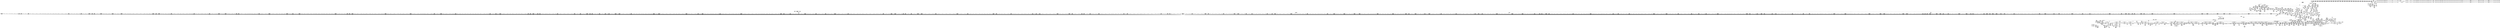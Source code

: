 digraph {
	CE0x4d39e00 [shape=record,shape=Mrecord,label="{CE0x4d39e00|80:_i64,_:_CRE_32,40_|*MultipleSource*|security/apparmor/include/apparmor.h,117|*LoadInst*|security/apparmor/include/apparmor.h,117}"]
	CE0x4d812c0 [shape=record,shape=Mrecord,label="{CE0x4d812c0|80:_i64,_:_CRE_591,592_}"]
	CE0x4d8a0f0 [shape=record,shape=Mrecord,label="{CE0x4d8a0f0|80:_i64,_:_CRE_443,444_}"]
	CE0x4dd4790 [shape=record,shape=Mrecord,label="{CE0x4dd4790|common_perm:_mask|Function::common_perm&Arg::mask::|*SummSource*}"]
	CE0x4d98eb0 [shape=record,shape=Mrecord,label="{CE0x4d98eb0|80:_i64,_:_CRE_1600,1604_|*MultipleSource*|security/apparmor/include/apparmor.h,117|*LoadInst*|security/apparmor/include/apparmor.h,117}"]
	CE0x4dad970 [shape=record,shape=Mrecord,label="{CE0x4dad970|__aa_current_profile:_call3|security/apparmor/include/context.h,138|*SummSink*}"]
	CE0x4d4f140 [shape=record,shape=Mrecord,label="{CE0x4d4f140|0:_i16,_4:_i32,_8:_i16,_40:_%struct.super_block*,_72:_i32,_:_SCMRE_180,181_}"]
	CE0x4d89980 [shape=record,shape=Mrecord,label="{CE0x4d89980|80:_i64,_:_CRE_436,437_}"]
	CE0x4d59430 [shape=record,shape=Mrecord,label="{CE0x4d59430|0:_i16,_4:_i32,_8:_i16,_40:_%struct.super_block*,_72:_i32,_:_SCMRE_304,305_}"]
	CE0x4e35600 [shape=record,shape=Mrecord,label="{CE0x4e35600|aa_cred_profile:_profile|security/apparmor/include/context.h,100}"]
	CE0x4e36e10 [shape=record,shape=Mrecord,label="{CE0x4e36e10|aa_cred_profile:_tmp15|security/apparmor/include/context.h,100}"]
	CE0x4d90350 [shape=record,shape=Mrecord,label="{CE0x4d90350|80:_i64,_:_CRE_1270,1271_}"]
	CE0x4d3c030 [shape=record,shape=Mrecord,label="{CE0x4d3c030|apparmor_path_chmod:_tmp11|security/apparmor/lsm.c,352}"]
	CE0x4d6aec0 [shape=record,shape=Mrecord,label="{CE0x4d6aec0|0:_i16,_4:_i32,_8:_i16,_40:_%struct.super_block*,_72:_i32,_:_SCMRE_712,728_|*MultipleSource*|security/apparmor/include/apparmor.h,117|Function::mediated_filesystem&Arg::inode::|security/apparmor/lsm.c,349}"]
	CE0x4d4ec60 [shape=record,shape=Mrecord,label="{CE0x4d4ec60|0:_i16,_4:_i32,_8:_i16,_40:_%struct.super_block*,_72:_i32,_:_SCMRE_177,178_}"]
	CE0x4dfab70 [shape=record,shape=Mrecord,label="{CE0x4dfab70|aa_cred_profile:_tmp|*SummSink*}"]
	CE0x4d58250 [shape=record,shape=Mrecord,label="{CE0x4d58250|0:_i16,_4:_i32,_8:_i16,_40:_%struct.super_block*,_72:_i32,_:_SCMRE_293,294_}"]
	CE0x4d7c0f0 [shape=record,shape=Mrecord,label="{CE0x4d7c0f0|80:_i64,_:_CRE_240,248_|*MultipleSource*|security/apparmor/include/apparmor.h,117|*LoadInst*|security/apparmor/include/apparmor.h,117}"]
	CE0x4d62120 [shape=record,shape=Mrecord,label="{CE0x4d62120|0:_i16,_4:_i32,_8:_i16,_40:_%struct.super_block*,_72:_i32,_:_SCMRE_555,556_}"]
	CE0x4e40aa0 [shape=record,shape=Mrecord,label="{CE0x4e40aa0|%struct.aa_profile*_null|*Constant*}"]
	CE0x4e21ee0 [shape=record,shape=Mrecord,label="{CE0x4e21ee0|i64*_getelementptr_inbounds_(_16_x_i64_,_16_x_i64_*___llvm_gcov_ctr46,_i64_0,_i64_9)|*Constant*|*SummSource*}"]
	CE0x4d8c7d0 [shape=record,shape=Mrecord,label="{CE0x4d8c7d0|80:_i64,_:_CRE_1214,1215_}"]
	CE0x4d3a2e0 [shape=record,shape=Mrecord,label="{CE0x4d3a2e0|80:_i64,_:_CRE_56,64_|*MultipleSource*|security/apparmor/include/apparmor.h,117|*LoadInst*|security/apparmor/include/apparmor.h,117}"]
	CE0x4d95c70 [shape=record,shape=Mrecord,label="{CE0x4d95c70|80:_i64,_:_CRE_1342,1343_}"]
	CE0x4d6fc90 [shape=record,shape=Mrecord,label="{CE0x4d6fc90|0:_i16,_4:_i32,_8:_i16,_40:_%struct.super_block*,_72:_i32,_:_SCMRE_884,885_}"]
	CE0x4d51840 [shape=record,shape=Mrecord,label="{CE0x4d51840|0:_i16,_4:_i32,_8:_i16,_40:_%struct.super_block*,_72:_i32,_:_SCMRE_204,205_}"]
	CE0x4d96600 [shape=record,shape=Mrecord,label="{CE0x4d96600|80:_i64,_:_CRE_1351,1352_}"]
	CE0x4dafa60 [shape=record,shape=Mrecord,label="{CE0x4dafa60|i32_78|*Constant*|*SummSource*}"]
	CE0x4d62a40 [shape=record,shape=Mrecord,label="{CE0x4d62a40|0:_i16,_4:_i32,_8:_i16,_40:_%struct.super_block*,_72:_i32,_:_SCMRE_562,563_}"]
	CE0x4d3a880 [shape=record,shape=Mrecord,label="{CE0x4d3a880|80:_i64,_:_CRE_80,88_|*MultipleSource*|security/apparmor/include/apparmor.h,117|*LoadInst*|security/apparmor/include/apparmor.h,117}"]
	CE0x4db46a0 [shape=record,shape=Mrecord,label="{CE0x4db46a0|common_perm_mnt_dentry:_uid|security/apparmor/lsm.c,207|*SummSink*}"]
	CE0x4d44c20 [shape=record,shape=Mrecord,label="{CE0x4d44c20|apparmor_path_chmod:_tmp15|security/apparmor/lsm.c,353|*SummSource*}"]
	CE0x4d8c560 [shape=record,shape=Mrecord,label="{CE0x4d8c560|80:_i64,_:_CRE_1211,1212_}"]
	CE0x4d7fa50 [shape=record,shape=Mrecord,label="{CE0x4d7fa50|80:_i64,_:_CRE_568,569_}"]
	CE0x4d3b8b0 [shape=record,shape=Mrecord,label="{CE0x4d3b8b0|apparmor_path_chmod:_dentry1|security/apparmor/lsm.c,352|*SummSink*}"]
	CE0x4db9780 [shape=record,shape=Mrecord,label="{CE0x4db9780|common_perm_mnt_dentry:_tmp1|*SummSink*}"]
	CE0x4d6c3c0 [shape=record,shape=Mrecord,label="{CE0x4d6c3c0|0:_i16,_4:_i32,_8:_i16,_40:_%struct.super_block*,_72:_i32,_:_SCMRE_792,800_|*MultipleSource*|security/apparmor/include/apparmor.h,117|Function::mediated_filesystem&Arg::inode::|security/apparmor/lsm.c,349}"]
	CE0x4d57210 [shape=record,shape=Mrecord,label="{CE0x4d57210|0:_i16,_4:_i32,_8:_i16,_40:_%struct.super_block*,_72:_i32,_:_SCMRE_283,284_}"]
	CE0x4d96c60 [shape=record,shape=Mrecord,label="{CE0x4d96c60|80:_i64,_:_CRE_1357,1358_}"]
	CE0x4d50b40 [shape=record,shape=Mrecord,label="{CE0x4d50b40|0:_i16,_4:_i32,_8:_i16,_40:_%struct.super_block*,_72:_i32,_:_SCMRE_196,197_}"]
	CE0x4e3a9c0 [shape=record,shape=Mrecord,label="{CE0x4e3a9c0|aa_cred_profile:_expval|security/apparmor/include/context.h,100|*SummSink*}"]
	CE0x4e28fd0 [shape=record,shape=Mrecord,label="{CE0x4e28fd0|aa_cred_profile:_tmp26|security/apparmor/include/context.h,100|*SummSink*}"]
	CE0x4d846a0 [shape=record,shape=Mrecord,label="{CE0x4d846a0|80:_i64,_:_CRE_672,680_|*MultipleSource*|security/apparmor/include/apparmor.h,117|*LoadInst*|security/apparmor/include/apparmor.h,117}"]
	CE0x4dd1bd0 [shape=record,shape=Mrecord,label="{CE0x4dd1bd0|common_perm:_tmp7|security/apparmor/lsm.c,170}"]
	CE0x4e33550 [shape=record,shape=Mrecord,label="{CE0x4e33550|GLOBAL:___llvm_gcov_ctr46|Global_var:__llvm_gcov_ctr46}"]
	CE0x4d352b0 [shape=record,shape=Mrecord,label="{CE0x4d352b0|i64*_getelementptr_inbounds_(_2_x_i64_,_2_x_i64_*___llvm_gcov_ctr83,_i64_0,_i64_1)|*Constant*|*SummSource*}"]
	CE0x4d94c80 [shape=record,shape=Mrecord,label="{CE0x4d94c80|80:_i64,_:_CRE_1327,1328_}"]
	CE0x4d6d3d0 [shape=record,shape=Mrecord,label="{CE0x4d6d3d0|0:_i16,_4:_i32,_8:_i16,_40:_%struct.super_block*,_72:_i32,_:_SCMRE_840,848_|*MultipleSource*|security/apparmor/include/apparmor.h,117|Function::mediated_filesystem&Arg::inode::|security/apparmor/lsm.c,349}"]
	CE0x4d86770 [shape=record,shape=Mrecord,label="{CE0x4d86770|80:_i64,_:_CRE_384,388_|*MultipleSource*|security/apparmor/include/apparmor.h,117|*LoadInst*|security/apparmor/include/apparmor.h,117}"]
	CE0x4d7fc70 [shape=record,shape=Mrecord,label="{CE0x4d7fc70|80:_i64,_:_CRE_570,571_}"]
	CE0x4d98cc0 [shape=record,shape=Mrecord,label="{CE0x4d98cc0|80:_i64,_:_CRE_1596,1600_|*MultipleSource*|security/apparmor/include/apparmor.h,117|*LoadInst*|security/apparmor/include/apparmor.h,117}"]
	CE0x4db8250 [shape=record,shape=Mrecord,label="{CE0x4db8250|common_perm_mnt_dentry:_tmp3|*SummSource*}"]
	CE0x4d84290 [shape=record,shape=Mrecord,label="{CE0x4d84290|80:_i64,_:_CRE_656,664_|*MultipleSource*|security/apparmor/include/apparmor.h,117|*LoadInst*|security/apparmor/include/apparmor.h,117}"]
	CE0x4db3080 [shape=record,shape=Mrecord,label="{CE0x4db3080|mediated_filesystem:_tobool|security/apparmor/include/apparmor.h,117|*SummSource*}"]
	CE0x4e34470 [shape=record,shape=Mrecord,label="{CE0x4e34470|aa_cred_profile:_do.body6|*SummSource*}"]
	CE0x4db6bb0 [shape=record,shape=Mrecord,label="{CE0x4db6bb0|common_perm_mnt_dentry:_mnt1|security/apparmor/lsm.c,206}"]
	CE0x4d53fb0 [shape=record,shape=Mrecord,label="{CE0x4d53fb0|0:_i16,_4:_i32,_8:_i16,_40:_%struct.super_block*,_72:_i32,_:_SCMRE_252,253_}"]
	CE0x4dc7af0 [shape=record,shape=Mrecord,label="{CE0x4dc7af0|i64*_getelementptr_inbounds_(_5_x_i64_,_5_x_i64_*___llvm_gcov_ctr57,_i64_0,_i64_4)|*Constant*}"]
	CE0x4d6b940 [shape=record,shape=Mrecord,label="{CE0x4d6b940|0:_i16,_4:_i32,_8:_i16,_40:_%struct.super_block*,_72:_i32,_:_SCMRE_752,756_|*MultipleSource*|security/apparmor/include/apparmor.h,117|Function::mediated_filesystem&Arg::inode::|security/apparmor/lsm.c,349}"]
	CE0x4dd3ff0 [shape=record,shape=Mrecord,label="{CE0x4dd3ff0|common_perm:_op|Function::common_perm&Arg::op::|*SummSink*}"]
	CE0x4db38e0 [shape=record,shape=Mrecord,label="{CE0x4db38e0|mediated_filesystem:_lnot|security/apparmor/include/apparmor.h,117}"]
	CE0x4da07c0 [shape=record,shape=Mrecord,label="{CE0x4da07c0|80:_i64,_:_CRE_1864,1872_|*MultipleSource*|security/apparmor/include/apparmor.h,117|*LoadInst*|security/apparmor/include/apparmor.h,117}"]
	CE0x4db2610 [shape=record,shape=Mrecord,label="{CE0x4db2610|common_perm:_if.then}"]
	CE0x4d67360 [shape=record,shape=Mrecord,label="{CE0x4d67360|0:_i16,_4:_i32,_8:_i16,_40:_%struct.super_block*,_72:_i32,_:_SCMRE_607,608_}"]
	CE0x4dc50c0 [shape=record,shape=Mrecord,label="{CE0x4dc50c0|common_perm:_cond|Function::common_perm&Arg::cond::|*SummSink*}"]
	CE0x4d41090 [shape=record,shape=Mrecord,label="{CE0x4d41090|common_perm_mnt_dentry:_mode|security/apparmor/lsm.c,207}"]
	CE0x4d1b0d0 [shape=record,shape=Mrecord,label="{CE0x4d1b0d0|apparmor_path_chmod:_call|security/apparmor/lsm.c,349}"]
	CE0x4d46870 [shape=record,shape=Mrecord,label="{CE0x4d46870|mediated_filesystem:_bb|*SummSink*}"]
	CE0x4d8ab90 [shape=record,shape=Mrecord,label="{CE0x4d8ab90|80:_i64,_:_CRE_453,454_}"]
	CE0x4e3d220 [shape=record,shape=Mrecord,label="{CE0x4e3d220|aa_cred_profile:_tobool1|security/apparmor/include/context.h,100}"]
	CE0x4dd2800 [shape=record,shape=Mrecord,label="{CE0x4dd2800|i64_5|*Constant*|*SummSink*}"]
	CE0x4d6bbe0 [shape=record,shape=Mrecord,label="{CE0x4d6bbe0|0:_i16,_4:_i32,_8:_i16,_40:_%struct.super_block*,_72:_i32,_:_SCMRE_760,768_|*MultipleSource*|security/apparmor/include/apparmor.h,117|Function::mediated_filesystem&Arg::inode::|security/apparmor/lsm.c,349}"]
	CE0x4d218b0 [shape=record,shape=Mrecord,label="{CE0x4d218b0|apparmor_path_chmod:_tmp5|security/apparmor/lsm.c,349}"]
	CE0x4d9a1c0 [shape=record,shape=Mrecord,label="{CE0x4d9a1c0|80:_i64,_:_CRE_1629,1630_}"]
	CE0x4d70650 [shape=record,shape=Mrecord,label="{CE0x4d70650|0:_i16,_4:_i32,_8:_i16,_40:_%struct.super_block*,_72:_i32,_:_SCMRE_890,891_}"]
	CE0x4dfdfd0 [shape=record,shape=Mrecord,label="{CE0x4dfdfd0|0:_i8,_:_GCMR___aa_current_profile.__warned_internal_global_i8_0,_section_.data.unlikely_,_align_1:_elem_0:default:}"]
	CE0x4dabe90 [shape=record,shape=Mrecord,label="{CE0x4dabe90|i8_1|*Constant*|*SummSource*}"]
	CE0x4d4c3c0 [shape=record,shape=Mrecord,label="{CE0x4d4c3c0|0:_i16,_4:_i32,_8:_i16,_40:_%struct.super_block*,_72:_i32,_:_SCMRE_152,153_}"]
	CE0x4d89320 [shape=record,shape=Mrecord,label="{CE0x4d89320|80:_i64,_:_CRE_430,431_}"]
	CE0x4da3e60 [shape=record,shape=Mrecord,label="{CE0x4da3e60|44:_i32,_48:_i16,_128:_i8*,_:_SCMRE_20,24_|*MultipleSource*|Function::aa_cred_profile&Arg::cred::|security/apparmor/include/context.h,99|security/apparmor/include/context.h,138}"]
	CE0x4db7aa0 [shape=record,shape=Mrecord,label="{CE0x4db7aa0|common_perm_mnt_dentry:_tmp1}"]
	CE0x4d5d420 [shape=record,shape=Mrecord,label="{CE0x4d5d420|80:_i64,_:_CRE_1278,1279_}"]
	CE0x4d74dd0 [shape=record,shape=Mrecord,label="{CE0x4d74dd0|0:_i16,_4:_i32,_8:_i16,_40:_%struct.super_block*,_72:_i32,_:_SCMRE_934,935_}"]
	CE0x4d5ee20 [shape=record,shape=Mrecord,label="{CE0x4d5ee20|80:_i64,_:_CRE_1321,1322_}"]
	CE0x4d89ed0 [shape=record,shape=Mrecord,label="{CE0x4d89ed0|80:_i64,_:_CRE_441,442_}"]
	CE0x4d5c590 [shape=record,shape=Mrecord,label="{CE0x4d5c590|0:_i16,_4:_i32,_8:_i16,_40:_%struct.super_block*,_72:_i32,_:_SCMRE_432,440_|*MultipleSource*|security/apparmor/include/apparmor.h,117|Function::mediated_filesystem&Arg::inode::|security/apparmor/lsm.c,349}"]
	CE0x4d5e8d0 [shape=record,shape=Mrecord,label="{CE0x4d5e8d0|80:_i64,_:_CRE_1316,1317_}"]
	CE0x4d66660 [shape=record,shape=Mrecord,label="{CE0x4d66660|0:_i16,_4:_i32,_8:_i16,_40:_%struct.super_block*,_72:_i32,_:_SCMRE_599,600_}"]
	CE0x4d47140 [shape=record,shape=Mrecord,label="{CE0x4d47140|mediated_filesystem:_tmp4|*LoadInst*|security/apparmor/include/apparmor.h,117|*SummSink*}"]
	CE0x4d559b0 [shape=record,shape=Mrecord,label="{CE0x4d559b0|0:_i16,_4:_i32,_8:_i16,_40:_%struct.super_block*,_72:_i32,_:_SCMRE_268,269_}"]
	CE0x4d55b50 [shape=record,shape=Mrecord,label="{CE0x4d55b50|0:_i16,_4:_i32,_8:_i16,_40:_%struct.super_block*,_72:_i32,_:_SCMRE_269,270_}"]
	CE0x4d57890 [shape=record,shape=Mrecord,label="{CE0x4d57890|0:_i16,_4:_i32,_8:_i16,_40:_%struct.super_block*,_72:_i32,_:_SCMRE_287,288_}"]
	CE0x4d82e60 [shape=record,shape=Mrecord,label="{CE0x4d82e60|80:_i64,_:_CRE_617,618_}"]
	CE0x4d37250 [shape=record,shape=Mrecord,label="{CE0x4d37250|i64_0|*Constant*}"]
	CE0x4d57070 [shape=record,shape=Mrecord,label="{CE0x4d57070|0:_i16,_4:_i32,_8:_i16,_40:_%struct.super_block*,_72:_i32,_:_SCMRE_282,283_}"]
	CE0x4d975f0 [shape=record,shape=Mrecord,label="{CE0x4d975f0|80:_i64,_:_CRE_1366,1367_}"]
	CE0x4e369f0 [shape=record,shape=Mrecord,label="{CE0x4e369f0|aa_cred_profile:_tmp14|security/apparmor/include/context.h,100|*SummSource*}"]
	CE0x4d29be0 [shape=record,shape=Mrecord,label="{CE0x4d29be0|aa_cred_profile:_tmp32|security/apparmor/include/context.h,101|*SummSink*}"]
	CE0x4da1060 [shape=record,shape=Mrecord,label="{CE0x4da1060|80:_i64,_:_CRE_1877,1878_}"]
	CE0x4e37430 [shape=record,shape=Mrecord,label="{CE0x4e37430|aa_cred_profile:_tmp16|security/apparmor/include/context.h,100}"]
	CE0x4d49040 [shape=record,shape=Mrecord,label="{CE0x4d49040|0:_i16,_4:_i32,_8:_i16,_40:_%struct.super_block*,_72:_i32,_:_SCMRE_56,64_|*MultipleSource*|security/apparmor/include/apparmor.h,117|Function::mediated_filesystem&Arg::inode::|security/apparmor/lsm.c,349}"]
	CE0x4e33850 [shape=record,shape=Mrecord,label="{CE0x4e33850|aa_cred_profile:_tmp7|security/apparmor/include/context.h,100|*SummSink*}"]
	CE0x4d9cb30 [shape=record,shape=Mrecord,label="{CE0x4d9cb30|80:_i64,_:_CRE_1668,1669_}"]
	CE0x4e3b490 [shape=record,shape=Mrecord,label="{CE0x4e3b490|44:_i32,_48:_i16,_128:_i8*,_:_SCMRE_56,64_|*MultipleSource*|Function::aa_cred_profile&Arg::cred::|security/apparmor/include/context.h,99|security/apparmor/include/context.h,138}"]
	CE0x4d5b330 [shape=record,shape=Mrecord,label="{CE0x4d5b330|0:_i16,_4:_i32,_8:_i16,_40:_%struct.super_block*,_72:_i32,_:_SCMRE_376,384_|*MultipleSource*|security/apparmor/include/apparmor.h,117|Function::mediated_filesystem&Arg::inode::|security/apparmor/lsm.c,349}"]
	CE0x4d4b860 [shape=record,shape=Mrecord,label="{CE0x4d4b860|0:_i16,_4:_i32,_8:_i16,_40:_%struct.super_block*,_72:_i32,_:_SCMRE_145,146_}"]
	CE0x4d81700 [shape=record,shape=Mrecord,label="{CE0x4d81700|80:_i64,_:_CRE_595,596_}"]
	CE0x4d95720 [shape=record,shape=Mrecord,label="{CE0x4d95720|80:_i64,_:_CRE_1337,1338_}"]
	CE0x4d5a820 [shape=record,shape=Mrecord,label="{CE0x4d5a820|0:_i16,_4:_i32,_8:_i16,_40:_%struct.super_block*,_72:_i32,_:_SCMRE_336,344_|*MultipleSource*|security/apparmor/include/apparmor.h,117|Function::mediated_filesystem&Arg::inode::|security/apparmor/lsm.c,349}"]
	CE0x4d9cf70 [shape=record,shape=Mrecord,label="{CE0x4d9cf70|80:_i64,_:_CRE_1672,1673_}"]
	CE0x4d1d540 [shape=record,shape=Mrecord,label="{CE0x4d1d540|apparmor_path_chmod:_tmp9|security/apparmor/lsm.c,350|*SummSource*}"]
	CE0x4dc9aa0 [shape=record,shape=Mrecord,label="{CE0x4dc9aa0|__aa_current_profile:_bb|*SummSource*}"]
	CE0x4d9d900 [shape=record,shape=Mrecord,label="{CE0x4d9d900|80:_i64,_:_CRE_1681,1682_}"]
	CE0x4d0a7e0 [shape=record,shape=Mrecord,label="{CE0x4d0a7e0|apparmor_path_chmod:_tmp|*SummSink*}"]
	CE0x4d6b400 [shape=record,shape=Mrecord,label="{CE0x4d6b400|0:_i16,_4:_i32,_8:_i16,_40:_%struct.super_block*,_72:_i32,_:_SCMRE_736,740_|*MultipleSource*|security/apparmor/include/apparmor.h,117|Function::mediated_filesystem&Arg::inode::|security/apparmor/lsm.c,349}"]
	CE0x4d83d40 [shape=record,shape=Mrecord,label="{CE0x4d83d40|80:_i64,_:_CRE_631,632_}"]
	CE0x4d80600 [shape=record,shape=Mrecord,label="{CE0x4d80600|80:_i64,_:_CRE_579,580_}"]
	CE0x4db9510 [shape=record,shape=Mrecord,label="{CE0x4db9510|common_perm_mnt_dentry:_tmp1|*SummSource*}"]
	CE0x4dfb240 [shape=record,shape=Mrecord,label="{CE0x4dfb240|aa_cred_profile:_if.end|*SummSource*}"]
	CE0x4dfabe0 [shape=record,shape=Mrecord,label="{CE0x4dfabe0|i64*_getelementptr_inbounds_(_16_x_i64_,_16_x_i64_*___llvm_gcov_ctr46,_i64_0,_i64_1)|*Constant*|*SummSink*}"]
	CE0x4d7aba0 [shape=record,shape=Mrecord,label="{CE0x4d7aba0|80:_i64,_:_CRE_136,140_|*MultipleSource*|security/apparmor/include/apparmor.h,117|*LoadInst*|security/apparmor/include/apparmor.h,117}"]
	CE0x4dd3a60 [shape=record,shape=Mrecord,label="{CE0x4dd3a60|common_perm:_entry}"]
	CE0x49cf270 [shape=record,shape=Mrecord,label="{CE0x49cf270|i32_0|*Constant*|*SummSource*}"]
	CE0x4d9ce60 [shape=record,shape=Mrecord,label="{CE0x4d9ce60|80:_i64,_:_CRE_1671,1672_}"]
	CE0x4d42600 [shape=record,shape=Mrecord,label="{CE0x4d42600|GLOBAL:_aa_cred_profile|*Constant*|*SummSource*}"]
	CE0x4e21300 [shape=record,shape=Mrecord,label="{CE0x4e21300|i64*_getelementptr_inbounds_(_16_x_i64_,_16_x_i64_*___llvm_gcov_ctr46,_i64_0,_i64_9)|*Constant*|*SummSink*}"]
	CE0x4e36ac0 [shape=record,shape=Mrecord,label="{CE0x4e36ac0|aa_cred_profile:_tmp14|security/apparmor/include/context.h,100|*SummSink*}"]
	CE0x4db5730 [shape=record,shape=Mrecord,label="{CE0x4db5730|common_perm_mnt_dentry:_tmp2}"]
	CE0x4d94fb0 [shape=record,shape=Mrecord,label="{CE0x4d94fb0|80:_i64,_:_CRE_1330,1331_}"]
	CE0x4e38c70 [shape=record,shape=Mrecord,label="{CE0x4e38c70|i64*_getelementptr_inbounds_(_16_x_i64_,_16_x_i64_*___llvm_gcov_ctr46,_i64_0,_i64_8)|*Constant*|*SummSink*}"]
	CE0x4d97810 [shape=record,shape=Mrecord,label="{CE0x4d97810|80:_i64,_:_CRE_1368,1369_}"]
	CE0x4d32d40 [shape=record,shape=Mrecord,label="{CE0x4d32d40|i64_1|*Constant*}"]
	CE0x4d34700 [shape=record,shape=Mrecord,label="{CE0x4d34700|__aa_current_profile:_call|security/apparmor/include/context.h,138|*SummSink*}"]
	CE0x55c8f40 [shape=record,shape=Mrecord,label="{CE0x55c8f40|i64_1|*Constant*|*SummSource*}"]
	CE0x4d8fe00 [shape=record,shape=Mrecord,label="{CE0x4d8fe00|80:_i64,_:_CRE_1265,1266_}"]
	CE0x4d679e0 [shape=record,shape=Mrecord,label="{CE0x4d679e0|0:_i16,_4:_i32,_8:_i16,_40:_%struct.super_block*,_72:_i32,_:_SCMRE_611,612_}"]
	CE0x4e1c200 [shape=record,shape=Mrecord,label="{CE0x4e1c200|aa_cred_profile:_cred|Function::aa_cred_profile&Arg::cred::|*SummSource*}"]
	CE0x4e37150 [shape=record,shape=Mrecord,label="{CE0x4e37150|aa_cred_profile:_tmp15|security/apparmor/include/context.h,100|*SummSink*}"]
	CE0x4dd3b80 [shape=record,shape=Mrecord,label="{CE0x4dd3b80|common_perm:_entry|*SummSource*}"]
	CE0x4dae680 [shape=record,shape=Mrecord,label="{CE0x4dae680|get_current:_entry|*SummSource*}"]
	CE0x4d57550 [shape=record,shape=Mrecord,label="{CE0x4d57550|0:_i16,_4:_i32,_8:_i16,_40:_%struct.super_block*,_72:_i32,_:_SCMRE_285,286_}"]
	CE0x4dd3c60 [shape=record,shape=Mrecord,label="{CE0x4dd3c60|common_perm:_entry|*SummSink*}"]
	CE0x4d46f10 [shape=record,shape=Mrecord,label="{CE0x4d46f10|i32_0|*Constant*}"]
	CE0x4d7fd80 [shape=record,shape=Mrecord,label="{CE0x4d7fd80|80:_i64,_:_CRE_571,572_}"]
	CE0x4d2aad0 [shape=record,shape=Mrecord,label="{CE0x4d2aad0|aa_cred_profile:_profile11|security/apparmor/include/context.h,101|*SummSink*}"]
	CE0x4da4bd0 [shape=record,shape=Mrecord,label="{CE0x4da4bd0|%struct.aa_task_cxt*_null|*Constant*|*SummSource*}"]
	CE0x4d9d5d0 [shape=record,shape=Mrecord,label="{CE0x4d9d5d0|80:_i64,_:_CRE_1678,1679_}"]
	CE0x4d60f20 [shape=record,shape=Mrecord,label="{CE0x4d60f20|0:_i16,_4:_i32,_8:_i16,_40:_%struct.super_block*,_72:_i32,_:_SCMRE_528,536_|*MultipleSource*|security/apparmor/include/apparmor.h,117|Function::mediated_filesystem&Arg::inode::|security/apparmor/lsm.c,349}"]
	CE0x4dafe20 [shape=record,shape=Mrecord,label="{CE0x4dafe20|__aa_current_profile:_cred|security/apparmor/include/context.h,138|*SummSink*}"]
	CE0x4da4330 [shape=record,shape=Mrecord,label="{CE0x4da4330|common_perm_mnt_dentry:_uid|security/apparmor/lsm.c,207}"]
	CE0x4db6e00 [shape=record,shape=Mrecord,label="{CE0x4db6e00|__aa_current_profile:_tobool|security/apparmor/include/context.h,138|*SummSink*}"]
	CE0x4d61c40 [shape=record,shape=Mrecord,label="{CE0x4d61c40|0:_i16,_4:_i32,_8:_i16,_40:_%struct.super_block*,_72:_i32,_:_SCMRE_553,554_}"]
	CE0x4d66b40 [shape=record,shape=Mrecord,label="{CE0x4d66b40|0:_i16,_4:_i32,_8:_i16,_40:_%struct.super_block*,_72:_i32,_:_SCMRE_602,603_}"]
	CE0x4dd6fd0 [shape=record,shape=Mrecord,label="{CE0x4dd6fd0|common_perm:_tmp4|security/apparmor/lsm.c,169|*SummSource*}"]
	CE0x4d5a470 [shape=record,shape=Mrecord,label="{CE0x4d5a470|0:_i16,_4:_i32,_8:_i16,_40:_%struct.super_block*,_72:_i32,_:_SCMRE_328,336_|*MultipleSource*|security/apparmor/include/apparmor.h,117|Function::mediated_filesystem&Arg::inode::|security/apparmor/lsm.c,349}"]
	CE0x4d56510 [shape=record,shape=Mrecord,label="{CE0x4d56510|0:_i16,_4:_i32,_8:_i16,_40:_%struct.super_block*,_72:_i32,_:_SCMRE_275,276_}"]
	CE0x4d5f500 [shape=record,shape=Mrecord,label="{CE0x4d5f500|0:_i16,_4:_i32,_8:_i16,_40:_%struct.super_block*,_72:_i32,_:_SCMRE_483,484_}"]
	CE0x4d6c660 [shape=record,shape=Mrecord,label="{CE0x4d6c660|0:_i16,_4:_i32,_8:_i16,_40:_%struct.super_block*,_72:_i32,_:_SCMRE_800,804_|*MultipleSource*|security/apparmor/include/apparmor.h,117|Function::mediated_filesystem&Arg::inode::|security/apparmor/lsm.c,349}"]
	CE0x4d80c60 [shape=record,shape=Mrecord,label="{CE0x4d80c60|80:_i64,_:_CRE_585,586_}"]
	CE0x4d85810 [shape=record,shape=Mrecord,label="{CE0x4d85810|80:_i64,_:_CRE_1208,1209_}"]
	CE0x4d450b0 [shape=record,shape=Mrecord,label="{CE0x4d450b0|_ret_i32_%retval.0,_!dbg_!15481|security/apparmor/lsm.c,353|*SummSource*}"]
	CE0x4d8f580 [shape=record,shape=Mrecord,label="{CE0x4d8f580|80:_i64,_:_CRE_1257,1258_}"]
	CE0x4d9ad70 [shape=record,shape=Mrecord,label="{CE0x4d9ad70|80:_i64,_:_CRE_1640,1641_}"]
	CE0x4d85fb0 [shape=record,shape=Mrecord,label="{CE0x4d85fb0|80:_i64,_:_CRE_352,360_|*MultipleSource*|security/apparmor/include/apparmor.h,117|*LoadInst*|security/apparmor/include/apparmor.h,117}"]
	CE0x4e1f520 [shape=record,shape=Mrecord,label="{CE0x4e1f520|44:_i32,_48:_i16,_128:_i8*,_:_SCMRE_136,144_|*MultipleSource*|Function::aa_cred_profile&Arg::cred::|security/apparmor/include/context.h,99|security/apparmor/include/context.h,138}"]
	CE0x4d4efa0 [shape=record,shape=Mrecord,label="{CE0x4d4efa0|0:_i16,_4:_i32,_8:_i16,_40:_%struct.super_block*,_72:_i32,_:_SCMRE_179,180_}"]
	CE0x4d48e70 [shape=record,shape=Mrecord,label="{CE0x4d48e70|0:_i16,_4:_i32,_8:_i16,_40:_%struct.super_block*,_72:_i32,_:_SCMRE_48,56_|*MultipleSource*|security/apparmor/include/apparmor.h,117|Function::mediated_filesystem&Arg::inode::|security/apparmor/lsm.c,349}"]
	CE0x4d89870 [shape=record,shape=Mrecord,label="{CE0x4d89870|80:_i64,_:_CRE_435,436_}"]
	CE0x4d4ffe0 [shape=record,shape=Mrecord,label="{CE0x4d4ffe0|0:_i16,_4:_i32,_8:_i16,_40:_%struct.super_block*,_72:_i32,_:_SCMRE_189,190_}"]
	CE0x4da7fb0 [shape=record,shape=Mrecord,label="{CE0x4da7fb0|i1_true|*Constant*}"]
	CE0x4da4830 [shape=record,shape=Mrecord,label="{CE0x4da4830|i32_5|*Constant*}"]
	CE0x4d8c8e0 [shape=record,shape=Mrecord,label="{CE0x4d8c8e0|80:_i64,_:_CRE_1215,1216_}"]
	CE0x4d87120 [shape=record,shape=Mrecord,label="{CE0x4d87120|80:_i64,_:_CRE_398,399_}"]
	CE0x4d0d640 [shape=record,shape=Mrecord,label="{CE0x4d0d640|__aa_current_profile:_tobool1|security/apparmor/include/context.h,138}"]
	CE0x4da0ba0 [shape=record,shape=Mrecord,label="{CE0x4da0ba0|80:_i64,_:_CRE_1873,1874_}"]
	CE0x4dd3e40 [shape=record,shape=Mrecord,label="{CE0x4dd3e40|common_perm:_op|Function::common_perm&Arg::op::}"]
	CE0x4d6e910 [shape=record,shape=Mrecord,label="{CE0x4d6e910|0:_i16,_4:_i32,_8:_i16,_40:_%struct.super_block*,_72:_i32,_:_SCMRE_872,873_}"]
	CE0x4d8dd10 [shape=record,shape=Mrecord,label="{CE0x4d8dd10|80:_i64,_:_CRE_1234,1235_}"]
	CE0x4d08f00 [shape=record,shape=Mrecord,label="{CE0x4d08f00|apparmor_path_chmod:_tmp5|security/apparmor/lsm.c,349|*SummSource*}"]
	CE0x4da2970 [shape=record,shape=Mrecord,label="{CE0x4da2970|80:_i64,_:_CRE_2268,2304_|*MultipleSource*|security/apparmor/include/apparmor.h,117|*LoadInst*|security/apparmor/include/apparmor.h,117}"]
	CE0x4d8b960 [shape=record,shape=Mrecord,label="{CE0x4d8b960|80:_i64,_:_CRE_480,488_|*MultipleSource*|security/apparmor/include/apparmor.h,117|*LoadInst*|security/apparmor/include/apparmor.h,117}"]
	CE0x4db5be0 [shape=record,shape=Mrecord,label="{CE0x4db5be0|common_perm:_mode|security/apparmor/lsm.c,169|*SummSource*}"]
	CE0x4d80b50 [shape=record,shape=Mrecord,label="{CE0x4d80b50|80:_i64,_:_CRE_584,585_}"]
	CE0x4dfd240 [shape=record,shape=Mrecord,label="{CE0x4dfd240|aa_cred_profile:_tmp8|security/apparmor/include/context.h,100|*SummSink*}"]
	CE0x4dfb9b0 [shape=record,shape=Mrecord,label="{CE0x4dfb9b0|__aa_current_profile:_tmp10|security/apparmor/include/context.h,138|*SummSource*}"]
	CE0x4d1c640 [shape=record,shape=Mrecord,label="{CE0x4d1c640|0:_i16,_4:_i32,_8:_i16,_40:_%struct.super_block*,_72:_i32,_:_SCMRE_479,480_}"]
	CE0x4d9f460 [shape=record,shape=Mrecord,label="{CE0x4d9f460|80:_i64,_:_CRE_1784,1792_|*MultipleSource*|security/apparmor/include/apparmor.h,117|*LoadInst*|security/apparmor/include/apparmor.h,117}"]
	CE0x4d325b0 [shape=record,shape=Mrecord,label="{CE0x4d325b0|i64*_getelementptr_inbounds_(_2_x_i64_,_2_x_i64_*___llvm_gcov_ctr55,_i64_0,_i64_1)|*Constant*|*SummSink*}"]
	CE0x4d99480 [shape=record,shape=Mrecord,label="{CE0x4d99480|80:_i64,_:_CRE_1617,1618_}"]
	CE0x4d35080 [shape=record,shape=Mrecord,label="{CE0x4d35080|_call_void_mcount()_#2|*SummSource*}"]
	CE0x4d1f9b0 [shape=record,shape=Mrecord,label="{CE0x4d1f9b0|i64*_getelementptr_inbounds_(_2_x_i64_,_2_x_i64_*___llvm_gcov_ctr83,_i64_0,_i64_0)|*Constant*|*SummSource*}"]
	CE0x4d745b0 [shape=record,shape=Mrecord,label="{CE0x4d745b0|0:_i16,_4:_i32,_8:_i16,_40:_%struct.super_block*,_72:_i32,_:_SCMRE_929,930_}"]
	CE0x4d37090 [shape=record,shape=Mrecord,label="{CE0x4d37090|mediated_filesystem:_tmp2|*SummSource*}"]
	CE0x4d748f0 [shape=record,shape=Mrecord,label="{CE0x4d748f0|0:_i16,_4:_i32,_8:_i16,_40:_%struct.super_block*,_72:_i32,_:_SCMRE_931,932_}"]
	CE0x4e23470 [shape=record,shape=Mrecord,label="{CE0x4e23470|void_(i8*,_i32,_i64)*_asm_sideeffect_1:_09ud2_0A.pushsection___bug_table,_22a_22_0A2:_09.long_1b_-_2b,_$_0:c_-_2b_0A_09.word_$_1:c_,_0_0A_09.org_2b+$_2:c_0A.popsection_,_i,i,i,_dirflag_,_fpsr_,_flags_|*SummSink*}"]
	CE0x4e297e0 [shape=record,shape=Mrecord,label="{CE0x4e297e0|aa_cred_profile:_tmp27|security/apparmor/include/context.h,100|*SummSink*}"]
	CE0x4dd3000 [shape=record,shape=Mrecord,label="{CE0x4dd3000|common_perm_mnt_dentry:_call|security/apparmor/lsm.c,211}"]
	CE0x4dacac0 [shape=record,shape=Mrecord,label="{CE0x4dacac0|__aa_current_profile:_tmp18|security/apparmor/include/context.h,138|*SummSink*}"]
	CE0x4d4c8a0 [shape=record,shape=Mrecord,label="{CE0x4d4c8a0|0:_i16,_4:_i32,_8:_i16,_40:_%struct.super_block*,_72:_i32,_:_SCMRE_155,156_}"]
	CE0x4d7fe90 [shape=record,shape=Mrecord,label="{CE0x4d7fe90|80:_i64,_:_CRE_572,573_}"]
	CE0x4dfebb0 [shape=record,shape=Mrecord,label="{CE0x4dfebb0|i64*_getelementptr_inbounds_(_11_x_i64_,_11_x_i64_*___llvm_gcov_ctr58,_i64_0,_i64_6)|*Constant*}"]
	CE0x4d8c9f0 [shape=record,shape=Mrecord,label="{CE0x4d8c9f0|80:_i64,_:_CRE_1216,1217_}"]
	CE0x4d41230 [shape=record,shape=Mrecord,label="{CE0x4d41230|common_perm_mnt_dentry:_mode|security/apparmor/lsm.c,207|*SummSink*}"]
	CE0x4d88ff0 [shape=record,shape=Mrecord,label="{CE0x4d88ff0|80:_i64,_:_CRE_427,428_}"]
	CE0x4db0260 [shape=record,shape=Mrecord,label="{CE0x4db0260|COLLAPSED:_GCRE_current_task_external_global_%struct.task_struct*:_elem_0::|security/apparmor/include/context.h,138}"]
	CE0x4d58c10 [shape=record,shape=Mrecord,label="{CE0x4d58c10|0:_i16,_4:_i32,_8:_i16,_40:_%struct.super_block*,_72:_i32,_:_SCMRE_299,300_}"]
	CE0x4d9d2a0 [shape=record,shape=Mrecord,label="{CE0x4d9d2a0|80:_i64,_:_CRE_1675,1676_}"]
	CE0x4e333d0 [shape=record,shape=Mrecord,label="{CE0x4e333d0|i64_0|*Constant*}"]
	CE0x4d64100 [shape=record,shape=Mrecord,label="{CE0x4d64100|0:_i16,_4:_i32,_8:_i16,_40:_%struct.super_block*,_72:_i32,_:_SCMRE_576,577_}"]
	CE0x4d40010 [shape=record,shape=Mrecord,label="{CE0x4d40010|common_perm_mnt_dentry:_tmp6|security/apparmor/lsm.c,207|*SummSource*}"]
	CE0x4d1b140 [shape=record,shape=Mrecord,label="{CE0x4d1b140|mediated_filesystem:_entry}"]
	CE0x4d86eb0 [shape=record,shape=Mrecord,label="{CE0x4d86eb0|80:_i64,_:_CRE_395,396_}"]
	CE0x4d1c200 [shape=record,shape=Mrecord,label="{CE0x4d1c200|0:_i16,_4:_i32,_8:_i16,_40:_%struct.super_block*,_72:_i32,_:_SCMRE_475,476_}"]
	CE0x4d4b120 [shape=record,shape=Mrecord,label="{CE0x4d4b120|0:_i16,_4:_i32,_8:_i16,_40:_%struct.super_block*,_72:_i32,_:_SCMRE_139,140_}"]
	CE0x4d67d20 [shape=record,shape=Mrecord,label="{CE0x4d67d20|0:_i16,_4:_i32,_8:_i16,_40:_%struct.super_block*,_72:_i32,_:_SCMRE_613,614_}"]
	CE0x4d7e4d0 [shape=record,shape=Mrecord,label="{CE0x4d7e4d0|80:_i64,_:_CRE_504,512_|*MultipleSource*|security/apparmor/include/apparmor.h,117|*LoadInst*|security/apparmor/include/apparmor.h,117}"]
	CE0x4d3f6c0 [shape=record,shape=Mrecord,label="{CE0x4d3f6c0|i64_4|*Constant*}"]
	CE0x4dc6d10 [shape=record,shape=Mrecord,label="{CE0x4dc6d10|aa_path_perm:_cond|Function::aa_path_perm&Arg::cond::|*SummSource*}"]
	CE0x4e1c310 [shape=record,shape=Mrecord,label="{CE0x4e1c310|aa_cred_profile:_cred|Function::aa_cred_profile&Arg::cred::|*SummSink*}"]
	CE0x4e3c020 [shape=record,shape=Mrecord,label="{CE0x4e3c020|aa_cred_profile:_profile|security/apparmor/include/context.h,100|*SummSource*}"]
	CE0x4db9a40 [shape=record,shape=Mrecord,label="{CE0x4db9a40|__aa_current_profile:_tmp3|*SummSource*}"]
	CE0x4d54970 [shape=record,shape=Mrecord,label="{CE0x4d54970|0:_i16,_4:_i32,_8:_i16,_40:_%struct.super_block*,_72:_i32,_:_SCMRE_258,259_}"]
	CE0x4d97700 [shape=record,shape=Mrecord,label="{CE0x4d97700|80:_i64,_:_CRE_1367,1368_}"]
	CE0x4d55190 [shape=record,shape=Mrecord,label="{CE0x4d55190|0:_i16,_4:_i32,_8:_i16,_40:_%struct.super_block*,_72:_i32,_:_SCMRE_263,264_}"]
	CE0x4d5de90 [shape=record,shape=Mrecord,label="{CE0x4d5de90|80:_i64,_:_CRE_1306,1307_}"]
	CE0x4d43870 [shape=record,shape=Mrecord,label="{CE0x4d43870|_ret_i32_%call,_!dbg_!15481|security/apparmor/lsm.c,211|*SummSink*}"]
	CE0x4d988e0 [shape=record,shape=Mrecord,label="{CE0x4d988e0|80:_i64,_:_CRE_1584,1592_|*MultipleSource*|security/apparmor/include/apparmor.h,117|*LoadInst*|security/apparmor/include/apparmor.h,117}"]
	CE0x4d3eac0 [shape=record,shape=Mrecord,label="{CE0x4d3eac0|_ret_i32_%error.0,_!dbg_!15483|security/apparmor/lsm.c,172|*SummSink*}"]
	CE0x4d96820 [shape=record,shape=Mrecord,label="{CE0x4d96820|80:_i64,_:_CRE_1353,1354_}"]
	CE0x4d56b90 [shape=record,shape=Mrecord,label="{CE0x4d56b90|0:_i16,_4:_i32,_8:_i16,_40:_%struct.super_block*,_72:_i32,_:_SCMRE_279,280_}"]
	CE0x4d5cad0 [shape=record,shape=Mrecord,label="{CE0x4d5cad0|0:_i16,_4:_i32,_8:_i16,_40:_%struct.super_block*,_72:_i32,_:_SCMRE_448,456_|*MultipleSource*|security/apparmor/include/apparmor.h,117|Function::mediated_filesystem&Arg::inode::|security/apparmor/lsm.c,349}"]
	CE0x4d3bd20 [shape=record,shape=Mrecord,label="{CE0x4d3bd20|apparmor_path_chmod:_tmp11|security/apparmor/lsm.c,352|*SummSink*}"]
	CE0x4e1ce40 [shape=record,shape=Mrecord,label="{CE0x4e1ce40|i64*_getelementptr_inbounds_(_2_x_i64_,_2_x_i64_*___llvm_gcov_ctr112,_i64_0,_i64_0)|*Constant*|*SummSink*}"]
	CE0x4e3af20 [shape=record,shape=Mrecord,label="{CE0x4e3af20|aa_cred_profile:_tobool4|security/apparmor/include/context.h,100}"]
	CE0x4d9e8c0 [shape=record,shape=Mrecord,label="{CE0x4d9e8c0|80:_i64,_:_CRE_1728,1736_|*MultipleSource*|security/apparmor/include/apparmor.h,117|*LoadInst*|security/apparmor/include/apparmor.h,117}"]
	CE0x4d7c8b0 [shape=record,shape=Mrecord,label="{CE0x4d7c8b0|80:_i64,_:_CRE_268,272_|*MultipleSource*|security/apparmor/include/apparmor.h,117|*LoadInst*|security/apparmor/include/apparmor.h,117}"]
	CE0x4d65620 [shape=record,shape=Mrecord,label="{CE0x4d65620|0:_i16,_4:_i32,_8:_i16,_40:_%struct.super_block*,_72:_i32,_:_SCMRE_589,590_}"]
	CE0x4d75450 [shape=record,shape=Mrecord,label="{CE0x4d75450|0:_i16,_4:_i32,_8:_i16,_40:_%struct.super_block*,_72:_i32,_:_SCMRE_952,960_|*MultipleSource*|security/apparmor/include/apparmor.h,117|Function::mediated_filesystem&Arg::inode::|security/apparmor/lsm.c,349}"]
	CE0x4dae7e0 [shape=record,shape=Mrecord,label="{CE0x4dae7e0|get_current:_entry|*SummSink*}"]
	CE0x4d065e0 [shape=record,shape=Mrecord,label="{CE0x4d065e0|apparmor_path_chmod:_tmp6|security/apparmor/lsm.c,349|*SummSink*}"]
	CE0x4e24630 [shape=record,shape=Mrecord,label="{CE0x4e24630|i8*_getelementptr_inbounds_(_36_x_i8_,_36_x_i8_*_.str12,_i32_0,_i32_0)|*Constant*}"]
	CE0x4d8e7b0 [shape=record,shape=Mrecord,label="{CE0x4d8e7b0|80:_i64,_:_CRE_1244,1245_}"]
	CE0x4da1280 [shape=record,shape=Mrecord,label="{CE0x4da1280|80:_i64,_:_CRE_1879,1880_}"]
	CE0x4dcbf80 [shape=record,shape=Mrecord,label="{CE0x4dcbf80|GLOBAL:___llvm_gcov_ctr58|Global_var:__llvm_gcov_ctr58|*SummSource*}"]
	CE0x4d7f260 [shape=record,shape=Mrecord,label="{CE0x4d7f260|80:_i64,_:_CRE_561,562_}"]
	CE0x4dadc40 [shape=record,shape=Mrecord,label="{CE0x4dadc40|__aa_current_profile:_tmp20|security/apparmor/include/context.h,138|*SummSource*}"]
	CE0x4d63f60 [shape=record,shape=Mrecord,label="{CE0x4d63f60|0:_i16,_4:_i32,_8:_i16,_40:_%struct.super_block*,_72:_i32,_:_SCMRE_575,576_}"]
	CE0x4dc5350 [shape=record,shape=Mrecord,label="{CE0x4dc5350|common_perm:_if.end|*SummSource*}"]
	CE0x4dd6f60 [shape=record,shape=Mrecord,label="{CE0x4dd6f60|common_perm:_tmp5|security/apparmor/lsm.c,169}"]
	CE0x4d487f0 [shape=record,shape=Mrecord,label="{CE0x4d487f0|0:_i16,_4:_i32,_8:_i16,_40:_%struct.super_block*,_72:_i32,_:_SCMRE_32,40_|*MultipleSource*|security/apparmor/include/apparmor.h,117|Function::mediated_filesystem&Arg::inode::|security/apparmor/lsm.c,349}"]
	CE0x4d365f0 [shape=record,shape=Mrecord,label="{CE0x4d365f0|i64_1|*Constant*}"]
	CE0x4d8ed00 [shape=record,shape=Mrecord,label="{CE0x4d8ed00|80:_i64,_:_CRE_1249,1250_}"]
	CE0x4e36170 [shape=record,shape=Mrecord,label="{CE0x4e36170|aa_cred_profile:_tobool4|security/apparmor/include/context.h,100|*SummSink*}"]
	CE0x4d583f0 [shape=record,shape=Mrecord,label="{CE0x4d583f0|0:_i16,_4:_i32,_8:_i16,_40:_%struct.super_block*,_72:_i32,_:_SCMRE_294,295_}"]
	CE0x4dfa030 [shape=record,shape=Mrecord,label="{CE0x4dfa030|__aa_current_profile:_tmp|*SummSink*}"]
	CE0x4dfe870 [shape=record,shape=Mrecord,label="{CE0x4dfe870|__aa_current_profile:_tmp12|security/apparmor/include/context.h,138|*SummSink*}"]
	CE0x4d52200 [shape=record,shape=Mrecord,label="{CE0x4d52200|0:_i16,_4:_i32,_8:_i16,_40:_%struct.super_block*,_72:_i32,_:_SCMRE_216,224_|*MultipleSource*|security/apparmor/include/apparmor.h,117|Function::mediated_filesystem&Arg::inode::|security/apparmor/lsm.c,349}"]
	CE0x4d53350 [shape=record,shape=Mrecord,label="{CE0x4d53350|0:_i16,_4:_i32,_8:_i16,_40:_%struct.super_block*,_72:_i32,_:_SCMRE_243,244_}"]
	CE0x4d8e150 [shape=record,shape=Mrecord,label="{CE0x4d8e150|80:_i64,_:_CRE_1238,1239_}"]
	CE0x4e03ee0 [shape=record,shape=Mrecord,label="{CE0x4e03ee0|__aa_current_profile:_tmp11|security/apparmor/include/context.h,138|*SummSource*}"]
	CE0x4d8e6a0 [shape=record,shape=Mrecord,label="{CE0x4d8e6a0|80:_i64,_:_CRE_1243,1244_}"]
	CE0x4d823c0 [shape=record,shape=Mrecord,label="{CE0x4d823c0|80:_i64,_:_CRE_607,608_}"]
	CE0x4d6eab0 [shape=record,shape=Mrecord,label="{CE0x4d6eab0|0:_i16,_4:_i32,_8:_i16,_40:_%struct.super_block*,_72:_i32,_:_SCMRE_873,874_}"]
	CE0x4d53110 [shape=record,shape=Mrecord,label="{CE0x4d53110|0:_i16,_4:_i32,_8:_i16,_40:_%struct.super_block*,_72:_i32,_:_SCMRE_242,243_}"]
	CE0x4d4d0c0 [shape=record,shape=Mrecord,label="{CE0x4d4d0c0|0:_i16,_4:_i32,_8:_i16,_40:_%struct.super_block*,_72:_i32,_:_SCMRE_160,161_}"]
	CE0x4d4eac0 [shape=record,shape=Mrecord,label="{CE0x4d4eac0|0:_i16,_4:_i32,_8:_i16,_40:_%struct.super_block*,_72:_i32,_:_SCMRE_176,177_}"]
	CE0x4d80930 [shape=record,shape=Mrecord,label="{CE0x4d80930|80:_i64,_:_CRE_582,583_}"]
	CE0x4d06860 [shape=record,shape=Mrecord,label="{CE0x4d06860|apparmor_path_chmod:_dentry|security/apparmor/lsm.c,349|*SummSink*}"]
	CE0x4d59f90 [shape=record,shape=Mrecord,label="{CE0x4d59f90|0:_i16,_4:_i32,_8:_i16,_40:_%struct.super_block*,_72:_i32,_:_SCMRE_311,312_}"]
	CE0x4d76e70 [shape=record,shape=Mrecord,label="{CE0x4d76e70|0:_i16,_4:_i32,_8:_i16,_40:_%struct.super_block*,_72:_i32,_:_SCMRE_992,1000_|*MultipleSource*|security/apparmor/include/apparmor.h,117|Function::mediated_filesystem&Arg::inode::|security/apparmor/lsm.c,349}"]
	CE0x4d35610 [shape=record,shape=Mrecord,label="{CE0x4d35610|__aa_current_profile:_tobool|security/apparmor/include/context.h,138|*SummSource*}"]
	CE0x4d85430 [shape=record,shape=Mrecord,label="{CE0x4d85430|80:_i64,_:_CRE_880,896_|*MultipleSource*|security/apparmor/include/apparmor.h,117|*LoadInst*|security/apparmor/include/apparmor.h,117}"]
	CE0x4d52060 [shape=record,shape=Mrecord,label="{CE0x4d52060|0:_i16,_4:_i32,_8:_i16,_40:_%struct.super_block*,_72:_i32,_:_SCMRE_212,216_|*MultipleSource*|security/apparmor/include/apparmor.h,117|Function::mediated_filesystem&Arg::inode::|security/apparmor/lsm.c,349}"]
	CE0x4d952e0 [shape=record,shape=Mrecord,label="{CE0x4d952e0|80:_i64,_:_CRE_1333,1334_}"]
	CE0x4dfdb00 [shape=record,shape=Mrecord,label="{CE0x4dfdb00|i64*_getelementptr_inbounds_(_16_x_i64_,_16_x_i64_*___llvm_gcov_ctr46,_i64_0,_i64_4)|*Constant*}"]
	CE0x4d5d530 [shape=record,shape=Mrecord,label="{CE0x4d5d530|80:_i64,_:_CRE_1279,1280_}"]
	CE0x4e28710 [shape=record,shape=Mrecord,label="{CE0x4e28710|i64*_getelementptr_inbounds_(_16_x_i64_,_16_x_i64_*___llvm_gcov_ctr46,_i64_0,_i64_12)|*Constant*}"]
	CE0x4d73d90 [shape=record,shape=Mrecord,label="{CE0x4d73d90|0:_i16,_4:_i32,_8:_i16,_40:_%struct.super_block*,_72:_i32,_:_SCMRE_924,925_}"]
	CE0x4e34dd0 [shape=record,shape=Mrecord,label="{CE0x4e34dd0|aa_cred_profile:_tobool1|security/apparmor/include/context.h,100|*SummSource*}"]
	CE0x4da7580 [shape=record,shape=Mrecord,label="{CE0x4da7580|__aa_current_profile:_tmp13|security/apparmor/include/context.h,138|*SummSink*}"]
	CE0x4d067f0 [shape=record,shape=Mrecord,label="{CE0x4d067f0|apparmor_path_chmod:_tmp2|*LoadInst*|security/apparmor/lsm.c,349|*SummSource*}"]
	CE0x4e3c5a0 [shape=record,shape=Mrecord,label="{CE0x4e3c5a0|0:_%struct.aa_profile*,_:_CMRE_0,8_|*MultipleSource*|security/apparmor/include/context.h,99|*LoadInst*|security/apparmor/include/context.h,99|security/apparmor/include/context.h,100}"]
	CE0x4d810a0 [shape=record,shape=Mrecord,label="{CE0x4d810a0|80:_i64,_:_CRE_589,590_}"]
	CE0x4d953f0 [shape=record,shape=Mrecord,label="{CE0x4d953f0|80:_i64,_:_CRE_1334,1335_}"]
	CE0x4df7da0 [shape=record,shape=Mrecord,label="{CE0x4df7da0|__aa_current_profile:_land.lhs.true2|*SummSink*}"]
	CE0x4e001f0 [shape=record,shape=Mrecord,label="{CE0x4e001f0|aa_cred_profile:_tmp6|security/apparmor/include/context.h,100|*SummSource*}"]
	CE0x4dc67d0 [shape=record,shape=Mrecord,label="{CE0x4dc67d0|aa_path_perm:_request|Function::aa_path_perm&Arg::request::|*SummSource*}"]
	CE0x4d9e180 [shape=record,shape=Mrecord,label="{CE0x4d9e180|80:_i64,_:_CRE_1696,1704_|*MultipleSource*|security/apparmor/include/apparmor.h,117|*LoadInst*|security/apparmor/include/apparmor.h,117}"]
	CE0x4dfc140 [shape=record,shape=Mrecord,label="{CE0x4dfc140|%struct.task_struct*_(%struct.task_struct**)*_asm_movq_%gs:$_1:P_,$0_,_r,im,_dirflag_,_fpsr_,_flags_|*SummSink*}"]
	CE0x4d6f950 [shape=record,shape=Mrecord,label="{CE0x4d6f950|0:_i16,_4:_i32,_8:_i16,_40:_%struct.super_block*,_72:_i32,_:_SCMRE_882,883_}"]
	CE0x4dfa880 [shape=record,shape=Mrecord,label="{CE0x4dfa880|__aa_current_profile:_if.end|*SummSink*}"]
	CE0x4db39c0 [shape=record,shape=Mrecord,label="{CE0x4db39c0|mediated_filesystem:_lnot|security/apparmor/include/apparmor.h,117|*SummSink*}"]
	CE0x4d0f2d0 [shape=record,shape=Mrecord,label="{CE0x4d0f2d0|apparmor_path_chmod:_path|Function::apparmor_path_chmod&Arg::path::}"]
	CE0x4d44f30 [shape=record,shape=Mrecord,label="{CE0x4d44f30|i64*_getelementptr_inbounds_(_2_x_i64_,_2_x_i64_*___llvm_gcov_ctr55,_i64_0,_i64_0)|*Constant*|*SummSink*}"]
	CE0x4d63dc0 [shape=record,shape=Mrecord,label="{CE0x4d63dc0|0:_i16,_4:_i32,_8:_i16,_40:_%struct.super_block*,_72:_i32,_:_SCMRE_574,575_}"]
	CE0x4dab6d0 [shape=record,shape=Mrecord,label="{CE0x4dab6d0|__aa_current_profile:_tmp16|security/apparmor/include/context.h,138}"]
	CE0x4e33e00 [shape=record,shape=Mrecord,label="{CE0x4e33e00|44:_i32,_48:_i16,_128:_i8*,_:_SCMRE_48,52_|*MultipleSource*|Function::aa_cred_profile&Arg::cred::|security/apparmor/include/context.h,99|security/apparmor/include/context.h,138}"]
	CE0x4d88dd0 [shape=record,shape=Mrecord,label="{CE0x4d88dd0|80:_i64,_:_CRE_425,426_}"]
	CE0x4d59910 [shape=record,shape=Mrecord,label="{CE0x4d59910|0:_i16,_4:_i32,_8:_i16,_40:_%struct.super_block*,_72:_i32,_:_SCMRE_307,308_}"]
	CE0x4d42b50 [shape=record,shape=Mrecord,label="{CE0x4d42b50|i64*_getelementptr_inbounds_(_5_x_i64_,_5_x_i64_*___llvm_gcov_ctr57,_i64_0,_i64_0)|*Constant*|*SummSource*}"]
	CE0x4d07d70 [shape=record,shape=Mrecord,label="{CE0x4d07d70|apparmor_path_chmod:_d_inode|security/apparmor/lsm.c,349}"]
	CE0x4e00aa0 [shape=record,shape=Mrecord,label="{CE0x4e00aa0|aa_cred_profile:_tmp2|*SummSink*}"]
	CE0x4d6fe30 [shape=record,shape=Mrecord,label="{CE0x4d6fe30|0:_i16,_4:_i32,_8:_i16,_40:_%struct.super_block*,_72:_i32,_:_SCMRE_885,886_}"]
	CE0x4e40b90 [shape=record,shape=Mrecord,label="{CE0x4e40b90|%struct.aa_profile*_null|*Constant*|*SummSink*}"]
	CE0x4d5e160 [shape=record,shape=Mrecord,label="{CE0x4d5e160|80:_i64,_:_CRE_1309,1310_}"]
	CE0x4d9d6e0 [shape=record,shape=Mrecord,label="{CE0x4d9d6e0|80:_i64,_:_CRE_1679,1680_}"]
	CE0x4d0a700 [shape=record,shape=Mrecord,label="{CE0x4d0a700|COLLAPSED:_GCMRE___llvm_gcov_ctr82_internal_global_6_x_i64_zeroinitializer:_elem_0:default:}"]
	CE0x4d43c50 [shape=record,shape=Mrecord,label="{CE0x4d43c50|apparmor_path_chmod:_retval.0|*SummSink*}"]
	CE0x4d33b00 [shape=record,shape=Mrecord,label="{CE0x4d33b00|common_perm_mnt_dentry:_cond|security/apparmor/lsm.c, 207}"]
	CE0x4d96d70 [shape=record,shape=Mrecord,label="{CE0x4d96d70|80:_i64,_:_CRE_1358,1359_}"]
	CE0x4d44450 [shape=record,shape=Mrecord,label="{CE0x4d44450|apparmor_path_chmod:_tmp14|security/apparmor/lsm.c,353|*SummSource*}"]
	CE0x4db6160 [shape=record,shape=Mrecord,label="{CE0x4db6160|common_perm_mnt_dentry:_tmp|*SummSink*}"]
	CE0x4d7ad90 [shape=record,shape=Mrecord,label="{CE0x4d7ad90|80:_i64,_:_CRE_144,152_|*MultipleSource*|security/apparmor/include/apparmor.h,117|*LoadInst*|security/apparmor/include/apparmor.h,117}"]
	CE0x4e20310 [shape=record,shape=Mrecord,label="{CE0x4e20310|aa_cred_profile:_do.body}"]
	CE0x4db4c80 [shape=record,shape=Mrecord,label="{CE0x4db4c80|GLOBAL:___aa_current_profile|*Constant*}"]
	CE0x4dfd610 [shape=record,shape=Mrecord,label="{CE0x4dfd610|aa_cred_profile:_tmp9|security/apparmor/include/context.h,100|*SummSource*}"]
	CE0x4d94840 [shape=record,shape=Mrecord,label="{CE0x4d94840|80:_i64,_:_CRE_1323,1324_}"]
	CE0x4d6f130 [shape=record,shape=Mrecord,label="{CE0x4d6f130|0:_i16,_4:_i32,_8:_i16,_40:_%struct.super_block*,_72:_i32,_:_SCMRE_877,878_}"]
	CE0x4d96930 [shape=record,shape=Mrecord,label="{CE0x4d96930|80:_i64,_:_CRE_1354,1355_}"]
	CE0x4da3fe0 [shape=record,shape=Mrecord,label="{CE0x4da3fe0|44:_i32,_48:_i16,_128:_i8*,_:_SCMRE_24,28_|*MultipleSource*|Function::aa_cred_profile&Arg::cred::|security/apparmor/include/context.h,99|security/apparmor/include/context.h,138}"]
	CE0x4d1af90 [shape=record,shape=Mrecord,label="{CE0x4d1af90|apparmor_path_chmod:_tmp3|security/apparmor/lsm.c,349|*SummSource*}"]
	CE0x4dc5610 [shape=record,shape=Mrecord,label="{CE0x4dc5610|common_perm_mnt_dentry:_tmp7|*LoadInst*|security/apparmor/lsm.c,208|*SummSource*}"]
	CE0x4e3b0c0 [shape=record,shape=Mrecord,label="{CE0x4e3b0c0|aa_cred_profile:_do.body6|*SummSink*}"]
	CE0x4dcbb50 [shape=record,shape=Mrecord,label="{CE0x4dcbb50|i64_0|*Constant*}"]
	CE0x4e24f70 [shape=record,shape=Mrecord,label="{CE0x4e24f70|i32_100|*Constant*}"]
	CE0x4d9ba30 [shape=record,shape=Mrecord,label="{CE0x4d9ba30|80:_i64,_:_CRE_1652,1653_}"]
	CE0x4d67840 [shape=record,shape=Mrecord,label="{CE0x4d67840|0:_i16,_4:_i32,_8:_i16,_40:_%struct.super_block*,_72:_i32,_:_SCMRE_610,611_}"]
	CE0x4dc80f0 [shape=record,shape=Mrecord,label="{CE0x4dc80f0|get_current:_tmp2|*SummSource*}"]
	CE0x4e29620 [shape=record,shape=Mrecord,label="{CE0x4e29620|aa_cred_profile:_tmp27|security/apparmor/include/context.h,100|*SummSource*}"]
	CE0x4d997e0 [shape=record,shape=Mrecord,label="{CE0x4d997e0|80:_i64,_:_CRE_1619,1620_}"]
	CE0x4e34100 [shape=record,shape=Mrecord,label="{CE0x4e34100|aa_cred_profile:_if.end}"]
	CE0x4d29b00 [shape=record,shape=Mrecord,label="{CE0x4d29b00|aa_cred_profile:_tmp32|security/apparmor/include/context.h,101}"]
	CE0x4d3ceb0 [shape=record,shape=Mrecord,label="{CE0x4d3ceb0|apparmor_path_chmod:_call2|security/apparmor/lsm.c,352|*SummSink*}"]
	CE0x4d84a80 [shape=record,shape=Mrecord,label="{CE0x4d84a80|80:_i64,_:_CRE_696,704_|*MultipleSource*|security/apparmor/include/apparmor.h,117|*LoadInst*|security/apparmor/include/apparmor.h,117}"]
	CE0x4d72870 [shape=record,shape=Mrecord,label="{CE0x4d72870|0:_i16,_4:_i32,_8:_i16,_40:_%struct.super_block*,_72:_i32,_:_SCMRE_911,912_}"]
	CE0x4db1fc0 [shape=record,shape=Mrecord,label="{CE0x4db1fc0|common_perm:_tmp2|security/apparmor/lsm.c,169}"]
	CE0x4dcb170 [shape=record,shape=Mrecord,label="{CE0x4dcb170|_call_void_mcount()_#2|*SummSource*}"]
	CE0x4cfeb00 [shape=record,shape=Mrecord,label="{CE0x4cfeb00|apparmor_path_chmod:_if.then}"]
	CE0x4db0a90 [shape=record,shape=Mrecord,label="{CE0x4db0a90|common_perm:_tmp|*SummSink*}"]
	CE0x4dfe710 [shape=record,shape=Mrecord,label="{CE0x4dfe710|aa_cred_profile:_if.then}"]
	CE0x4e42670 [shape=record,shape=Mrecord,label="{CE0x4e42670|aa_cred_profile:_do.end8|*SummSink*}"]
	CE0x4dfbee0 [shape=record,shape=Mrecord,label="{CE0x4dfbee0|aa_cred_profile:_do.end|*SummSink*}"]
	CE0x4e02d00 [shape=record,shape=Mrecord,label="{CE0x4e02d00|__aa_current_profile:_tobool1|security/apparmor/include/context.h,138|*SummSink*}"]
	CE0x4e01730 [shape=record,shape=Mrecord,label="{CE0x4e01730|__aa_current_profile:_land.lhs.true|*SummSource*}"]
	CE0x4e21a80 [shape=record,shape=Mrecord,label="{CE0x4e21a80|i64_12|*Constant*}"]
	CE0x4d80710 [shape=record,shape=Mrecord,label="{CE0x4d80710|80:_i64,_:_CRE_580,581_}"]
	CE0x4d37a30 [shape=record,shape=Mrecord,label="{CE0x4d37a30|apparmor_path_chmod:_mnt|security/apparmor/lsm.c,352|*SummSink*}"]
	CE0x4db9410 [shape=record,shape=Mrecord,label="{CE0x4db9410|common_perm:_call|security/apparmor/lsm.c,168|*SummSource*}"]
	CE0x4d1d3d0 [shape=record,shape=Mrecord,label="{CE0x4d1d3d0|apparmor_path_chmod:_tmp9|security/apparmor/lsm.c,350}"]
	CE0x4d40500 [shape=record,shape=Mrecord,label="{CE0x4d40500|i32_4|*Constant*}"]
	CE0x4df7840 [shape=record,shape=Mrecord,label="{CE0x4df7840|aa_cred_profile:_lor.rhs|*SummSource*}"]
	CE0x4db8a70 [shape=record,shape=Mrecord,label="{CE0x4db8a70|common_perm_mnt_dentry:_dentry2|security/apparmor/lsm.c,206}"]
	CE0x4d5e000 [shape=record,shape=Mrecord,label="{CE0x4d5e000|80:_i64,_:_CRE_1307,1308_}"]
	CE0x4d5a2d0 [shape=record,shape=Mrecord,label="{CE0x4d5a2d0|0:_i16,_4:_i32,_8:_i16,_40:_%struct.super_block*,_72:_i32,_:_SCMRE_320,328_|*MultipleSource*|security/apparmor/include/apparmor.h,117|Function::mediated_filesystem&Arg::inode::|security/apparmor/lsm.c,349}"]
	CE0x4da96b0 [shape=record,shape=Mrecord,label="{CE0x4da96b0|i8*_getelementptr_inbounds_(_36_x_i8_,_36_x_i8_*_.str12,_i32_0,_i32_0)|*Constant*|*SummSink*}"]
	CE0x4d8d7c0 [shape=record,shape=Mrecord,label="{CE0x4d8d7c0|80:_i64,_:_CRE_1229,1230_}"]
	CE0x4e3bde0 [shape=record,shape=Mrecord,label="{CE0x4e3bde0|44:_i32,_48:_i16,_128:_i8*,_:_SCMRE_160,168_|*MultipleSource*|Function::aa_cred_profile&Arg::cred::|security/apparmor/include/context.h,99|security/apparmor/include/context.h,138}"]
	CE0x4dcb570 [shape=record,shape=Mrecord,label="{CE0x4dcb570|get_current:_tmp}"]
	CE0x4d9c3c0 [shape=record,shape=Mrecord,label="{CE0x4d9c3c0|80:_i64,_:_CRE_1661,1662_}"]
	CE0x4d6d670 [shape=record,shape=Mrecord,label="{CE0x4d6d670|0:_i16,_4:_i32,_8:_i16,_40:_%struct.super_block*,_72:_i32,_:_SCMRE_848,856_|*MultipleSource*|security/apparmor/include/apparmor.h,117|Function::mediated_filesystem&Arg::inode::|security/apparmor/lsm.c,349}"]
	CE0x4dd4b00 [shape=record,shape=Mrecord,label="{CE0x4dd4b00|common_perm:_cond|Function::common_perm&Arg::cond::}"]
	CE0x4e341b0 [shape=record,shape=Mrecord,label="{CE0x4e341b0|aa_cred_profile:_do.body6}"]
	CE0x4d95940 [shape=record,shape=Mrecord,label="{CE0x4d95940|80:_i64,_:_CRE_1339,1340_}"]
	CE0x4d21750 [shape=record,shape=Mrecord,label="{CE0x4d21750|apparmor_path_chmod:_tmp5|security/apparmor/lsm.c,349|*SummSink*}"]
	CE0x4dfcc40 [shape=record,shape=Mrecord,label="{CE0x4dfcc40|__aa_current_profile:_tmp5|security/apparmor/include/context.h,138|*SummSource*}"]
	CE0x4e2ab20 [shape=record,shape=Mrecord,label="{CE0x4e2ab20|aa_cred_profile:_tmp29|security/apparmor/include/context.h,100|*SummSink*}"]
	CE0x4d8ef20 [shape=record,shape=Mrecord,label="{CE0x4d8ef20|80:_i64,_:_CRE_1251,1252_}"]
	CE0x4d04970 [shape=record,shape=Mrecord,label="{CE0x4d04970|apparmor_path_chmod:_return}"]
	CE0x4d1c9c0 [shape=record,shape=Mrecord,label="{CE0x4d1c9c0|common_perm_mnt_dentry:_mnt|Function::common_perm_mnt_dentry&Arg::mnt::|*SummSink*}"]
	CE0x4e3dd30 [shape=record,shape=Mrecord,label="{CE0x4e3dd30|44:_i32,_48:_i16,_128:_i8*,_:_SCMRE_52,56_|*MultipleSource*|Function::aa_cred_profile&Arg::cred::|security/apparmor/include/context.h,99|security/apparmor/include/context.h,138}"]
	CE0x4db9090 [shape=record,shape=Mrecord,label="{CE0x4db9090|i64*_getelementptr_inbounds_(_2_x_i64_,_2_x_i64_*___llvm_gcov_ctr83,_i64_0,_i64_0)|*Constant*|*SummSink*}"]
	CE0x4daa910 [shape=record,shape=Mrecord,label="{CE0x4daa910|i8*_getelementptr_inbounds_(_45_x_i8_,_45_x_i8_*_.str14,_i32_0,_i32_0)|*Constant*|*SummSource*}"]
	CE0x4d32520 [shape=record,shape=Mrecord,label="{CE0x4d32520|mediated_filesystem:_tmp|*SummSink*}"]
	CE0x4d5f9e0 [shape=record,shape=Mrecord,label="{CE0x4d5f9e0|0:_i16,_4:_i32,_8:_i16,_40:_%struct.super_block*,_72:_i32,_:_SCMRE_486,487_}"]
	CE0x4d22020 [shape=record,shape=Mrecord,label="{CE0x4d22020|apparmor_path_chmod:_tmp8|security/apparmor/lsm.c,350|*SummSink*}"]
	CE0x4d38aa0 [shape=record,shape=Mrecord,label="{CE0x4d38aa0|apparmor_path_chmod:_tmp4|security/apparmor/lsm.c,349|*SummSink*}"]
	CE0x4e01620 [shape=record,shape=Mrecord,label="{CE0x4e01620|__aa_current_profile:_land.lhs.true}"]
	CE0x4d87340 [shape=record,shape=Mrecord,label="{CE0x4d87340|80:_i64,_:_CRE_400,401_}"]
	CE0x4dba130 [shape=record,shape=Mrecord,label="{CE0x4dba130|i64_-2147483648|*Constant*}"]
	CE0x4d9e6d0 [shape=record,shape=Mrecord,label="{CE0x4d9e6d0|80:_i64,_:_CRE_1720,1728_|*MultipleSource*|security/apparmor/include/apparmor.h,117|*LoadInst*|security/apparmor/include/apparmor.h,117}"]
	CE0x4da01f0 [shape=record,shape=Mrecord,label="{CE0x4da01f0|80:_i64,_:_CRE_1840,1848_|*MultipleSource*|security/apparmor/include/apparmor.h,117|*LoadInst*|security/apparmor/include/apparmor.h,117}"]
	CE0x4dc6bc0 [shape=record,shape=Mrecord,label="{CE0x4dc6bc0|aa_path_perm:_cond|Function::aa_path_perm&Arg::cond::}"]
	CE0x4d55670 [shape=record,shape=Mrecord,label="{CE0x4d55670|0:_i16,_4:_i32,_8:_i16,_40:_%struct.super_block*,_72:_i32,_:_SCMRE_266,267_}"]
	CE0x4d64c60 [shape=record,shape=Mrecord,label="{CE0x4d64c60|0:_i16,_4:_i32,_8:_i16,_40:_%struct.super_block*,_72:_i32,_:_SCMRE_583,584_}"]
	CE0x4d8cf40 [shape=record,shape=Mrecord,label="{CE0x4d8cf40|80:_i64,_:_CRE_1221,1222_}"]
	CE0x4d06780 [shape=record,shape=Mrecord,label="{CE0x4d06780|apparmor_path_chmod:_dentry|security/apparmor/lsm.c,349|*SummSource*}"]
	CE0x4e23260 [shape=record,shape=Mrecord,label="{CE0x4e23260|aa_cred_profile:_tmp20|security/apparmor/include/context.h,100|*SummSink*}"]
	CE0x4d8b520 [shape=record,shape=Mrecord,label="{CE0x4d8b520|80:_i64,_:_CRE_462,463_}"]
	CE0x4d5d0f0 [shape=record,shape=Mrecord,label="{CE0x4d5d0f0|80:_i64,_:_CRE_1275,1276_}"]
	CE0x4d95b60 [shape=record,shape=Mrecord,label="{CE0x4d95b60|80:_i64,_:_CRE_1341,1342_}"]
	CE0x4da9da0 [shape=record,shape=Mrecord,label="{CE0x4da9da0|i32_138|*Constant*|*SummSink*}"]
	CE0x4d09710 [shape=record,shape=Mrecord,label="{CE0x4d09710|apparmor_path_chmod:_bb|*SummSink*}"]
	CE0x4e41d00 [shape=record,shape=Mrecord,label="{CE0x4e41d00|aa_cred_profile:_lnot2|security/apparmor/include/context.h,100}"]
	CE0x4d64fa0 [shape=record,shape=Mrecord,label="{CE0x4d64fa0|0:_i16,_4:_i32,_8:_i16,_40:_%struct.super_block*,_72:_i32,_:_SCMRE_585,586_}"]
	CE0x4d418e0 [shape=record,shape=Mrecord,label="{CE0x4d418e0|__aa_current_profile:_tmp21|security/apparmor/include/context.h,138|*SummSource*}"]
	CE0x4d5e380 [shape=record,shape=Mrecord,label="{CE0x4d5e380|80:_i64,_:_CRE_1311,1312_}"]
	CE0x4d83f60 [shape=record,shape=Mrecord,label="{CE0x4d83f60|80:_i64,_:_CRE_640,648_|*MultipleSource*|security/apparmor/include/apparmor.h,117|*LoadInst*|security/apparmor/include/apparmor.h,117}"]
	CE0x4d42040 [shape=record,shape=Mrecord,label="{CE0x4d42040|__aa_current_profile:_call4|security/apparmor/include/context.h,138|*SummSink*}"]
	CE0x4e419a0 [shape=record,shape=Mrecord,label="{CE0x4e419a0|aa_cred_profile:_tmp13|*SummSource*}"]
	CE0x4d68bc0 [shape=record,shape=Mrecord,label="{CE0x4d68bc0|0:_i16,_4:_i32,_8:_i16,_40:_%struct.super_block*,_72:_i32,_:_SCMRE_622,623_}"]
	CE0x4d4b6c0 [shape=record,shape=Mrecord,label="{CE0x4d4b6c0|0:_i16,_4:_i32,_8:_i16,_40:_%struct.super_block*,_72:_i32,_:_SCMRE_144,145_}"]
	CE0x4dd1960 [shape=record,shape=Mrecord,label="{CE0x4dd1960|aa_path_perm:_flags|Function::aa_path_perm&Arg::flags::|*SummSource*}"]
	CE0x4d47c30 [shape=record,shape=Mrecord,label="{CE0x4d47c30|0:_i16,_4:_i32,_8:_i16,_40:_%struct.super_block*,_72:_i32,_:_SCMRE_8,12_|*MultipleSource*|security/apparmor/include/apparmor.h,117|Function::mediated_filesystem&Arg::inode::|security/apparmor/lsm.c,349}"]
	CE0x4d4bee0 [shape=record,shape=Mrecord,label="{CE0x4d4bee0|0:_i16,_4:_i32,_8:_i16,_40:_%struct.super_block*,_72:_i32,_:_SCMRE_149,150_}"]
	CE0x4d4d5a0 [shape=record,shape=Mrecord,label="{CE0x4d4d5a0|0:_i16,_4:_i32,_8:_i16,_40:_%struct.super_block*,_72:_i32,_:_SCMRE_163,164_}"]
	CE0x4e02470 [shape=record,shape=Mrecord,label="{CE0x4e02470|aa_cred_profile:_security|security/apparmor/include/context.h,99}"]
	CE0x4da5920 [shape=record,shape=Mrecord,label="{CE0x4da5920|aa_cred_profile:_tmp30|security/apparmor/include/context.h,100|*SummSink*}"]
	CE0x4e2b0b0 [shape=record,shape=Mrecord,label="{CE0x4e2b0b0|44:_i32,_48:_i16,_128:_i8*,_:_SCMRE_104,112_|*MultipleSource*|Function::aa_cred_profile&Arg::cred::|security/apparmor/include/context.h,99|security/apparmor/include/context.h,138}"]
	CE0x4dd66c0 [shape=record,shape=Mrecord,label="{CE0x4dd66c0|common_perm:_tmp3|security/apparmor/lsm.c,169|*SummSource*}"]
	CE0x4d94d90 [shape=record,shape=Mrecord,label="{CE0x4d94d90|80:_i64,_:_CRE_1328,1329_}"]
	CE0x4d6ffd0 [shape=record,shape=Mrecord,label="{CE0x4d6ffd0|0:_i16,_4:_i32,_8:_i16,_40:_%struct.super_block*,_72:_i32,_:_SCMRE_886,887_}"]
	CE0x4d8d490 [shape=record,shape=Mrecord,label="{CE0x4d8d490|80:_i64,_:_CRE_1226,1227_}"]
	CE0x4d61460 [shape=record,shape=Mrecord,label="{CE0x4d61460|0:_i16,_4:_i32,_8:_i16,_40:_%struct.super_block*,_72:_i32,_:_SCMRE_540,544_|*MultipleSource*|security/apparmor/include/apparmor.h,117|Function::mediated_filesystem&Arg::inode::|security/apparmor/lsm.c,349}"]
	CE0x4d8aec0 [shape=record,shape=Mrecord,label="{CE0x4d8aec0|80:_i64,_:_CRE_456,457_}"]
	CE0x4db03c0 [shape=record,shape=Mrecord,label="{CE0x4db03c0|__aa_current_profile:_tmp21|security/apparmor/include/context.h,138}"]
	CE0x4d02d80 [shape=record,shape=Mrecord,label="{CE0x4d02d80|i64*_getelementptr_inbounds_(_6_x_i64_,_6_x_i64_*___llvm_gcov_ctr82,_i64_0,_i64_0)|*Constant*}"]
	CE0x4d1cd80 [shape=record,shape=Mrecord,label="{CE0x4d1cd80|common_perm_mnt_dentry:_dentry|Function::common_perm_mnt_dentry&Arg::dentry::|*SummSource*}"]
	CE0x4d9b1b0 [shape=record,shape=Mrecord,label="{CE0x4d9b1b0|80:_i64,_:_CRE_1644,1645_}"]
	CE0x4dfe580 [shape=record,shape=Mrecord,label="{CE0x4dfe580|aa_cred_profile:_bb|*SummSink*}"]
	CE0x4e042b0 [shape=record,shape=Mrecord,label="{CE0x4e042b0|__aa_current_profile:_tmp12|security/apparmor/include/context.h,138}"]
	CE0x4e22840 [shape=record,shape=Mrecord,label="{CE0x4e22840|aa_cred_profile:_tmp23|security/apparmor/include/context.h,100}"]
	CE0x4e03d80 [shape=record,shape=Mrecord,label="{CE0x4e03d80|__aa_current_profile:_tmp11|security/apparmor/include/context.h,138}"]
	CE0x4da1390 [shape=record,shape=Mrecord,label="{CE0x4da1390|80:_i64,_:_CRE_1880,1884_|*MultipleSource*|security/apparmor/include/apparmor.h,117|*LoadInst*|security/apparmor/include/apparmor.h,117}"]
	CE0x4da2d50 [shape=record,shape=Mrecord,label="{CE0x4da2d50|mediated_filesystem:_tmp5|security/apparmor/include/apparmor.h,117|*SummSource*}"]
	CE0x4d61ee0 [shape=record,shape=Mrecord,label="{CE0x4d61ee0|0:_i16,_4:_i32,_8:_i16,_40:_%struct.super_block*,_72:_i32,_:_SCMRE_554,555_}"]
	CE0x4d1b7e0 [shape=record,shape=Mrecord,label="{CE0x4d1b7e0|0:_i16,_4:_i32,_8:_i16,_40:_%struct.super_block*,_72:_i32,_:_SCMRE_464,472_|*MultipleSource*|security/apparmor/include/apparmor.h,117|Function::mediated_filesystem&Arg::inode::|security/apparmor/lsm.c,349}"]
	CE0x4d83c30 [shape=record,shape=Mrecord,label="{CE0x4d83c30|80:_i64,_:_CRE_630,631_}"]
	CE0x4da3ce0 [shape=record,shape=Mrecord,label="{CE0x4da3ce0|44:_i32,_48:_i16,_128:_i8*,_:_SCMRE_16,20_|*MultipleSource*|Function::aa_cred_profile&Arg::cred::|security/apparmor/include/context.h,99|security/apparmor/include/context.h,138}"]
	CE0x4da6290 [shape=record,shape=Mrecord,label="{CE0x4da6290|44:_i32,_48:_i16,_128:_i8*,_:_SCMRE_44,48_|*MultipleSource*|Function::aa_cred_profile&Arg::cred::|security/apparmor/include/context.h,99|security/apparmor/include/context.h,138}"]
	CE0x4d417c0 [shape=record,shape=Mrecord,label="{CE0x4d417c0|i64*_getelementptr_inbounds_(_6_x_i64_,_6_x_i64_*___llvm_gcov_ctr82,_i64_0,_i64_5)|*Constant*|*SummSink*}"]
	CE0x4d5fb80 [shape=record,shape=Mrecord,label="{CE0x4d5fb80|0:_i16,_4:_i32,_8:_i16,_40:_%struct.super_block*,_72:_i32,_:_SCMRE_487,488_}"]
	CE0x4dd53a0 [shape=record,shape=Mrecord,label="{CE0x4dd53a0|common_perm:_cmp|security/apparmor/lsm.c,169}"]
	CE0x4e35c10 [shape=record,shape=Mrecord,label="{CE0x4e35c10|44:_i32,_48:_i16,_128:_i8*,_:_SCMRE_88,89_|*MultipleSource*|Function::aa_cred_profile&Arg::cred::|security/apparmor/include/context.h,99|security/apparmor/include/context.h,138}"]
	CE0x4d42d00 [shape=record,shape=Mrecord,label="{CE0x4d42d00|common_perm:_tmp}"]
	CE0x4e39ed0 [shape=record,shape=Mrecord,label="{CE0x4e39ed0|aa_cred_profile:_conv|security/apparmor/include/context.h,100}"]
	CE0x4e40e50 [shape=record,shape=Mrecord,label="{CE0x4e40e50|aa_cred_profile:_tobool1|security/apparmor/include/context.h,100|*SummSink*}"]
	CE0x4d86d40 [shape=record,shape=Mrecord,label="{CE0x4d86d40|80:_i64,_:_CRE_394,395_}"]
	CE0x4d833b0 [shape=record,shape=Mrecord,label="{CE0x4d833b0|80:_i64,_:_CRE_622,623_}"]
	CE0x4d089a0 [shape=record,shape=Mrecord,label="{CE0x4d089a0|apparmor_path_chmod:_tmp2|*LoadInst*|security/apparmor/lsm.c,349|*SummSink*}"]
	CE0x4d02ce0 [shape=record,shape=Mrecord,label="{CE0x4d02ce0|apparmor_path_chmod:_if.end|*SummSink*}"]
	CE0x4e25570 [shape=record,shape=Mrecord,label="{CE0x4e25570|i64*_getelementptr_inbounds_(_16_x_i64_,_16_x_i64_*___llvm_gcov_ctr46,_i64_0,_i64_10)|*Constant*|*SummSource*}"]
	CE0x4d504c0 [shape=record,shape=Mrecord,label="{CE0x4d504c0|0:_i16,_4:_i32,_8:_i16,_40:_%struct.super_block*,_72:_i32,_:_SCMRE_192,193_}"]
	CE0x4dfaa90 [shape=record,shape=Mrecord,label="{CE0x4dfaa90|COLLAPSED:_GCMRE___llvm_gcov_ctr46_internal_global_16_x_i64_zeroinitializer:_elem_0:default:}"]
	CE0x4d8c3f0 [shape=record,shape=Mrecord,label="{CE0x4d8c3f0|80:_i64,_:_CRE_1210,1211_}"]
	CE0x4d8aa80 [shape=record,shape=Mrecord,label="{CE0x4d8aa80|80:_i64,_:_CRE_452,453_}"]
	CE0x4db2d70 [shape=record,shape=Mrecord,label="{CE0x4db2d70|i64_0|*Constant*}"]
	CE0x4e34b50 [shape=record,shape=Mrecord,label="{CE0x4e34b50|aa_cred_profile:_tmp10|security/apparmor/include/context.h,100|*SummSource*}"]
	CE0x4d5dca0 [shape=record,shape=Mrecord,label="{CE0x4d5dca0|80:_i64,_:_CRE_1305,1306_}"]
	CE0x4d5f840 [shape=record,shape=Mrecord,label="{CE0x4d5f840|0:_i16,_4:_i32,_8:_i16,_40:_%struct.super_block*,_72:_i32,_:_SCMRE_485,486_}"]
	CE0x4dcb280 [shape=record,shape=Mrecord,label="{CE0x4dcb280|_call_void_mcount()_#2|*SummSink*}"]
	CE0x4e270a0 [shape=record,shape=Mrecord,label="{CE0x4e270a0|aa_cred_profile:_tmp31|security/apparmor/include/context.h,100|*SummSink*}"]
	CE0x4dd02b0 [shape=record,shape=Mrecord,label="{CE0x4dd02b0|GLOBAL:_aa_path_perm|*Constant*}"]
	CE0x4dcf6b0 [shape=record,shape=Mrecord,label="{CE0x4dcf6b0|i64*_getelementptr_inbounds_(_5_x_i64_,_5_x_i64_*___llvm_gcov_ctr57,_i64_0,_i64_3)|*Constant*|*SummSource*}"]
	CE0x4d3d170 [shape=record,shape=Mrecord,label="{CE0x4d3d170|GLOBAL:_common_perm_mnt_dentry|*Constant*|*SummSource*}"]
	CE0x4d822b0 [shape=record,shape=Mrecord,label="{CE0x4d822b0|80:_i64,_:_CRE_606,607_}"]
	CE0x4d81d60 [shape=record,shape=Mrecord,label="{CE0x4d81d60|80:_i64,_:_CRE_601,602_}"]
	CE0x4d9dd40 [shape=record,shape=Mrecord,label="{CE0x4d9dd40|80:_i64,_:_CRE_1685,1686_}"]
	CE0x4dfb050 [shape=record,shape=Mrecord,label="{CE0x4dfb050|__aa_current_profile:_tmp}"]
	CE0x4e36500 [shape=record,shape=Mrecord,label="{CE0x4e36500|i64_6|*Constant*}"]
	CE0x4d42ab0 [shape=record,shape=Mrecord,label="{CE0x4d42ab0|i64*_getelementptr_inbounds_(_5_x_i64_,_5_x_i64_*___llvm_gcov_ctr57,_i64_0,_i64_0)|*Constant*}"]
	CE0x4d3d0b0 [shape=record,shape=Mrecord,label="{CE0x4d3d0b0|GLOBAL:_common_perm_mnt_dentry|*Constant*}"]
	CE0x4d4d400 [shape=record,shape=Mrecord,label="{CE0x4d4d400|0:_i16,_4:_i32,_8:_i16,_40:_%struct.super_block*,_72:_i32,_:_SCMRE_162,163_}"]
	CE0x4d99a50 [shape=record,shape=Mrecord,label="{CE0x4d99a50|80:_i64,_:_CRE_1622,1623_}"]
	CE0x4d53460 [shape=record,shape=Mrecord,label="{CE0x4d53460|0:_i16,_4:_i32,_8:_i16,_40:_%struct.super_block*,_72:_i32,_:_SCMRE_244,245_}"]
	CE0x4e04060 [shape=record,shape=Mrecord,label="{CE0x4e04060|__aa_current_profile:_tmp11|security/apparmor/include/context.h,138|*SummSink*}"]
	CE0x4d4a0e0 [shape=record,shape=Mrecord,label="{CE0x4d4a0e0|0:_i16,_4:_i32,_8:_i16,_40:_%struct.super_block*,_72:_i32,_:_SCMRE_104,112_|*MultipleSource*|security/apparmor/include/apparmor.h,117|Function::mediated_filesystem&Arg::inode::|security/apparmor/lsm.c,349}"]
	CE0x4d6e440 [shape=record,shape=Mrecord,label="{CE0x4d6e440|0:_i16,_4:_i32,_8:_i16,_40:_%struct.super_block*,_72:_i32,_:_SCMRE_868,869_}"]
	CE0x4d7f720 [shape=record,shape=Mrecord,label="{CE0x4d7f720|80:_i64,_:_CRE_565,566_}"]
	CE0x4e366c0 [shape=record,shape=Mrecord,label="{CE0x4e366c0|i64_6|*Constant*|*SummSource*}"]
	CE0x4d03010 [shape=record,shape=Mrecord,label="{CE0x4d03010|i64_1|*Constant*}"]
	CE0x4d70b30 [shape=record,shape=Mrecord,label="{CE0x4d70b30|0:_i16,_4:_i32,_8:_i16,_40:_%struct.super_block*,_72:_i32,_:_SCMRE_893,894_}"]
	CE0x4db76f0 [shape=record,shape=Mrecord,label="{CE0x4db76f0|common_perm:_mode|security/apparmor/lsm.c,169}"]
	CE0x4d7a3b0 [shape=record,shape=Mrecord,label="{CE0x4d7a3b0|80:_i64,_:_CRE_112,120_|*MultipleSource*|security/apparmor/include/apparmor.h,117|*LoadInst*|security/apparmor/include/apparmor.h,117}"]
	CE0x4d85620 [shape=record,shape=Mrecord,label="{CE0x4d85620|80:_i64,_:_CRE_896,1208_|*MultipleSource*|security/apparmor/include/apparmor.h,117|*LoadInst*|security/apparmor/include/apparmor.h,117}"]
	CE0x4d446d0 [shape=record,shape=Mrecord,label="{CE0x4d446d0|apparmor_path_chmod:_tmp15|security/apparmor/lsm.c,353|*SummSink*}"]
	CE0x4db6710 [shape=record,shape=Mrecord,label="{CE0x4db6710|aa_cred_profile:_tmp4|*LoadInst*|security/apparmor/include/context.h,99}"]
	CE0x4d6c950 [shape=record,shape=Mrecord,label="{CE0x4d6c950|0:_i16,_4:_i32,_8:_i16,_40:_%struct.super_block*,_72:_i32,_:_SCMRE_808,816_|*MultipleSource*|security/apparmor/include/apparmor.h,117|Function::mediated_filesystem&Arg::inode::|security/apparmor/lsm.c,349}"]
	CE0x4d832a0 [shape=record,shape=Mrecord,label="{CE0x4d832a0|80:_i64,_:_CRE_621,622_}"]
	CE0x4d55330 [shape=record,shape=Mrecord,label="{CE0x4d55330|0:_i16,_4:_i32,_8:_i16,_40:_%struct.super_block*,_72:_i32,_:_SCMRE_264,265_}"]
	CE0x4d41750 [shape=record,shape=Mrecord,label="{CE0x4d41750|common_perm_mnt_dentry:_mask|Function::common_perm_mnt_dentry&Arg::mask::}"]
	CE0x4d76070 [shape=record,shape=Mrecord,label="{CE0x4d76070|0:_i16,_4:_i32,_8:_i16,_40:_%struct.super_block*,_72:_i32,_:_SCMRE_977,978_}"]
	CE0x4dcb7d0 [shape=record,shape=Mrecord,label="{CE0x4dcb7d0|__aa_current_profile:_tmp4|security/apparmor/include/context.h,138|*SummSource*}"]
	CE0x4d38220 [shape=record,shape=Mrecord,label="{CE0x4d38220|_ret_i1_%lnot,_!dbg_!15473|security/apparmor/include/apparmor.h,117}"]
	CE0x4d87450 [shape=record,shape=Mrecord,label="{CE0x4d87450|80:_i64,_:_CRE_401,402_}"]
	CE0x4d34240 [shape=record,shape=Mrecord,label="{CE0x4d34240|mediated_filesystem:_tmp|*SummSource*}"]
	CE0x4d45250 [shape=record,shape=Mrecord,label="{CE0x4d45250|_ret_i32_%retval.0,_!dbg_!15481|security/apparmor/lsm.c,353|*SummSink*}"]
	CE0x4d628a0 [shape=record,shape=Mrecord,label="{CE0x4d628a0|0:_i16,_4:_i32,_8:_i16,_40:_%struct.super_block*,_72:_i32,_:_SCMRE_561,562_}"]
	CE0x4d56ed0 [shape=record,shape=Mrecord,label="{CE0x4d56ed0|0:_i16,_4:_i32,_8:_i16,_40:_%struct.super_block*,_72:_i32,_:_SCMRE_281,282_}"]
	CE0x4d5ed10 [shape=record,shape=Mrecord,label="{CE0x4d5ed10|80:_i64,_:_CRE_1320,1321_}"]
	CE0x4da5d10 [shape=record,shape=Mrecord,label="{CE0x4da5d10|common_perm:_bb}"]
	CE0x4d64780 [shape=record,shape=Mrecord,label="{CE0x4d64780|0:_i16,_4:_i32,_8:_i16,_40:_%struct.super_block*,_72:_i32,_:_SCMRE_580,581_}"]
	CE0x4dc7330 [shape=record,shape=Mrecord,label="{CE0x4dc7330|_ret_i32_%call17,_!dbg_!15526|security/apparmor/file.c,307|*SummSink*}"]
	CE0x4dc4980 [shape=record,shape=Mrecord,label="{CE0x4dc4980|__aa_current_profile:_tmp20|security/apparmor/include/context.h,138|*SummSink*}"]
	CE0x4d70990 [shape=record,shape=Mrecord,label="{CE0x4d70990|0:_i16,_4:_i32,_8:_i16,_40:_%struct.super_block*,_72:_i32,_:_SCMRE_892,893_}"]
	CE0x4dfd490 [shape=record,shape=Mrecord,label="{CE0x4dfd490|aa_cred_profile:_tmp9|security/apparmor/include/context.h,100}"]
	CE0x4e1f660 [shape=record,shape=Mrecord,label="{CE0x4e1f660|aa_cred_profile:_tobool|security/apparmor/include/context.h,100}"]
	CE0x4d9bb40 [shape=record,shape=Mrecord,label="{CE0x4d9bb40|80:_i64,_:_CRE_1653,1654_}"]
	CE0x4d99d80 [shape=record,shape=Mrecord,label="{CE0x4d99d80|80:_i64,_:_CRE_1625,1626_}"]
	CE0x4d5b5d0 [shape=record,shape=Mrecord,label="{CE0x4d5b5d0|0:_i16,_4:_i32,_8:_i16,_40:_%struct.super_block*,_72:_i32,_:_SCMRE_384,388_|*MultipleSource*|security/apparmor/include/apparmor.h,117|Function::mediated_filesystem&Arg::inode::|security/apparmor/lsm.c,349}"]
	CE0x4d89dc0 [shape=record,shape=Mrecord,label="{CE0x4d89dc0|80:_i64,_:_CRE_440,441_}"]
	CE0x4d3ae60 [shape=record,shape=Mrecord,label="{CE0x4d3ae60|apparmor_path_chmod:_tmp12|*LoadInst*|security/apparmor/lsm.c,352|*SummSource*}"]
	CE0x4d68200 [shape=record,shape=Mrecord,label="{CE0x4d68200|0:_i16,_4:_i32,_8:_i16,_40:_%struct.super_block*,_72:_i32,_:_SCMRE_616,617_}"]
	CE0x4dd6320 [shape=record,shape=Mrecord,label="{CE0x4dd6320|get_current:_tmp1|*SummSource*}"]
	CE0x4dd6450 [shape=record,shape=Mrecord,label="{CE0x4dd6450|i64*_getelementptr_inbounds_(_2_x_i64_,_2_x_i64_*___llvm_gcov_ctr112,_i64_0,_i64_1)|*Constant*|*SummSource*}"]
	CE0x4dc8850 [shape=record,shape=Mrecord,label="{CE0x4dc8850|%struct.task_struct*_(%struct.task_struct**)*_asm_movq_%gs:$_1:P_,$0_,_r,im,_dirflag_,_fpsr_,_flags_}"]
	CE0x4d55e90 [shape=record,shape=Mrecord,label="{CE0x4d55e90|0:_i16,_4:_i32,_8:_i16,_40:_%struct.super_block*,_72:_i32,_:_SCMRE_271,272_}"]
	CE0x4d70170 [shape=record,shape=Mrecord,label="{CE0x4d70170|0:_i16,_4:_i32,_8:_i16,_40:_%struct.super_block*,_72:_i32,_:_SCMRE_887,888_}"]
	CE0x4d9bc50 [shape=record,shape=Mrecord,label="{CE0x4d9bc50|80:_i64,_:_CRE_1654,1655_}"]
	CE0x4d68880 [shape=record,shape=Mrecord,label="{CE0x4d68880|0:_i16,_4:_i32,_8:_i16,_40:_%struct.super_block*,_72:_i32,_:_SCMRE_620,621_}"]
	CE0x4d1ee60 [shape=record,shape=Mrecord,label="{CE0x4d1ee60|apparmor_path_chmod:_tmp7|security/apparmor/lsm.c,349|*SummSink*}"]
	CE0x4d54150 [shape=record,shape=Mrecord,label="{CE0x4d54150|0:_i16,_4:_i32,_8:_i16,_40:_%struct.super_block*,_72:_i32,_:_SCMRE_253,254_}"]
	CE0x4d60410 [shape=record,shape=Mrecord,label="{CE0x4d60410|0:_i16,_4:_i32,_8:_i16,_40:_%struct.super_block*,_72:_i32,_:_SCMRE_504,508_|*MultipleSource*|security/apparmor/include/apparmor.h,117|Function::mediated_filesystem&Arg::inode::|security/apparmor/lsm.c,349}"]
	CE0x4d3fc90 [shape=record,shape=Mrecord,label="{CE0x4d3fc90|common_perm_mnt_dentry:_d_inode3|security/apparmor/lsm.c,208|*SummSink*}"]
	CE0x4daf030 [shape=record,shape=Mrecord,label="{CE0x4daf030|i64*_getelementptr_inbounds_(_11_x_i64_,_11_x_i64_*___llvm_gcov_ctr58,_i64_0,_i64_10)|*Constant*|*SummSink*}"]
	CE0x4e389f0 [shape=record,shape=Mrecord,label="{CE0x4e389f0|aa_cred_profile:_tmp18|security/apparmor/include/context.h,100|*SummSource*}"]
	CE0x4d73090 [shape=record,shape=Mrecord,label="{CE0x4d73090|0:_i16,_4:_i32,_8:_i16,_40:_%struct.super_block*,_72:_i32,_:_SCMRE_916,917_}"]
	CE0x4d37ed0 [shape=record,shape=Mrecord,label="{CE0x4d37ed0|mediated_filesystem:_inode|Function::mediated_filesystem&Arg::inode::|*SummSource*}"]
	CE0x4d6ef90 [shape=record,shape=Mrecord,label="{CE0x4d6ef90|0:_i16,_4:_i32,_8:_i16,_40:_%struct.super_block*,_72:_i32,_:_SCMRE_876,877_}"]
	CE0x4d9bf80 [shape=record,shape=Mrecord,label="{CE0x4d9bf80|80:_i64,_:_CRE_1657,1658_}"]
	CE0x4e007e0 [shape=record,shape=Mrecord,label="{CE0x4e007e0|__aa_current_profile:_if.then|*SummSink*}"]
	CE0x4d963e0 [shape=record,shape=Mrecord,label="{CE0x4d963e0|80:_i64,_:_CRE_1349,1350_}"]
	CE0x4d351a0 [shape=record,shape=Mrecord,label="{CE0x4d351a0|i64*_getelementptr_inbounds_(_2_x_i64_,_2_x_i64_*___llvm_gcov_ctr83,_i64_0,_i64_1)|*Constant*}"]
	CE0x4d7f940 [shape=record,shape=Mrecord,label="{CE0x4d7f940|80:_i64,_:_CRE_567,568_}"]
	CE0x4d95d80 [shape=record,shape=Mrecord,label="{CE0x4d95d80|80:_i64,_:_CRE_1343,1344_}"]
	CE0x4d64920 [shape=record,shape=Mrecord,label="{CE0x4d64920|0:_i16,_4:_i32,_8:_i16,_40:_%struct.super_block*,_72:_i32,_:_SCMRE_581,582_}"]
	CE0x4dff520 [shape=record,shape=Mrecord,label="{CE0x4dff520|get_current:_tmp4|./arch/x86/include/asm/current.h,14|*SummSink*}"]
	CE0x4db25a0 [shape=record,shape=Mrecord,label="{CE0x4db25a0|i64*_getelementptr_inbounds_(_5_x_i64_,_5_x_i64_*___llvm_gcov_ctr57,_i64_0,_i64_0)|*Constant*|*SummSink*}"]
	CE0x4dd4530 [shape=record,shape=Mrecord,label="{CE0x4dd4530|common_perm:_path|Function::common_perm&Arg::path::|*SummSink*}"]
	CE0x4d13950 [shape=record,shape=Mrecord,label="{CE0x4d13950|0:_%struct.vfsmount*,_8:_%struct.dentry*,_:_CRE_8,16_|*MultipleSource*|Function::apparmor_path_chmod&Arg::path::|security/apparmor/lsm.c,349}"]
	CE0x4d59c50 [shape=record,shape=Mrecord,label="{CE0x4d59c50|0:_i16,_4:_i32,_8:_i16,_40:_%struct.super_block*,_72:_i32,_:_SCMRE_309,310_}"]
	CE0x4d360a0 [shape=record,shape=Mrecord,label="{CE0x4d360a0|common_perm_mnt_dentry:_path|security/apparmor/lsm.c, 206|*SummSource*}"]
	CE0x4d7bf00 [shape=record,shape=Mrecord,label="{CE0x4d7bf00|80:_i64,_:_CRE_224,240_|*MultipleSource*|security/apparmor/include/apparmor.h,117|*LoadInst*|security/apparmor/include/apparmor.h,117}"]
	CE0x4d58f50 [shape=record,shape=Mrecord,label="{CE0x4d58f50|0:_i16,_4:_i32,_8:_i16,_40:_%struct.super_block*,_72:_i32,_:_SCMRE_301,302_}"]
	CE0x4d76cd0 [shape=record,shape=Mrecord,label="{CE0x4d76cd0|0:_i16,_4:_i32,_8:_i16,_40:_%struct.super_block*,_72:_i32,_:_SCMRE_988,992_|*MultipleSource*|security/apparmor/include/apparmor.h,117|Function::mediated_filesystem&Arg::inode::|security/apparmor/lsm.c,349}"]
	CE0x4dc5c80 [shape=record,shape=Mrecord,label="{CE0x4dc5c80|common_perm_mnt_dentry:_i_mode|security/apparmor/lsm.c,208|*SummSink*}"]
	CE0x4dd6bf0 [shape=record,shape=Mrecord,label="{CE0x4dd6bf0|common_perm:_tmp4|security/apparmor/lsm.c,169}"]
	CE0x4e2a960 [shape=record,shape=Mrecord,label="{CE0x4e2a960|aa_cred_profile:_tmp29|security/apparmor/include/context.h,100|*SummSource*}"]
	CE0x4dfed10 [shape=record,shape=Mrecord,label="{CE0x4dfed10|i64*_getelementptr_inbounds_(_11_x_i64_,_11_x_i64_*___llvm_gcov_ctr58,_i64_0,_i64_6)|*Constant*|*SummSource*}"]
	CE0x4d47520 [shape=record,shape=Mrecord,label="{CE0x4d47520|0:_i16,_4:_i32,_8:_i16,_40:_%struct.super_block*,_72:_i32,_:_SCMRE_0,2_|*MultipleSource*|security/apparmor/include/apparmor.h,117|Function::mediated_filesystem&Arg::inode::|security/apparmor/lsm.c,349}"]
	CE0x4da7790 [shape=record,shape=Mrecord,label="{CE0x4da7790|i64*_getelementptr_inbounds_(_11_x_i64_,_11_x_i64_*___llvm_gcov_ctr58,_i64_0,_i64_8)|*Constant*|*SummSink*}"]
	CE0x4da0fb0 [shape=record,shape=Mrecord,label="{CE0x4da0fb0|80:_i64,_:_CRE_1876,1877_}"]
	CE0x4d657c0 [shape=record,shape=Mrecord,label="{CE0x4d657c0|0:_i16,_4:_i32,_8:_i16,_40:_%struct.super_block*,_72:_i32,_:_SCMRE_590,591_}"]
	CE0x4d0f340 [shape=record,shape=Mrecord,label="{CE0x4d0f340|_call_void_mcount()_#2|*SummSink*}"]
	CE0x4d54b10 [shape=record,shape=Mrecord,label="{CE0x4d54b10|0:_i16,_4:_i32,_8:_i16,_40:_%struct.super_block*,_72:_i32,_:_SCMRE_259,260_}"]
	CE0x4e3cca0 [shape=record,shape=Mrecord,label="{CE0x4e3cca0|aa_cred_profile:_tmp12|security/apparmor/include/context.h,100}"]
	CE0x4d88880 [shape=record,shape=Mrecord,label="{CE0x4d88880|80:_i64,_:_CRE_420,421_}"]
	CE0x4d8f140 [shape=record,shape=Mrecord,label="{CE0x4d8f140|80:_i64,_:_CRE_1253,1254_}"]
	CE0x4dfdf60 [shape=record,shape=Mrecord,label="{CE0x4dfdf60|__aa_current_profile:_tmp8|security/apparmor/include/context.h,138|*SummSource*}"]
	CE0x4d98ad0 [shape=record,shape=Mrecord,label="{CE0x4d98ad0|80:_i64,_:_CRE_1592,1596_|*MultipleSource*|security/apparmor/include/apparmor.h,117|*LoadInst*|security/apparmor/include/apparmor.h,117}"]
	CE0x4d8cb00 [shape=record,shape=Mrecord,label="{CE0x4d8cb00|80:_i64,_:_CRE_1217,1218_}"]
	CE0x4e39170 [shape=record,shape=Mrecord,label="{CE0x4e39170|aa_cred_profile:_tmp19|security/apparmor/include/context.h,100|*SummSink*}"]
	CE0x4d212f0 [shape=record,shape=Mrecord,label="{CE0x4d212f0|GLOBAL:___llvm_gcov_ctr82|Global_var:__llvm_gcov_ctr82|*SummSink*}"]
	CE0x4dcadc0 [shape=record,shape=Mrecord,label="{CE0x4dcadc0|__aa_current_profile:_if.end}"]
	CE0x4d57d70 [shape=record,shape=Mrecord,label="{CE0x4d57d70|0:_i16,_4:_i32,_8:_i16,_40:_%struct.super_block*,_72:_i32,_:_SCMRE_290,291_}"]
	CE0x4e215d0 [shape=record,shape=Mrecord,label="{CE0x4e215d0|i32_100|*Constant*|*SummSource*}"]
	CE0x4d8f9c0 [shape=record,shape=Mrecord,label="{CE0x4d8f9c0|80:_i64,_:_CRE_1261,1262_}"]
	CE0x4d71690 [shape=record,shape=Mrecord,label="{CE0x4d71690|0:_i16,_4:_i32,_8:_i16,_40:_%struct.super_block*,_72:_i32,_:_SCMRE_900,901_}"]
	CE0x4d96f90 [shape=record,shape=Mrecord,label="{CE0x4d96f90|80:_i64,_:_CRE_1360,1361_}"]
	CE0x4dba860 [shape=record,shape=Mrecord,label="{CE0x4dba860|__aa_current_profile:_entry|*SummSource*}"]
	"CONST[source:2(external),value:2(dynamic)][purpose:{subject}]"
	CE0x4d4da80 [shape=record,shape=Mrecord,label="{CE0x4d4da80|0:_i16,_4:_i32,_8:_i16,_40:_%struct.super_block*,_72:_i32,_:_SCMRE_166,167_}"]
	CE0x4d89540 [shape=record,shape=Mrecord,label="{CE0x4d89540|80:_i64,_:_CRE_432,433_}"]
	CE0x4d33020 [shape=record,shape=Mrecord,label="{CE0x4d33020|mediated_filesystem:_tmp1|*SummSource*}"]
	CE0x4dc4e80 [shape=record,shape=Mrecord,label="{CE0x4dc4e80|__aa_current_profile:_call3|security/apparmor/include/context.h,138|*SummSource*}"]
	CE0x4da2b60 [shape=record,shape=Mrecord,label="{CE0x4da2b60|mediated_filesystem:_tmp5|security/apparmor/include/apparmor.h,117}"]
	CE0x4d64440 [shape=record,shape=Mrecord,label="{CE0x4d64440|0:_i16,_4:_i32,_8:_i16,_40:_%struct.super_block*,_72:_i32,_:_SCMRE_578,579_}"]
	CE0x4d88660 [shape=record,shape=Mrecord,label="{CE0x4d88660|80:_i64,_:_CRE_418,419_}"]
	CE0x4d41160 [shape=record,shape=Mrecord,label="{CE0x4d41160|common_perm_mnt_dentry:_mode|security/apparmor/lsm.c,207|*SummSource*}"]
	CE0x4d511c0 [shape=record,shape=Mrecord,label="{CE0x4d511c0|0:_i16,_4:_i32,_8:_i16,_40:_%struct.super_block*,_72:_i32,_:_SCMRE_200,201_}"]
	CE0x4db70c0 [shape=record,shape=Mrecord,label="{CE0x4db70c0|__aa_current_profile:_tobool|security/apparmor/include/context.h,138}"]
	CE0x4cfe760 [shape=record,shape=Mrecord,label="{CE0x4cfe760|apparmor_path_chmod:_return|*SummSink*}"]
	CE0x4d38820 [shape=record,shape=Mrecord,label="{CE0x4d38820|i64_2|*Constant*|*SummSource*}"]
	CE0x4d1cbf0 [shape=record,shape=Mrecord,label="{CE0x4d1cbf0|common_perm_mnt_dentry:_dentry|Function::common_perm_mnt_dentry&Arg::dentry::}"]
	CE0x4d67ec0 [shape=record,shape=Mrecord,label="{CE0x4d67ec0|0:_i16,_4:_i32,_8:_i16,_40:_%struct.super_block*,_72:_i32,_:_SCMRE_614,615_}"]
	CE0x4d8f8b0 [shape=record,shape=Mrecord,label="{CE0x4d8f8b0|80:_i64,_:_CRE_1260,1261_}"]
	CE0x4d99b60 [shape=record,shape=Mrecord,label="{CE0x4d99b60|80:_i64,_:_CRE_1623,1624_}"]
	CE0x4e23180 [shape=record,shape=Mrecord,label="{CE0x4e23180|aa_cred_profile:_tmp20|security/apparmor/include/context.h,100}"]
	CE0x4d9eca0 [shape=record,shape=Mrecord,label="{CE0x4d9eca0|80:_i64,_:_CRE_1752,1760_|*MultipleSource*|security/apparmor/include/apparmor.h,117|*LoadInst*|security/apparmor/include/apparmor.h,117}"]
	CE0x4d740d0 [shape=record,shape=Mrecord,label="{CE0x4d740d0|0:_i16,_4:_i32,_8:_i16,_40:_%struct.super_block*,_72:_i32,_:_SCMRE_926,927_}"]
	CE0x4d215e0 [shape=record,shape=Mrecord,label="{CE0x4d215e0|i64_0|*Constant*|*SummSink*}"]
	CE0x4d8bb80 [shape=record,shape=Mrecord,label="{CE0x4d8bb80|80:_i64,_:_CRE_488,496_|*MultipleSource*|security/apparmor/include/apparmor.h,117|*LoadInst*|security/apparmor/include/apparmor.h,117}"]
	CE0x4d9a600 [shape=record,shape=Mrecord,label="{CE0x4d9a600|80:_i64,_:_CRE_1633,1634_}"]
	CE0x4d1bfc0 [shape=record,shape=Mrecord,label="{CE0x4d1bfc0|0:_i16,_4:_i32,_8:_i16,_40:_%struct.super_block*,_72:_i32,_:_SCMRE_474,475_}"]
	CE0x4dad580 [shape=record,shape=Mrecord,label="{CE0x4dad580|__aa_current_profile:_tmp19|security/apparmor/include/context.h,138}"]
	CE0x4d09b50 [shape=record,shape=Mrecord,label="{CE0x4d09b50|apparmor_path_chmod:_entry}"]
	CE0x4d56030 [shape=record,shape=Mrecord,label="{CE0x4d56030|0:_i16,_4:_i32,_8:_i16,_40:_%struct.super_block*,_72:_i32,_:_SCMRE_272,273_}"]
	CE0x4da2f40 [shape=record,shape=Mrecord,label="{CE0x4da2f40|mediated_filesystem:_tmp5|security/apparmor/include/apparmor.h,117|*SummSink*}"]
	CE0x4d951d0 [shape=record,shape=Mrecord,label="{CE0x4d951d0|80:_i64,_:_CRE_1332,1333_}"]
	CE0x4d595d0 [shape=record,shape=Mrecord,label="{CE0x4d595d0|0:_i16,_4:_i32,_8:_i16,_40:_%struct.super_block*,_72:_i32,_:_SCMRE_305,306_}"]
	CE0x4d573b0 [shape=record,shape=Mrecord,label="{CE0x4d573b0|0:_i16,_4:_i32,_8:_i16,_40:_%struct.super_block*,_72:_i32,_:_SCMRE_284,285_}"]
	CE0x4d34a50 [shape=record,shape=Mrecord,label="{CE0x4d34a50|i32_8|*Constant*}"]
	CE0x4d9b2c0 [shape=record,shape=Mrecord,label="{CE0x4d9b2c0|80:_i64,_:_CRE_1645,1646_}"]
	CE0x4e41470 [shape=record,shape=Mrecord,label="{CE0x4e41470|aa_cred_profile:_lnot|security/apparmor/include/context.h,100|*SummSource*}"]
	CE0x4db7560 [shape=record,shape=Mrecord,label="{CE0x4db7560|common_perm_mnt_dentry:_tmp3}"]
	CE0x4d4ca40 [shape=record,shape=Mrecord,label="{CE0x4d4ca40|0:_i16,_4:_i32,_8:_i16,_40:_%struct.super_block*,_72:_i32,_:_SCMRE_156,157_}"]
	CE0x4d3c1d0 [shape=record,shape=Mrecord,label="{CE0x4d3c1d0|apparmor_path_chmod:_tmp11|security/apparmor/lsm.c,352|*SummSource*}"]
	CE0x4cfb7b0 [shape=record,shape=Mrecord,label="{CE0x4cfb7b0|apparmor_path_chmod:_entry|*SummSink*}"]
	CE0x4e3b740 [shape=record,shape=Mrecord,label="{CE0x4e3b740|aa_cred_profile:_do.end}"]
	CE0x4d4fca0 [shape=record,shape=Mrecord,label="{CE0x4d4fca0|0:_i16,_4:_i32,_8:_i16,_40:_%struct.super_block*,_72:_i32,_:_SCMRE_187,188_}"]
	CE0x4d39fa0 [shape=record,shape=Mrecord,label="{CE0x4d39fa0|80:_i64,_:_CRE_40,48_|*MultipleSource*|security/apparmor/include/apparmor.h,117|*LoadInst*|security/apparmor/include/apparmor.h,117}"]
	CE0x4dd3110 [shape=record,shape=Mrecord,label="{CE0x4dd3110|common_perm_mnt_dentry:_call|security/apparmor/lsm.c,211|*SummSource*}"]
	CE0x4d9f840 [shape=record,shape=Mrecord,label="{CE0x4d9f840|80:_i64,_:_CRE_1800,1804_|*MultipleSource*|security/apparmor/include/apparmor.h,117|*LoadInst*|security/apparmor/include/apparmor.h,117}"]
	CE0x4d435f0 [shape=record,shape=Mrecord,label="{CE0x4d435f0|_ret_i32_%call,_!dbg_!15481|security/apparmor/lsm.c,211}"]
	CE0x4e00a30 [shape=record,shape=Mrecord,label="{CE0x4e00a30|aa_cred_profile:_tmp2|*SummSource*}"]
	CE0x4d61700 [shape=record,shape=Mrecord,label="{CE0x4d61700|0:_i16,_4:_i32,_8:_i16,_40:_%struct.super_block*,_72:_i32,_:_SCMRE_544,552_|*MultipleSource*|security/apparmor/include/apparmor.h,117|Function::mediated_filesystem&Arg::inode::|security/apparmor/lsm.c,349}"]
	CE0x4e2a840 [shape=record,shape=Mrecord,label="{CE0x4e2a840|aa_cred_profile:_tmp29|security/apparmor/include/context.h,100}"]
	CE0x4dcbde0 [shape=record,shape=Mrecord,label="{CE0x4dcbde0|GLOBAL:___llvm_gcov_ctr58|Global_var:__llvm_gcov_ctr58}"]
	CE0x4d5ec00 [shape=record,shape=Mrecord,label="{CE0x4d5ec00|80:_i64,_:_CRE_1319,1320_}"]
	CE0x4d9fe10 [shape=record,shape=Mrecord,label="{CE0x4d9fe10|80:_i64,_:_CRE_1824,1828_|*MultipleSource*|security/apparmor/include/apparmor.h,117|*LoadInst*|security/apparmor/include/apparmor.h,117}"]
	CE0x4d844b0 [shape=record,shape=Mrecord,label="{CE0x4d844b0|80:_i64,_:_CRE_664,672_|*MultipleSource*|security/apparmor/include/apparmor.h,117|*LoadInst*|security/apparmor/include/apparmor.h,117}"]
	CE0x4d74750 [shape=record,shape=Mrecord,label="{CE0x4d74750|0:_i16,_4:_i32,_8:_i16,_40:_%struct.super_block*,_72:_i32,_:_SCMRE_930,931_}"]
	CE0x4d46c70 [shape=record,shape=Mrecord,label="{CE0x4d46c70|i32_8|*Constant*|*SummSink*}"]
	CE0x4d972c0 [shape=record,shape=Mrecord,label="{CE0x4d972c0|80:_i64,_:_CRE_1363,1364_}"]
	CE0x4d8f7a0 [shape=record,shape=Mrecord,label="{CE0x4d8f7a0|80:_i64,_:_CRE_1259,1260_}"]
	CE0x4db15e0 [shape=record,shape=Mrecord,label="{CE0x4db15e0|common_perm_mnt_dentry:_tmp5|security/apparmor/lsm.c,207|*SummSource*}"]
	CE0x4e22280 [shape=record,shape=Mrecord,label="{CE0x4e22280|aa_cred_profile:_tmp22|security/apparmor/include/context.h,100|*SummSink*}"]
	CE0x4d38ba0 [shape=record,shape=Mrecord,label="{CE0x4d38ba0|apparmor_path_chmod:_tmp4|security/apparmor/lsm.c,349}"]
	CE0x4d707f0 [shape=record,shape=Mrecord,label="{CE0x4d707f0|0:_i16,_4:_i32,_8:_i16,_40:_%struct.super_block*,_72:_i32,_:_SCMRE_891,892_}"]
	CE0x4d3f800 [shape=record,shape=Mrecord,label="{CE0x4d3f800|i64_4|*Constant*|*SummSink*}"]
	CE0x4e02b80 [shape=record,shape=Mrecord,label="{CE0x4e02b80|i32_22|*Constant*|*SummSource*}"]
	CE0x4e22210 [shape=record,shape=Mrecord,label="{CE0x4e22210|aa_cred_profile:_tmp22|security/apparmor/include/context.h,100|*SummSource*}"]
	CE0x4d04b90 [shape=record,shape=Mrecord,label="{CE0x4d04b90|apparmor_path_chmod:_d_inode|security/apparmor/lsm.c,349|*SummSink*}"]
	CE0x4d1c310 [shape=record,shape=Mrecord,label="{CE0x4d1c310|0:_i16,_4:_i32,_8:_i16,_40:_%struct.super_block*,_72:_i32,_:_SCMRE_476,477_}"]
	CE0x4dab150 [shape=record,shape=Mrecord,label="{CE0x4dab150|__aa_current_profile:_tmp15|security/apparmor/include/context.h,138|*SummSource*}"]
	CE0x4da0d90 [shape=record,shape=Mrecord,label="{CE0x4da0d90|80:_i64,_:_CRE_1874,1875_}"]
	CE0x4d3d450 [shape=record,shape=Mrecord,label="{CE0x4d3d450|common_perm_mnt_dentry:_i_uid|security/apparmor/lsm.c,207|*SummSource*}"]
	CE0x4dd67d0 [shape=record,shape=Mrecord,label="{CE0x4dd67d0|common_perm:_tmp3|security/apparmor/lsm.c,169|*SummSink*}"]
	CE0x4d7df50 [shape=record,shape=Mrecord,label="{CE0x4d7df50|80:_i64,_:_CRE_16,20_|*MultipleSource*|security/apparmor/include/apparmor.h,117|*LoadInst*|security/apparmor/include/apparmor.h,117}"]
	CE0x4d37bb0 [shape=record,shape=Mrecord,label="{CE0x4d37bb0|apparmor_path_chmod:_mnt|security/apparmor/lsm.c,352}"]
	CE0x4d29b70 [shape=record,shape=Mrecord,label="{CE0x4d29b70|aa_cred_profile:_tmp32|security/apparmor/include/context.h,101|*SummSource*}"]
	CE0x4d75dd0 [shape=record,shape=Mrecord,label="{CE0x4d75dd0|0:_i16,_4:_i32,_8:_i16,_40:_%struct.super_block*,_72:_i32,_:_SCMRE_976,977_}"]
	CE0x4d341d0 [shape=record,shape=Mrecord,label="{CE0x4d341d0|COLLAPSED:_GCMRE___llvm_gcov_ctr55_internal_global_2_x_i64_zeroinitializer:_elem_0:default:}"]
	CE0x4e1f0a0 [shape=record,shape=Mrecord,label="{CE0x4e1f0a0|44:_i32,_48:_i16,_128:_i8*,_:_SCMRE_120,128_|*MultipleSource*|Function::aa_cred_profile&Arg::cred::|security/apparmor/include/context.h,99|security/apparmor/include/context.h,138}"]
	CE0x4d64e00 [shape=record,shape=Mrecord,label="{CE0x4d64e00|0:_i16,_4:_i32,_8:_i16,_40:_%struct.super_block*,_72:_i32,_:_SCMRE_584,585_}"]
	CE0x4d62560 [shape=record,shape=Mrecord,label="{CE0x4d62560|0:_i16,_4:_i32,_8:_i16,_40:_%struct.super_block*,_72:_i32,_:_SCMRE_559,560_}"]
	CE0x4dd6a70 [shape=record,shape=Mrecord,label="{CE0x4dd6a70|i64_0|*Constant*}"]
	CE0x4d71eb0 [shape=record,shape=Mrecord,label="{CE0x4d71eb0|0:_i16,_4:_i32,_8:_i16,_40:_%struct.super_block*,_72:_i32,_:_SCMRE_905,906_}"]
	CE0x4dd54c0 [shape=record,shape=Mrecord,label="{CE0x4dd54c0|common_perm:_cmp|security/apparmor/lsm.c,169|*SummSink*}"]
	CE0x4dfa960 [shape=record,shape=Mrecord,label="{CE0x4dfa960|__aa_current_profile:_bb}"]
	CE0x4da23a0 [shape=record,shape=Mrecord,label="{CE0x4da23a0|80:_i64,_:_CRE_2248,2256_|*MultipleSource*|security/apparmor/include/apparmor.h,117|*LoadInst*|security/apparmor/include/apparmor.h,117}"]
	CE0x4db7890 [shape=record,shape=Mrecord,label="{CE0x4db7890|common_perm:_mode|security/apparmor/lsm.c,169|*SummSink*}"]
	CE0x4dd0510 [shape=record,shape=Mrecord,label="{CE0x4dd0510|GLOBAL:_aa_path_perm|*Constant*|*SummSink*}"]
	CE0x4d53570 [shape=record,shape=Mrecord,label="{CE0x4d53570|0:_i16,_4:_i32,_8:_i16,_40:_%struct.super_block*,_72:_i32,_:_SCMRE_245,246_}"]
	CE0x4da14a0 [shape=record,shape=Mrecord,label="{CE0x4da14a0|80:_i64,_:_CRE_1888,1896_|*MultipleSource*|security/apparmor/include/apparmor.h,117|*LoadInst*|security/apparmor/include/apparmor.h,117}"]
	CE0x4e025b0 [shape=record,shape=Mrecord,label="{CE0x4e025b0|__aa_current_profile:_tmp9|security/apparmor/include/context.h,138}"]
	CE0x4d70e70 [shape=record,shape=Mrecord,label="{CE0x4d70e70|0:_i16,_4:_i32,_8:_i16,_40:_%struct.super_block*,_72:_i32,_:_SCMRE_895,896_}"]
	CE0x4db21f0 [shape=record,shape=Mrecord,label="{CE0x4db21f0|aa_cred_profile:_lor.end|*SummSource*}"]
	CE0x4d6be80 [shape=record,shape=Mrecord,label="{CE0x4d6be80|0:_i16,_4:_i32,_8:_i16,_40:_%struct.super_block*,_72:_i32,_:_SCMRE_768,776_|*MultipleSource*|security/apparmor/include/apparmor.h,117|Function::mediated_filesystem&Arg::inode::|security/apparmor/lsm.c,349}"]
	CE0x4e1c140 [shape=record,shape=Mrecord,label="{CE0x4e1c140|aa_cred_profile:_cred|Function::aa_cred_profile&Arg::cred::}"]
	CE0x4e34ae0 [shape=record,shape=Mrecord,label="{CE0x4e34ae0|aa_cred_profile:_tmp10|security/apparmor/include/context.h,100}"]
	CE0x4db3720 [shape=record,shape=Mrecord,label="{CE0x4db3720|i1_true|*Constant*|*SummSink*}"]
	CE0x4d85050 [shape=record,shape=Mrecord,label="{CE0x4d85050|80:_i64,_:_CRE_720,736_|*MultipleSource*|security/apparmor/include/apparmor.h,117|*LoadInst*|security/apparmor/include/apparmor.h,117}"]
	CE0x4d85bd0 [shape=record,shape=Mrecord,label="{CE0x4d85bd0|80:_i64,_:_CRE_336,344_|*MultipleSource*|security/apparmor/include/apparmor.h,117|*LoadInst*|security/apparmor/include/apparmor.h,117}"]
	CE0x4d73bf0 [shape=record,shape=Mrecord,label="{CE0x4d73bf0|0:_i16,_4:_i32,_8:_i16,_40:_%struct.super_block*,_72:_i32,_:_SCMRE_923,924_}"]
	CE0x4d960b0 [shape=record,shape=Mrecord,label="{CE0x4d960b0|80:_i64,_:_CRE_1346,1347_}"]
	CE0x4da90f0 [shape=record,shape=Mrecord,label="{CE0x4da90f0|i8*_getelementptr_inbounds_(_36_x_i8_,_36_x_i8_*_.str12,_i32_0,_i32_0)|*Constant*}"]
	CE0x4e24de0 [shape=record,shape=Mrecord,label="{CE0x4e24de0|void_(i8*,_i32,_i64)*_asm_sideeffect_1:_09ud2_0A.pushsection___bug_table,_22a_22_0A2:_09.long_1b_-_2b,_$_0:c_-_2b_0A_09.word_$_1:c_,_0_0A_09.org_2b+$_2:c_0A.popsection_,_i,i,i,_dirflag_,_fpsr_,_flags_|*SummSource*}"]
	CE0x4d7eaa0 [shape=record,shape=Mrecord,label="{CE0x4d7eaa0|80:_i64,_:_CRE_536,540_|*MultipleSource*|security/apparmor/include/apparmor.h,117|*LoadInst*|security/apparmor/include/apparmor.h,117}"]
	CE0x4d4e2a0 [shape=record,shape=Mrecord,label="{CE0x4d4e2a0|0:_i16,_4:_i32,_8:_i16,_40:_%struct.super_block*,_72:_i32,_:_SCMRE_171,172_}"]
	CE0x4da21b0 [shape=record,shape=Mrecord,label="{CE0x4da21b0|80:_i64,_:_CRE_2120,2248_|*MultipleSource*|security/apparmor/include/apparmor.h,117|*LoadInst*|security/apparmor/include/apparmor.h,117}"]
	CE0x4dc84b0 [shape=record,shape=Mrecord,label="{CE0x4dc84b0|__aa_current_profile:_tmp2|*SummSink*}"]
	CE0x4d3af70 [shape=record,shape=Mrecord,label="{CE0x4d3af70|apparmor_path_chmod:_tmp12|*LoadInst*|security/apparmor/lsm.c,352|*SummSink*}"]
	CE0x4d96b50 [shape=record,shape=Mrecord,label="{CE0x4d96b50|80:_i64,_:_CRE_1356,1357_}"]
	CE0x4d7c4d0 [shape=record,shape=Mrecord,label="{CE0x4d7c4d0|80:_i64,_:_CRE_256,264_|*MultipleSource*|security/apparmor/include/apparmor.h,117|*LoadInst*|security/apparmor/include/apparmor.h,117}"]
	CE0x4e2b2f0 [shape=record,shape=Mrecord,label="{CE0x4e2b2f0|44:_i32,_48:_i16,_128:_i8*,_:_SCMRE_112,120_|*MultipleSource*|Function::aa_cred_profile&Arg::cred::|security/apparmor/include/context.h,99|security/apparmor/include/context.h,138}"]
	CE0x4d726d0 [shape=record,shape=Mrecord,label="{CE0x4d726d0|0:_i16,_4:_i32,_8:_i16,_40:_%struct.super_block*,_72:_i32,_:_SCMRE_910,911_}"]
	CE0x4dd4e40 [shape=record,shape=Mrecord,label="{CE0x4dd4e40|i64*_getelementptr_inbounds_(_16_x_i64_,_16_x_i64_*___llvm_gcov_ctr46,_i64_0,_i64_1)|*Constant*}"]
	CE0x4d267d0 [shape=record,shape=Mrecord,label="{CE0x4d267d0|common_perm_mnt_dentry:_mnt|Function::common_perm_mnt_dentry&Arg::mnt::}"]
	CE0x4d611c0 [shape=record,shape=Mrecord,label="{CE0x4d611c0|0:_i16,_4:_i32,_8:_i16,_40:_%struct.super_block*,_72:_i32,_:_SCMRE_536,540_|*MultipleSource*|security/apparmor/include/apparmor.h,117|Function::mediated_filesystem&Arg::inode::|security/apparmor/lsm.c,349}"]
	CE0x4e22500 [shape=record,shape=Mrecord,label="{CE0x4e22500|i64*_getelementptr_inbounds_(_16_x_i64_,_16_x_i64_*___llvm_gcov_ctr46,_i64_0,_i64_10)|*Constant*|*SummSink*}"]
	CE0x4d77220 [shape=record,shape=Mrecord,label="{CE0x4d77220|0:_i16,_4:_i32,_8:_i16,_40:_%struct.super_block*,_72:_i32,_:_SCMRE_1000,1008_|*MultipleSource*|security/apparmor/include/apparmor.h,117|Function::mediated_filesystem&Arg::inode::|security/apparmor/lsm.c,349}"]
	CE0x4dba520 [shape=record,shape=Mrecord,label="{CE0x4dba520|_call_void_mcount()_#2}"]
	CE0x4d4df60 [shape=record,shape=Mrecord,label="{CE0x4d4df60|0:_i16,_4:_i32,_8:_i16,_40:_%struct.super_block*,_72:_i32,_:_SCMRE_169,170_}"]
	CE0x4d76770 [shape=record,shape=Mrecord,label="{CE0x4d76770|0:_i16,_4:_i32,_8:_i16,_40:_%struct.super_block*,_72:_i32,_:_SCMRE_981,982_}"]
	CE0x4d801c0 [shape=record,shape=Mrecord,label="{CE0x4d801c0|80:_i64,_:_CRE_575,576_}"]
	CE0x4d7b550 [shape=record,shape=Mrecord,label="{CE0x4d7b550|80:_i64,_:_CRE_184,188_|*MultipleSource*|security/apparmor/include/apparmor.h,117|*LoadInst*|security/apparmor/include/apparmor.h,117}"]
	CE0x4d5f1c0 [shape=record,shape=Mrecord,label="{CE0x4d5f1c0|0:_i16,_4:_i32,_8:_i16,_40:_%struct.super_block*,_72:_i32,_:_SCMRE_481,482_}"]
	CE0x4d44fa0 [shape=record,shape=Mrecord,label="{CE0x4d44fa0|_ret_i32_%retval.0,_!dbg_!15481|security/apparmor/lsm.c,353}"]
	CE0x4d3e920 [shape=record,shape=Mrecord,label="{CE0x4d3e920|i32_2|*Constant*|*SummSource*}"]
	CE0x4daf940 [shape=record,shape=Mrecord,label="{CE0x4daf940|i32_78|*Constant*}"]
	CE0x4dfbf80 [shape=record,shape=Mrecord,label="{CE0x4dfbf80|%struct.task_struct*_(%struct.task_struct**)*_asm_movq_%gs:$_1:P_,$0_,_r,im,_dirflag_,_fpsr_,_flags_|*SummSource*}"]
	CE0x4d83080 [shape=record,shape=Mrecord,label="{CE0x4d83080|80:_i64,_:_CRE_619,620_}"]
	CE0x4d0f120 [shape=record,shape=Mrecord,label="{CE0x4d0f120|0:_%struct.vfsmount*,_8:_%struct.dentry*,_:_CRE_0,8_|*MultipleSource*|Function::apparmor_path_chmod&Arg::path::|security/apparmor/lsm.c,349}"]
	CE0x4d65960 [shape=record,shape=Mrecord,label="{CE0x4d65960|0:_i16,_4:_i32,_8:_i16,_40:_%struct.super_block*,_72:_i32,_:_SCMRE_591,592_}"]
	CE0x4df8040 [shape=record,shape=Mrecord,label="{CE0x4df8040|aa_cred_profile:_do.cond}"]
	CE0x4d8d050 [shape=record,shape=Mrecord,label="{CE0x4d8d050|80:_i64,_:_CRE_1222,1223_}"]
	CE0x4d9d080 [shape=record,shape=Mrecord,label="{CE0x4d9d080|80:_i64,_:_CRE_1673,1674_}"]
	"CONST[source:1(input),value:2(dynamic)][purpose:{object}]"
	CE0x4e375b0 [shape=record,shape=Mrecord,label="{CE0x4e375b0|aa_cred_profile:_tmp16|security/apparmor/include/context.h,100|*SummSource*}"]
	CE0x4d62450 [shape=record,shape=Mrecord,label="{CE0x4d62450|0:_i16,_4:_i32,_8:_i16,_40:_%struct.super_block*,_72:_i32,_:_SCMRE_558,559_}"]
	CE0x4dcff30 [shape=record,shape=Mrecord,label="{CE0x4dcff30|common_perm:_call1|security/apparmor/lsm.c,170|*SummSink*}"]
	CE0x4d8d5a0 [shape=record,shape=Mrecord,label="{CE0x4d8d5a0|80:_i64,_:_CRE_1227,1228_}"]
	CE0x4dcaaf0 [shape=record,shape=Mrecord,label="{CE0x4dcaaf0|__aa_current_profile:_if.end|*SummSource*}"]
	CE0x4d5e270 [shape=record,shape=Mrecord,label="{CE0x4d5e270|80:_i64,_:_CRE_1310,1311_}"]
	CE0x4d9da10 [shape=record,shape=Mrecord,label="{CE0x4d9da10|80:_i64,_:_CRE_1682,1683_}"]
	CE0x4d094f0 [shape=record,shape=Mrecord,label="{CE0x4d094f0|i64*_getelementptr_inbounds_(_6_x_i64_,_6_x_i64_*___llvm_gcov_ctr82,_i64_0,_i64_0)|*Constant*|*SummSource*}"]
	CE0x4d76b30 [shape=record,shape=Mrecord,label="{CE0x4d76b30|0:_i16,_4:_i32,_8:_i16,_40:_%struct.super_block*,_72:_i32,_:_SCMRE_984,988_|*MultipleSource*|security/apparmor/include/apparmor.h,117|Function::mediated_filesystem&Arg::inode::|security/apparmor/lsm.c,349}"]
	CE0x4d8eae0 [shape=record,shape=Mrecord,label="{CE0x4d8eae0|80:_i64,_:_CRE_1247,1248_}"]
	CE0x4d752b0 [shape=record,shape=Mrecord,label="{CE0x4d752b0|0:_i16,_4:_i32,_8:_i16,_40:_%struct.super_block*,_72:_i32,_:_SCMRE_944,952_|*MultipleSource*|security/apparmor/include/apparmor.h,117|Function::mediated_filesystem&Arg::inode::|security/apparmor/lsm.c,349}"]
	CE0x4dc59d0 [shape=record,shape=Mrecord,label="{CE0x4dc59d0|common_perm_mnt_dentry:_i_mode|security/apparmor/lsm.c,208}"]
	CE0x4df74c0 [shape=record,shape=Mrecord,label="{CE0x4df74c0|i64*_getelementptr_inbounds_(_11_x_i64_,_11_x_i64_*___llvm_gcov_ctr58,_i64_0,_i64_1)|*Constant*|*SummSource*}"]
	CE0x4d2ae60 [shape=record,shape=Mrecord,label="{CE0x4d2ae60|aa_cred_profile:_tmp34|security/apparmor/include/context.h,101}"]
	CE0x4d4d8e0 [shape=record,shape=Mrecord,label="{CE0x4d4d8e0|0:_i16,_4:_i32,_8:_i16,_40:_%struct.super_block*,_72:_i32,_:_SCMRE_165,166_}"]
	CE0x4e40ec0 [shape=record,shape=Mrecord,label="{CE0x4e40ec0|aa_cred_profile:_expval|security/apparmor/include/context.h,100|*SummSource*}"]
	CE0x4dfc690 [shape=record,shape=Mrecord,label="{CE0x4dfc690|get_current:_tmp3|*SummSink*}"]
	CE0x4d4e920 [shape=record,shape=Mrecord,label="{CE0x4d4e920|0:_i16,_4:_i32,_8:_i16,_40:_%struct.super_block*,_72:_i32,_:_SCMRE_175,176_}"]
	CE0x4db9f10 [shape=record,shape=Mrecord,label="{CE0x4db9f10|common_perm_mnt_dentry:_tmp|*SummSource*}"]
	CE0x4d58a70 [shape=record,shape=Mrecord,label="{CE0x4d58a70|0:_i16,_4:_i32,_8:_i16,_40:_%struct.super_block*,_72:_i32,_:_SCMRE_298,299_}"]
	CE0x4e3b250 [shape=record,shape=Mrecord,label="{CE0x4e3b250|aa_cred_profile:_tmp4|*LoadInst*|security/apparmor/include/context.h,99|*SummSink*}"]
	CE0x4d71d10 [shape=record,shape=Mrecord,label="{CE0x4d71d10|0:_i16,_4:_i32,_8:_i16,_40:_%struct.super_block*,_72:_i32,_:_SCMRE_904,905_}"]
	CE0x4d87670 [shape=record,shape=Mrecord,label="{CE0x4d87670|80:_i64,_:_CRE_403,404_}"]
	CE0x4db2710 [shape=record,shape=Mrecord,label="{CE0x4db2710|common_perm:_if.then|*SummSource*}"]
	CE0x4d50320 [shape=record,shape=Mrecord,label="{CE0x4d50320|0:_i16,_4:_i32,_8:_i16,_40:_%struct.super_block*,_72:_i32,_:_SCMRE_191,192_}"]
	CE0x4d0d120 [shape=record,shape=Mrecord,label="{CE0x4d0d120|aa_cred_profile:_do.body5|*SummSource*}"]
	CE0x4dd1150 [shape=record,shape=Mrecord,label="{CE0x4dd1150|aa_path_perm:_profile|Function::aa_path_perm&Arg::profile::|*SummSink*}"]
	CE0x4df8c70 [shape=record,shape=Mrecord,label="{CE0x4df8c70|aa_cred_profile:_do.body|*SummSource*}"]
	CE0x4d3f650 [shape=record,shape=Mrecord,label="{CE0x4d3f650|i32_4|*Constant*|*SummSink*}"]
	CE0x4d3f260 [shape=record,shape=Mrecord,label="{CE0x4d3f260|_ret_i32_%error.0,_!dbg_!15483|security/apparmor/lsm.c,172}"]
	CE0x4db2b90 [shape=record,shape=Mrecord,label="{CE0x4db2b90|mediated_filesystem:_and|security/apparmor/include/apparmor.h,117|*SummSink*}"]
	CE0x4d1c530 [shape=record,shape=Mrecord,label="{CE0x4d1c530|0:_i16,_4:_i32,_8:_i16,_40:_%struct.super_block*,_72:_i32,_:_SCMRE_478,479_}"]
	CE0x4d38720 [shape=record,shape=Mrecord,label="{CE0x4d38720|i64_2|*Constant*}"]
	CE0x4df9d40 [shape=record,shape=Mrecord,label="{CE0x4df9d40|GLOBAL:_current_task|Global_var:current_task|*SummSink*}"]
	"CONST[source:2(external),value:0(static)][purpose:{object}]"
	CE0x4d390d0 [shape=record,shape=Mrecord,label="{CE0x4d390d0|apparmor_path_chmod:_call|security/apparmor/lsm.c,349|*SummSource*}"]
	CE0x4d69bc0 [shape=record,shape=Mrecord,label="{CE0x4d69bc0|0:_i16,_4:_i32,_8:_i16,_40:_%struct.super_block*,_72:_i32,_:_SCMRE_664,672_|*MultipleSource*|security/apparmor/include/apparmor.h,117|Function::mediated_filesystem&Arg::inode::|security/apparmor/lsm.c,349}"]
	CE0x4da3260 [shape=record,shape=Mrecord,label="{CE0x4da3260|_call_void_mcount()_#2|*SummSink*}"]
	CE0x4d89760 [shape=record,shape=Mrecord,label="{CE0x4d89760|80:_i64,_:_CRE_434,435_}"]
	CE0x4d4d260 [shape=record,shape=Mrecord,label="{CE0x4d4d260|0:_i16,_4:_i32,_8:_i16,_40:_%struct.super_block*,_72:_i32,_:_SCMRE_161,162_}"]
	CE0x4d630c0 [shape=record,shape=Mrecord,label="{CE0x4d630c0|0:_i16,_4:_i32,_8:_i16,_40:_%struct.super_block*,_72:_i32,_:_SCMRE_566,567_}"]
	CE0x4daa8a0 [shape=record,shape=Mrecord,label="{CE0x4daa8a0|i8*_getelementptr_inbounds_(_45_x_i8_,_45_x_i8_*_.str14,_i32_0,_i32_0)|*Constant*}"]
	CE0x4d3a6a0 [shape=record,shape=Mrecord,label="{CE0x4d3a6a0|80:_i64,_:_CRE_72,80_|*MultipleSource*|security/apparmor/include/apparmor.h,117|*LoadInst*|security/apparmor/include/apparmor.h,117}"]
	CE0x4d8d380 [shape=record,shape=Mrecord,label="{CE0x4d8d380|80:_i64,_:_CRE_1225,1226_}"]
	CE0x4d6a980 [shape=record,shape=Mrecord,label="{CE0x4d6a980|0:_i16,_4:_i32,_8:_i16,_40:_%struct.super_block*,_72:_i32,_:_SCMRE_696,704_|*MultipleSource*|security/apparmor/include/apparmor.h,117|Function::mediated_filesystem&Arg::inode::|security/apparmor/lsm.c,349}"]
	CE0x4e3a220 [shape=record,shape=Mrecord,label="{CE0x4e3a220|aa_cred_profile:_conv|security/apparmor/include/context.h,100|*SummSink*}"]
	CE0x4d092f0 [shape=record,shape=Mrecord,label="{CE0x4d092f0|apparmor_path_chmod:_dentry|security/apparmor/lsm.c,349}"]
	CE0x4d0e150 [shape=record,shape=Mrecord,label="{CE0x4d0e150|44:_i32,_48:_i16,_128:_i8*,_:_SCMRE_32,36_|*MultipleSource*|Function::aa_cred_profile&Arg::cred::|security/apparmor/include/context.h,99|security/apparmor/include/context.h,138}"]
	CE0x4d0d050 [shape=record,shape=Mrecord,label="{CE0x4d0d050|i64*_getelementptr_inbounds_(_16_x_i64_,_16_x_i64_*___llvm_gcov_ctr46,_i64_0,_i64_0)|*Constant*|*SummSink*}"]
	CE0x4d9d190 [shape=record,shape=Mrecord,label="{CE0x4d9d190|80:_i64,_:_CRE_1674,1675_}"]
	CE0x4d671c0 [shape=record,shape=Mrecord,label="{CE0x4d671c0|0:_i16,_4:_i32,_8:_i16,_40:_%struct.super_block*,_72:_i32,_:_SCMRE_606,607_}"]
	CE0x4d99890 [shape=record,shape=Mrecord,label="{CE0x4d99890|80:_i64,_:_CRE_1620,1621_}"]
	CE0x4d9ae80 [shape=record,shape=Mrecord,label="{CE0x4d9ae80|80:_i64,_:_CRE_1641,1642_}"]
	CE0x4d41e00 [shape=record,shape=Mrecord,label="{CE0x4d41e00|__aa_current_profile:_call4|security/apparmor/include/context.h,138|*SummSource*}"]
	CE0x4e35e50 [shape=record,shape=Mrecord,label="{CE0x4e35e50|44:_i32,_48:_i16,_128:_i8*,_:_SCMRE_96,104_|*MultipleSource*|Function::aa_cred_profile&Arg::cred::|security/apparmor/include/context.h,99|security/apparmor/include/context.h,138}"]
	CE0x4d99670 [shape=record,shape=Mrecord,label="{CE0x4d99670|80:_i64,_:_CRE_1618,1619_}"]
	CE0x4d72bb0 [shape=record,shape=Mrecord,label="{CE0x4d72bb0|0:_i16,_4:_i32,_8:_i16,_40:_%struct.super_block*,_72:_i32,_:_SCMRE_913,914_}"]
	CE0x4d80a40 [shape=record,shape=Mrecord,label="{CE0x4d80a40|80:_i64,_:_CRE_583,584_}"]
	CE0x4d7d640 [shape=record,shape=Mrecord,label="{CE0x4d7d640|80:_i64,_:_CRE_320,328_|*MultipleSource*|security/apparmor/include/apparmor.h,117|*LoadInst*|security/apparmor/include/apparmor.h,117}"]
	CE0x4e2a650 [shape=record,shape=Mrecord,label="{CE0x4e2a650|i64*_getelementptr_inbounds_(_16_x_i64_,_16_x_i64_*___llvm_gcov_ctr46,_i64_0,_i64_14)|*Constant*|*SummSink*}"]
	CE0x4d45ea0 [shape=record,shape=Mrecord,label="{CE0x4d45ea0|mediated_filesystem:_bb|*SummSource*}"]
	CE0x4d8b410 [shape=record,shape=Mrecord,label="{CE0x4d8b410|80:_i64,_:_CRE_461,462_}"]
	CE0x4e020d0 [shape=record,shape=Mrecord,label="{CE0x4e020d0|i32_22|*Constant*|*SummSink*}"]
	CE0x4d9c4d0 [shape=record,shape=Mrecord,label="{CE0x4d9c4d0|80:_i64,_:_CRE_1662,1663_}"]
	CE0x4d4af20 [shape=record,shape=Mrecord,label="{CE0x4d4af20|0:_i16,_4:_i32,_8:_i16,_40:_%struct.super_block*,_72:_i32,_:_SCMRE_138,139_}"]
	CE0x4e41dc0 [shape=record,shape=Mrecord,label="{CE0x4e41dc0|aa_cred_profile:_lnot2|security/apparmor/include/context.h,100|*SummSource*}"]
	CE0x4d471b0 [shape=record,shape=Mrecord,label="{CE0x4d471b0|mediated_filesystem:_i_sb|security/apparmor/include/apparmor.h,117|*SummSink*}"]
	CE0x4e231f0 [shape=record,shape=Mrecord,label="{CE0x4e231f0|aa_cred_profile:_tmp20|security/apparmor/include/context.h,100|*SummSource*}"]
	CE0x4e04be0 [shape=record,shape=Mrecord,label="{CE0x4e04be0|aa_cred_profile:_tmp6|security/apparmor/include/context.h,100|*SummSink*}"]
	CE0x4d547d0 [shape=record,shape=Mrecord,label="{CE0x4d547d0|0:_i16,_4:_i32,_8:_i16,_40:_%struct.super_block*,_72:_i32,_:_SCMRE_257,258_}"]
	CE0x4dcc100 [shape=record,shape=Mrecord,label="{CE0x4dcc100|get_current:_tmp2|*SummSink*}"]
	CE0x4d9b0a0 [shape=record,shape=Mrecord,label="{CE0x4d9b0a0|80:_i64,_:_CRE_1643,1644_}"]
	CE0x4d8f470 [shape=record,shape=Mrecord,label="{CE0x4d8f470|80:_i64,_:_CRE_1256,1257_}"]
	CE0x4daf340 [shape=record,shape=Mrecord,label="{CE0x4daf340|__aa_current_profile:_tmp18|security/apparmor/include/context.h,138|*SummSource*}"]
	CE0x4d72a10 [shape=record,shape=Mrecord,label="{CE0x4d72a10|0:_i16,_4:_i32,_8:_i16,_40:_%struct.super_block*,_72:_i32,_:_SCMRE_912,913_}"]
	CE0x4d87ef0 [shape=record,shape=Mrecord,label="{CE0x4d87ef0|80:_i64,_:_CRE_411,412_}"]
	CE0x4d60740 [shape=record,shape=Mrecord,label="{CE0x4d60740|0:_i16,_4:_i32,_8:_i16,_40:_%struct.super_block*,_72:_i32,_:_SCMRE_508,512_|*MultipleSource*|security/apparmor/include/apparmor.h,117|Function::mediated_filesystem&Arg::inode::|security/apparmor/lsm.c,349}"]
	CE0x4daad90 [shape=record,shape=Mrecord,label="{CE0x4daad90|i64*_getelementptr_inbounds_(_11_x_i64_,_11_x_i64_*___llvm_gcov_ctr58,_i64_0,_i64_9)|*Constant*}"]
	CE0x4d38590 [shape=record,shape=Mrecord,label="{CE0x4d38590|_ret_i1_%lnot,_!dbg_!15473|security/apparmor/include/apparmor.h,117|*SummSink*}"]
	CE0x4d48a50 [shape=record,shape=Mrecord,label="{CE0x4d48a50|0:_i16,_4:_i32,_8:_i16,_40:_%struct.super_block*,_72:_i32,_:_SCMRE_40,48_|*MultipleSource*|security/apparmor/include/apparmor.h,117|Function::mediated_filesystem&Arg::inode::|security/apparmor/lsm.c,349}"]
	CE0x4dd24c0 [shape=record,shape=Mrecord,label="{CE0x4dd24c0|common_perm:_tmp8|security/apparmor/lsm.c,170|*SummSource*}"]
	CE0x4d72390 [shape=record,shape=Mrecord,label="{CE0x4d72390|0:_i16,_4:_i32,_8:_i16,_40:_%struct.super_block*,_72:_i32,_:_SCMRE_908,909_}"]
	CE0x4e32e30 [shape=record,shape=Mrecord,label="{CE0x4e32e30|44:_i32,_48:_i16,_128:_i8*,_:_SCMRE_72,80_|*MultipleSource*|Function::aa_cred_profile&Arg::cred::|security/apparmor/include/context.h,99|security/apparmor/include/context.h,138}"]
	CE0x4d73710 [shape=record,shape=Mrecord,label="{CE0x4d73710|0:_i16,_4:_i32,_8:_i16,_40:_%struct.super_block*,_72:_i32,_:_SCMRE_920,921_}"]
	CE0x4d63260 [shape=record,shape=Mrecord,label="{CE0x4d63260|0:_i16,_4:_i32,_8:_i16,_40:_%struct.super_block*,_72:_i32,_:_SCMRE_567,568_}"]
	CE0x4d6f610 [shape=record,shape=Mrecord,label="{CE0x4d6f610|0:_i16,_4:_i32,_8:_i16,_40:_%struct.super_block*,_72:_i32,_:_SCMRE_880,881_}"]
	CE0x4d7da90 [shape=record,shape=Mrecord,label="{CE0x4d7da90|mediated_filesystem:_s_flags|security/apparmor/include/apparmor.h,117|*SummSink*}"]
	CE0x4d8ff10 [shape=record,shape=Mrecord,label="{CE0x4d8ff10|80:_i64,_:_CRE_1266,1267_}"]
	CE0x4d5d310 [shape=record,shape=Mrecord,label="{CE0x4d5d310|80:_i64,_:_CRE_1277,1278_}"]
	CE0x4dfc5b0 [shape=record,shape=Mrecord,label="{CE0x4dfc5b0|i64*_getelementptr_inbounds_(_11_x_i64_,_11_x_i64_*___llvm_gcov_ctr58,_i64_0,_i64_0)|*Constant*}"]
	CE0x4da52e0 [shape=record,shape=Mrecord,label="{CE0x4da52e0|i64*_getelementptr_inbounds_(_16_x_i64_,_16_x_i64_*___llvm_gcov_ctr46,_i64_0,_i64_14)|*Constant*|*SummSource*}"]
	CE0x4e41b20 [shape=record,shape=Mrecord,label="{CE0x4e41b20|aa_cred_profile:_tmp13|*SummSink*}"]
	CE0x4d835d0 [shape=record,shape=Mrecord,label="{CE0x4d835d0|80:_i64,_:_CRE_624,625_}"]
	CE0x4dfcb30 [shape=record,shape=Mrecord,label="{CE0x4dfcb30|__aa_current_profile:_tmp5|security/apparmor/include/context.h,138}"]
	CE0x4d37ce0 [shape=record,shape=Mrecord,label="{CE0x4d37ce0|mediated_filesystem:_entry|*SummSink*}"]
	CE0x4d97920 [shape=record,shape=Mrecord,label="{CE0x4d97920|80:_i64,_:_CRE_1369,1370_}"]
	CE0x4d3e4f0 [shape=record,shape=Mrecord,label="{CE0x4d3e4f0|common_perm_mnt_dentry:_tmp4|*LoadInst*|security/apparmor/lsm.c,207|*SummSource*}"]
	CE0x4dab1c0 [shape=record,shape=Mrecord,label="{CE0x4dab1c0|__aa_current_profile:_tmp15|security/apparmor/include/context.h,138|*SummSink*}"]
	CE0x4d8ce30 [shape=record,shape=Mrecord,label="{CE0x4d8ce30|80:_i64,_:_CRE_1220,1221_}"]
	CE0x4e23660 [shape=record,shape=Mrecord,label="{CE0x4e23660|aa_cred_profile:_tmp21|security/apparmor/include/context.h,100}"]
	CE0x4cfea90 [shape=record,shape=Mrecord,label="{CE0x4cfea90|i64*_getelementptr_inbounds_(_6_x_i64_,_6_x_i64_*___llvm_gcov_ctr82,_i64_0,_i64_0)|*Constant*|*SummSink*}"]
	CE0x4d10f60 [shape=record,shape=Mrecord,label="{CE0x4d10f60|common_perm:_tmp|*SummSource*}"]
	CE0x4e38fb0 [shape=record,shape=Mrecord,label="{CE0x4e38fb0|aa_cred_profile:_tmp19|security/apparmor/include/context.h,100|*SummSource*}"]
	CE0x4d53ad0 [shape=record,shape=Mrecord,label="{CE0x4d53ad0|0:_i16,_4:_i32,_8:_i16,_40:_%struct.super_block*,_72:_i32,_:_SCMRE_249,250_}"]
	CE0x4d1ecc0 [shape=record,shape=Mrecord,label="{CE0x4d1ecc0|apparmor_path_chmod:_tmp7|security/apparmor/lsm.c,349|*SummSource*}"]
	CE0x4d5da80 [shape=record,shape=Mrecord,label="{CE0x4d5da80|80:_i64,_:_CRE_1304,1305_}"]
	CE0x4db57a0 [shape=record,shape=Mrecord,label="{CE0x4db57a0|common_perm_mnt_dentry:_tmp2|*SummSource*}"]
	CE0x4dadb40 [shape=record,shape=Mrecord,label="{CE0x4dadb40|__aa_current_profile:_tmp20|security/apparmor/include/context.h,138}"]
	CE0x4d0aa90 [shape=record,shape=Mrecord,label="{CE0x4d0aa90|apparmor_path_chmod:_bb}"]
	CE0x4d6e330 [shape=record,shape=Mrecord,label="{CE0x4d6e330|0:_i16,_4:_i32,_8:_i16,_40:_%struct.super_block*,_72:_i32,_:_SCMRE_867,868_}"]
	CE0x4dae5c0 [shape=record,shape=Mrecord,label="{CE0x4dae5c0|get_current:_entry}"]
	CE0x4d63c20 [shape=record,shape=Mrecord,label="{CE0x4d63c20|0:_i16,_4:_i32,_8:_i16,_40:_%struct.super_block*,_72:_i32,_:_SCMRE_573,574_}"]
	CE0x4d9a710 [shape=record,shape=Mrecord,label="{CE0x4d9a710|80:_i64,_:_CRE_1634,1635_}"]
	CE0x4d33630 [shape=record,shape=Mrecord,label="{CE0x4d33630|GLOBAL:___aa_current_profile.__warned|Global_var:__aa_current_profile.__warned|*SummSink*}"]
	CE0x4d60c80 [shape=record,shape=Mrecord,label="{CE0x4d60c80|0:_i16,_4:_i32,_8:_i16,_40:_%struct.super_block*,_72:_i32,_:_SCMRE_520,528_|*MultipleSource*|security/apparmor/include/apparmor.h,117|Function::mediated_filesystem&Arg::inode::|security/apparmor/lsm.c,349}"]
	CE0x4d35890 [shape=record,shape=Mrecord,label="{CE0x4d35890|GLOBAL:___llvm_gcov_ctr58|Global_var:__llvm_gcov_ctr58|*SummSink*}"]
	CE0x4da05d0 [shape=record,shape=Mrecord,label="{CE0x4da05d0|80:_i64,_:_CRE_1856,1864_|*MultipleSource*|security/apparmor/include/apparmor.h,117|*LoadInst*|security/apparmor/include/apparmor.h,117}"]
	CE0x4d80f90 [shape=record,shape=Mrecord,label="{CE0x4d80f90|80:_i64,_:_CRE_588,589_}"]
	CE0x4e20be0 [shape=record,shape=Mrecord,label="{CE0x4e20be0|i64*_getelementptr_inbounds_(_16_x_i64_,_16_x_i64_*___llvm_gcov_ctr46,_i64_0,_i64_8)|*Constant*|*SummSource*}"]
	CE0x4d90570 [shape=record,shape=Mrecord,label="{CE0x4d90570|80:_i64,_:_CRE_1272,1273_}"]
	CE0x4d88330 [shape=record,shape=Mrecord,label="{CE0x4d88330|80:_i64,_:_CRE_415,416_}"]
	CE0x4d7d830 [shape=record,shape=Mrecord,label="{CE0x4d7d830|80:_i64,_:_CRE_328,336_|*MultipleSource*|security/apparmor/include/apparmor.h,117|*LoadInst*|security/apparmor/include/apparmor.h,117}"]
	CE0x4db2a90 [shape=record,shape=Mrecord,label="{CE0x4db2a90|mediated_filesystem:_and|security/apparmor/include/apparmor.h,117}"]
	CE0x4d90680 [shape=record,shape=Mrecord,label="{CE0x4d90680|80:_i64,_:_CRE_1273,1274_}"]
	CE0x4d81c50 [shape=record,shape=Mrecord,label="{CE0x4d81c50|80:_i64,_:_CRE_600,601_}"]
	CE0x4e27ae0 [shape=record,shape=Mrecord,label="{CE0x4e27ae0|aa_cred_profile:_tmp24|security/apparmor/include/context.h,100}"]
	CE0x4d8bfa0 [shape=record,shape=Mrecord,label="{CE0x4d8bfa0|mediated_filesystem:_s_flags|security/apparmor/include/apparmor.h,117|*SummSource*}"]
	CE0x4e03480 [shape=record,shape=Mrecord,label="{CE0x4e03480|aa_cred_profile:_do.end10|*SummSink*}"]
	CE0x4e1f7c0 [shape=record,shape=Mrecord,label="{CE0x4e1f7c0|i64*_getelementptr_inbounds_(_2_x_i64_,_2_x_i64_*___llvm_gcov_ctr112,_i64_0,_i64_0)|*Constant*|*SummSource*}"]
	CE0x4e41ec0 [shape=record,shape=Mrecord,label="{CE0x4e41ec0|aa_cred_profile:_lnot2|security/apparmor/include/context.h,100|*SummSink*}"]
	CE0x4d664c0 [shape=record,shape=Mrecord,label="{CE0x4d664c0|0:_i16,_4:_i32,_8:_i16,_40:_%struct.super_block*,_72:_i32,_:_SCMRE_598,599_}"]
	CE0x4d50180 [shape=record,shape=Mrecord,label="{CE0x4d50180|0:_i16,_4:_i32,_8:_i16,_40:_%struct.super_block*,_72:_i32,_:_SCMRE_190,191_}"]
	CE0x4e363a0 [shape=record,shape=Mrecord,label="{CE0x4e363a0|i64_5|*Constant*}"]
	CE0x4d6b6a0 [shape=record,shape=Mrecord,label="{CE0x4d6b6a0|0:_i16,_4:_i32,_8:_i16,_40:_%struct.super_block*,_72:_i32,_:_SCMRE_744,752_|*MultipleSource*|security/apparmor/include/apparmor.h,117|Function::mediated_filesystem&Arg::inode::|security/apparmor/lsm.c,349}"]
	CE0x4d879a0 [shape=record,shape=Mrecord,label="{CE0x4d879a0|80:_i64,_:_CRE_406,407_}"]
	CE0x4d90460 [shape=record,shape=Mrecord,label="{CE0x4d90460|80:_i64,_:_CRE_1271,1272_}"]
	CE0x4dfb130 [shape=record,shape=Mrecord,label="{CE0x4dfb130|__aa_current_profile:_tmp|*SummSource*}"]
	CE0x4df7f20 [shape=record,shape=Mrecord,label="{CE0x4df7f20|aa_cred_profile:_if.end|*SummSink*}"]
	CE0x4d8e480 [shape=record,shape=Mrecord,label="{CE0x4d8e480|80:_i64,_:_CRE_1241,1242_}"]
	CE0x4d4acc0 [shape=record,shape=Mrecord,label="{CE0x4d4acc0|0:_i16,_4:_i32,_8:_i16,_40:_%struct.super_block*,_72:_i32,_:_SCMRE_137,138_}"]
	CE0x4d0e450 [shape=record,shape=Mrecord,label="{CE0x4d0e450|_call_void_mcount()_#2|*SummSink*}"]
	CE0x4d7af80 [shape=record,shape=Mrecord,label="{CE0x4d7af80|80:_i64,_:_CRE_152,160_|*MultipleSource*|security/apparmor/include/apparmor.h,117|*LoadInst*|security/apparmor/include/apparmor.h,117}"]
	CE0x4d4cbe0 [shape=record,shape=Mrecord,label="{CE0x4d4cbe0|0:_i16,_4:_i32,_8:_i16,_40:_%struct.super_block*,_72:_i32,_:_SCMRE_157,158_}"]
	CE0x4d1f860 [shape=record,shape=Mrecord,label="{CE0x4d1f860|i64*_getelementptr_inbounds_(_2_x_i64_,_2_x_i64_*___llvm_gcov_ctr83,_i64_0,_i64_0)|*Constant*}"]
	CE0x4d05520 [shape=record,shape=Mrecord,label="{CE0x4d05520|apparmor_path_chmod:_if.end|*SummSource*}"]
	CE0x4d443e0 [shape=record,shape=Mrecord,label="{CE0x4d443e0|apparmor_path_chmod:_tmp14|security/apparmor/lsm.c,353}"]
	CE0x4e249e0 [shape=record,shape=Mrecord,label="{CE0x4e249e0|void_(i8*,_i32,_i64)*_asm_sideeffect_1:_09ud2_0A.pushsection___bug_table,_22a_22_0A2:_09.long_1b_-_2b,_$_0:c_-_2b_0A_09.word_$_1:c_,_0_0A_09.org_2b+$_2:c_0A.popsection_,_i,i,i,_dirflag_,_fpsr_,_flags_}"]
	CE0x4e20490 [shape=record,shape=Mrecord,label="{CE0x4e20490|i64_1|*Constant*}"]
	CE0x4d56850 [shape=record,shape=Mrecord,label="{CE0x4d56850|0:_i16,_4:_i32,_8:_i16,_40:_%struct.super_block*,_72:_i32,_:_SCMRE_277,278_}"]
	CE0x4db3e40 [shape=record,shape=Mrecord,label="{CE0x4db3e40|common_perm_mnt_dentry:_bb}"]
	CE0x4dae0f0 [shape=record,shape=Mrecord,label="{CE0x4dae0f0|GLOBAL:_get_current|*Constant*}"]
	CE0x4d1cf30 [shape=record,shape=Mrecord,label="{CE0x4d1cf30|common_perm_mnt_dentry:_dentry|Function::common_perm_mnt_dentry&Arg::dentry::|*SummSink*}"]
	CE0x4d7d260 [shape=record,shape=Mrecord,label="{CE0x4d7d260|80:_i64,_:_CRE_304,312_|*MultipleSource*|security/apparmor/include/apparmor.h,117|*LoadInst*|security/apparmor/include/apparmor.h,117}"]
	CE0x4d87780 [shape=record,shape=Mrecord,label="{CE0x4d87780|80:_i64,_:_CRE_404,405_}"]
	CE0x4d07f40 [shape=record,shape=Mrecord,label="{CE0x4d07f40|i32_5|*Constant*|*SummSink*}"]
	CE0x4d06360 [shape=record,shape=Mrecord,label="{CE0x4d06360|apparmor_path_chmod:_tmp6|security/apparmor/lsm.c,349}"]
	CE0x4e1c5b0 [shape=record,shape=Mrecord,label="{CE0x4e1c5b0|_ret_%struct.aa_profile*_%tmp34,_!dbg_!15510|security/apparmor/include/context.h,101|*SummSource*}"]
	CE0x4d9a930 [shape=record,shape=Mrecord,label="{CE0x4d9a930|80:_i64,_:_CRE_1636,1637_}"]
	CE0x4dc5f40 [shape=record,shape=Mrecord,label="{CE0x4dc5f40|common_perm_mnt_dentry:_tmp8|security/apparmor/lsm.c,208}"]
	CE0x4d1af20 [shape=record,shape=Mrecord,label="{CE0x4d1af20|apparmor_path_chmod:_tmp3|security/apparmor/lsm.c,349|*SummSink*}"]
	CE0x4d55cf0 [shape=record,shape=Mrecord,label="{CE0x4d55cf0|0:_i16,_4:_i32,_8:_i16,_40:_%struct.super_block*,_72:_i32,_:_SCMRE_270,271_}"]
	CE0x4d49e80 [shape=record,shape=Mrecord,label="{CE0x4d49e80|0:_i16,_4:_i32,_8:_i16,_40:_%struct.super_block*,_72:_i32,_:_SCMRE_96,104_|*MultipleSource*|security/apparmor/include/apparmor.h,117|Function::mediated_filesystem&Arg::inode::|security/apparmor/lsm.c,349}"]
	CE0x4db5810 [shape=record,shape=Mrecord,label="{CE0x4db5810|common_perm_mnt_dentry:_tmp2|*SummSink*}"]
	CE0x4daa260 [shape=record,shape=Mrecord,label="{CE0x4daa260|i32_138|*Constant*|*SummSource*}"]
	CE0x4d509a0 [shape=record,shape=Mrecord,label="{CE0x4d509a0|0:_i16,_4:_i32,_8:_i16,_40:_%struct.super_block*,_72:_i32,_:_SCMRE_195,196_}"]
	CE0x4d733d0 [shape=record,shape=Mrecord,label="{CE0x4d733d0|0:_i16,_4:_i32,_8:_i16,_40:_%struct.super_block*,_72:_i32,_:_SCMRE_918,919_}"]
	CE0x4d9c910 [shape=record,shape=Mrecord,label="{CE0x4d9c910|80:_i64,_:_CRE_1666,1667_}"]
	CE0x4d42940 [shape=record,shape=Mrecord,label="{CE0x4d42940|common_perm_mnt_dentry:_d_inode3|security/apparmor/lsm.c,208|*SummSource*}"]
	CE0x4d81f80 [shape=record,shape=Mrecord,label="{CE0x4d81f80|80:_i64,_:_CRE_603,604_}"]
	CE0x4d85dc0 [shape=record,shape=Mrecord,label="{CE0x4d85dc0|80:_i64,_:_CRE_344,352_|*MultipleSource*|security/apparmor/include/apparmor.h,117|*LoadInst*|security/apparmor/include/apparmor.h,117}"]
	CE0x4d5cfe0 [shape=record,shape=Mrecord,label="{CE0x4d5cfe0|80:_i64,_:_CRE_1274,1275_}"]
	CE0x4d86f60 [shape=record,shape=Mrecord,label="{CE0x4d86f60|80:_i64,_:_CRE_396,397_}"]
	CE0x4d4b1f0 [shape=record,shape=Mrecord,label="{CE0x4d4b1f0|0:_i16,_4:_i32,_8:_i16,_40:_%struct.super_block*,_72:_i32,_:_SCMRE_140,141_}"]
	CE0x4d62d80 [shape=record,shape=Mrecord,label="{CE0x4d62d80|0:_i16,_4:_i32,_8:_i16,_40:_%struct.super_block*,_72:_i32,_:_SCMRE_564,565_}"]
	CE0x4d8cc10 [shape=record,shape=Mrecord,label="{CE0x4d8cc10|80:_i64,_:_CRE_1218,1219_}"]
	CE0x4d65140 [shape=record,shape=Mrecord,label="{CE0x4d65140|0:_i16,_4:_i32,_8:_i16,_40:_%struct.super_block*,_72:_i32,_:_SCMRE_586,587_}"]
	CE0x4d4dc20 [shape=record,shape=Mrecord,label="{CE0x4d4dc20|0:_i16,_4:_i32,_8:_i16,_40:_%struct.super_block*,_72:_i32,_:_SCMRE_167,168_}"]
	CE0x4d4e5e0 [shape=record,shape=Mrecord,label="{CE0x4d4e5e0|0:_i16,_4:_i32,_8:_i16,_40:_%struct.super_block*,_72:_i32,_:_SCMRE_173,174_}"]
	CE0x4dc7650 [shape=record,shape=Mrecord,label="{CE0x4dc7650|common_perm:_error.0|*SummSource*}"]
	CE0x4d53680 [shape=record,shape=Mrecord,label="{CE0x4d53680|0:_i16,_4:_i32,_8:_i16,_40:_%struct.super_block*,_72:_i32,_:_SCMRE_246,247_}"]
	CE0x4df86d0 [shape=record,shape=Mrecord,label="{CE0x4df86d0|GLOBAL:___aa_current_profile.__warned|Global_var:__aa_current_profile.__warned|*SummSource*}"]
	CE0x4da5f10 [shape=record,shape=Mrecord,label="{CE0x4da5f10|44:_i32,_48:_i16,_128:_i8*,_:_SCMRE_36,40_|*MultipleSource*|Function::aa_cred_profile&Arg::cred::|security/apparmor/include/context.h,99|security/apparmor/include/context.h,138}"]
	CE0x4d87cd0 [shape=record,shape=Mrecord,label="{CE0x4d87cd0|80:_i64,_:_CRE_409,410_}"]
	CE0x4d970a0 [shape=record,shape=Mrecord,label="{CE0x4d970a0|80:_i64,_:_CRE_1361,1362_}"]
	CE0x4d71010 [shape=record,shape=Mrecord,label="{CE0x4d71010|0:_i16,_4:_i32,_8:_i16,_40:_%struct.super_block*,_72:_i32,_:_SCMRE_896,897_}"]
	CE0x4da2590 [shape=record,shape=Mrecord,label="{CE0x4da2590|80:_i64,_:_CRE_2256,2264_|*MultipleSource*|security/apparmor/include/apparmor.h,117|*LoadInst*|security/apparmor/include/apparmor.h,117}"]
	CE0x4d4fb00 [shape=record,shape=Mrecord,label="{CE0x4d4fb00|0:_i16,_4:_i32,_8:_i16,_40:_%struct.super_block*,_72:_i32,_:_SCMRE_186,187_}"]
	CE0x4d95830 [shape=record,shape=Mrecord,label="{CE0x4d95830|80:_i64,_:_CRE_1338,1339_}"]
	CE0x4dd1fc0 [shape=record,shape=Mrecord,label="{CE0x4dd1fc0|common_perm:_tmp8|security/apparmor/lsm.c,170|*SummSink*}"]
	CE0x4d5bdb0 [shape=record,shape=Mrecord,label="{CE0x4d5bdb0|0:_i16,_4:_i32,_8:_i16,_40:_%struct.super_block*,_72:_i32,_:_SCMRE_408,416_|*MultipleSource*|security/apparmor/include/apparmor.h,117|Function::mediated_filesystem&Arg::inode::|security/apparmor/lsm.c,349}"]
	CE0x4dfb0c0 [shape=record,shape=Mrecord,label="{CE0x4dfb0c0|COLLAPSED:_GCMRE___llvm_gcov_ctr58_internal_global_11_x_i64_zeroinitializer:_elem_0:default:}"]
	CE0x4e28ef0 [shape=record,shape=Mrecord,label="{CE0x4e28ef0|aa_cred_profile:_tmp26|security/apparmor/include/context.h,100}"]
	CE0x4e02780 [shape=record,shape=Mrecord,label="{CE0x4e02780|__aa_current_profile:_tmp9|security/apparmor/include/context.h,138|*SummSink*}"]
	CE0x4d35ed0 [shape=record,shape=Mrecord,label="{CE0x4d35ed0|i32_1|*Constant*}"]
	CE0x4e3b960 [shape=record,shape=Mrecord,label="{CE0x4e3b960|44:_i32,_48:_i16,_128:_i8*,_:_SCMRE_144,152_|*MultipleSource*|Function::aa_cred_profile&Arg::cred::|security/apparmor/include/context.h,99|security/apparmor/include/context.h,138}"]
	CE0x4e28f60 [shape=record,shape=Mrecord,label="{CE0x4e28f60|aa_cred_profile:_tmp26|security/apparmor/include/context.h,100|*SummSource*}"]
	CE0x4e26dc0 [shape=record,shape=Mrecord,label="{CE0x4e26dc0|aa_cred_profile:_tmp31|security/apparmor/include/context.h,100}"]
	CE0x4e2a340 [shape=record,shape=Mrecord,label="{CE0x4e2a340|aa_cred_profile:_tmp28|security/apparmor/include/context.h,100|*SummSink*}"]
	CE0x4d214d0 [shape=record,shape=Mrecord,label="{CE0x4d214d0|i64_0|*Constant*|*SummSource*}"]
	CE0x4db05f0 [shape=record,shape=Mrecord,label="{CE0x4db05f0|i32_0|*Constant*}"]
	CE0x4d6ce90 [shape=record,shape=Mrecord,label="{CE0x4d6ce90|0:_i16,_4:_i32,_8:_i16,_40:_%struct.super_block*,_72:_i32,_:_SCMRE_824,832_|*MultipleSource*|security/apparmor/include/apparmor.h,117|Function::mediated_filesystem&Arg::inode::|security/apparmor/lsm.c,349}"]
	CE0x4d45d70 [shape=record,shape=Mrecord,label="{CE0x4d45d70|mediated_filesystem:_bb}"]
	CE0x4d57bd0 [shape=record,shape=Mrecord,label="{CE0x4d57bd0|0:_i16,_4:_i32,_8:_i16,_40:_%struct.super_block*,_72:_i32,_:_SCMRE_289,290_}"]
	CE0x4d9b4e0 [shape=record,shape=Mrecord,label="{CE0x4d9b4e0|80:_i64,_:_CRE_1647,1648_}"]
	CE0x4dd3650 [shape=record,shape=Mrecord,label="{CE0x4dd3650|GLOBAL:_common_perm|*Constant*}"]
	CE0x4d3adf0 [shape=record,shape=Mrecord,label="{CE0x4d3adf0|apparmor_path_chmod:_dentry1|security/apparmor/lsm.c,352}"]
	CE0x4d7c6c0 [shape=record,shape=Mrecord,label="{CE0x4d7c6c0|80:_i64,_:_CRE_264,268_|*MultipleSource*|security/apparmor/include/apparmor.h,117|*LoadInst*|security/apparmor/include/apparmor.h,117}"]
	CE0x4d7e310 [shape=record,shape=Mrecord,label="{CE0x4d7e310|80:_i64,_:_CRE_496,504_|*MultipleSource*|security/apparmor/include/apparmor.h,117|*LoadInst*|security/apparmor/include/apparmor.h,117}"]
	CE0x4d566b0 [shape=record,shape=Mrecord,label="{CE0x4d566b0|0:_i16,_4:_i32,_8:_i16,_40:_%struct.super_block*,_72:_i32,_:_SCMRE_276,277_}"]
	CE0x4e27b50 [shape=record,shape=Mrecord,label="{CE0x4e27b50|aa_cred_profile:_tmp24|security/apparmor/include/context.h,100|*SummSource*}"]
	CE0x4e04aa0 [shape=record,shape=Mrecord,label="{CE0x4e04aa0|aa_cred_profile:_tmp6|security/apparmor/include/context.h,100}"]
	CE0x4d79ff0 [shape=record,shape=Mrecord,label="{CE0x4d79ff0|80:_i64,_:_CRE_96,104_|*MultipleSource*|security/apparmor/include/apparmor.h,117|*LoadInst*|security/apparmor/include/apparmor.h,117}"]
	CE0x4d652e0 [shape=record,shape=Mrecord,label="{CE0x4d652e0|0:_i16,_4:_i32,_8:_i16,_40:_%struct.super_block*,_72:_i32,_:_SCMRE_587,588_}"]
	CE0x4d68f00 [shape=record,shape=Mrecord,label="{CE0x4d68f00|0:_i16,_4:_i32,_8:_i16,_40:_%struct.super_block*,_72:_i32,_:_SCMRE_624,628_|*MultipleSource*|security/apparmor/include/apparmor.h,117|Function::mediated_filesystem&Arg::inode::|security/apparmor/lsm.c,349}"]
	CE0x4d525b0 [shape=record,shape=Mrecord,label="{CE0x4d525b0|0:_i16,_4:_i32,_8:_i16,_40:_%struct.super_block*,_72:_i32,_:_SCMRE_224,232_|*MultipleSource*|security/apparmor/include/apparmor.h,117|Function::mediated_filesystem&Arg::inode::|security/apparmor/lsm.c,349}"]
	CE0x4db9e30 [shape=record,shape=Mrecord,label="{CE0x4db9e30|common_perm_mnt_dentry:_tmp}"]
	CE0x4e21e20 [shape=record,shape=Mrecord,label="{CE0x4e21e20|i64*_getelementptr_inbounds_(_16_x_i64_,_16_x_i64_*___llvm_gcov_ctr46,_i64_0,_i64_9)|*Constant*}"]
	CE0x4d4d740 [shape=record,shape=Mrecord,label="{CE0x4d4d740|0:_i16,_4:_i32,_8:_i16,_40:_%struct.super_block*,_72:_i32,_:_SCMRE_164,165_}"]
	CE0x4d669a0 [shape=record,shape=Mrecord,label="{CE0x4d669a0|0:_i16,_4:_i32,_8:_i16,_40:_%struct.super_block*,_72:_i32,_:_SCMRE_601,602_}"]
	CE0x4dd2390 [shape=record,shape=Mrecord,label="{CE0x4dd2390|common_perm:_tmp8|security/apparmor/lsm.c,170}"]
	CE0x4d403c0 [shape=record,shape=Mrecord,label="{CE0x4d403c0|common_perm_mnt_dentry:_tmp6|security/apparmor/lsm.c,207}"]
	CE0x4dd4c30 [shape=record,shape=Mrecord,label="{CE0x4dd4c30|common_perm:_cond|Function::common_perm&Arg::cond::|*SummSource*}"]
	CE0x4cfc550 [shape=record,shape=Mrecord,label="{CE0x4cfc550|apparmor_path_chmod:_tmp1}"]
	CE0x4dac760 [shape=record,shape=Mrecord,label="{CE0x4dac760|i64*_getelementptr_inbounds_(_11_x_i64_,_11_x_i64_*___llvm_gcov_ctr58,_i64_0,_i64_9)|*Constant*|*SummSink*}"]
	CE0x4df88e0 [shape=record,shape=Mrecord,label="{CE0x4df88e0|i64*_getelementptr_inbounds_(_16_x_i64_,_16_x_i64_*___llvm_gcov_ctr46,_i64_0,_i64_0)|*Constant*|*SummSource*}"]
	CE0x4d6faf0 [shape=record,shape=Mrecord,label="{CE0x4d6faf0|0:_i16,_4:_i32,_8:_i16,_40:_%struct.super_block*,_72:_i32,_:_SCMRE_883,884_}"]
	CE0x4d986f0 [shape=record,shape=Mrecord,label="{CE0x4d986f0|80:_i64,_:_CRE_1568,1584_|*MultipleSource*|security/apparmor/include/apparmor.h,117|*LoadInst*|security/apparmor/include/apparmor.h,117}"]
	CE0x4d38c70 [shape=record,shape=Mrecord,label="{CE0x4d38c70|apparmor_path_chmod:_tmp4|security/apparmor/lsm.c,349|*SummSource*}"]
	CE0x4d71830 [shape=record,shape=Mrecord,label="{CE0x4d71830|0:_i16,_4:_i32,_8:_i16,_40:_%struct.super_block*,_72:_i32,_:_SCMRE_901,902_}"]
	CE0x4d53790 [shape=record,shape=Mrecord,label="{CE0x4d53790|0:_i16,_4:_i32,_8:_i16,_40:_%struct.super_block*,_72:_i32,_:_SCMRE_247,248_}"]
	CE0x4d683a0 [shape=record,shape=Mrecord,label="{CE0x4d683a0|0:_i16,_4:_i32,_8:_i16,_40:_%struct.super_block*,_72:_i32,_:_SCMRE_617,618_}"]
	CE0x4d6edf0 [shape=record,shape=Mrecord,label="{CE0x4d6edf0|0:_i16,_4:_i32,_8:_i16,_40:_%struct.super_block*,_72:_i32,_:_SCMRE_875,876_}"]
	CE0x4dccbb0 [shape=record,shape=Mrecord,label="{CE0x4dccbb0|__aa_current_profile:_call|security/apparmor/include/context.h,138}"]
	CE0x4d542f0 [shape=record,shape=Mrecord,label="{CE0x4d542f0|0:_i16,_4:_i32,_8:_i16,_40:_%struct.super_block*,_72:_i32,_:_SCMRE_254,255_}"]
	CE0x4d3c650 [shape=record,shape=Mrecord,label="{CE0x4d3c650|apparmor_path_chmod:_tmp13|*LoadInst*|security/apparmor/lsm.c,352}"]
	CE0x4e3aa30 [shape=record,shape=Mrecord,label="{CE0x4e3aa30|i64*_getelementptr_inbounds_(_16_x_i64_,_16_x_i64_*___llvm_gcov_ctr46,_i64_0,_i64_7)|*Constant*|*SummSink*}"]
	CE0x4d75110 [shape=record,shape=Mrecord,label="{CE0x4d75110|0:_i16,_4:_i32,_8:_i16,_40:_%struct.super_block*,_72:_i32,_:_SCMRE_936,944_|*MultipleSource*|security/apparmor/include/apparmor.h,117|Function::mediated_filesystem&Arg::inode::|security/apparmor/lsm.c,349}"]
	CE0x4daeec0 [shape=record,shape=Mrecord,label="{CE0x4daeec0|__aa_current_profile:_tmp17|security/apparmor/include/context.h,138|*SummSink*}"]
	CE0x4d43a00 [shape=record,shape=Mrecord,label="{CE0x4d43a00|apparmor_path_chmod:_retval.0}"]
	CE0x4e021d0 [shape=record,shape=Mrecord,label="{CE0x4e021d0|aa_cred_profile:_security|security/apparmor/include/context.h,99|*SummSource*}"]
	CE0x4e20a60 [shape=record,shape=Mrecord,label="{CE0x4e20a60|i64*_getelementptr_inbounds_(_16_x_i64_,_16_x_i64_*___llvm_gcov_ctr46,_i64_0,_i64_8)|*Constant*}"]
	CE0x4d6de50 [shape=record,shape=Mrecord,label="{CE0x4d6de50|0:_i16,_4:_i32,_8:_i16,_40:_%struct.super_block*,_72:_i32,_:_SCMRE_865,866_}"]
	CE0x4d711b0 [shape=record,shape=Mrecord,label="{CE0x4d711b0|0:_i16,_4:_i32,_8:_i16,_40:_%struct.super_block*,_72:_i32,_:_SCMRE_897,898_}"]
	CE0x4d7c2e0 [shape=record,shape=Mrecord,label="{CE0x4d7c2e0|80:_i64,_:_CRE_248,252_|*MultipleSource*|security/apparmor/include/apparmor.h,117|*LoadInst*|security/apparmor/include/apparmor.h,117}"]
	CE0x4db6950 [shape=record,shape=Mrecord,label="{CE0x4db6950|aa_cred_profile:_tmp4|*LoadInst*|security/apparmor/include/context.h,99|*SummSource*}"]
	CE0x4daede0 [shape=record,shape=Mrecord,label="{CE0x4daede0|__aa_current_profile:_tmp17|security/apparmor/include/context.h,138}"]
	CE0x4d41590 [shape=record,shape=Mrecord,label="{CE0x4d41590|i32_256|*Constant*|*SummSink*}"]
	CE0x4d721f0 [shape=record,shape=Mrecord,label="{CE0x4d721f0|0:_i16,_4:_i32,_8:_i16,_40:_%struct.super_block*,_72:_i32,_:_SCMRE_907,908_}"]
	CE0x4d9b810 [shape=record,shape=Mrecord,label="{CE0x4d9b810|80:_i64,_:_CRE_1650,1651_}"]
	CE0x4d65b00 [shape=record,shape=Mrecord,label="{CE0x4d65b00|0:_i16,_4:_i32,_8:_i16,_40:_%struct.super_block*,_72:_i32,_:_SCMRE_592,593_}"]
	CE0x4d4f480 [shape=record,shape=Mrecord,label="{CE0x4d4f480|0:_i16,_4:_i32,_8:_i16,_40:_%struct.super_block*,_72:_i32,_:_SCMRE_182,183_}"]
	CE0x4e23940 [shape=record,shape=Mrecord,label="{CE0x4e23940|aa_cred_profile:_tmp21|security/apparmor/include/context.h,100|*SummSink*}"]
	CE0x4e40d10 [shape=record,shape=Mrecord,label="{CE0x4e40d10|%struct.aa_profile*_null|*Constant*|*SummSource*}"]
	CE0x4d88cc0 [shape=record,shape=Mrecord,label="{CE0x4d88cc0|80:_i64,_:_CRE_424,425_}"]
	CE0x4d714f0 [shape=record,shape=Mrecord,label="{CE0x4d714f0|0:_i16,_4:_i32,_8:_i16,_40:_%struct.super_block*,_72:_i32,_:_SCMRE_899,900_}"]
	CE0x4d96710 [shape=record,shape=Mrecord,label="{CE0x4d96710|80:_i64,_:_CRE_1352,1353_}"]
	CE0x4da7510 [shape=record,shape=Mrecord,label="{CE0x4da7510|__aa_current_profile:_tmp13|security/apparmor/include/context.h,138|*SummSource*}"]
	CE0x4d54ff0 [shape=record,shape=Mrecord,label="{CE0x4d54ff0|0:_i16,_4:_i32,_8:_i16,_40:_%struct.super_block*,_72:_i32,_:_SCMRE_262,263_}"]
	CE0x4d5c830 [shape=record,shape=Mrecord,label="{CE0x4d5c830|0:_i16,_4:_i32,_8:_i16,_40:_%struct.super_block*,_72:_i32,_:_SCMRE_440,448_|*MultipleSource*|security/apparmor/include/apparmor.h,117|Function::mediated_filesystem&Arg::inode::|security/apparmor/lsm.c,349}"]
	CE0x4d982b0 [shape=record,shape=Mrecord,label="{CE0x4d982b0|80:_i64,_:_CRE_1392,1536_|*MultipleSource*|security/apparmor/include/apparmor.h,117|*LoadInst*|security/apparmor/include/apparmor.h,117}"]
	CE0x4dfaa20 [shape=record,shape=Mrecord,label="{CE0x4dfaa20|aa_cred_profile:_tmp|*SummSource*}"]
	CE0x4d65fe0 [shape=record,shape=Mrecord,label="{CE0x4d65fe0|0:_i16,_4:_i32,_8:_i16,_40:_%struct.super_block*,_72:_i32,_:_SCMRE_595,596_}"]
	CE0x4d88990 [shape=record,shape=Mrecord,label="{CE0x4d88990|80:_i64,_:_CRE_421,422_}"]
	CE0x4d52e20 [shape=record,shape=Mrecord,label="{CE0x4d52e20|0:_i16,_4:_i32,_8:_i16,_40:_%struct.super_block*,_72:_i32,_:_SCMRE_241,242_}"]
	CE0x4d3baa0 [shape=record,shape=Mrecord,label="{CE0x4d3baa0|apparmor_path_chmod:_tmp10|security/apparmor/lsm.c,352|*SummSource*}"]
	CE0x4d4cd80 [shape=record,shape=Mrecord,label="{CE0x4d4cd80|0:_i16,_4:_i32,_8:_i16,_40:_%struct.super_block*,_72:_i32,_:_SCMRE_158,159_}"]
	CE0x4d35900 [shape=record,shape=Mrecord,label="{CE0x4d35900|i64_2|*Constant*}"]
	CE0x4d7ee80 [shape=record,shape=Mrecord,label="{CE0x4d7ee80|80:_i64,_:_CRE_552,556_|*MultipleSource*|security/apparmor/include/apparmor.h,117|*LoadInst*|security/apparmor/include/apparmor.h,117}"]
	CE0x4d5e9e0 [shape=record,shape=Mrecord,label="{CE0x4d5e9e0|80:_i64,_:_CRE_1317,1318_}"]
	CE0x4dfe0d0 [shape=record,shape=Mrecord,label="{CE0x4dfe0d0|__aa_current_profile:_tmp8|security/apparmor/include/context.h,138|*SummSink*}"]
	CE0x4dcc7d0 [shape=record,shape=Mrecord,label="{CE0x4dcc7d0|i64*_getelementptr_inbounds_(_2_x_i64_,_2_x_i64_*___llvm_gcov_ctr112,_i64_0,_i64_1)|*Constant*|*SummSink*}"]
	CE0x4dd57a0 [shape=record,shape=Mrecord,label="{CE0x4dd57a0|i64_2|*Constant*}"]
	CE0x4d97f80 [shape=record,shape=Mrecord,label="{CE0x4d97f80|80:_i64,_:_CRE_1375,1376_}"]
	CE0x4da43c0 [shape=record,shape=Mrecord,label="{CE0x4da43c0|common_perm_mnt_dentry:_uid|security/apparmor/lsm.c,207|*SummSource*}"]
	CE0x4e36880 [shape=record,shape=Mrecord,label="{CE0x4e36880|i64_6|*Constant*|*SummSink*}"]
	CE0x4d261d0 [shape=record,shape=Mrecord,label="{CE0x4d261d0|i32_12|*Constant*|*SummSource*}"]
	CE0x4d8a860 [shape=record,shape=Mrecord,label="{CE0x4d8a860|80:_i64,_:_CRE_450,451_}"]
	CE0x4d04c00 [shape=record,shape=Mrecord,label="{CE0x4d04c00|apparmor_path_chmod:_d_inode|security/apparmor/lsm.c,349|*SummSource*}"]
	CE0x4dfa180 [shape=record,shape=Mrecord,label="{CE0x4dfa180|__aa_current_profile:_tmp1}"]
	CE0x4d54cb0 [shape=record,shape=Mrecord,label="{CE0x4d54cb0|0:_i16,_4:_i32,_8:_i16,_40:_%struct.super_block*,_72:_i32,_:_SCMRE_260,261_}"]
	CE0x4d65e40 [shape=record,shape=Mrecord,label="{CE0x4d65e40|0:_i16,_4:_i32,_8:_i16,_40:_%struct.super_block*,_72:_i32,_:_SCMRE_594,595_}"]
	CE0x4d383e0 [shape=record,shape=Mrecord,label="{CE0x4d383e0|_ret_i1_%lnot,_!dbg_!15473|security/apparmor/include/apparmor.h,117|*SummSource*}"]
	CE0x4dd1830 [shape=record,shape=Mrecord,label="{CE0x4dd1830|aa_path_perm:_flags|Function::aa_path_perm&Arg::flags::}"]
	CE0x4d8b630 [shape=record,shape=Mrecord,label="{CE0x4d8b630|80:_i64,_:_CRE_463,464_}"]
	CE0x4da6050 [shape=record,shape=Mrecord,label="{CE0x4da6050|44:_i32,_48:_i16,_128:_i8*,_:_SCMRE_40,44_|*MultipleSource*|Function::aa_cred_profile&Arg::cred::|security/apparmor/include/context.h,99|security/apparmor/include/context.h,138}"]
	CE0x4dfb850 [shape=record,shape=Mrecord,label="{CE0x4dfb850|__aa_current_profile:_tmp10|security/apparmor/include/context.h,138}"]
	CE0x4e26c20 [shape=record,shape=Mrecord,label="{CE0x4e26c20|i64*_getelementptr_inbounds_(_16_x_i64_,_16_x_i64_*___llvm_gcov_ctr46,_i64_0,_i64_15)|*Constant*|*SummSink*}"]
	CE0x4e23e30 [shape=record,shape=Mrecord,label="{CE0x4e23e30|_call_void_asm_sideeffect_1:_09ud2_0A.pushsection___bug_table,_22a_22_0A2:_09.long_1b_-_2b,_$_0:c_-_2b_0A_09.word_$_1:c_,_0_0A_09.org_2b+$_2:c_0A.popsection_,_i,i,i,_dirflag_,_fpsr_,_flags_(i8*_getelementptr_inbounds_(_36_x_i8_,_36_x_i8_*_.str12,_i32_0,_i32_0),_i32_100,_i64_12)_#2,_!dbg_!15490,_!srcloc_!15493|security/apparmor/include/context.h,100|*SummSource*}"]
	CE0x4e1cdd0 [shape=record,shape=Mrecord,label="{CE0x4e1cdd0|i64*_getelementptr_inbounds_(_2_x_i64_,_2_x_i64_*___llvm_gcov_ctr112,_i64_0,_i64_0)|*Constant*}"]
	CE0x4dad5f0 [shape=record,shape=Mrecord,label="{CE0x4dad5f0|__aa_current_profile:_tmp19|security/apparmor/include/context.h,138|*SummSource*}"]
	CE0x4dfae80 [shape=record,shape=Mrecord,label="{CE0x4dfae80|i64*_getelementptr_inbounds_(_11_x_i64_,_11_x_i64_*___llvm_gcov_ctr58,_i64_0,_i64_0)|*Constant*|*SummSource*}"]
	CE0x4db9ea0 [shape=record,shape=Mrecord,label="{CE0x4db9ea0|COLLAPSED:_GCMRE___llvm_gcov_ctr83_internal_global_2_x_i64_zeroinitializer:_elem_0:default:}"]
	CE0x4e3a5d0 [shape=record,shape=Mrecord,label="{CE0x4e3a5d0|GLOBAL:_llvm.expect.i64|*Constant*|*SummSink*}"]
	CE0x4d47770 [shape=record,shape=Mrecord,label="{CE0x4d47770|0:_i16,_4:_i32,_8:_i16,_40:_%struct.super_block*,_72:_i32,_:_SCMRE_4,8_|*MultipleSource*|security/apparmor/include/apparmor.h,117|Function::mediated_filesystem&Arg::inode::|security/apparmor/lsm.c,349}"]
	CE0x4dc9b70 [shape=record,shape=Mrecord,label="{CE0x4dc9b70|__aa_current_profile:_bb|*SummSink*}"]
	CE0x4d81b40 [shape=record,shape=Mrecord,label="{CE0x4d81b40|80:_i64,_:_CRE_599,600_}"]
	CE0x4d66800 [shape=record,shape=Mrecord,label="{CE0x4d66800|0:_i16,_4:_i32,_8:_i16,_40:_%struct.super_block*,_72:_i32,_:_SCMRE_600,601_}"]
	CE0x4d826f0 [shape=record,shape=Mrecord,label="{CE0x4d826f0|80:_i64,_:_CRE_610,611_}"]
	CE0x4d7ce80 [shape=record,shape=Mrecord,label="{CE0x4d7ce80|80:_i64,_:_CRE_288,296_|*MultipleSource*|security/apparmor/include/apparmor.h,117|*LoadInst*|security/apparmor/include/apparmor.h,117}"]
	CE0x4d9dc30 [shape=record,shape=Mrecord,label="{CE0x4d9dc30|80:_i64,_:_CRE_1684,1685_}"]
	CE0x4dba200 [shape=record,shape=Mrecord,label="{CE0x4dba200|i64_-2147483648|*Constant*|*SummSource*}"]
	CE0x4d3e0a0 [shape=record,shape=Mrecord,label="{CE0x4d3e0a0|common_perm_mnt_dentry:_d_inode|security/apparmor/lsm.c,207|*SummSink*}"]
	CE0x4db7820 [shape=record,shape=Mrecord,label="{CE0x4db7820|GLOBAL:___llvm_gcov_ctr57|Global_var:__llvm_gcov_ctr57|*SummSink*}"]
	CE0x4d35f40 [shape=record,shape=Mrecord,label="{CE0x4d35f40|common_perm_mnt_dentry:_path|security/apparmor/lsm.c, 206}"]
	CE0x4dd1650 [shape=record,shape=Mrecord,label="{CE0x4dd1650|aa_path_perm:_path|Function::aa_path_perm&Arg::path::|*SummSink*}"]
	CE0x4d7b360 [shape=record,shape=Mrecord,label="{CE0x4d7b360|80:_i64,_:_CRE_176,184_|*MultipleSource*|security/apparmor/include/apparmor.h,117|*LoadInst*|security/apparmor/include/apparmor.h,117}"]
	CE0x4d8c010 [shape=record,shape=Mrecord,label="{CE0x4d8c010|mediated_filesystem:_s_flags|security/apparmor/include/apparmor.h,117}"]
	CE0x4d0d360 [shape=record,shape=Mrecord,label="{CE0x4d0d360|aa_cred_profile:_bb}"]
	CE0x4d8a970 [shape=record,shape=Mrecord,label="{CE0x4d8a970|80:_i64,_:_CRE_451,452_}"]
	CE0x4d861a0 [shape=record,shape=Mrecord,label="{CE0x4d861a0|80:_i64,_:_CRE_360,368_|*MultipleSource*|security/apparmor/include/apparmor.h,117|*LoadInst*|security/apparmor/include/apparmor.h,117}"]
	CE0x4d34ca0 [shape=record,shape=Mrecord,label="{CE0x4d34ca0|mediated_filesystem:_tmp3|*SummSource*}"]
	CE0x4d53930 [shape=record,shape=Mrecord,label="{CE0x4d53930|0:_i16,_4:_i32,_8:_i16,_40:_%struct.super_block*,_72:_i32,_:_SCMRE_248,249_}"]
	CE0x4dd31f0 [shape=record,shape=Mrecord,label="{CE0x4dd31f0|common_perm_mnt_dentry:_call|security/apparmor/lsm.c,211|*SummSink*}"]
	CE0x4d54490 [shape=record,shape=Mrecord,label="{CE0x4d54490|0:_i16,_4:_i32,_8:_i16,_40:_%struct.super_block*,_72:_i32,_:_SCMRE_255,256_}"]
	CE0x4d10a40 [shape=record,shape=Mrecord,label="{CE0x4d10a40|common_perm_mnt_dentry:_mask|Function::common_perm_mnt_dentry&Arg::mask::|*SummSource*}"]
	CE0x4d1d850 [shape=record,shape=Mrecord,label="{CE0x4d1d850|apparmor_path_chmod:_tmp10|security/apparmor/lsm.c,352}"]
	CE0x4dd0e20 [shape=record,shape=Mrecord,label="{CE0x4dd0e20|aa_path_perm:_profile|Function::aa_path_perm&Arg::profile::}"]
	CE0x4dff370 [shape=record,shape=Mrecord,label="{CE0x4dff370|__aa_current_profile:_tmp13|security/apparmor/include/context.h,138}"]
	CE0x4d4e100 [shape=record,shape=Mrecord,label="{CE0x4d4e100|0:_i16,_4:_i32,_8:_i16,_40:_%struct.super_block*,_72:_i32,_:_SCMRE_170,171_}"]
	CE0x4da7a90 [shape=record,shape=Mrecord,label="{CE0x4da7a90|__aa_current_profile:_tmp14|security/apparmor/include/context.h,138|*SummSource*}"]
	CE0x4d26400 [shape=record,shape=Mrecord,label="{CE0x4d26400|common_perm_mnt_dentry:_op|Function::common_perm_mnt_dentry&Arg::op::}"]
	CE0x4d8bf10 [shape=record,shape=Mrecord,label="{CE0x4d8bf10|i32_10|*Constant*|*SummSink*}"]
	CE0x4d4f960 [shape=record,shape=Mrecord,label="{CE0x4d4f960|0:_i16,_4:_i32,_8:_i16,_40:_%struct.super_block*,_72:_i32,_:_SCMRE_185,186_}"]
	CE0x4dc9fb0 [shape=record,shape=Mrecord,label="{CE0x4dc9fb0|common_perm:_tmp9|security/apparmor/lsm.c,172|*SummSource*}"]
	CE0x4d0eb10 [shape=record,shape=Mrecord,label="{CE0x4d0eb10|i64*_getelementptr_inbounds_(_2_x_i64_,_2_x_i64_*___llvm_gcov_ctr55,_i64_0,_i64_0)|*Constant*|*SummSource*}"]
	CE0x4da8ae0 [shape=record,shape=Mrecord,label="{CE0x4da8ae0|i64*_getelementptr_inbounds_(_11_x_i64_,_11_x_i64_*___llvm_gcov_ctr58,_i64_0,_i64_8)|*Constant*|*SummSource*}"]
	CE0x4db2300 [shape=record,shape=Mrecord,label="{CE0x4db2300|aa_cred_profile:_lor.end|*SummSink*}"]
	CE0x4e22e90 [shape=record,shape=Mrecord,label="{CE0x4e22e90|i64*_getelementptr_inbounds_(_16_x_i64_,_16_x_i64_*___llvm_gcov_ctr46,_i64_0,_i64_10)|*Constant*}"]
	CE0x4d6a690 [shape=record,shape=Mrecord,label="{CE0x4d6a690|0:_i16,_4:_i32,_8:_i16,_40:_%struct.super_block*,_72:_i32,_:_SCMRE_688,692_|*MultipleSource*|security/apparmor/include/apparmor.h,117|Function::mediated_filesystem&Arg::inode::|security/apparmor/lsm.c,349}"]
	CE0x4db1b40 [shape=record,shape=Mrecord,label="{CE0x4db1b40|__aa_current_profile:_tmp6|security/apparmor/include/context.h,138}"]
	CE0x4dfffb0 [shape=record,shape=Mrecord,label="{CE0x4dfffb0|aa_cred_profile:_tmp5|security/apparmor/include/context.h,99|*SummSource*}"]
	CE0x4d9cd50 [shape=record,shape=Mrecord,label="{CE0x4d9cd50|80:_i64,_:_CRE_1670,1671_}"]
	CE0x4da5d80 [shape=record,shape=Mrecord,label="{CE0x4da5d80|common_perm:_bb|*SummSource*}"]
	CE0x4d3ff00 [shape=record,shape=Mrecord,label="{CE0x4d3ff00|common_perm_mnt_dentry:_tmp6|security/apparmor/lsm.c,207}"]
	CE0x4d73570 [shape=record,shape=Mrecord,label="{CE0x4d73570|0:_i16,_4:_i32,_8:_i16,_40:_%struct.super_block*,_72:_i32,_:_SCMRE_919,920_}"]
	CE0x4dc7b60 [shape=record,shape=Mrecord,label="{CE0x4dc7b60|i64*_getelementptr_inbounds_(_5_x_i64_,_5_x_i64_*___llvm_gcov_ctr57,_i64_0,_i64_4)|*Constant*|*SummSource*}"]
	CE0x4daa980 [shape=record,shape=Mrecord,label="{CE0x4daa980|i8*_getelementptr_inbounds_(_45_x_i8_,_45_x_i8_*_.str14,_i32_0,_i32_0)|*Constant*|*SummSink*}"]
	CE0x4d9db20 [shape=record,shape=Mrecord,label="{CE0x4d9db20|80:_i64,_:_CRE_1683,1684_}"]
	CE0x4d971b0 [shape=record,shape=Mrecord,label="{CE0x4d971b0|80:_i64,_:_CRE_1362,1363_}"]
	CE0x4d5c050 [shape=record,shape=Mrecord,label="{CE0x4d5c050|0:_i16,_4:_i32,_8:_i16,_40:_%struct.super_block*,_72:_i32,_:_SCMRE_416,424_|*MultipleSource*|security/apparmor/include/apparmor.h,117|Function::mediated_filesystem&Arg::inode::|security/apparmor/lsm.c,349}"]
	CE0x4d9fa30 [shape=record,shape=Mrecord,label="{CE0x4d9fa30|80:_i64,_:_CRE_1808,1816_|*MultipleSource*|security/apparmor/include/apparmor.h,117|*LoadInst*|security/apparmor/include/apparmor.h,117}"]
	CE0x4e27ed0 [shape=record,shape=Mrecord,label="{CE0x4e27ed0|i64*_getelementptr_inbounds_(_16_x_i64_,_16_x_i64_*___llvm_gcov_ctr46,_i64_0,_i64_12)|*Constant*|*SummSink*}"]
	CE0x4d51360 [shape=record,shape=Mrecord,label="{CE0x4d51360|0:_i16,_4:_i32,_8:_i16,_40:_%struct.super_block*,_72:_i32,_:_SCMRE_201,202_}"]
	CE0x4d3f3a0 [shape=record,shape=Mrecord,label="{CE0x4d3f3a0|_ret_i32_%error.0,_!dbg_!15483|security/apparmor/lsm.c,172|*SummSource*}"]
	CE0x4d56d30 [shape=record,shape=Mrecord,label="{CE0x4d56d30|0:_i16,_4:_i32,_8:_i16,_40:_%struct.super_block*,_72:_i32,_:_SCMRE_280,281_}"]
	CE0x4e28890 [shape=record,shape=Mrecord,label="{CE0x4e28890|i64*_getelementptr_inbounds_(_16_x_i64_,_16_x_i64_*___llvm_gcov_ctr46,_i64_0,_i64_12)|*Constant*|*SummSource*}"]
	CE0x4dd5410 [shape=record,shape=Mrecord,label="{CE0x4dd5410|common_perm:_cmp|security/apparmor/lsm.c,169|*SummSource*}"]
	CE0x4d05480 [shape=record,shape=Mrecord,label="{CE0x4d05480|apparmor_path_chmod:_if.end}"]
	CE0x4d83e50 [shape=record,shape=Mrecord,label="{CE0x4d83e50|80:_i64,_:_CRE_632,640_|*MultipleSource*|security/apparmor/include/apparmor.h,117|*LoadInst*|security/apparmor/include/apparmor.h,117}"]
	CE0x4d41d30 [shape=record,shape=Mrecord,label="{CE0x4d41d30|__aa_current_profile:_call4|security/apparmor/include/context.h,138}"]
	CE0x4d7e6c0 [shape=record,shape=Mrecord,label="{CE0x4d7e6c0|80:_i64,_:_CRE_512,528_|*MultipleSource*|security/apparmor/include/apparmor.h,117|*LoadInst*|security/apparmor/include/apparmor.h,117}"]
	CE0x4e02400 [shape=record,shape=Mrecord,label="{CE0x4e02400|i32_0|*Constant*}"]
	CE0x4d67b80 [shape=record,shape=Mrecord,label="{CE0x4d67b80|0:_i16,_4:_i32,_8:_i16,_40:_%struct.super_block*,_72:_i32,_:_SCMRE_612,613_}"]
	CE0x4dd03e0 [shape=record,shape=Mrecord,label="{CE0x4dd03e0|GLOBAL:_aa_path_perm|*Constant*|*SummSource*}"]
	CE0x4e396f0 [shape=record,shape=Mrecord,label="{CE0x4e396f0|aa_cred_profile:_lnot3|security/apparmor/include/context.h,100|*SummSink*}"]
	CE0x4e3a790 [shape=record,shape=Mrecord,label="{CE0x4e3a790|GLOBAL:_llvm.expect.i64|*Constant*|*SummSource*}"]
	CE0x4e23780 [shape=record,shape=Mrecord,label="{CE0x4e23780|aa_cred_profile:_tmp21|security/apparmor/include/context.h,100|*SummSource*}"]
	CE0x4d84070 [shape=record,shape=Mrecord,label="{CE0x4d84070|80:_i64,_:_CRE_648,656_|*MultipleSource*|security/apparmor/include/apparmor.h,117|*LoadInst*|security/apparmor/include/apparmor.h,117}"]
	CE0x4d99e90 [shape=record,shape=Mrecord,label="{CE0x4d99e90|80:_i64,_:_CRE_1626,1627_}"]
	CE0x4da9a70 [shape=record,shape=Mrecord,label="{CE0x4da9a70|GLOBAL:_lockdep_rcu_suspicious|*Constant*}"]
	CE0x4d0cb80 [shape=record,shape=Mrecord,label="{CE0x4d0cb80|44:_i32,_48:_i16,_128:_i8*,_:_SCMRE_8,16_|*MultipleSource*|Function::aa_cred_profile&Arg::cred::|security/apparmor/include/context.h,99|security/apparmor/include/context.h,138}"]
	CE0x4d8ebf0 [shape=record,shape=Mrecord,label="{CE0x4d8ebf0|80:_i64,_:_CRE_1248,1249_}"]
	CE0x4d4bd40 [shape=record,shape=Mrecord,label="{CE0x4d4bd40|0:_i16,_4:_i32,_8:_i16,_40:_%struct.super_block*,_72:_i32,_:_SCMRE_148,149_}"]
	CE0x4dd0600 [shape=record,shape=Mrecord,label="{CE0x4dd0600|aa_path_perm:_entry}"]
	CE0x4d096a0 [shape=record,shape=Mrecord,label="{CE0x4d096a0|apparmor_path_chmod:_bb|*SummSource*}"]
	CE0x4d984d0 [shape=record,shape=Mrecord,label="{CE0x4d984d0|80:_i64,_:_CRE_1536,1568_|*MultipleSource*|security/apparmor/include/apparmor.h,117|*LoadInst*|security/apparmor/include/apparmor.h,117}"]
	CE0x4e22b20 [shape=record,shape=Mrecord,label="{CE0x4e22b20|aa_cred_profile:_tmp23|security/apparmor/include/context.h,100|*SummSink*}"]
	CE0x4d63400 [shape=record,shape=Mrecord,label="{CE0x4d63400|0:_i16,_4:_i32,_8:_i16,_40:_%struct.super_block*,_72:_i32,_:_SCMRE_568,569_}"]
	CE0x4d74c30 [shape=record,shape=Mrecord,label="{CE0x4d74c30|0:_i16,_4:_i32,_8:_i16,_40:_%struct.super_block*,_72:_i32,_:_SCMRE_933,934_}"]
	CE0x4d4e440 [shape=record,shape=Mrecord,label="{CE0x4d4e440|0:_i16,_4:_i32,_8:_i16,_40:_%struct.super_block*,_72:_i32,_:_SCMRE_172,173_}"]
	CE0x4cfc000 [shape=record,shape=Mrecord,label="{CE0x4cfc000|i64_1|*Constant*|*SummSink*}"]
	CE0x4d8a640 [shape=record,shape=Mrecord,label="{CE0x4d8a640|80:_i64,_:_CRE_448,449_}"]
	CE0x4d9be70 [shape=record,shape=Mrecord,label="{CE0x4d9be70|80:_i64,_:_CRE_1656,1657_}"]
	CE0x4d3c760 [shape=record,shape=Mrecord,label="{CE0x4d3c760|apparmor_path_chmod:_tmp13|*LoadInst*|security/apparmor/lsm.c,352|*SummSource*}"]
	CE0x4d37aa0 [shape=record,shape=Mrecord,label="{CE0x4d37aa0|apparmor_path_chmod:_tmp12|*LoadInst*|security/apparmor/lsm.c,352}"]
	CE0x4d40180 [shape=record,shape=Mrecord,label="{CE0x4d40180|common_perm_mnt_dentry:_tmp6|security/apparmor/lsm.c,207|*SummSink*}"]
	CE0x4d66e80 [shape=record,shape=Mrecord,label="{CE0x4d66e80|0:_i16,_4:_i32,_8:_i16,_40:_%struct.super_block*,_72:_i32,_:_SCMRE_604,605_}"]
	CE0x4d9ac60 [shape=record,shape=Mrecord,label="{CE0x4d9ac60|80:_i64,_:_CRE_1639,1640_}"]
	CE0x4dc8080 [shape=record,shape=Mrecord,label="{CE0x4dc8080|get_current:_tmp2}"]
	CE0x4dd1cb0 [shape=record,shape=Mrecord,label="{CE0x4dd1cb0|common_perm:_tmp7|security/apparmor/lsm.c,170|*SummSink*}"]
	CE0x4d4f620 [shape=record,shape=Mrecord,label="{CE0x4d4f620|0:_i16,_4:_i32,_8:_i16,_40:_%struct.super_block*,_72:_i32,_:_SCMRE_183,184_}"]
	CE0x4dc4d20 [shape=record,shape=Mrecord,label="{CE0x4dc4d20|__aa_current_profile:_call3|security/apparmor/include/context.h,138}"]
	CE0x4d7b170 [shape=record,shape=Mrecord,label="{CE0x4d7b170|80:_i64,_:_CRE_160,176_|*MultipleSource*|security/apparmor/include/apparmor.h,117|*LoadInst*|security/apparmor/include/apparmor.h,117}"]
	CE0x4d88440 [shape=record,shape=Mrecord,label="{CE0x4d88440|80:_i64,_:_CRE_416,417_}"]
	CE0x4dae9c0 [shape=record,shape=Mrecord,label="{CE0x4dae9c0|_ret_%struct.task_struct*_%tmp4,_!dbg_!15471|./arch/x86/include/asm/current.h,14|*SummSource*}"]
	CE0x4d85240 [shape=record,shape=Mrecord,label="{CE0x4d85240|80:_i64,_:_CRE_736,880_|*MultipleSource*|security/apparmor/include/apparmor.h,117|*LoadInst*|security/apparmor/include/apparmor.h,117}"]
	CE0x4d676a0 [shape=record,shape=Mrecord,label="{CE0x4d676a0|0:_i16,_4:_i32,_8:_i16,_40:_%struct.super_block*,_72:_i32,_:_SCMRE_609,610_}"]
	CE0x4e32bf0 [shape=record,shape=Mrecord,label="{CE0x4e32bf0|44:_i32,_48:_i16,_128:_i8*,_:_SCMRE_64,72_|*MultipleSource*|Function::aa_cred_profile&Arg::cred::|security/apparmor/include/context.h,99|security/apparmor/include/context.h,138}"]
	CE0x4dfd790 [shape=record,shape=Mrecord,label="{CE0x4dfd790|aa_cred_profile:_tmp9|security/apparmor/include/context.h,100|*SummSink*}"]
	CE0x4dfcf40 [shape=record,shape=Mrecord,label="{CE0x4dfcf40|aa_cred_profile:_tmp8|security/apparmor/include/context.h,100}"]
	CE0x4dd0ad0 [shape=record,shape=Mrecord,label="{CE0x4dd0ad0|aa_path_perm:_op|Function::aa_path_perm&Arg::op::|*SummSource*}"]
	CE0x4dab7d0 [shape=record,shape=Mrecord,label="{CE0x4dab7d0|__aa_current_profile:_tmp16|security/apparmor/include/context.h,138|*SummSource*}"]
	CE0x4d58590 [shape=record,shape=Mrecord,label="{CE0x4d58590|0:_i16,_4:_i32,_8:_i16,_40:_%struct.super_block*,_72:_i32,_:_SCMRE_295,296_}"]
	CE0x4d68060 [shape=record,shape=Mrecord,label="{CE0x4d68060|0:_i16,_4:_i32,_8:_i16,_40:_%struct.super_block*,_72:_i32,_:_SCMRE_615,616_}"]
	CE0x4d3d520 [shape=record,shape=Mrecord,label="{CE0x4d3d520|common_perm_mnt_dentry:_i_uid|security/apparmor/lsm.c,207|*SummSink*}"]
	CE0x4e00590 [shape=record,shape=Mrecord,label="{CE0x4e00590|__aa_current_profile:_if.then}"]
	CE0x4d9c800 [shape=record,shape=Mrecord,label="{CE0x4d9c800|80:_i64,_:_CRE_1665,1666_}"]
	CE0x4dfc310 [shape=record,shape=Mrecord,label="{CE0x4dfc310|__aa_current_profile:_do.body|*SummSource*}"]
	CE0x4d8afd0 [shape=record,shape=Mrecord,label="{CE0x4d8afd0|80:_i64,_:_CRE_457,458_}"]
	CE0x4dd3ee0 [shape=record,shape=Mrecord,label="{CE0x4dd3ee0|common_perm:_op|Function::common_perm&Arg::op::|*SummSource*}"]
	CE0x4d50800 [shape=record,shape=Mrecord,label="{CE0x4d50800|0:_i16,_4:_i32,_8:_i16,_40:_%struct.super_block*,_72:_i32,_:_SCMRE_194,195_}"]
	CE0x4e1c790 [shape=record,shape=Mrecord,label="{CE0x4e1c790|_ret_%struct.aa_profile*_%tmp34,_!dbg_!15510|security/apparmor/include/context.h,101}"]
	CE0x4d6e660 [shape=record,shape=Mrecord,label="{CE0x4d6e660|0:_i16,_4:_i32,_8:_i16,_40:_%struct.super_block*,_72:_i32,_:_SCMRE_870,871_}"]
	CE0x4d51020 [shape=record,shape=Mrecord,label="{CE0x4d51020|0:_i16,_4:_i32,_8:_i16,_40:_%struct.super_block*,_72:_i32,_:_SCMRE_199,200_}"]
	CE0x4d107e0 [shape=record,shape=Mrecord,label="{CE0x4d107e0|i32_11|*Constant*}"]
	CE0x4e04900 [shape=record,shape=Mrecord,label="{CE0x4e04900|i64_3|*Constant*}"]
	CE0x4e1f2e0 [shape=record,shape=Mrecord,label="{CE0x4e1f2e0|44:_i32,_48:_i16,_128:_i8*,_:_SCMRE_128,136_|*MultipleSource*|Function::aa_cred_profile&Arg::cred::|security/apparmor/include/context.h,99|security/apparmor/include/context.h,138}"]
	CE0x4d66320 [shape=record,shape=Mrecord,label="{CE0x4d66320|0:_i16,_4:_i32,_8:_i16,_40:_%struct.super_block*,_72:_i32,_:_SCMRE_597,598_}"]
	CE0x4d80e80 [shape=record,shape=Mrecord,label="{CE0x4d80e80|80:_i64,_:_CRE_587,588_}"]
	CE0x4db2f00 [shape=record,shape=Mrecord,label="{CE0x4db2f00|mediated_filesystem:_tobool|security/apparmor/include/apparmor.h,117}"]
	CE0x4d90020 [shape=record,shape=Mrecord,label="{CE0x4d90020|80:_i64,_:_CRE_1267,1268_}"]
	CE0x4da7c10 [shape=record,shape=Mrecord,label="{CE0x4da7c10|__aa_current_profile:_tmp14|security/apparmor/include/context.h,138|*SummSink*}"]
	CE0x4dc8c20 [shape=record,shape=Mrecord,label="{CE0x4dc8c20|__aa_current_profile:_tmp4|security/apparmor/include/context.h,138}"]
	CE0x4d7b930 [shape=record,shape=Mrecord,label="{CE0x4d7b930|80:_i64,_:_CRE_200,204_|*MultipleSource*|security/apparmor/include/apparmor.h,117|*LoadInst*|security/apparmor/include/apparmor.h,117}"]
	CE0x4d94ea0 [shape=record,shape=Mrecord,label="{CE0x4d94ea0|80:_i64,_:_CRE_1329,1330_}"]
	CE0x4e3a060 [shape=record,shape=Mrecord,label="{CE0x4e3a060|aa_cred_profile:_conv|security/apparmor/include/context.h,100|*SummSource*}"]
	CE0x4d9c2b0 [shape=record,shape=Mrecord,label="{CE0x4d9c2b0|80:_i64,_:_CRE_1660,1661_}"]
	CE0x4db5100 [shape=record,shape=Mrecord,label="{CE0x4db5100|common_perm_mnt_dentry:_dentry2|security/apparmor/lsm.c,206|*SummSource*}"]
	CE0x4d94730 [shape=record,shape=Mrecord,label="{CE0x4d94730|80:_i64,_:_CRE_1322,1323_}"]
	CE0x4d39520 [shape=record,shape=Mrecord,label="{CE0x4d39520|GLOBAL:_mediated_filesystem|*Constant*|*SummSink*}"]
	CE0x4d990a0 [shape=record,shape=Mrecord,label="{CE0x4d990a0|80:_i64,_:_CRE_1608,1612_|*MultipleSource*|security/apparmor/include/apparmor.h,117|*LoadInst*|security/apparmor/include/apparmor.h,117}"]
	CE0x4dd2680 [shape=record,shape=Mrecord,label="{CE0x4dd2680|i64_5|*Constant*|*SummSource*}"]
	CE0x4d8b850 [shape=record,shape=Mrecord,label="{CE0x4d8b850|80:_i64,_:_CRE_472,480_|*MultipleSource*|security/apparmor/include/apparmor.h,117|*LoadInst*|security/apparmor/include/apparmor.h,117}"]
	CE0x4dc6270 [shape=record,shape=Mrecord,label="{CE0x4dc6270|common_perm_mnt_dentry:_tmp8|security/apparmor/lsm.c,208|*SummSink*}"]
	CE0x4dc9f40 [shape=record,shape=Mrecord,label="{CE0x4dc9f40|common_perm:_tmp9|security/apparmor/lsm.c,172}"]
	CE0x4d811b0 [shape=record,shape=Mrecord,label="{CE0x4d811b0|80:_i64,_:_CRE_590,591_}"]
	CE0x4d6f2d0 [shape=record,shape=Mrecord,label="{CE0x4d6f2d0|0:_i16,_4:_i32,_8:_i16,_40:_%struct.super_block*,_72:_i32,_:_SCMRE_878,879_}"]
	CE0x4d6f470 [shape=record,shape=Mrecord,label="{CE0x4d6f470|0:_i16,_4:_i32,_8:_i16,_40:_%struct.super_block*,_72:_i32,_:_SCMRE_879,880_}"]
	CE0x4e04b70 [shape=record,shape=Mrecord,label="{CE0x4e04b70|GLOBAL:___llvm_gcov_ctr46|Global_var:__llvm_gcov_ctr46|*SummSink*}"]
	CE0x4d83b20 [shape=record,shape=Mrecord,label="{CE0x4d83b20|80:_i64,_:_CRE_629,630_}"]
	CE0x4d0a9b0 [shape=record,shape=Mrecord,label="{CE0x4d0a9b0|i32_0|*Constant*|*SummSink*}"]
	CE0x4dca810 [shape=record,shape=Mrecord,label="{CE0x4dca810|common_perm:_tmp10|security/apparmor/lsm.c,172|*SummSource*}"]
	CE0x4df97e0 [shape=record,shape=Mrecord,label="{CE0x4df97e0|__aa_current_profile:_tmp6|security/apparmor/include/context.h,138|*SummSource*}"]
	CE0x4dac540 [shape=record,shape=Mrecord,label="{CE0x4dac540|_call_void_lockdep_rcu_suspicious(i8*_getelementptr_inbounds_(_36_x_i8_,_36_x_i8_*_.str12,_i32_0,_i32_0),_i32_138,_i8*_getelementptr_inbounds_(_45_x_i8_,_45_x_i8_*_.str14,_i32_0,_i32_0))_#7,_!dbg_!15483|security/apparmor/include/context.h,138|*SummSink*}"]
	CE0x4d4a800 [shape=record,shape=Mrecord,label="{CE0x4d4a800|0:_i16,_4:_i32,_8:_i16,_40:_%struct.super_block*,_72:_i32,_:_SCMRE_128,136_|*MultipleSource*|security/apparmor/include/apparmor.h,117|Function::mediated_filesystem&Arg::inode::|security/apparmor/lsm.c,349}"]
	CE0x4d642a0 [shape=record,shape=Mrecord,label="{CE0x4d642a0|0:_i16,_4:_i32,_8:_i16,_40:_%struct.super_block*,_72:_i32,_:_SCMRE_577,578_}"]
	CE0x4d46bd0 [shape=record,shape=Mrecord,label="{CE0x4d46bd0|i32_8|*Constant*|*SummSource*}"]
	CE0x4d33ef0 [shape=record,shape=Mrecord,label="{CE0x4d33ef0|__aa_current_profile:_entry}"]
	CE0x4d031c0 [shape=record,shape=Mrecord,label="{CE0x4d031c0|GLOBAL:_mediated_filesystem|*Constant*}"]
	CE0x4dcf220 [shape=record,shape=Mrecord,label="{CE0x4dcf220|common_perm:_tmp6|security/apparmor/lsm.c,169|*SummSink*}"]
	CE0x4d837f0 [shape=record,shape=Mrecord,label="{CE0x4d837f0|80:_i64,_:_CRE_626,627_}"]
	CE0x4d82a20 [shape=record,shape=Mrecord,label="{CE0x4d82a20|80:_i64,_:_CRE_613,614_}"]
	CE0x4da2780 [shape=record,shape=Mrecord,label="{CE0x4da2780|80:_i64,_:_CRE_2264,2268_|*MultipleSource*|security/apparmor/include/apparmor.h,117|*LoadInst*|security/apparmor/include/apparmor.h,117}"]
	CE0x4d8d9e0 [shape=record,shape=Mrecord,label="{CE0x4d8d9e0|80:_i64,_:_CRE_1231,1232_}"]
	CE0x4d8bd50 [shape=record,shape=Mrecord,label="{CE0x4d8bd50|i32_10|*Constant*|*SummSource*}"]
	CE0x4d2b140 [shape=record,shape=Mrecord,label="{CE0x4d2b140|aa_cred_profile:_tmp34|security/apparmor/include/context.h,101|*SummSink*}"]
	CE0x4d90240 [shape=record,shape=Mrecord,label="{CE0x4d90240|80:_i64,_:_CRE_1269,1270_}"]
	CE0x4d34160 [shape=record,shape=Mrecord,label="{CE0x4d34160|mediated_filesystem:_tmp}"]
	CE0x4d66ce0 [shape=record,shape=Mrecord,label="{CE0x4d66ce0|0:_i16,_4:_i32,_8:_i16,_40:_%struct.super_block*,_72:_i32,_:_SCMRE_603,604_}"]
	CE0x4d33e20 [shape=record,shape=Mrecord,label="{CE0x4d33e20|GLOBAL:___aa_current_profile|*Constant*|*SummSink*}"]
	CE0x4d6f7b0 [shape=record,shape=Mrecord,label="{CE0x4d6f7b0|0:_i16,_4:_i32,_8:_i16,_40:_%struct.super_block*,_72:_i32,_:_SCMRE_881,882_}"]
	CE0x4e1cb50 [shape=record,shape=Mrecord,label="{CE0x4e1cb50|get_current:_bb}"]
	CE0x4e3b1a0 [shape=record,shape=Mrecord,label="{CE0x4e3b1a0|aa_cred_profile:_do.end8}"]
	CE0x4da4f00 [shape=record,shape=Mrecord,label="{CE0x4da4f00|aa_cred_profile:_tmp7|security/apparmor/include/context.h,100|*SummSource*}"]
	CE0x4d34bd0 [shape=record,shape=Mrecord,label="{CE0x4d34bd0|mediated_filesystem:_tmp3}"]
	CE0x4d4a5a0 [shape=record,shape=Mrecord,label="{CE0x4d4a5a0|0:_i16,_4:_i32,_8:_i16,_40:_%struct.super_block*,_72:_i32,_:_SCMRE_120,128_|*MultipleSource*|security/apparmor/include/apparmor.h,117|Function::mediated_filesystem&Arg::inode::|security/apparmor/lsm.c,349}"]
	CE0x4d9f650 [shape=record,shape=Mrecord,label="{CE0x4d9f650|80:_i64,_:_CRE_1792,1800_|*MultipleSource*|security/apparmor/include/apparmor.h,117|*LoadInst*|security/apparmor/include/apparmor.h,117}"]
	CE0x4d89cb0 [shape=record,shape=Mrecord,label="{CE0x4d89cb0|80:_i64,_:_CRE_439,440_}"]
	CE0x4dfcac0 [shape=record,shape=Mrecord,label="{CE0x4dfcac0|__aa_current_profile:_tmp5|security/apparmor/include/context.h,138|*SummSink*}"]
	CE0x4dfb320 [shape=record,shape=Mrecord,label="{CE0x4dfb320|aa_cred_profile:_lor.rhs|*SummSink*}"]
	CE0x4d1d250 [shape=record,shape=Mrecord,label="{CE0x4d1d250|apparmor_path_chmod:_tmp9|security/apparmor/lsm.c,350|*SummSink*}"]
	CE0x4dac4d0 [shape=record,shape=Mrecord,label="{CE0x4dac4d0|_call_void_lockdep_rcu_suspicious(i8*_getelementptr_inbounds_(_36_x_i8_,_36_x_i8_*_.str12,_i32_0,_i32_0),_i32_138,_i8*_getelementptr_inbounds_(_45_x_i8_,_45_x_i8_*_.str14,_i32_0,_i32_0))_#7,_!dbg_!15483|security/apparmor/include/context.h,138|*SummSource*}"]
	CE0x4e34310 [shape=record,shape=Mrecord,label="{CE0x4e34310|aa_cred_profile:_do.body|*SummSink*}"]
	CE0x4d6e0f0 [shape=record,shape=Mrecord,label="{CE0x4d6e0f0|0:_i16,_4:_i32,_8:_i16,_40:_%struct.super_block*,_72:_i32,_:_SCMRE_866,867_}"]
	CE0x4d81e70 [shape=record,shape=Mrecord,label="{CE0x4d81e70|80:_i64,_:_CRE_602,603_}"]
	CE0x4d8c610 [shape=record,shape=Mrecord,label="{CE0x4d8c610|80:_i64,_:_CRE_1212,1213_}"]
	CE0x4e1fa20 [shape=record,shape=Mrecord,label="{CE0x4e1fa20|get_current:_tmp3|*SummSource*}"]
	CE0x4d738b0 [shape=record,shape=Mrecord,label="{CE0x4d738b0|0:_i16,_4:_i32,_8:_i16,_40:_%struct.super_block*,_72:_i32,_:_SCMRE_921,922_}"]
	CE0x4d3cd30 [shape=record,shape=Mrecord,label="{CE0x4d3cd30|apparmor_path_chmod:_call2|security/apparmor/lsm.c,352|*SummSource*}"]
	CE0x4d950c0 [shape=record,shape=Mrecord,label="{CE0x4d950c0|80:_i64,_:_CRE_1331,1332_}"]
	CE0x4e41160 [shape=record,shape=Mrecord,label="{CE0x4e41160|i1_true|*Constant*}"]
	CE0x4dc5790 [shape=record,shape=Mrecord,label="{CE0x4dc5790|common_perm_mnt_dentry:_tmp7|*LoadInst*|security/apparmor/lsm.c,208|*SummSink*}"]
	CE0x4d43ee0 [shape=record,shape=Mrecord,label="{CE0x4d43ee0|i64*_getelementptr_inbounds_(_6_x_i64_,_6_x_i64_*___llvm_gcov_ctr82,_i64_0,_i64_5)|*Constant*}"]
	CE0x4da19f0 [shape=record,shape=Mrecord,label="{CE0x4da19f0|80:_i64,_:_CRE_1920,1928_|*MultipleSource*|security/apparmor/include/apparmor.h,117|*LoadInst*|security/apparmor/include/apparmor.h,117}"]
	CE0x4d4f7c0 [shape=record,shape=Mrecord,label="{CE0x4d4f7c0|0:_i16,_4:_i32,_8:_i16,_40:_%struct.super_block*,_72:_i32,_:_SCMRE_184,185_}"]
	CE0x4d44010 [shape=record,shape=Mrecord,label="{CE0x4d44010|i64*_getelementptr_inbounds_(_6_x_i64_,_6_x_i64_*___llvm_gcov_ctr82,_i64_0,_i64_5)|*Constant*|*SummSource*}"]
	CE0x4e3ce40 [shape=record,shape=Mrecord,label="{CE0x4e3ce40|aa_cred_profile:_tmp12|security/apparmor/include/context.h,100|*SummSource*}"]
	CE0x4db1e40 [shape=record,shape=Mrecord,label="{CE0x4db1e40|COLLAPSED:_CRE:_elem_0::|security/apparmor/lsm.c,169}"]
	CE0x4d974e0 [shape=record,shape=Mrecord,label="{CE0x4d974e0|80:_i64,_:_CRE_1365,1366_}"]
	CE0x4d8e040 [shape=record,shape=Mrecord,label="{CE0x4d8e040|80:_i64,_:_CRE_1237,1238_}"]
	CE0x4dfbb70 [shape=record,shape=Mrecord,label="{CE0x4dfbb70|__aa_current_profile:_tmp10|security/apparmor/include/context.h,138|*SummSink*}"]
	CE0x4d8adb0 [shape=record,shape=Mrecord,label="{CE0x4d8adb0|80:_i64,_:_CRE_455,456_}"]
	CE0x4d69920 [shape=record,shape=Mrecord,label="{CE0x4d69920|0:_i16,_4:_i32,_8:_i16,_40:_%struct.super_block*,_72:_i32,_:_SCMRE_656,664_|*MultipleSource*|security/apparmor/include/apparmor.h,117|Function::mediated_filesystem&Arg::inode::|security/apparmor/lsm.c,349}"]
	CE0x4d5ab50 [shape=record,shape=Mrecord,label="{CE0x4d5ab50|0:_i16,_4:_i32,_8:_i16,_40:_%struct.super_block*,_72:_i32,_:_SCMRE_344,352_|*MultipleSource*|security/apparmor/include/apparmor.h,117|Function::mediated_filesystem&Arg::inode::|security/apparmor/lsm.c,349}"]
	CE0x4df8250 [shape=record,shape=Mrecord,label="{CE0x4df8250|aa_cred_profile:_do.cond|*SummSink*}"]
	CE0x4d57a30 [shape=record,shape=Mrecord,label="{CE0x4d57a30|0:_i16,_4:_i32,_8:_i16,_40:_%struct.super_block*,_72:_i32,_:_SCMRE_288,289_}"]
	CE0x4e381b0 [shape=record,shape=Mrecord,label="{CE0x4e381b0|i64*_getelementptr_inbounds_(_16_x_i64_,_16_x_i64_*___llvm_gcov_ctr46,_i64_0,_i64_7)|*Constant*|*SummSource*}"]
	CE0x4db4420 [shape=record,shape=Mrecord,label="{CE0x4db4420|common_perm_mnt_dentry:_dentry2|security/apparmor/lsm.c,206|*SummSink*}"]
	CE0x4d80820 [shape=record,shape=Mrecord,label="{CE0x4d80820|80:_i64,_:_CRE_581,582_}"]
	CE0x4da1fc0 [shape=record,shape=Mrecord,label="{CE0x4da1fc0|80:_i64,_:_CRE_2112,2120_|*MultipleSource*|security/apparmor/include/apparmor.h,117|*LoadInst*|security/apparmor/include/apparmor.h,117}"]
	CE0x4d6ec50 [shape=record,shape=Mrecord,label="{CE0x4d6ec50|0:_i16,_4:_i32,_8:_i16,_40:_%struct.super_block*,_72:_i32,_:_SCMRE_874,875_}"]
	CE0x4d7bb20 [shape=record,shape=Mrecord,label="{CE0x4d7bb20|80:_i64,_:_CRE_208,216_|*MultipleSource*|security/apparmor/include/apparmor.h,117|*LoadInst*|security/apparmor/include/apparmor.h,117}"]
	CE0x4d1b4a0 [shape=record,shape=Mrecord,label="{CE0x4d1b4a0|common_perm_mnt_dentry:_entry|*SummSink*}"]
	CE0x4d87ab0 [shape=record,shape=Mrecord,label="{CE0x4d87ab0|80:_i64,_:_CRE_407,408_}"]
	CE0x4dfa0a0 [shape=record,shape=Mrecord,label="{CE0x4dfa0a0|i64*_getelementptr_inbounds_(_11_x_i64_,_11_x_i64_*___llvm_gcov_ctr58,_i64_0,_i64_1)|*Constant*|*SummSink*}"]
	CE0x4e04410 [shape=record,shape=Mrecord,label="{CE0x4e04410|__aa_current_profile:_tmp12|security/apparmor/include/context.h,138|*SummSource*}"]
	CE0x4d50ce0 [shape=record,shape=Mrecord,label="{CE0x4d50ce0|0:_i16,_4:_i32,_8:_i16,_40:_%struct.super_block*,_72:_i32,_:_SCMRE_197,198_}"]
	CE0x4da5bf0 [shape=record,shape=Mrecord,label="{CE0x4da5bf0|common_perm:_if.then|*SummSink*}"]
	CE0x4e014f0 [shape=record,shape=Mrecord,label="{CE0x4e014f0|__aa_current_profile:_do.end|*SummSink*}"]
	CE0x4d9a0b0 [shape=record,shape=Mrecord,label="{CE0x4d9a0b0|80:_i64,_:_CRE_1628,1629_}"]
	CE0x4d825e0 [shape=record,shape=Mrecord,label="{CE0x4d825e0|80:_i64,_:_CRE_609,610_}"]
	CE0x4d6dbb0 [shape=record,shape=Mrecord,label="{CE0x4d6dbb0|0:_i16,_4:_i32,_8:_i16,_40:_%struct.super_block*,_72:_i32,_:_SCMRE_864,865_}"]
	CE0x4e281e0 [shape=record,shape=Mrecord,label="{CE0x4e281e0|aa_cred_profile:_tmp25|security/apparmor/include/context.h,100|*SummSource*}"]
	CE0x4d1ebb0 [shape=record,shape=Mrecord,label="{CE0x4d1ebb0|apparmor_path_chmod:_tmp7|security/apparmor/lsm.c,349}"]
	CE0x4d9ca20 [shape=record,shape=Mrecord,label="{CE0x4d9ca20|80:_i64,_:_CRE_1667,1668_}"]
	CE0x4d86580 [shape=record,shape=Mrecord,label="{CE0x4d86580|80:_i64,_:_CRE_376,380_|*MultipleSource*|security/apparmor/include/apparmor.h,117|*LoadInst*|security/apparmor/include/apparmor.h,117}"]
	CE0x4d06470 [shape=record,shape=Mrecord,label="{CE0x4d06470|apparmor_path_chmod:_tmp6|security/apparmor/lsm.c,349|*SummSource*}"]
	CE0x4d9ab50 [shape=record,shape=Mrecord,label="{CE0x4d9ab50|80:_i64,_:_CRE_1638,1639_}"]
	CE0x4d0f1f0 [shape=record,shape=Mrecord,label="{CE0x4d0f1f0|apparmor_path_chmod:_tmp1|*SummSink*}"]
	CE0x4d42320 [shape=record,shape=Mrecord,label="{CE0x4d42320|GLOBAL:_aa_cred_profile|*Constant*}"]
	CE0x4dd2ca0 [shape=record,shape=Mrecord,label="{CE0x4dd2ca0|i64_3|*Constant*}"]
	CE0x4dffaf0 [shape=record,shape=Mrecord,label="{CE0x4dffaf0|aa_cred_profile:_tobool|security/apparmor/include/context.h,100|*SummSink*}"]
	CE0x4dcef70 [shape=record,shape=Mrecord,label="{CE0x4dcef70|common_perm:_tmp6|security/apparmor/lsm.c,169}"]
	CE0x4db9920 [shape=record,shape=Mrecord,label="{CE0x4db9920|__aa_current_profile:_tmp3}"]
	CE0x4e422b0 [shape=record,shape=Mrecord,label="{CE0x4e422b0|aa_cred_profile:_lnot3|security/apparmor/include/context.h,100}"]
	CE0x4d7f070 [shape=record,shape=Mrecord,label="{CE0x4d7f070|80:_i64,_:_CRE_560,561_}"]
	CE0x4e36950 [shape=record,shape=Mrecord,label="{CE0x4e36950|aa_cred_profile:_tmp14|security/apparmor/include/context.h,100}"]
	CE0x4d8b740 [shape=record,shape=Mrecord,label="{CE0x4d8b740|80:_i64,_:_CRE_464,472_|*MultipleSource*|security/apparmor/include/apparmor.h,117|*LoadInst*|security/apparmor/include/apparmor.h,117}"]
	CE0x4da4db0 [shape=record,shape=Mrecord,label="{CE0x4da4db0|%struct.aa_task_cxt*_null|*Constant*|*SummSink*}"]
	CE0x4dd6d20 [shape=record,shape=Mrecord,label="{CE0x4dd6d20|GLOBAL:___llvm_gcov_ctr57|Global_var:__llvm_gcov_ctr57}"]
	CE0x4d492a0 [shape=record,shape=Mrecord,label="{CE0x4d492a0|0:_i16,_4:_i32,_8:_i16,_40:_%struct.super_block*,_72:_i32,_:_SCMRE_64,72_|*MultipleSource*|security/apparmor/include/apparmor.h,117|Function::mediated_filesystem&Arg::inode::|security/apparmor/lsm.c,349}"]
	CE0x4d800b0 [shape=record,shape=Mrecord,label="{CE0x4d800b0|80:_i64,_:_CRE_574,575_}"]
	CE0x4d588d0 [shape=record,shape=Mrecord,label="{CE0x4d588d0|0:_i16,_4:_i32,_8:_i16,_40:_%struct.super_block*,_72:_i32,_:_SCMRE_297,298_}"]
	CE0x4e20420 [shape=record,shape=Mrecord,label="{CE0x4e20420|get_current:_tmp1}"]
	CE0x4d37100 [shape=record,shape=Mrecord,label="{CE0x4d37100|mediated_filesystem:_tmp2|*SummSink*}"]
	CE0x4d39410 [shape=record,shape=Mrecord,label="{CE0x4d39410|GLOBAL:_mediated_filesystem|*Constant*|*SummSource*}"]
	CE0x4d50660 [shape=record,shape=Mrecord,label="{CE0x4d50660|0:_i16,_4:_i32,_8:_i16,_40:_%struct.super_block*,_72:_i32,_:_SCMRE_193,194_}"]
	CE0x4d3ec30 [shape=record,shape=Mrecord,label="{CE0x4d3ec30|common_perm_mnt_dentry:_d_inode3|security/apparmor/lsm.c,208}"]
	CE0x4d777f0 [shape=record,shape=Mrecord,label="{CE0x4d777f0|mediated_filesystem:_tmp4|*LoadInst*|security/apparmor/include/apparmor.h,117}"]
	CE0x4dcfc80 [shape=record,shape=Mrecord,label="{CE0x4dcfc80|common_perm:_call1|security/apparmor/lsm.c,170}"]
	CE0x4d71350 [shape=record,shape=Mrecord,label="{CE0x4d71350|0:_i16,_4:_i32,_8:_i16,_40:_%struct.super_block*,_72:_i32,_:_SCMRE_898,899_}"]
	CE0x4dfcdb0 [shape=record,shape=Mrecord,label="{CE0x4dfcdb0|__aa_current_profile:_tmp8|security/apparmor/include/context.h,138}"]
	CE0x4d5adf0 [shape=record,shape=Mrecord,label="{CE0x4d5adf0|0:_i16,_4:_i32,_8:_i16,_40:_%struct.super_block*,_72:_i32,_:_SCMRE_352,360_|*MultipleSource*|security/apparmor/include/apparmor.h,117|Function::mediated_filesystem&Arg::inode::|security/apparmor/lsm.c,349}"]
	CE0x4d38ea0 [shape=record,shape=Mrecord,label="{CE0x4d38ea0|i64*_getelementptr_inbounds_(_6_x_i64_,_6_x_i64_*___llvm_gcov_ctr82,_i64_0,_i64_3)|*Constant*}"]
	CE0x4cfc420 [shape=record,shape=Mrecord,label="{CE0x4cfc420|apparmor_path_chmod:_if.then|*SummSink*}"]
	CE0x4d686e0 [shape=record,shape=Mrecord,label="{CE0x4d686e0|0:_i16,_4:_i32,_8:_i16,_40:_%struct.super_block*,_72:_i32,_:_SCMRE_619,620_}"]
	CE0x4da1170 [shape=record,shape=Mrecord,label="{CE0x4da1170|80:_i64,_:_CRE_1878,1879_}"]
	CE0x4e00b90 [shape=record,shape=Mrecord,label="{CE0x4e00b90|i32_22|*Constant*}"]
	CE0x4d07de0 [shape=record,shape=Mrecord,label="{CE0x4d07de0|i32_5|*Constant*|*SummSource*}"]
	CE0x4db0530 [shape=record,shape=Mrecord,label="{CE0x4db0530|__aa_current_profile:_call|security/apparmor/include/context.h,138|*SummSource*}"]
	CE0x4dd70e0 [shape=record,shape=Mrecord,label="{CE0x4dd70e0|common_perm:_tmp4|security/apparmor/lsm.c,169|*SummSink*}"]
	CE0x4e3d080 [shape=record,shape=Mrecord,label="{CE0x4e3d080|aa_cred_profile:_tmp12|security/apparmor/include/context.h,100|*SummSink*}"]
	CE0x4d8f030 [shape=record,shape=Mrecord,label="{CE0x4d8f030|80:_i64,_:_CRE_1252,1253_}"]
	CE0x4daf9f0 [shape=record,shape=Mrecord,label="{CE0x4daf9f0|i32_78|*Constant*|*SummSink*}"]
	CE0x4d9de50 [shape=record,shape=Mrecord,label="{CE0x4d9de50|80:_i64,_:_CRE_1686,1687_}"]
	CE0x4dc7190 [shape=record,shape=Mrecord,label="{CE0x4dc7190|_ret_i32_%call17,_!dbg_!15526|security/apparmor/file.c,307|*SummSource*}"]
	CE0x4dad660 [shape=record,shape=Mrecord,label="{CE0x4dad660|__aa_current_profile:_tmp19|security/apparmor/include/context.h,138|*SummSink*}"]
	CE0x4d4ba00 [shape=record,shape=Mrecord,label="{CE0x4d4ba00|0:_i16,_4:_i32,_8:_i16,_40:_%struct.super_block*,_72:_i32,_:_SCMRE_146,147_}"]
	CE0x4d9b5f0 [shape=record,shape=Mrecord,label="{CE0x4d9b5f0|80:_i64,_:_CRE_1648,1649_}"]
	CE0x4d0e660 [shape=record,shape=Mrecord,label="{CE0x4d0e660|common_perm_mnt_dentry:_cond|security/apparmor/lsm.c, 207|*SummSource*}"]
	CE0x4dce8b0 [shape=record,shape=Mrecord,label="{CE0x4dce8b0|i64*_getelementptr_inbounds_(_5_x_i64_,_5_x_i64_*___llvm_gcov_ctr57,_i64_0,_i64_3)|*Constant*|*SummSink*}"]
	CE0x4da9c20 [shape=record,shape=Mrecord,label="{CE0x4da9c20|GLOBAL:_lockdep_rcu_suspicious|*Constant*|*SummSink*}"]
	CE0x4d7a5a0 [shape=record,shape=Mrecord,label="{CE0x4d7a5a0|80:_i64,_:_CRE_120,128_|*MultipleSource*|security/apparmor/include/apparmor.h,117|*LoadInst*|security/apparmor/include/apparmor.h,117}"]
	CE0x4d58db0 [shape=record,shape=Mrecord,label="{CE0x4d58db0|0:_i16,_4:_i32,_8:_i16,_40:_%struct.super_block*,_72:_i32,_:_SCMRE_300,301_}"]
	CE0x4d2afc0 [shape=record,shape=Mrecord,label="{CE0x4d2afc0|aa_cred_profile:_tmp34|security/apparmor/include/context.h,101|*SummSource*}"]
	CE0x4d0efe0 [shape=record,shape=Mrecord,label="{CE0x4d0efe0|apparmor_path_chmod:_tmp2|*LoadInst*|security/apparmor/lsm.c,349}"]
	CE0x4d9a820 [shape=record,shape=Mrecord,label="{CE0x4d9a820|80:_i64,_:_CRE_1635,1636_}"]
	CE0x4d1b6d0 [shape=record,shape=Mrecord,label="{CE0x4d1b6d0|i32_12|*Constant*}"]
	CE0x4d436f0 [shape=record,shape=Mrecord,label="{CE0x4d436f0|_ret_i32_%call,_!dbg_!15481|security/apparmor/lsm.c,211|*SummSource*}"]
	CE0x4d04680 [shape=record,shape=Mrecord,label="{CE0x4d04680|72:_%struct.hlist_bl_node**,_80:_%struct.dentry*,_104:_%struct.inode*,_:_CRE_104,112_|*MultipleSource*|security/apparmor/lsm.c,349|*LoadInst*|security/apparmor/lsm.c,349}"]
	CE0x4d51b80 [shape=record,shape=Mrecord,label="{CE0x4d51b80|0:_i16,_4:_i32,_8:_i16,_40:_%struct.super_block*,_72:_i32,_:_SCMRE_206,207_}"]
	CE0x4dc86e0 [shape=record,shape=Mrecord,label="{CE0x4dc86e0|GLOBAL:_current_task|Global_var:current_task}"]
	CE0x4d834c0 [shape=record,shape=Mrecord,label="{CE0x4d834c0|80:_i64,_:_CRE_623,624_}"]
	CE0x4d87de0 [shape=record,shape=Mrecord,label="{CE0x4d87de0|80:_i64,_:_CRE_410,411_}"]
	CE0x4daee50 [shape=record,shape=Mrecord,label="{CE0x4daee50|__aa_current_profile:_tmp17|security/apparmor/include/context.h,138|*SummSource*}"]
	CE0x4dfe4a0 [shape=record,shape=Mrecord,label="{CE0x4dfe4a0|aa_cred_profile:_bb|*SummSource*}"]
	CE0x4d88bb0 [shape=record,shape=Mrecord,label="{CE0x4d88bb0|80:_i64,_:_CRE_423,424_}"]
	CE0x4d88550 [shape=record,shape=Mrecord,label="{CE0x4d88550|80:_i64,_:_CRE_417,418_}"]
	CE0x4db3240 [shape=record,shape=Mrecord,label="{CE0x4db3240|mediated_filesystem:_tobool|security/apparmor/include/apparmor.h,117|*SummSink*}"]
	CE0x4db2b00 [shape=record,shape=Mrecord,label="{CE0x4db2b00|mediated_filesystem:_and|security/apparmor/include/apparmor.h,117|*SummSource*}"]
	CE0x4d63740 [shape=record,shape=Mrecord,label="{CE0x4d63740|0:_i16,_4:_i32,_8:_i16,_40:_%struct.super_block*,_72:_i32,_:_SCMRE_570,571_}"]
	CE0x4e000a0 [shape=record,shape=Mrecord,label="{CE0x4e000a0|aa_cred_profile:_tmp5|security/apparmor/include/context.h,99|*SummSink*}"]
	CE0x4dffcf0 [shape=record,shape=Mrecord,label="{CE0x4dffcf0|i64_2|*Constant*}"]
	CE0x4d7caa0 [shape=record,shape=Mrecord,label="{CE0x4d7caa0|80:_i64,_:_CRE_272,280_|*MultipleSource*|security/apparmor/include/apparmor.h,117|*LoadInst*|security/apparmor/include/apparmor.h,117}"]
	CE0x4dd4660 [shape=record,shape=Mrecord,label="{CE0x4dd4660|common_perm:_mask|Function::common_perm&Arg::mask::}"]
	CE0x4d62f20 [shape=record,shape=Mrecord,label="{CE0x4d62f20|0:_i16,_4:_i32,_8:_i16,_40:_%struct.super_block*,_72:_i32,_:_SCMRE_565,566_}"]
	CE0x4d6d130 [shape=record,shape=Mrecord,label="{CE0x4d6d130|0:_i16,_4:_i32,_8:_i16,_40:_%struct.super_block*,_72:_i32,_:_SCMRE_832,840_|*MultipleSource*|security/apparmor/include/apparmor.h,117|Function::mediated_filesystem&Arg::inode::|security/apparmor/lsm.c,349}"]
	CE0x4d5e6b0 [shape=record,shape=Mrecord,label="{CE0x4d5e6b0|80:_i64,_:_CRE_1314,1315_}"]
	CE0x4dfff40 [shape=record,shape=Mrecord,label="{CE0x4dfff40|%struct.aa_task_cxt*_null|*Constant*}"]
	CE0x4d41600 [shape=record,shape=Mrecord,label="{CE0x4d41600|i32_256|*Constant*|*SummSource*}"]
	CE0x4d804f0 [shape=record,shape=Mrecord,label="{CE0x4d804f0|80:_i64,_:_CRE_578,579_}"]
	CE0x4df7e80 [shape=record,shape=Mrecord,label="{CE0x4df7e80|__aa_current_profile:_do.body}"]
	CE0x4d5f6a0 [shape=record,shape=Mrecord,label="{CE0x4d5f6a0|0:_i16,_4:_i32,_8:_i16,_40:_%struct.super_block*,_72:_i32,_:_SCMRE_484,485_}"]
	CE0x4d48330 [shape=record,shape=Mrecord,label="{CE0x4d48330|0:_i16,_4:_i32,_8:_i16,_40:_%struct.super_block*,_72:_i32,_:_SCMRE_16,24_|*MultipleSource*|security/apparmor/include/apparmor.h,117|Function::mediated_filesystem&Arg::inode::|security/apparmor/lsm.c,349}"]
	CE0x4df8140 [shape=record,shape=Mrecord,label="{CE0x4df8140|aa_cred_profile:_do.cond|*SummSource*}"]
	CE0x4d8e590 [shape=record,shape=Mrecord,label="{CE0x4d8e590|80:_i64,_:_CRE_1242,1243_}"]
	CE0x4e22960 [shape=record,shape=Mrecord,label="{CE0x4e22960|aa_cred_profile:_tmp23|security/apparmor/include/context.h,100|*SummSource*}"]
	CE0x4d4c220 [shape=record,shape=Mrecord,label="{CE0x4d4c220|0:_i16,_4:_i32,_8:_i16,_40:_%struct.super_block*,_72:_i32,_:_SCMRE_151,152_}"]
	CE0x4d89fe0 [shape=record,shape=Mrecord,label="{CE0x4d89fe0|80:_i64,_:_CRE_442,443_}"]
	CE0x4d609e0 [shape=record,shape=Mrecord,label="{CE0x4d609e0|0:_i16,_4:_i32,_8:_i16,_40:_%struct.super_block*,_72:_i32,_:_SCMRE_512,520_|*MultipleSource*|security/apparmor/include/apparmor.h,117|Function::mediated_filesystem&Arg::inode::|security/apparmor/lsm.c,349}"]
	CE0x4db7a30 [shape=record,shape=Mrecord,label="{CE0x4db7a30|i64*_getelementptr_inbounds_(_2_x_i64_,_2_x_i64_*___llvm_gcov_ctr83,_i64_0,_i64_1)|*Constant*|*SummSink*}"]
	CE0x4d9b920 [shape=record,shape=Mrecord,label="{CE0x4d9b920|80:_i64,_:_CRE_1651,1652_}"]
	CE0x4d475f0 [shape=record,shape=Mrecord,label="{CE0x4d475f0|0:_i16,_4:_i32,_8:_i16,_40:_%struct.super_block*,_72:_i32,_:_SCMRE_2,4_|*MultipleSource*|security/apparmor/include/apparmor.h,117|Function::mediated_filesystem&Arg::inode::|security/apparmor/lsm.c,349}"]
	CE0x4dc5b00 [shape=record,shape=Mrecord,label="{CE0x4dc5b00|common_perm_mnt_dentry:_i_mode|security/apparmor/lsm.c,208|*SummSource*}"]
	CE0x4d82f70 [shape=record,shape=Mrecord,label="{CE0x4d82f70|80:_i64,_:_CRE_618,619_}"]
	CE0x4d590f0 [shape=record,shape=Mrecord,label="{CE0x4d590f0|0:_i16,_4:_i32,_8:_i16,_40:_%struct.super_block*,_72:_i32,_:_SCMRE_302,303_}"]
	CE0x4d0c790 [shape=record,shape=Mrecord,label="{CE0x4d0c790|_call_void_mcount()_#2|*SummSink*}"]
	CE0x4e2ae90 [shape=record,shape=Mrecord,label="{CE0x4e2ae90|i64*_getelementptr_inbounds_(_16_x_i64_,_16_x_i64_*___llvm_gcov_ctr46,_i64_0,_i64_14)|*Constant*}"]
	CE0x4d635a0 [shape=record,shape=Mrecord,label="{CE0x4d635a0|0:_i16,_4:_i32,_8:_i16,_40:_%struct.super_block*,_72:_i32,_:_SCMRE_569,570_}"]
	CE0x4d97a30 [shape=record,shape=Mrecord,label="{CE0x4d97a30|80:_i64,_:_CRE_1370,1371_}"]
	CE0x4da9430 [shape=record,shape=Mrecord,label="{CE0x4da9430|i8*_getelementptr_inbounds_(_36_x_i8_,_36_x_i8_*_.str12,_i32_0,_i32_0)|*Constant*|*SummSource*}"]
	CE0x4d2a910 [shape=record,shape=Mrecord,label="{CE0x4d2a910|aa_cred_profile:_profile11|security/apparmor/include/context.h,101|*SummSource*}"]
	CE0x4d0c5a0 [shape=record,shape=Mrecord,label="{CE0x4d0c5a0|_call_void_mcount()_#2}"]
	CE0x4d00100 [shape=record,shape=Mrecord,label="{CE0x4d00100|i32_1|*Constant*|*SummSource*}"]
	CE0x4df8660 [shape=record,shape=Mrecord,label="{CE0x4df8660|GLOBAL:___aa_current_profile.__warned|Global_var:__aa_current_profile.__warned}"]
	CE0x4d88110 [shape=record,shape=Mrecord,label="{CE0x4d88110|80:_i64,_:_CRE_413,414_}"]
	CE0x49a3d80 [shape=record,shape=Mrecord,label="{CE0x49a3d80|_call_void_mcount()_#2}"]
	CE0x4d8d160 [shape=record,shape=Mrecord,label="{CE0x4d8d160|80:_i64,_:_CRE_1223,1224_}"]
	CE0x4daae00 [shape=record,shape=Mrecord,label="{CE0x4daae00|i64*_getelementptr_inbounds_(_11_x_i64_,_11_x_i64_*___llvm_gcov_ctr58,_i64_0,_i64_9)|*Constant*|*SummSource*}"]
	CE0x4d0d230 [shape=record,shape=Mrecord,label="{CE0x4d0d230|aa_cred_profile:_do.body5|*SummSink*}"]
	CE0x4d8f690 [shape=record,shape=Mrecord,label="{CE0x4d8f690|80:_i64,_:_CRE_1258,1259_}"]
	CE0x4d5b870 [shape=record,shape=Mrecord,label="{CE0x4d5b870|0:_i16,_4:_i32,_8:_i16,_40:_%struct.super_block*,_72:_i32,_:_SCMRE_392,400_|*MultipleSource*|security/apparmor/include/apparmor.h,117|Function::mediated_filesystem&Arg::inode::|security/apparmor/lsm.c,349}"]
	CE0x4d95a50 [shape=record,shape=Mrecord,label="{CE0x4d95a50|80:_i64,_:_CRE_1340,1341_}"]
	CE0x4d53e10 [shape=record,shape=Mrecord,label="{CE0x4d53e10|0:_i16,_4:_i32,_8:_i16,_40:_%struct.super_block*,_72:_i32,_:_SCMRE_251,252_}"]
	CE0x4d3b110 [shape=record,shape=Mrecord,label="{CE0x4d3b110|i32_256|*Constant*}"]
	CE0x4e03270 [shape=record,shape=Mrecord,label="{CE0x4e03270|aa_cred_profile:_do.end10}"]
	CE0x4d89100 [shape=record,shape=Mrecord,label="{CE0x4d89100|80:_i64,_:_CRE_428,429_}"]
	CE0x4dd4930 [shape=record,shape=Mrecord,label="{CE0x4dd4930|common_perm:_mask|Function::common_perm&Arg::mask::|*SummSink*}"]
	CE0x4d55810 [shape=record,shape=Mrecord,label="{CE0x4d55810|0:_i16,_4:_i32,_8:_i16,_40:_%struct.super_block*,_72:_i32,_:_SCMRE_267,268_}"]
	CE0x4d8fcf0 [shape=record,shape=Mrecord,label="{CE0x4d8fcf0|80:_i64,_:_CRE_1264,1265_}"]
	CE0x4dcc1f0 [shape=record,shape=Mrecord,label="{CE0x4dcc1f0|get_current:_tmp4|./arch/x86/include/asm/current.h,14}"]
	CE0x4e3a8f0 [shape=record,shape=Mrecord,label="{CE0x4e3a8f0|aa_cred_profile:_expval|security/apparmor/include/context.h,100}"]
	CE0x4d49760 [shape=record,shape=Mrecord,label="{CE0x4d49760|0:_i16,_4:_i32,_8:_i16,_40:_%struct.super_block*,_72:_i32,_:_SCMRE_76,80_|*MultipleSource*|security/apparmor/include/apparmor.h,117|Function::mediated_filesystem&Arg::inode::|security/apparmor/lsm.c,349}"]
	CE0x4d88220 [shape=record,shape=Mrecord,label="{CE0x4d88220|80:_i64,_:_CRE_414,415_}"]
	CE0x4d0c420 [shape=record,shape=Mrecord,label="{CE0x4d0c420|common_perm:_tmp1|*SummSink*}"]
	CE0x4d4b410 [shape=record,shape=Mrecord,label="{CE0x4d4b410|0:_i16,_4:_i32,_8:_i16,_40:_%struct.super_block*,_72:_i32,_:_SCMRE_142,143_}"]
	CE0x4d0f260 [shape=record,shape=Mrecord,label="{CE0x4d0f260|_call_void_mcount()_#2|*SummSource*}"]
	CE0x4d8a310 [shape=record,shape=Mrecord,label="{CE0x4d8a310|80:_i64,_:_CRE_445,446_}"]
	CE0x4d0a770 [shape=record,shape=Mrecord,label="{CE0x4d0a770|apparmor_path_chmod:_tmp|*SummSource*}"]
	CE0x4dcfe00 [shape=record,shape=Mrecord,label="{CE0x4dcfe00|common_perm:_call1|security/apparmor/lsm.c,170|*SummSource*}"]
	CE0x4d9df60 [shape=record,shape=Mrecord,label="{CE0x4d9df60|80:_i64,_:_CRE_1687,1688_}"]
	CE0x4e2a2d0 [shape=record,shape=Mrecord,label="{CE0x4e2a2d0|aa_cred_profile:_tmp28|security/apparmor/include/context.h,100|*SummSource*}"]
	CE0x4d5eaf0 [shape=record,shape=Mrecord,label="{CE0x4d5eaf0|80:_i64,_:_CRE_1318,1319_}"]
	CE0x4dfc430 [shape=record,shape=Mrecord,label="{CE0x4dfc430|__aa_current_profile:_do.body|*SummSink*}"]
	CE0x4d6cbf0 [shape=record,shape=Mrecord,label="{CE0x4d6cbf0|0:_i16,_4:_i32,_8:_i16,_40:_%struct.super_block*,_72:_i32,_:_SCMRE_816,824_|*MultipleSource*|security/apparmor/include/apparmor.h,117|Function::mediated_filesystem&Arg::inode::|security/apparmor/lsm.c,349}"]
	"CONST[source:0(mediator),value:2(dynamic)][purpose:{subject}]"
	CE0x4dff4b0 [shape=record,shape=Mrecord,label="{CE0x4dff4b0|get_current:_tmp4|./arch/x86/include/asm/current.h,14|*SummSource*}"]
	CE0x4d3a4c0 [shape=record,shape=Mrecord,label="{CE0x4d3a4c0|80:_i64,_:_CRE_64,72_|*MultipleSource*|security/apparmor/include/apparmor.h,117|*LoadInst*|security/apparmor/include/apparmor.h,117}"]
	CE0x4d1d2c0 [shape=record,shape=Mrecord,label="{CE0x4d1d2c0|i64*_getelementptr_inbounds_(_6_x_i64_,_6_x_i64_*___llvm_gcov_ctr82,_i64_0,_i64_4)|*Constant*}"]
	CE0x4d2a380 [shape=record,shape=Mrecord,label="{CE0x4d2a380|aa_cred_profile:_tmp33|security/apparmor/include/context.h,101|*SummSource*}"]
	CE0x4d0e010 [shape=record,shape=Mrecord,label="{CE0x4d0e010|44:_i32,_48:_i16,_128:_i8*,_:_SCMRE_28,32_|*MultipleSource*|Function::aa_cred_profile&Arg::cred::|security/apparmor/include/context.h,99|security/apparmor/include/context.h,138}"]
	CE0x4d09600 [shape=record,shape=Mrecord,label="{CE0x4d09600|apparmor_path_chmod:_tmp}"]
	CE0x4d33970 [shape=record,shape=Mrecord,label="{CE0x4d33970|common_perm_mnt_dentry:_path|security/apparmor/lsm.c, 206|*SummSink*}"]
	CE0x4d4f2e0 [shape=record,shape=Mrecord,label="{CE0x4d4f2e0|0:_i16,_4:_i32,_8:_i16,_40:_%struct.super_block*,_72:_i32,_:_SCMRE_181,182_}"]
	CE0x4e38a60 [shape=record,shape=Mrecord,label="{CE0x4e38a60|aa_cred_profile:_tmp18|security/apparmor/include/context.h,100|*SummSink*}"]
	CE0x4d5c2f0 [shape=record,shape=Mrecord,label="{CE0x4d5c2f0|0:_i16,_4:_i32,_8:_i16,_40:_%struct.super_block*,_72:_i32,_:_SCMRE_424,432_|*MultipleSource*|security/apparmor/include/apparmor.h,117|Function::mediated_filesystem&Arg::inode::|security/apparmor/lsm.c,349}"]
	CE0x4d87010 [shape=record,shape=Mrecord,label="{CE0x4d87010|80:_i64,_:_CRE_397,398_}"]
	CE0x4e3c1e0 [shape=record,shape=Mrecord,label="{CE0x4e3c1e0|aa_cred_profile:_profile|security/apparmor/include/context.h,100|*SummSink*}"]
	CE0x4dd0a30 [shape=record,shape=Mrecord,label="{CE0x4dd0a30|aa_path_perm:_op|Function::aa_path_perm&Arg::op::}"]
	CE0x4d36bc0 [shape=record,shape=Mrecord,label="{CE0x4d36bc0|i64*_getelementptr_inbounds_(_2_x_i64_,_2_x_i64_*___llvm_gcov_ctr55,_i64_0,_i64_1)|*Constant*|*SummSource*}"]
	CE0x4db3410 [shape=record,shape=Mrecord,label="{CE0x4db3410|i1_true|*Constant*}"]
	CE0x4d6e550 [shape=record,shape=Mrecord,label="{CE0x4d6e550|0:_i16,_4:_i32,_8:_i16,_40:_%struct.super_block*,_72:_i32,_:_SCMRE_869,870_}"]
	CE0x4daf240 [shape=record,shape=Mrecord,label="{CE0x4daf240|__aa_current_profile:_tmp18|security/apparmor/include/context.h,138}"]
	CE0x4d8b0e0 [shape=record,shape=Mrecord,label="{CE0x4d8b0e0|80:_i64,_:_CRE_458,459_}"]
	CE0x4d3a140 [shape=record,shape=Mrecord,label="{CE0x4d3a140|80:_i64,_:_CRE_48,56_|*MultipleSource*|security/apparmor/include/apparmor.h,117|*LoadInst*|security/apparmor/include/apparmor.h,117}"]
	CE0x4dca020 [shape=record,shape=Mrecord,label="{CE0x4dca020|common_perm:_tmp9|security/apparmor/lsm.c,172|*SummSink*}"]
	CE0x48afa70 [shape=record,shape=Mrecord,label="{CE0x48afa70|i32_0|*Constant*}"]
	CE0x4d9a4f0 [shape=record,shape=Mrecord,label="{CE0x4d9a4f0|80:_i64,_:_CRE_1632,1633_}"]
	CE0x4e009c0 [shape=record,shape=Mrecord,label="{CE0x4e009c0|aa_cred_profile:_tmp2}"]
	CE0x4e27bc0 [shape=record,shape=Mrecord,label="{CE0x4e27bc0|aa_cred_profile:_tmp24|security/apparmor/include/context.h,100|*SummSink*}"]
	CE0x4e21af0 [shape=record,shape=Mrecord,label="{CE0x4e21af0|i64_12|*Constant*|*SummSource*}"]
	CE0x4d21da0 [shape=record,shape=Mrecord,label="{CE0x4d21da0|apparmor_path_chmod:_tmp8|security/apparmor/lsm.c,350}"]
	CE0x4d69240 [shape=record,shape=Mrecord,label="{CE0x4d69240|0:_i16,_4:_i32,_8:_i16,_40:_%struct.super_block*,_72:_i32,_:_SCMRE_640,648_|*MultipleSource*|security/apparmor/include/apparmor.h,117|Function::mediated_filesystem&Arg::inode::|security/apparmor/lsm.c,349}"]
	CE0x4d73f30 [shape=record,shape=Mrecord,label="{CE0x4d73f30|0:_i16,_4:_i32,_8:_i16,_40:_%struct.super_block*,_72:_i32,_:_SCMRE_925,926_}"]
	CE0x4db8390 [shape=record,shape=Mrecord,label="{CE0x4db8390|common_perm_mnt_dentry:_tmp3|*SummSink*}"]
	CE0x4e20670 [shape=record,shape=Mrecord,label="{CE0x4e20670|get_current:_tmp|*SummSource*}"]
	CE0x4d3a9b0 [shape=record,shape=Mrecord,label="{CE0x4d3a9b0|apparmor_path_chmod:_mnt|security/apparmor/lsm.c,352|*SummSource*}"]
	CE0x4d4fe40 [shape=record,shape=Mrecord,label="{CE0x4d4fe40|0:_i16,_4:_i32,_8:_i16,_40:_%struct.super_block*,_72:_i32,_:_SCMRE_188,189_}"]
	CE0x4d39280 [shape=record,shape=Mrecord,label="{CE0x4d39280|apparmor_path_chmod:_call|security/apparmor/lsm.c,349|*SummSink*}"]
	CE0x4d1b340 [shape=record,shape=Mrecord,label="{CE0x4d1b340|common_perm_mnt_dentry:_entry|*SummSource*}"]
	CE0x4db5350 [shape=record,shape=Mrecord,label="{CE0x4db5350|aa_cred_profile:_tmp1|*SummSource*}"]
	CE0x4e21730 [shape=record,shape=Mrecord,label="{CE0x4e21730|i32_100|*Constant*|*SummSink*}"]
	CE0x4e336d0 [shape=record,shape=Mrecord,label="{CE0x4e336d0|GLOBAL:___llvm_gcov_ctr46|Global_var:__llvm_gcov_ctr46|*SummSource*}"]
	CE0x4d1eed0 [shape=record,shape=Mrecord,label="{CE0x4d1eed0|i64*_getelementptr_inbounds_(_6_x_i64_,_6_x_i64_*___llvm_gcov_ctr82,_i64_0,_i64_3)|*Constant*|*SummSource*}"]
	CE0x4db6310 [shape=record,shape=Mrecord,label="{CE0x4db6310|44:_i32,_48:_i16,_128:_i8*,_:_SCMRE_168,176_|*MultipleSource*|Function::aa_cred_profile&Arg::cred::|security/apparmor/include/context.h,99|security/apparmor/include/context.h,138}"]
	CE0x4d973d0 [shape=record,shape=Mrecord,label="{CE0x4d973d0|80:_i64,_:_CRE_1364,1365_}"]
	CE0x4d7dd00 [shape=record,shape=Mrecord,label="{CE0x4d7dd00|80:_i64,_:_CRE_0,8_|*MultipleSource*|security/apparmor/include/apparmor.h,117|*LoadInst*|security/apparmor/include/apparmor.h,117}"]
	CE0x4d76310 [shape=record,shape=Mrecord,label="{CE0x4d76310|0:_i16,_4:_i32,_8:_i16,_40:_%struct.super_block*,_72:_i32,_:_SCMRE_978,979_}"]
	CE0x4d88ee0 [shape=record,shape=Mrecord,label="{CE0x4d88ee0|80:_i64,_:_CRE_426,427_}"]
	CE0x4dd51b0 [shape=record,shape=Mrecord,label="{CE0x4dd51b0|i64_3|*Constant*|*SummSink*}"]
	CE0x4d96a40 [shape=record,shape=Mrecord,label="{CE0x4d96a40|80:_i64,_:_CRE_1355,1356_}"]
	CE0x4e1cc70 [shape=record,shape=Mrecord,label="{CE0x4e1cc70|get_current:_bb|*SummSource*}"]
	CE0x4dabd30 [shape=record,shape=Mrecord,label="{CE0x4dabd30|i8_1|*Constant*}"]
	CE0x4d569f0 [shape=record,shape=Mrecord,label="{CE0x4d569f0|0:_i16,_4:_i32,_8:_i16,_40:_%struct.super_block*,_72:_i32,_:_SCMRE_278,279_}"]
	CE0x4e29b50 [shape=record,shape=Mrecord,label="{CE0x4e29b50|i64*_getelementptr_inbounds_(_16_x_i64_,_16_x_i64_*___llvm_gcov_ctr46,_i64_0,_i64_13)|*Constant*}"]
	CE0x4e27590 [shape=record,shape=Mrecord,label="{CE0x4e27590|i64*_getelementptr_inbounds_(_16_x_i64_,_16_x_i64_*___llvm_gcov_ctr46,_i64_0,_i64_15)|*Constant*|*SummSource*}"]
	CE0x4d7ffa0 [shape=record,shape=Mrecord,label="{CE0x4d7ffa0|80:_i64,_:_CRE_573,574_}"]
	CE0x4e42530 [shape=record,shape=Mrecord,label="{CE0x4e42530|aa_cred_profile:_do.end8|*SummSource*}"]
	CE0x4db4000 [shape=record,shape=Mrecord,label="{CE0x4db4000|common_perm_mnt_dentry:_bb|*SummSource*}"]
	CE0x4d803e0 [shape=record,shape=Mrecord,label="{CE0x4d803e0|80:_i64,_:_CRE_577,578_}"]
	CE0x4dd4370 [shape=record,shape=Mrecord,label="{CE0x4dd4370|common_perm:_path|Function::common_perm&Arg::path::|*SummSource*}"]
	CE0x4da7990 [shape=record,shape=Mrecord,label="{CE0x4da7990|__aa_current_profile:_tmp14|security/apparmor/include/context.h,138}"]
	CE0x4d7d070 [shape=record,shape=Mrecord,label="{CE0x4d7d070|80:_i64,_:_CRE_296,304_|*MultipleSource*|security/apparmor/include/apparmor.h,117|*LoadInst*|security/apparmor/include/apparmor.h,117}"]
	"CONST[source:0(mediator),value:0(static)][purpose:{operation}]"
	CE0x4db8c10 [shape=record,shape=Mrecord,label="{CE0x4db8c10|0:_%struct.vfsmount*,_8:_%struct.dentry*,_:_SCMRE_8,16_|*MultipleSource*|security/apparmor/lsm.c, 206|security/apparmor/lsm.c,206}"]
	CE0x4d8e370 [shape=record,shape=Mrecord,label="{CE0x4d8e370|80:_i64,_:_CRE_1240,1241_}"]
	CE0x4da5840 [shape=record,shape=Mrecord,label="{CE0x4da5840|aa_cred_profile:_tmp30|security/apparmor/include/context.h,100}"]
	CE0x4da5e40 [shape=record,shape=Mrecord,label="{CE0x4da5e40|common_perm:_bb|*SummSink*}"]
	CE0x4daea60 [shape=record,shape=Mrecord,label="{CE0x4daea60|_ret_%struct.task_struct*_%tmp4,_!dbg_!15471|./arch/x86/include/asm/current.h,14}"]
	CE0x4dd1c40 [shape=record,shape=Mrecord,label="{CE0x4dd1c40|common_perm:_tmp7|security/apparmor/lsm.c,170|*SummSource*}"]
	CE0x4d8daf0 [shape=record,shape=Mrecord,label="{CE0x4d8daf0|80:_i64,_:_CRE_1232,1233_}"]
	CE0x4d04fb0 [shape=record,shape=Mrecord,label="{CE0x4d04fb0|apparmor_path_chmod:_tmp1|*SummSource*}"]
	CE0x4d8a750 [shape=record,shape=Mrecord,label="{CE0x4d8a750|80:_i64,_:_CRE_449,450_}"]
	CE0x4dc9c20 [shape=record,shape=Mrecord,label="{CE0x4dc9c20|__aa_current_profile:_do.end}"]
	CE0x4d68a20 [shape=record,shape=Mrecord,label="{CE0x4d68a20|0:_i16,_4:_i32,_8:_i16,_40:_%struct.super_block*,_72:_i32,_:_SCMRE_621,622_}"]
	CE0x4e1f710 [shape=record,shape=Mrecord,label="{CE0x4e1f710|COLLAPSED:_GCMRE___llvm_gcov_ctr112_internal_global_2_x_i64_zeroinitializer:_elem_0:default:}"]
	CE0x4d554d0 [shape=record,shape=Mrecord,label="{CE0x4d554d0|0:_i16,_4:_i32,_8:_i16,_40:_%struct.super_block*,_72:_i32,_:_SCMRE_265,266_}"]
	CE0x4d5f020 [shape=record,shape=Mrecord,label="{CE0x4d5f020|0:_i16,_4:_i32,_8:_i16,_40:_%struct.super_block*,_72:_i32,_:_SCMRE_480,481_}"]
	CE0x4df7c80 [shape=record,shape=Mrecord,label="{CE0x4df7c80|__aa_current_profile:_land.lhs.true2|*SummSource*}"]
	CE0x4e1c900 [shape=record,shape=Mrecord,label="{CE0x4e1c900|_ret_%struct.aa_profile*_%tmp34,_!dbg_!15510|security/apparmor/include/context.h,101|*SummSink*}"]
	CE0x4d95610 [shape=record,shape=Mrecord,label="{CE0x4d95610|80:_i64,_:_CRE_1336,1337_}"]
	CE0x4d84e60 [shape=record,shape=Mrecord,label="{CE0x4d84e60|80:_i64,_:_CRE_712,720_|*MultipleSource*|security/apparmor/include/apparmor.h,117|*LoadInst*|security/apparmor/include/apparmor.h,117}"]
	CE0x4d814e0 [shape=record,shape=Mrecord,label="{CE0x4d814e0|80:_i64,_:_CRE_593,594_}"]
	CE0x4df87d0 [shape=record,shape=Mrecord,label="{CE0x4df87d0|i64*_getelementptr_inbounds_(_16_x_i64_,_16_x_i64_*___llvm_gcov_ctr46,_i64_0,_i64_0)|*Constant*}"]
	CE0x4d7ec90 [shape=record,shape=Mrecord,label="{CE0x4d7ec90|80:_i64,_:_CRE_544,552_|*MultipleSource*|security/apparmor/include/apparmor.h,117|*LoadInst*|security/apparmor/include/apparmor.h,117}"]
	CE0x4db5a50 [shape=record,shape=Mrecord,label="{CE0x4db5a50|i32_11|*Constant*|*SummSource*}"]
	CE0x4d9c6f0 [shape=record,shape=Mrecord,label="{CE0x4d9c6f0|80:_i64,_:_CRE_1664,1665_}"]
	CE0x4e1fdf0 [shape=record,shape=Mrecord,label="{CE0x4e1fdf0|aa_cred_profile:_tmp3|*SummSource*}"]
	CE0x4d38f10 [shape=record,shape=Mrecord,label="{CE0x4d38f10|GLOBAL:___llvm_gcov_ctr82|Global_var:__llvm_gcov_ctr82}"]
	CE0x4d9f270 [shape=record,shape=Mrecord,label="{CE0x4d9f270|80:_i64,_:_CRE_1776,1784_|*MultipleSource*|security/apparmor/include/apparmor.h,117|*LoadInst*|security/apparmor/include/apparmor.h,117}"]
	CE0x4d87560 [shape=record,shape=Mrecord,label="{CE0x4d87560|80:_i64,_:_CRE_402,403_}"]
	CE0x4dcb8a0 [shape=record,shape=Mrecord,label="{CE0x4dcb8a0|__aa_current_profile:_tmp4|security/apparmor/include/context.h,138|*SummSink*}"]
	CE0x4d97e70 [shape=record,shape=Mrecord,label="{CE0x4d97e70|80:_i64,_:_CRE_1374,1375_}"]
	CE0x4dd0fe0 [shape=record,shape=Mrecord,label="{CE0x4dd0fe0|aa_path_perm:_profile|Function::aa_path_perm&Arg::profile::|*SummSource*}"]
	CE0x4da5070 [shape=record,shape=Mrecord,label="{CE0x4da5070|i64*_getelementptr_inbounds_(_16_x_i64_,_16_x_i64_*___llvm_gcov_ctr46,_i64_0,_i64_4)|*Constant*|*SummSink*}"]
	CE0x4dbabe0 [shape=record,shape=Mrecord,label="{CE0x4dbabe0|_ret_%struct.aa_profile*_%call4,_!dbg_!15494|security/apparmor/include/context.h,138|*SummSource*}"]
	CE0x4d4c560 [shape=record,shape=Mrecord,label="{CE0x4d4c560|0:_i16,_4:_i32,_8:_i16,_40:_%struct.super_block*,_72:_i32,_:_SCMRE_153,154_}"]
	CE0x4d95fa0 [shape=record,shape=Mrecord,label="{CE0x4d95fa0|80:_i64,_:_CRE_1345,1346_}"]
	CE0x4dfa8f0 [shape=record,shape=Mrecord,label="{CE0x4dfa8f0|i64*_getelementptr_inbounds_(_11_x_i64_,_11_x_i64_*___llvm_gcov_ctr58,_i64_0,_i64_0)|*Constant*|*SummSink*}"]
	CE0x4db0b00 [shape=record,shape=Mrecord,label="{CE0x4db0b00|common_perm:_call|security/apparmor/lsm.c,168}"]
	CE0x4e29cd0 [shape=record,shape=Mrecord,label="{CE0x4e29cd0|i64*_getelementptr_inbounds_(_16_x_i64_,_16_x_i64_*___llvm_gcov_ctr46,_i64_0,_i64_13)|*Constant*|*SummSource*}"]
	CE0x4dab0e0 [shape=record,shape=Mrecord,label="{CE0x4dab0e0|__aa_current_profile:_tmp15|security/apparmor/include/context.h,138}"]
	CE0x4d619a0 [shape=record,shape=Mrecord,label="{CE0x4d619a0|0:_i16,_4:_i32,_8:_i16,_40:_%struct.super_block*,_72:_i32,_:_SCMRE_552,553_}"]
	CE0x4d6a100 [shape=record,shape=Mrecord,label="{CE0x4d6a100|0:_i16,_4:_i32,_8:_i16,_40:_%struct.super_block*,_72:_i32,_:_SCMRE_680,684_|*MultipleSource*|security/apparmor/include/apparmor.h,117|Function::mediated_filesystem&Arg::inode::|security/apparmor/lsm.c,349}"]
	CE0x4d7f5c0 [shape=record,shape=Mrecord,label="{CE0x4d7f5c0|80:_i64,_:_CRE_563,564_}"]
	CE0x4dcb050 [shape=record,shape=Mrecord,label="{CE0x4dcb050|_call_void_mcount()_#2}"]
	CE0x4d1bd20 [shape=record,shape=Mrecord,label="{CE0x4d1bd20|0:_i16,_4:_i32,_8:_i16,_40:_%struct.super_block*,_72:_i32,_:_SCMRE_473,474_}"]
	CE0x4d82800 [shape=record,shape=Mrecord,label="{CE0x4d82800|80:_i64,_:_CRE_611,612_}"]
	CE0x4d87bc0 [shape=record,shape=Mrecord,label="{CE0x4d87bc0|80:_i64,_:_CRE_408,409_}"]
	CE0x4d519e0 [shape=record,shape=Mrecord,label="{CE0x4d519e0|0:_i16,_4:_i32,_8:_i16,_40:_%struct.super_block*,_72:_i32,_:_SCMRE_205,206_}"]
	CE0x4dfe140 [shape=record,shape=Mrecord,label="{CE0x4dfe140|i64*_getelementptr_inbounds_(_11_x_i64_,_11_x_i64_*___llvm_gcov_ctr58,_i64_0,_i64_6)|*Constant*|*SummSink*}"]
	CE0x4d528e0 [shape=record,shape=Mrecord,label="{CE0x4d528e0|0:_i16,_4:_i32,_8:_i16,_40:_%struct.super_block*,_72:_i32,_:_SCMRE_232,236_|*MultipleSource*|security/apparmor/include/apparmor.h,117|Function::mediated_filesystem&Arg::inode::|security/apparmor/lsm.c,349}"]
	CE0x4d66180 [shape=record,shape=Mrecord,label="{CE0x4d66180|0:_i16,_4:_i32,_8:_i16,_40:_%struct.super_block*,_72:_i32,_:_SCMRE_596,597_}"]
	CE0x4d44a80 [shape=record,shape=Mrecord,label="{CE0x4d44a80|apparmor_path_chmod:_tmp15|security/apparmor/lsm.c,353}"]
	CE0x4df9960 [shape=record,shape=Mrecord,label="{CE0x4df9960|__aa_current_profile:_tmp6|security/apparmor/include/context.h,138|*SummSink*}"]
	CE0x4d89ba0 [shape=record,shape=Mrecord,label="{CE0x4d89ba0|80:_i64,_:_CRE_438,439_}"]
	CE0x4d9b700 [shape=record,shape=Mrecord,label="{CE0x4d9b700|80:_i64,_:_CRE_1649,1650_}"]
	CE0x4d5fec0 [shape=record,shape=Mrecord,label="{CE0x4d5fec0|0:_i16,_4:_i32,_8:_i16,_40:_%struct.super_block*,_72:_i32,_:_SCMRE_496,500_|*MultipleSource*|security/apparmor/include/apparmor.h,117|Function::mediated_filesystem&Arg::inode::|security/apparmor/lsm.c,349}"]
	CE0x4d7f670 [shape=record,shape=Mrecord,label="{CE0x4d7f670|80:_i64,_:_CRE_564,565_}"]
	CE0x4d67020 [shape=record,shape=Mrecord,label="{CE0x4d67020|0:_i16,_4:_i32,_8:_i16,_40:_%struct.super_block*,_72:_i32,_:_SCMRE_605,606_}"]
	CE0x4d3cb70 [shape=record,shape=Mrecord,label="{CE0x4d3cb70|apparmor_path_chmod:_call2|security/apparmor/lsm.c,352}"]
	CE0x4da8920 [shape=record,shape=Mrecord,label="{CE0x4da8920|i64*_getelementptr_inbounds_(_11_x_i64_,_11_x_i64_*___llvm_gcov_ctr58,_i64_0,_i64_8)|*Constant*}"]
	CE0x4db6550 [shape=record,shape=Mrecord,label="{CE0x4db6550|aa_cred_profile:_tmp5|security/apparmor/include/context.h,99}"]
	CE0x4da64d0 [shape=record,shape=Mrecord,label="{CE0x4da64d0|_ret_%struct.aa_profile*_%call4,_!dbg_!15494|security/apparmor/include/context.h,138|*SummSink*}"]
	CE0x4d3e330 [shape=record,shape=Mrecord,label="{CE0x4d3e330|common_perm_mnt_dentry:_tmp4|*LoadInst*|security/apparmor/lsm.c,207}"]
	CE0x4d87230 [shape=record,shape=Mrecord,label="{CE0x4d87230|80:_i64,_:_CRE_399,400_}"]
	CE0x4e1cc00 [shape=record,shape=Mrecord,label="{CE0x4e1cc00|get_current:_bb|*SummSink*}"]
	CE0x4d88aa0 [shape=record,shape=Mrecord,label="{CE0x4d88aa0|80:_i64,_:_CRE_422,423_}"]
	CE0x4d8df30 [shape=record,shape=Mrecord,label="{CE0x4d8df30|80:_i64,_:_CRE_1236,1237_}"]
	CE0x4da1dd0 [shape=record,shape=Mrecord,label="{CE0x4da1dd0|80:_i64,_:_CRE_2056,2112_|*MultipleSource*|security/apparmor/include/apparmor.h,117|*LoadInst*|security/apparmor/include/apparmor.h,117}"]
	CE0x4e006c0 [shape=record,shape=Mrecord,label="{CE0x4e006c0|__aa_current_profile:_if.then|*SummSource*}"]
	CE0x4d8c6c0 [shape=record,shape=Mrecord,label="{CE0x4d8c6c0|80:_i64,_:_CRE_1213,1214_}"]
	CE0x4d99c70 [shape=record,shape=Mrecord,label="{CE0x4d99c70|80:_i64,_:_CRE_1624,1625_}"]
	CE0x4dfbe70 [shape=record,shape=Mrecord,label="{CE0x4dfbe70|aa_cred_profile:_do.end|*SummSource*}"]
	CE0x4d5d860 [shape=record,shape=Mrecord,label="{CE0x4d5d860|80:_i64,_:_CRE_1296,1300_|*MultipleSource*|security/apparmor/include/apparmor.h,117|*LoadInst*|security/apparmor/include/apparmor.h,117}"]
	CE0x4da1be0 [shape=record,shape=Mrecord,label="{CE0x4da1be0|80:_i64,_:_CRE_1928,2056_|*MultipleSource*|security/apparmor/include/apparmor.h,117|*LoadInst*|security/apparmor/include/apparmor.h,117}"]
	CE0x4d9af90 [shape=record,shape=Mrecord,label="{CE0x4d9af90|80:_i64,_:_CRE_1642,1643_}"]
	CE0x4da3150 [shape=record,shape=Mrecord,label="{CE0x4da3150|_call_void_mcount()_#2|*SummSource*}"]
	CE0x4d11320 [shape=record,shape=Mrecord,label="{CE0x4d11320|common_perm_mnt_dentry:_mask|Function::common_perm_mnt_dentry&Arg::mask::|*SummSink*}"]
	CE0x4d49c20 [shape=record,shape=Mrecord,label="{CE0x4d49c20|0:_i16,_4:_i32,_8:_i16,_40:_%struct.super_block*,_72:_i32,_:_SCMRE_88,96_|*MultipleSource*|security/apparmor/include/apparmor.h,117|Function::mediated_filesystem&Arg::inode::|security/apparmor/lsm.c,349}"]
	CE0x4d79e10 [shape=record,shape=Mrecord,label="{CE0x4d79e10|80:_i64,_:_CRE_88,96_|*MultipleSource*|security/apparmor/include/apparmor.h,117|*LoadInst*|security/apparmor/include/apparmor.h,117}"]
	CE0x4dc9d20 [shape=record,shape=Mrecord,label="{CE0x4dc9d20|__aa_current_profile:_do.end|*SummSource*}"]
	CE0x4dac050 [shape=record,shape=Mrecord,label="{CE0x4dac050|i8_1|*Constant*|*SummSink*}"]
	CE0x4d3bb10 [shape=record,shape=Mrecord,label="{CE0x4d3bb10|apparmor_path_chmod:_tmp10|security/apparmor/lsm.c,352|*SummSink*}"]
	CE0x4e1ff40 [shape=record,shape=Mrecord,label="{CE0x4e1ff40|aa_cred_profile:_tmp3|*SummSink*}"]
	CE0x4db20a0 [shape=record,shape=Mrecord,label="{CE0x4db20a0|aa_cred_profile:_lor.end}"]
	CE0x4d74270 [shape=record,shape=Mrecord,label="{CE0x4d74270|0:_i16,_4:_i32,_8:_i16,_40:_%struct.super_block*,_72:_i32,_:_SCMRE_927,928_}"]
	CE0x4d8e8c0 [shape=record,shape=Mrecord,label="{CE0x4d8e8c0|80:_i64,_:_CRE_1245,1246_}"]
	CE0x4e36f90 [shape=record,shape=Mrecord,label="{CE0x4e36f90|aa_cred_profile:_tmp15|security/apparmor/include/context.h,100|*SummSource*}"]
	CE0x4d5f360 [shape=record,shape=Mrecord,label="{CE0x4d5f360|0:_i16,_4:_i32,_8:_i16,_40:_%struct.super_block*,_72:_i32,_:_SCMRE_482,483_}"]
	CE0x4d6e770 [shape=record,shape=Mrecord,label="{CE0x4d6e770|0:_i16,_4:_i32,_8:_i16,_40:_%struct.super_block*,_72:_i32,_:_SCMRE_871,872_}"]
	CE0x4d97c50 [shape=record,shape=Mrecord,label="{CE0x4d97c50|80:_i64,_:_CRE_1372,1373_}"]
	CE0x4dca6e0 [shape=record,shape=Mrecord,label="{CE0x4dca6e0|common_perm:_tmp10|security/apparmor/lsm.c,172}"]
	CE0x4dc6100 [shape=record,shape=Mrecord,label="{CE0x4dc6100|common_perm_mnt_dentry:_tmp8|security/apparmor/lsm.c,208|*SummSource*}"]
	CE0x4e37cc0 [shape=record,shape=Mrecord,label="{CE0x4e37cc0|aa_cred_profile:_tmp17|security/apparmor/include/context.h,100|*SummSink*}"]
	CE0x4d8b1f0 [shape=record,shape=Mrecord,label="{CE0x4d8b1f0|80:_i64,_:_CRE_459,460_}"]
	CE0x4d638e0 [shape=record,shape=Mrecord,label="{CE0x4d638e0|0:_i16,_4:_i32,_8:_i16,_40:_%struct.super_block*,_72:_i32,_:_SCMRE_571,572_}"]
	CE0x4db5450 [shape=record,shape=Mrecord,label="{CE0x4db5450|aa_cred_profile:_tmp1|*SummSink*}"]
	CE0x4db4e70 [shape=record,shape=Mrecord,label="{CE0x4db4e70|common_perm_mnt_dentry:_mnt1|security/apparmor/lsm.c,206|*SummSink*}"]
	CE0x4df90a0 [shape=record,shape=Mrecord,label="{CE0x4df90a0|__aa_current_profile:_tmp1|*SummSource*}"]
	CE0x4d1c840 [shape=record,shape=Mrecord,label="{CE0x4d1c840|common_perm_mnt_dentry:_mnt|Function::common_perm_mnt_dentry&Arg::mnt::|*SummSource*}"]
	CE0x4d8f250 [shape=record,shape=Mrecord,label="{CE0x4d8f250|80:_i64,_:_CRE_1254,1255_}"]
	CE0x4dcedc0 [shape=record,shape=Mrecord,label="{CE0x4dcedc0|common_perm:_tmp5|security/apparmor/lsm.c,169|*SummSink*}"]
	CE0x4d815f0 [shape=record,shape=Mrecord,label="{CE0x4d815f0|80:_i64,_:_CRE_594,595_}"]
	CE0x4da15b0 [shape=record,shape=Mrecord,label="{CE0x4da15b0|80:_i64,_:_CRE_1896,1904_|*MultipleSource*|security/apparmor/include/apparmor.h,117|*LoadInst*|security/apparmor/include/apparmor.h,117}"]
	CE0x4e37980 [shape=record,shape=Mrecord,label="{CE0x4e37980|aa_cred_profile:_tmp17|security/apparmor/include/context.h,100}"]
	CE0x4d82c40 [shape=record,shape=Mrecord,label="{CE0x4d82c40|80:_i64,_:_CRE_615,616_}"]
	CE0x4dca2a0 [shape=record,shape=Mrecord,label="{CE0x4dca2a0|common_perm:_tmp10|security/apparmor/lsm.c,172|*SummSink*}"]
	CE0x4d94a60 [shape=record,shape=Mrecord,label="{CE0x4d94a60|80:_i64,_:_CRE_1325,1326_}"]
	CE0x4d1c420 [shape=record,shape=Mrecord,label="{CE0x4d1c420|0:_i16,_4:_i32,_8:_i16,_40:_%struct.super_block*,_72:_i32,_:_SCMRE_477,478_}"]
	CE0x4d0c930 [shape=record,shape=Mrecord,label="{CE0x4d0c930|44:_i32,_48:_i16,_128:_i8*,_:_SCMRE_0,4_|*MultipleSource*|Function::aa_cred_profile&Arg::cred::|security/apparmor/include/context.h,99|security/apparmor/include/context.h,138}"]
	CE0x4dd6590 [shape=record,shape=Mrecord,label="{CE0x4dd6590|common_perm:_tmp3|security/apparmor/lsm.c,169}"]
	CE0x4d9c090 [shape=record,shape=Mrecord,label="{CE0x4d9c090|80:_i64,_:_CRE_1658,1659_}"]
	CE0x4d74410 [shape=record,shape=Mrecord,label="{CE0x4d74410|0:_i16,_4:_i32,_8:_i16,_40:_%struct.super_block*,_72:_i32,_:_SCMRE_928,929_}"]
	CE0x4d37fe0 [shape=record,shape=Mrecord,label="{CE0x4d37fe0|mediated_filesystem:_inode|Function::mediated_filesystem&Arg::inode::|*SummSink*}"]
	CE0x4d99290 [shape=record,shape=Mrecord,label="{CE0x4d99290|80:_i64,_:_CRE_1616,1617_}"]
	CE0x4d1db70 [shape=record,shape=Mrecord,label="{CE0x4d1db70|i64*_getelementptr_inbounds_(_6_x_i64_,_6_x_i64_*___llvm_gcov_ctr82,_i64_0,_i64_4)|*Constant*|*SummSink*}"]
	CE0x4dc6940 [shape=record,shape=Mrecord,label="{CE0x4dc6940|aa_path_perm:_request|Function::aa_path_perm&Arg::request::|*SummSink*}"]
	CE0x4d2a790 [shape=record,shape=Mrecord,label="{CE0x4d2a790|aa_cred_profile:_profile11|security/apparmor/include/context.h,101}"]
	CE0x4d95500 [shape=record,shape=Mrecord,label="{CE0x4d95500|80:_i64,_:_CRE_1335,1336_}"]
	CE0x4df79e0 [shape=record,shape=Mrecord,label="{CE0x4df79e0|aa_cred_profile:_lor.rhs}"]
	CE0x4d09360 [shape=record,shape=Mrecord,label="{CE0x4d09360|i32_1|*Constant*|*SummSink*}"]
	CE0x4d77a90 [shape=record,shape=Mrecord,label="{CE0x4d77a90|mediated_filesystem:_tmp4|*LoadInst*|security/apparmor/include/apparmor.h,117|*SummSource*}"]
	CE0x4d75b30 [shape=record,shape=Mrecord,label="{CE0x4d75b30|0:_i16,_4:_i32,_8:_i16,_40:_%struct.super_block*,_72:_i32,_:_SCMRE_968,976_|*MultipleSource*|security/apparmor/include/apparmor.h,117|Function::mediated_filesystem&Arg::inode::|security/apparmor/lsm.c,349}"]
	CE0x4e27410 [shape=record,shape=Mrecord,label="{CE0x4e27410|i64*_getelementptr_inbounds_(_16_x_i64_,_16_x_i64_*___llvm_gcov_ctr46,_i64_0,_i64_15)|*Constant*}"]
	CE0x4d96e80 [shape=record,shape=Mrecord,label="{CE0x4d96e80|80:_i64,_:_CRE_1359,1360_}"]
	CE0x4d8f360 [shape=record,shape=Mrecord,label="{CE0x4d8f360|80:_i64,_:_CRE_1255,1256_}"]
	CE0x4d8d8d0 [shape=record,shape=Mrecord,label="{CE0x4d8d8d0|80:_i64,_:_CRE_1230,1231_}"]
	CE0x4d65480 [shape=record,shape=Mrecord,label="{CE0x4d65480|0:_i16,_4:_i32,_8:_i16,_40:_%struct.super_block*,_72:_i32,_:_SCMRE_588,589_}"]
	CE0x4d8aca0 [shape=record,shape=Mrecord,label="{CE0x4d8aca0|80:_i64,_:_CRE_454,455_}"]
	CE0x4d9cc40 [shape=record,shape=Mrecord,label="{CE0x4d9cc40|80:_i64,_:_CRE_1669,1670_}"]
	CE0x4e024e0 [shape=record,shape=Mrecord,label="{CE0x4e024e0|i64_4|*Constant*}"]
	CE0x4d82d50 [shape=record,shape=Mrecord,label="{CE0x4d82d50|80:_i64,_:_CRE_616,617_}"]
	CE0x49cf200 [shape=record,shape=Mrecord,label="{CE0x49cf200|apparmor_path_chmod:_path|Function::apparmor_path_chmod&Arg::path::|*SummSink*}"]
	CE0x4d4b300 [shape=record,shape=Mrecord,label="{CE0x4d4b300|0:_i16,_4:_i32,_8:_i16,_40:_%struct.super_block*,_72:_i32,_:_SCMRE_141,142_}"]
	CE0x4d54e50 [shape=record,shape=Mrecord,label="{CE0x4d54e50|0:_i16,_4:_i32,_8:_i16,_40:_%struct.super_block*,_72:_i32,_:_SCMRE_261,262_}"]
	CE0x4d7a1d0 [shape=record,shape=Mrecord,label="{CE0x4d7a1d0|80:_i64,_:_CRE_104,112_|*MultipleSource*|security/apparmor/include/apparmor.h,117|*LoadInst*|security/apparmor/include/apparmor.h,117}"]
	CE0x4d389a0 [shape=record,shape=Mrecord,label="{CE0x4d389a0|i64_2|*Constant*|*SummSink*}"]
	CE0x4d5e5a0 [shape=record,shape=Mrecord,label="{CE0x4d5e5a0|80:_i64,_:_CRE_1313,1314_}"]
	CE0x4d95e90 [shape=record,shape=Mrecord,label="{CE0x4d95e90|80:_i64,_:_CRE_1344,1345_}"]
	CE0x4d0e860 [shape=record,shape=Mrecord,label="{CE0x4d0e860|common_perm_mnt_dentry:_cond|security/apparmor/lsm.c, 207|*SummSink*}"]
	CE0x4e38030 [shape=record,shape=Mrecord,label="{CE0x4e38030|i64*_getelementptr_inbounds_(_16_x_i64_,_16_x_i64_*___llvm_gcov_ctr46,_i64_0,_i64_7)|*Constant*}"]
	CE0x4da03e0 [shape=record,shape=Mrecord,label="{CE0x4da03e0|80:_i64,_:_CRE_1848,1856_|*MultipleSource*|security/apparmor/include/apparmor.h,117|*LoadInst*|security/apparmor/include/apparmor.h,117}"]
	CE0x4cfe6f0 [shape=record,shape=Mrecord,label="{CE0x4cfe6f0|apparmor_path_chmod:_return|*SummSource*}"]
	CE0x4d59290 [shape=record,shape=Mrecord,label="{CE0x4d59290|0:_i16,_4:_i32,_8:_i16,_40:_%struct.super_block*,_72:_i32,_:_SCMRE_303,304_}"]
	CE0x4d36660 [shape=record,shape=Mrecord,label="{CE0x4d36660|common_perm:_tmp1}"]
	CE0x4d5e490 [shape=record,shape=Mrecord,label="{CE0x4d5e490|80:_i64,_:_CRE_1312,1313_}"]
	CE0x4d46fe0 [shape=record,shape=Mrecord,label="{CE0x4d46fe0|mediated_filesystem:_i_sb|security/apparmor/include/apparmor.h,117}"]
	CE0x4dd0880 [shape=record,shape=Mrecord,label="{CE0x4dd0880|aa_path_perm:_entry|*SummSink*}"]
	CE0x4d4e780 [shape=record,shape=Mrecord,label="{CE0x4d4e780|0:_i16,_4:_i32,_8:_i16,_40:_%struct.super_block*,_72:_i32,_:_SCMRE_174,175_}"]
	CE0x4d7cc90 [shape=record,shape=Mrecord,label="{CE0x4d7cc90|80:_i64,_:_CRE_280,288_|*MultipleSource*|security/apparmor/include/apparmor.h,117|*LoadInst*|security/apparmor/include/apparmor.h,117}"]
	CE0x4dcf530 [shape=record,shape=Mrecord,label="{CE0x4dcf530|i64*_getelementptr_inbounds_(_5_x_i64_,_5_x_i64_*___llvm_gcov_ctr57,_i64_0,_i64_3)|*Constant*}"]
	CE0x4e03160 [shape=record,shape=Mrecord,label="{CE0x4e03160|aa_cred_profile:_if.then|*SummSink*}"]
	CE0x4dd5960 [shape=record,shape=Mrecord,label="{CE0x4dd5960|__aa_current_profile:_tmp7|security/apparmor/include/context.h,138}"]
	CE0x4db2530 [shape=record,shape=Mrecord,label="{CE0x4db2530|common_perm:_if.end|*SummSink*}"]
	CE0x4d82090 [shape=record,shape=Mrecord,label="{CE0x4d82090|80:_i64,_:_CRE_604,605_}"]
	CE0x4d4bba0 [shape=record,shape=Mrecord,label="{CE0x4d4bba0|0:_i16,_4:_i32,_8:_i16,_40:_%struct.super_block*,_72:_i32,_:_SCMRE_147,148_}"]
	CE0x4dd1390 [shape=record,shape=Mrecord,label="{CE0x4dd1390|aa_path_perm:_path|Function::aa_path_perm&Arg::path::}"]
	CE0x4d964f0 [shape=record,shape=Mrecord,label="{CE0x4d964f0|80:_i64,_:_CRE_1350,1351_}"]
	CE0x4d2a200 [shape=record,shape=Mrecord,label="{CE0x4d2a200|aa_cred_profile:_tmp33|security/apparmor/include/context.h,101}"]
	CE0x4d4c080 [shape=record,shape=Mrecord,label="{CE0x4d4c080|0:_i16,_4:_i32,_8:_i16,_40:_%struct.super_block*,_72:_i32,_:_SCMRE_150,151_}"]
	CE0x4dd0720 [shape=record,shape=Mrecord,label="{CE0x4dd0720|aa_path_perm:_entry|*SummSource*}"]
	CE0x4dacfa0 [shape=record,shape=Mrecord,label="{CE0x4dacfa0|i64*_getelementptr_inbounds_(_11_x_i64_,_11_x_i64_*___llvm_gcov_ctr58,_i64_0,_i64_10)|*Constant*|*SummSource*}"]
	CE0x4d3ee80 [shape=record,shape=Mrecord,label="{CE0x4d3ee80|common_perm:_if.end}"]
	CE0x4d7fb60 [shape=record,shape=Mrecord,label="{CE0x4d7fb60|80:_i64,_:_CRE_569,570_}"]
	CE0x4d97d60 [shape=record,shape=Mrecord,label="{CE0x4d97d60|80:_i64,_:_CRE_1373,1374_}"]
	CE0x4d36a00 [shape=record,shape=Mrecord,label="{CE0x4d36a00|mediated_filesystem:_tmp1|*SummSink*}"]
	CE0x4dab990 [shape=record,shape=Mrecord,label="{CE0x4dab990|__aa_current_profile:_tmp16|security/apparmor/include/context.h,138|*SummSink*}"]
	CE0x4dfe7b0 [shape=record,shape=Mrecord,label="{CE0x4dfe7b0|aa_cred_profile:_if.then|*SummSource*}"]
	CE0x4dfc1d0 [shape=record,shape=Mrecord,label="{CE0x4dfc1d0|GLOBAL:_current_task|Global_var:current_task|*SummSource*}"]
	CE0x4d59df0 [shape=record,shape=Mrecord,label="{CE0x4d59df0|0:_i16,_4:_i32,_8:_i16,_40:_%struct.super_block*,_72:_i32,_:_SCMRE_310,311_}"]
	CE0x4e32aa0 [shape=record,shape=Mrecord,label="{CE0x4e32aa0|aa_cred_profile:_do.body5}"]
	CE0x4d58730 [shape=record,shape=Mrecord,label="{CE0x4d58730|0:_i16,_4:_i32,_8:_i16,_40:_%struct.super_block*,_72:_i32,_:_SCMRE_296,297_}"]
	CE0x4d3e660 [shape=record,shape=Mrecord,label="{CE0x4d3e660|i32_2|*Constant*}"]
	CE0x4d42480 [shape=record,shape=Mrecord,label="{CE0x4d42480|GLOBAL:_aa_cred_profile|*Constant*|*SummSink*}"]
	CE0x4d89430 [shape=record,shape=Mrecord,label="{CE0x4d89430|80:_i64,_:_CRE_431,432_}"]
	CE0x4da3070 [shape=record,shape=Mrecord,label="{CE0x4da3070|_call_void_mcount()_#2}"]
	CE0x4e21ba0 [shape=record,shape=Mrecord,label="{CE0x4e21ba0|i64_12|*Constant*|*SummSink*}"]
	CE0x4dc8aa0 [shape=record,shape=Mrecord,label="{CE0x4dc8aa0|i64_3|*Constant*}"]
	CE0x4d39020 [shape=record,shape=Mrecord,label="{CE0x4d39020|GLOBAL:___llvm_gcov_ctr82|Global_var:__llvm_gcov_ctr82|*SummSource*}"]
	CE0x4dffa60 [shape=record,shape=Mrecord,label="{CE0x4dffa60|aa_cred_profile:_tobool|security/apparmor/include/context.h,100|*SummSource*}"]
	CE0x4d48080 [shape=record,shape=Mrecord,label="{CE0x4d48080|0:_i16,_4:_i32,_8:_i16,_40:_%struct.super_block*,_72:_i32,_:_SCMRE_12,16_|*MultipleSource*|security/apparmor/include/apparmor.h,117|Function::mediated_filesystem&Arg::inode::|security/apparmor/lsm.c,349}"]
	CE0x4d516a0 [shape=record,shape=Mrecord,label="{CE0x4d516a0|0:_i16,_4:_i32,_8:_i16,_40:_%struct.super_block*,_72:_i32,_:_SCMRE_203,204_}"]
	CE0x4d54630 [shape=record,shape=Mrecord,label="{CE0x4d54630|0:_i16,_4:_i32,_8:_i16,_40:_%struct.super_block*,_72:_i32,_:_SCMRE_256,257_}"]
	CE0x4d8d6b0 [shape=record,shape=Mrecord,label="{CE0x4d8d6b0|80:_i64,_:_CRE_1228,1229_}"]
	CE0x4dd3760 [shape=record,shape=Mrecord,label="{CE0x4dd3760|GLOBAL:_common_perm|*Constant*|*SummSource*}"]
	CE0x4dcb6a0 [shape=record,shape=Mrecord,label="{CE0x4dcb6a0|i64*_getelementptr_inbounds_(_2_x_i64_,_2_x_i64_*___llvm_gcov_ctr112,_i64_0,_i64_1)|*Constant*}"]
	CE0x4dc6e80 [shape=record,shape=Mrecord,label="{CE0x4dc6e80|aa_path_perm:_cond|Function::aa_path_perm&Arg::cond::|*SummSink*}"]
	CE0x4d60060 [shape=record,shape=Mrecord,label="{CE0x4d60060|0:_i16,_4:_i32,_8:_i16,_40:_%struct.super_block*,_72:_i32,_:_SCMRE_500,504_|*MultipleSource*|security/apparmor/include/apparmor.h,117|Function::mediated_filesystem&Arg::inode::|security/apparmor/lsm.c,349}"]
	CE0x4d71b70 [shape=record,shape=Mrecord,label="{CE0x4d71b70|0:_i16,_4:_i32,_8:_i16,_40:_%struct.super_block*,_72:_i32,_:_SCMRE_903,904_}"]
	CE0x4dae250 [shape=record,shape=Mrecord,label="{CE0x4dae250|GLOBAL:_get_current|*Constant*|*SummSource*}"]
	CE0x4d81a30 [shape=record,shape=Mrecord,label="{CE0x4d81a30|80:_i64,_:_CRE_598,599_}"]
	CE0x4d561d0 [shape=record,shape=Mrecord,label="{CE0x4d561d0|0:_i16,_4:_i32,_8:_i16,_40:_%struct.super_block*,_72:_i32,_:_SCMRE_273,274_}"]
	CE0x4dc7060 [shape=record,shape=Mrecord,label="{CE0x4dc7060|_ret_i32_%call17,_!dbg_!15526|security/apparmor/file.c,307}"]
	CE0x4d9e4b0 [shape=record,shape=Mrecord,label="{CE0x4d9e4b0|80:_i64,_:_CRE_1712,1720_|*MultipleSource*|security/apparmor/include/apparmor.h,117|*LoadInst*|security/apparmor/include/apparmor.h,117}"]
	CE0x4d0d710 [shape=record,shape=Mrecord,label="{CE0x4d0d710|__aa_current_profile:_tobool1|security/apparmor/include/context.h,138|*SummSource*}"]
	CE0x4e412f0 [shape=record,shape=Mrecord,label="{CE0x4e412f0|aa_cred_profile:_lnot|security/apparmor/include/context.h,100}"]
	CE0x4d76550 [shape=record,shape=Mrecord,label="{CE0x4d76550|0:_i16,_4:_i32,_8:_i16,_40:_%struct.super_block*,_72:_i32,_:_SCMRE_979,980_}"]
	CE0x4dd5ac0 [shape=record,shape=Mrecord,label="{CE0x4dd5ac0|__aa_current_profile:_tmp7|security/apparmor/include/context.h,138|*SummSource*}"]
	CE0x4d62230 [shape=record,shape=Mrecord,label="{CE0x4d62230|0:_i16,_4:_i32,_8:_i16,_40:_%struct.super_block*,_72:_i32,_:_SCMRE_556,557_}"]
	CE0x4df7b80 [shape=record,shape=Mrecord,label="{CE0x4df7b80|__aa_current_profile:_land.lhs.true2}"]
	CE0x4cff660 [shape=record,shape=Mrecord,label="{CE0x4cff660|apparmor_path_chmod:_entry|*SummSource*}"]
	CE0x4dfdc80 [shape=record,shape=Mrecord,label="{CE0x4dfdc80|i64*_getelementptr_inbounds_(_16_x_i64_,_16_x_i64_*___llvm_gcov_ctr46,_i64_0,_i64_4)|*Constant*|*SummSource*}"]
	CE0x4d57f10 [shape=record,shape=Mrecord,label="{CE0x4d57f10|0:_i16,_4:_i32,_8:_i16,_40:_%struct.super_block*,_72:_i32,_:_SCMRE_291,292_}"]
	CE0x4d43b40 [shape=record,shape=Mrecord,label="{CE0x4d43b40|apparmor_path_chmod:_retval.0|*SummSource*}"]
	CE0x4d46990 [shape=record,shape=Mrecord,label="{CE0x4d46990|_call_void_mcount()_#2|*SummSink*}"]
	CE0x4d32db0 [shape=record,shape=Mrecord,label="{CE0x4d32db0|mediated_filesystem:_tmp1}"]
	CE0x4d981a0 [shape=record,shape=Mrecord,label="{CE0x4d981a0|80:_i64,_:_CRE_1384,1392_|*MultipleSource*|security/apparmor/include/apparmor.h,117|*LoadInst*|security/apparmor/include/apparmor.h,117}"]
	CE0x4d813d0 [shape=record,shape=Mrecord,label="{CE0x4d813d0|80:_i64,_:_CRE_592,593_}"]
	CE0x4d68d60 [shape=record,shape=Mrecord,label="{CE0x4d68d60|0:_i16,_4:_i32,_8:_i16,_40:_%struct.super_block*,_72:_i32,_:_SCMRE_623,624_}"]
	CE0x4d7a9b0 [shape=record,shape=Mrecord,label="{CE0x4d7a9b0|80:_i64,_:_CRE_132,136_|*MultipleSource*|security/apparmor/include/apparmor.h,117|*LoadInst*|security/apparmor/include/apparmor.h,117}"]
	CE0x4d67500 [shape=record,shape=Mrecord,label="{CE0x4d67500|0:_i16,_4:_i32,_8:_i16,_40:_%struct.super_block*,_72:_i32,_:_SCMRE_608,609_}"]
	CE0x4d5e0b0 [shape=record,shape=Mrecord,label="{CE0x4d5e0b0|80:_i64,_:_CRE_1308,1309_}"]
	CE0x4d9ee90 [shape=record,shape=Mrecord,label="{CE0x4d9ee90|80:_i64,_:_CRE_1760,1764_|*MultipleSource*|security/apparmor/include/apparmor.h,117|*LoadInst*|security/apparmor/include/apparmor.h,117}"]
	CE0x4dfd0c0 [shape=record,shape=Mrecord,label="{CE0x4dfd0c0|aa_cred_profile:_tmp8|security/apparmor/include/context.h,100|*SummSource*}"]
	CE0x4d63a80 [shape=record,shape=Mrecord,label="{CE0x4d63a80|0:_i16,_4:_i32,_8:_i16,_40:_%struct.super_block*,_72:_i32,_:_SCMRE_572,573_}"]
	CE0x4d76990 [shape=record,shape=Mrecord,label="{CE0x4d76990|0:_i16,_4:_i32,_8:_i16,_40:_%struct.super_block*,_72:_i32,_:_SCMRE_983,984_}"]
	CE0x4dba590 [shape=record,shape=Mrecord,label="{CE0x4dba590|_call_void_mcount()_#2|*SummSource*}"]
	CE0x4e280c0 [shape=record,shape=Mrecord,label="{CE0x4e280c0|aa_cred_profile:_tmp25|security/apparmor/include/context.h,100}"]
	CE0x4d824d0 [shape=record,shape=Mrecord,label="{CE0x4d824d0|80:_i64,_:_CRE_608,609_}"]
	CE0x4d6ac20 [shape=record,shape=Mrecord,label="{CE0x4d6ac20|0:_i16,_4:_i32,_8:_i16,_40:_%struct.super_block*,_72:_i32,_:_SCMRE_704,712_|*MultipleSource*|security/apparmor/include/apparmor.h,117|Function::mediated_filesystem&Arg::inode::|security/apparmor/lsm.c,349}"]
	CE0x4d59770 [shape=record,shape=Mrecord,label="{CE0x4d59770|0:_i16,_4:_i32,_8:_i16,_40:_%struct.super_block*,_72:_i32,_:_SCMRE_306,307_}"]
	CE0x4daf5c0 [shape=record,shape=Mrecord,label="{CE0x4daf5c0|_ret_%struct.task_struct*_%tmp4,_!dbg_!15471|./arch/x86/include/asm/current.h,14|*SummSink*}"]
	CE0x4d72d50 [shape=record,shape=Mrecord,label="{CE0x4d72d50|0:_i16,_4:_i32,_8:_i16,_40:_%struct.super_block*,_72:_i32,_:_SCMRE_914,915_}"]
	CE0x4e23cb0 [shape=record,shape=Mrecord,label="{CE0x4e23cb0|_call_void_asm_sideeffect_1:_09ud2_0A.pushsection___bug_table,_22a_22_0A2:_09.long_1b_-_2b,_$_0:c_-_2b_0A_09.word_$_1:c_,_0_0A_09.org_2b+$_2:c_0A.popsection_,_i,i,i,_dirflag_,_fpsr_,_flags_(i8*_getelementptr_inbounds_(_36_x_i8_,_36_x_i8_*_.str12,_i32_0,_i32_0),_i32_100,_i64_12)_#2,_!dbg_!15490,_!srcloc_!15493|security/apparmor/include/context.h,100}"]
	CE0x4d80d70 [shape=record,shape=Mrecord,label="{CE0x4d80d70|80:_i64,_:_CRE_586,587_}"]
	CE0x4d99fa0 [shape=record,shape=Mrecord,label="{CE0x4d99fa0|80:_i64,_:_CRE_1627,1628_}"]
	CE0x4d88770 [shape=record,shape=Mrecord,label="{CE0x4d88770|80:_i64,_:_CRE_419,420_}"]
	CE0x4da47c0 [shape=record,shape=Mrecord,label="{CE0x4da47c0|i32_2|*Constant*|*SummSink*}"]
	CE0x4dc8440 [shape=record,shape=Mrecord,label="{CE0x4dc8440|__aa_current_profile:_tmp2}"]
	CE0x4df9300 [shape=record,shape=Mrecord,label="{CE0x4df9300|__aa_current_profile:_tmp1|*SummSink*}"]
	CE0x4d77550 [shape=record,shape=Mrecord,label="{CE0x4d77550|i32_10|*Constant*}"]
	CE0x4e1fd80 [shape=record,shape=Mrecord,label="{CE0x4e1fd80|aa_cred_profile:_tmp3}"]
	CE0x4dcc920 [shape=record,shape=Mrecord,label="{CE0x4dcc920|__aa_current_profile:_tmp2|*SummSource*}"]
	CE0x4d262f0 [shape=record,shape=Mrecord,label="{CE0x4d262f0|i32_12|*Constant*|*SummSink*}"]
	CE0x4e338c0 [shape=record,shape=Mrecord,label="{CE0x4e338c0|aa_cred_profile:_tmp7|security/apparmor/include/context.h,100}"]
	CE0x4d89a90 [shape=record,shape=Mrecord,label="{CE0x4d89a90|80:_i64,_:_CRE_437,438_}"]
	CE0x4db1520 [shape=record,shape=Mrecord,label="{CE0x4db1520|common_perm_mnt_dentry:_tmp5|security/apparmor/lsm.c,207}"]
	CE0x4e34ff0 [shape=record,shape=Mrecord,label="{CE0x4e34ff0|aa_cred_profile:_tmp11|security/apparmor/include/context.h,100}"]
	CE0x4e37b00 [shape=record,shape=Mrecord,label="{CE0x4e37b00|aa_cred_profile:_tmp17|security/apparmor/include/context.h,100|*SummSource*}"]
	CE0x4d704b0 [shape=record,shape=Mrecord,label="{CE0x4d704b0|0:_i16,_4:_i32,_8:_i16,_40:_%struct.super_block*,_72:_i32,_:_SCMRE_889,890_}"]
	CE0x4d645e0 [shape=record,shape=Mrecord,label="{CE0x4d645e0|0:_i16,_4:_i32,_8:_i16,_40:_%struct.super_block*,_72:_i32,_:_SCMRE_579,580_}"]
	CE0x4d83a10 [shape=record,shape=Mrecord,label="{CE0x4d83a10|80:_i64,_:_CRE_628,629_}"]
	CE0x4d62700 [shape=record,shape=Mrecord,label="{CE0x4d62700|0:_i16,_4:_i32,_8:_i16,_40:_%struct.super_block*,_72:_i32,_:_SCMRE_560,561_}"]
	CE0x4d6c120 [shape=record,shape=Mrecord,label="{CE0x4d6c120|0:_i16,_4:_i32,_8:_i16,_40:_%struct.super_block*,_72:_i32,_:_SCMRE_776,792_|*MultipleSource*|security/apparmor/include/apparmor.h,117|Function::mediated_filesystem&Arg::inode::|security/apparmor/lsm.c,349}"]
	CE0x4d3d3e0 [shape=record,shape=Mrecord,label="{CE0x4d3d3e0|common_perm_mnt_dentry:_i_uid|security/apparmor/lsm.c,207}"]
	CE0x4d406a0 [shape=record,shape=Mrecord,label="{CE0x4d406a0|i32_4|*Constant*|*SummSource*}"]
	CE0x4dd2e20 [shape=record,shape=Mrecord,label="{CE0x4dd2e20|i64_3|*Constant*|*SummSource*}"]
	CE0x4d39a30 [shape=record,shape=Mrecord,label="{CE0x4d39a30|80:_i64,_:_CRE_20,21_|*MultipleSource*|security/apparmor/include/apparmor.h,117|*LoadInst*|security/apparmor/include/apparmor.h,117}"]
	CE0x4d72530 [shape=record,shape=Mrecord,label="{CE0x4d72530|0:_i16,_4:_i32,_8:_i16,_40:_%struct.super_block*,_72:_i32,_:_SCMRE_909,910_}"]
	CE0x4d9d3b0 [shape=record,shape=Mrecord,label="{CE0x4d9d3b0|80:_i64,_:_CRE_1676,1677_}"]
	CE0x4d84c70 [shape=record,shape=Mrecord,label="{CE0x4d84c70|80:_i64,_:_CRE_704,708_|*MultipleSource*|security/apparmor/include/apparmor.h,117|*LoadInst*|security/apparmor/include/apparmor.h,117}"]
	CE0x4d444c0 [shape=record,shape=Mrecord,label="{CE0x4d444c0|apparmor_path_chmod:_tmp14|security/apparmor/lsm.c,353|*SummSink*}"]
	CE0x4d86b50 [shape=record,shape=Mrecord,label="{CE0x4d86b50|80:_i64,_:_CRE_393,394_}"]
	CE0x4d5cd70 [shape=record,shape=Mrecord,label="{CE0x4d5cd70|0:_i16,_4:_i32,_8:_i16,_40:_%struct.super_block*,_72:_i32,_:_SCMRE_456,464_|*MultipleSource*|security/apparmor/include/apparmor.h,117|Function::mediated_filesystem&Arg::inode::|security/apparmor/lsm.c,349}"]
	CE0x4d36870 [shape=record,shape=Mrecord,label="{CE0x4d36870|common_perm:_tmp1|*SummSource*}"]
	CE0x4d9e290 [shape=record,shape=Mrecord,label="{CE0x4d9e290|80:_i64,_:_CRE_1704,1712_|*MultipleSource*|security/apparmor/include/apparmor.h,117|*LoadInst*|security/apparmor/include/apparmor.h,117}"]
	CE0x4d9b3d0 [shape=record,shape=Mrecord,label="{CE0x4d9b3d0|80:_i64,_:_CRE_1646,1647_}"]
	CE0x4d94950 [shape=record,shape=Mrecord,label="{CE0x4d94950|80:_i64,_:_CRE_1324,1325_}"]
	CE0x4d29ef0 [shape=record,shape=Mrecord,label="{CE0x4d29ef0|aa_cred_profile:_tmp33|security/apparmor/include/context.h,101|*SummSink*}"]
	CE0x4d81920 [shape=record,shape=Mrecord,label="{CE0x4d81920|80:_i64,_:_CRE_597,598_}"]
	CE0x4d8c200 [shape=record,shape=Mrecord,label="{CE0x4d8c200|80:_i64,_:_CRE_1209,1210_}"]
	CE0x4da17d0 [shape=record,shape=Mrecord,label="{CE0x4da17d0|80:_i64,_:_CRE_1904,1920_|*MultipleSource*|security/apparmor/include/apparmor.h,117|*LoadInst*|security/apparmor/include/apparmor.h,117}"]
	CE0x4e33070 [shape=record,shape=Mrecord,label="{CE0x4e33070|44:_i32,_48:_i16,_128:_i8*,_:_SCMRE_80,88_|*MultipleSource*|Function::aa_cred_profile&Arg::cred::|security/apparmor/include/context.h,99|security/apparmor/include/context.h,138}"]
	CE0x4d9bd60 [shape=record,shape=Mrecord,label="{CE0x4d9bd60|80:_i64,_:_CRE_1655,1656_}"]
	CE0x4dafc30 [shape=record,shape=Mrecord,label="{CE0x4dafc30|aa_cred_profile:_entry|*SummSource*}"]
	CE0x4dba2f0 [shape=record,shape=Mrecord,label="{CE0x4dba2f0|i64_-2147483648|*Constant*|*SummSink*}"]
	CE0x4e35290 [shape=record,shape=Mrecord,label="{CE0x4e35290|aa_cred_profile:_tmp11|security/apparmor/include/context.h,100|*SummSink*}"]
	CE0x4d3b670 [shape=record,shape=Mrecord,label="{CE0x4d3b670|apparmor_path_chmod:_dentry1|security/apparmor/lsm.c,352|*SummSource*}"]
	CE0x4d9f080 [shape=record,shape=Mrecord,label="{CE0x4d9f080|80:_i64,_:_CRE_1768,1776_|*MultipleSource*|security/apparmor/include/apparmor.h,117|*LoadInst*|security/apparmor/include/apparmor.h,117}"]
	CE0x4d72050 [shape=record,shape=Mrecord,label="{CE0x4d72050|0:_i16,_4:_i32,_8:_i16,_40:_%struct.super_block*,_72:_i32,_:_SCMRE_906,907_}"]
	CE0x4d8e260 [shape=record,shape=Mrecord,label="{CE0x4d8e260|80:_i64,_:_CRE_1239,1240_}"]
	CE0x4d0ee10 [shape=record,shape=Mrecord,label="{CE0x4d0ee10|i32_1|*Constant*}"]
	CE0x4d962d0 [shape=record,shape=Mrecord,label="{CE0x4d962d0|80:_i64,_:_CRE_1348,1349_}"]
	CE0x4d74f70 [shape=record,shape=Mrecord,label="{CE0x4d74f70|0:_i16,_4:_i32,_8:_i16,_40:_%struct.super_block*,_72:_i32,_:_SCMRE_935,936_}"]
	CE0x4e03370 [shape=record,shape=Mrecord,label="{CE0x4e03370|aa_cred_profile:_do.end10|*SummSource*}"]
	CE0x4d33c60 [shape=record,shape=Mrecord,label="{CE0x4d33c60|GLOBAL:___aa_current_profile|*Constant*|*SummSource*}"]
	CE0x4d82b30 [shape=record,shape=Mrecord,label="{CE0x4d82b30|80:_i64,_:_CRE_614,615_}"]
	CE0x4d961c0 [shape=record,shape=Mrecord,label="{CE0x4d961c0|80:_i64,_:_CRE_1347,1348_}"]
	CE0x4e221a0 [shape=record,shape=Mrecord,label="{CE0x4e221a0|aa_cred_profile:_tmp22|security/apparmor/include/context.h,100}"]
	CE0x4dd41d0 [shape=record,shape=Mrecord,label="{CE0x4dd41d0|common_perm:_path|Function::common_perm&Arg::path::}"]
	CE0x4dace40 [shape=record,shape=Mrecord,label="{CE0x4dace40|i64*_getelementptr_inbounds_(_11_x_i64_,_11_x_i64_*___llvm_gcov_ctr58,_i64_0,_i64_10)|*Constant*}"]
	CE0x4d7f450 [shape=record,shape=Mrecord,label="{CE0x4d7f450|80:_i64,_:_CRE_562,563_}"]
	CE0x4d39c60 [shape=record,shape=Mrecord,label="{CE0x4d39c60|80:_i64,_:_CRE_24,32_|*MultipleSource*|security/apparmor/include/apparmor.h,117|*LoadInst*|security/apparmor/include/apparmor.h,117}"]
	CE0x4d73a50 [shape=record,shape=Mrecord,label="{CE0x4d73a50|0:_i16,_4:_i32,_8:_i16,_40:_%struct.super_block*,_72:_i32,_:_SCMRE_922,923_}"]
	CE0x4e35110 [shape=record,shape=Mrecord,label="{CE0x4e35110|aa_cred_profile:_tmp11|security/apparmor/include/context.h,100|*SummSource*}"]
	CE0x4d821a0 [shape=record,shape=Mrecord,label="{CE0x4d821a0|80:_i64,_:_CRE_605,606_}"]
	CE0x4d53c70 [shape=record,shape=Mrecord,label="{CE0x4d53c70|0:_i16,_4:_i32,_8:_i16,_40:_%struct.super_block*,_72:_i32,_:_SCMRE_250,251_}"]
	CE0x4d7d450 [shape=record,shape=Mrecord,label="{CE0x4d7d450|80:_i64,_:_CRE_312,320_|*MultipleSource*|security/apparmor/include/apparmor.h,117|*LoadInst*|security/apparmor/include/apparmor.h,117}"]
	CE0x4db8b30 [shape=record,shape=Mrecord,label="{CE0x4db8b30|0:_%struct.vfsmount*,_8:_%struct.dentry*,_:_SCMRE_0,8_|*MultipleSource*|security/apparmor/lsm.c, 206|security/apparmor/lsm.c,206}"]
	CE0x4d4ddc0 [shape=record,shape=Mrecord,label="{CE0x4d4ddc0|0:_i16,_4:_i32,_8:_i16,_40:_%struct.super_block*,_72:_i32,_:_SCMRE_168,169_}"]
	CE0x4d5d750 [shape=record,shape=Mrecord,label="{CE0x4d5d750|80:_i64,_:_CRE_1288,1296_|*MultipleSource*|security/apparmor/include/apparmor.h,117|*LoadInst*|security/apparmor/include/apparmor.h,117}"]
	CE0x4d0c640 [shape=record,shape=Mrecord,label="{CE0x4d0c640|_call_void_mcount()_#2|*SummSource*}"]
	CE0x4dd5c80 [shape=record,shape=Mrecord,label="{CE0x4dd5c80|__aa_current_profile:_tmp7|security/apparmor/include/context.h,138|*SummSink*}"]
	CE0x4d76660 [shape=record,shape=Mrecord,label="{CE0x4d76660|0:_i16,_4:_i32,_8:_i16,_40:_%struct.super_block*,_72:_i32,_:_SCMRE_980,981_}"]
	CE0x4d0ea70 [shape=record,shape=Mrecord,label="{CE0x4d0ea70|i64*_getelementptr_inbounds_(_2_x_i64_,_2_x_i64_*___llvm_gcov_ctr55,_i64_0,_i64_0)|*Constant*}"]
	CE0x4da63d0 [shape=record,shape=Mrecord,label="{CE0x4da63d0|_ret_%struct.aa_profile*_%call4,_!dbg_!15494|security/apparmor/include/context.h,138}"]
	CE0x4d3c8d0 [shape=record,shape=Mrecord,label="{CE0x4d3c8d0|apparmor_path_chmod:_tmp13|*LoadInst*|security/apparmor/lsm.c,352|*SummSink*}"]
	CE0x4d3f730 [shape=record,shape=Mrecord,label="{CE0x4d3f730|i64_4|*Constant*|*SummSource*}"]
	CE0x4d8de20 [shape=record,shape=Mrecord,label="{CE0x4d8de20|80:_i64,_:_CRE_1235,1236_}"]
	CE0x4d4cf20 [shape=record,shape=Mrecord,label="{CE0x4d4cf20|0:_i16,_4:_i32,_8:_i16,_40:_%struct.super_block*,_72:_i32,_:_SCMRE_159,160_}"]
	CE0x4e26ee0 [shape=record,shape=Mrecord,label="{CE0x4e26ee0|aa_cred_profile:_tmp31|security/apparmor/include/context.h,100|*SummSource*}"]
	CE0x4d89650 [shape=record,shape=Mrecord,label="{CE0x4d89650|80:_i64,_:_CRE_433,434_}"]
	CE0x4d89210 [shape=record,shape=Mrecord,label="{CE0x4d89210|80:_i64,_:_CRE_429,430_}"]
	CE0x4d8a530 [shape=record,shape=Mrecord,label="{CE0x4d8a530|80:_i64,_:_CRE_447,448_}"]
	CE0x4dd6e50 [shape=record,shape=Mrecord,label="{CE0x4dd6e50|GLOBAL:___llvm_gcov_ctr57|Global_var:__llvm_gcov_ctr57|*SummSource*}"]
	CE0x4dac460 [shape=record,shape=Mrecord,label="{CE0x4dac460|_call_void_lockdep_rcu_suspicious(i8*_getelementptr_inbounds_(_36_x_i8_,_36_x_i8_*_.str12,_i32_0,_i32_0),_i32_138,_i8*_getelementptr_inbounds_(_45_x_i8_,_45_x_i8_*_.str14,_i32_0,_i32_0))_#7,_!dbg_!15483|security/apparmor/include/context.h,138}"]
	CE0x4d26560 [shape=record,shape=Mrecord,label="{CE0x4d26560|common_perm_mnt_dentry:_op|Function::common_perm_mnt_dentry&Arg::op::|*SummSink*}"]
	CE0x4d62be0 [shape=record,shape=Mrecord,label="{CE0x4d62be0|0:_i16,_4:_i32,_8:_i16,_40:_%struct.super_block*,_72:_i32,_:_SCMRE_563,564_}"]
	CE0x4d62340 [shape=record,shape=Mrecord,label="{CE0x4d62340|0:_i16,_4:_i32,_8:_i16,_40:_%struct.super_block*,_72:_i32,_:_SCMRE_557,558_}"]
	CE0x4d9c1a0 [shape=record,shape=Mrecord,label="{CE0x4d9c1a0|80:_i64,_:_CRE_1659,1660_}"]
	CE0x4d69e60 [shape=record,shape=Mrecord,label="{CE0x4d69e60|0:_i16,_4:_i32,_8:_i16,_40:_%struct.super_block*,_72:_i32,_:_SCMRE_672,680_|*MultipleSource*|security/apparmor/include/apparmor.h,117|Function::mediated_filesystem&Arg::inode::|security/apparmor/lsm.c,349}"]
	CE0x4d50e80 [shape=record,shape=Mrecord,label="{CE0x4d50e80|0:_i16,_4:_i32,_8:_i16,_40:_%struct.super_block*,_72:_i32,_:_SCMRE_198,199_}"]
	CE0x4d580b0 [shape=record,shape=Mrecord,label="{CE0x4d580b0|0:_i16,_4:_i32,_8:_i16,_40:_%struct.super_block*,_72:_i32,_:_SCMRE_292,293_}"]
	CE0x4db4db0 [shape=record,shape=Mrecord,label="{CE0x4db4db0|common_perm_mnt_dentry:_mnt1|security/apparmor/lsm.c,206|*SummSource*}"]
	CE0x4dcec90 [shape=record,shape=Mrecord,label="{CE0x4dcec90|common_perm:_tmp5|security/apparmor/lsm.c,169|*SummSource*}"]
	CE0x4d5fd20 [shape=record,shape=Mrecord,label="{CE0x4d5fd20|0:_i16,_4:_i32,_8:_i16,_40:_%struct.super_block*,_72:_i32,_:_SCMRE_488,496_|*MultipleSource*|security/apparmor/include/apparmor.h,117|Function::mediated_filesystem&Arg::inode::|security/apparmor/lsm.c,349}"]
	CE0x4da0f00 [shape=record,shape=Mrecord,label="{CE0x4da0f00|80:_i64,_:_CRE_1875,1876_}"]
	CE0x4d8a200 [shape=record,shape=Mrecord,label="{CE0x4d8a200|80:_i64,_:_CRE_444,445_}"]
	CE0x4d39670 [shape=record,shape=Mrecord,label="{CE0x4d39670|mediated_filesystem:_entry|*SummSource*}"]
	CE0x4daa0d0 [shape=record,shape=Mrecord,label="{CE0x4daa0d0|i32_138|*Constant*}"]
	CE0x4d802d0 [shape=record,shape=Mrecord,label="{CE0x4d802d0|80:_i64,_:_CRE_576,577_}"]
	CE0x4e38e90 [shape=record,shape=Mrecord,label="{CE0x4e38e90|aa_cred_profile:_tmp19|security/apparmor/include/context.h,100}"]
	CE0x4d83190 [shape=record,shape=Mrecord,label="{CE0x4d83190|80:_i64,_:_CRE_620,621_}"]
	CE0x4db9b50 [shape=record,shape=Mrecord,label="{CE0x4db9b50|__aa_current_profile:_tmp3|*SummSink*}"]
	CE0x4d427f0 [shape=record,shape=Mrecord,label="{CE0x4d427f0|aa_cred_profile:_entry|*SummSink*}"]
	CE0x4d64ac0 [shape=record,shape=Mrecord,label="{CE0x4d64ac0|0:_i16,_4:_i32,_8:_i16,_40:_%struct.super_block*,_72:_i32,_:_SCMRE_582,583_}"]
	CE0x4e283a0 [shape=record,shape=Mrecord,label="{CE0x4e283a0|aa_cred_profile:_tmp25|security/apparmor/include/context.h,100|*SummSink*}"]
	CE0x4d42760 [shape=record,shape=Mrecord,label="{CE0x4d42760|aa_cred_profile:_entry}"]
	CE0x4dfc9a0 [shape=record,shape=Mrecord,label="{CE0x4dfc9a0|get_current:_tmp1|*SummSink*}"]
	CE0x4d4aa60 [shape=record,shape=Mrecord,label="{CE0x4d4aa60|0:_i16,_4:_i32,_8:_i16,_40:_%struct.super_block*,_72:_i32,_:_SCMRE_136,137_}"]
	CE0x4e39b00 [shape=record,shape=Mrecord,label="{CE0x4e39b00|aa_cred_profile:_lnot.ext|security/apparmor/include/context.h,100|*SummSource*}"]
	CE0x4d1ba80 [shape=record,shape=Mrecord,label="{CE0x4d1ba80|0:_i16,_4:_i32,_8:_i16,_40:_%struct.super_block*,_72:_i32,_:_SCMRE_472,473_}"]
	CE0x4dd14e0 [shape=record,shape=Mrecord,label="{CE0x4dd14e0|aa_path_perm:_path|Function::aa_path_perm&Arg::path::|*SummSource*}"]
	CE0x4d73230 [shape=record,shape=Mrecord,label="{CE0x4d73230|0:_i16,_4:_i32,_8:_i16,_40:_%struct.super_block*,_72:_i32,_:_SCMRE_917,918_}"]
	CE0x4d48590 [shape=record,shape=Mrecord,label="{CE0x4d48590|0:_i16,_4:_i32,_8:_i16,_40:_%struct.super_block*,_72:_i32,_:_SCMRE_24,32_|*MultipleSource*|security/apparmor/include/apparmor.h,117|Function::mediated_filesystem&Arg::inode::|security/apparmor/lsm.c,349}"]
	CE0x4dcfc10 [shape=record,shape=Mrecord,label="{CE0x4dcfc10|i64*_getelementptr_inbounds_(_5_x_i64_,_5_x_i64_*___llvm_gcov_ctr57,_i64_0,_i64_4)|*Constant*|*SummSink*}"]
	CE0x4e23ff0 [shape=record,shape=Mrecord,label="{CE0x4e23ff0|_call_void_asm_sideeffect_1:_09ud2_0A.pushsection___bug_table,_22a_22_0A2:_09.long_1b_-_2b,_$_0:c_-_2b_0A_09.word_$_1:c_,_0_0A_09.org_2b+$_2:c_0A.popsection_,_i,i,i,_dirflag_,_fpsr_,_flags_(i8*_getelementptr_inbounds_(_36_x_i8_,_36_x_i8_*_.str12,_i32_0,_i32_0),_i32_100,_i64_12)_#2,_!dbg_!15490,_!srcloc_!15493|security/apparmor/include/context.h,100|*SummSink*}"]
	CE0x4d719d0 [shape=record,shape=Mrecord,label="{CE0x4d719d0|0:_i16,_4:_i32,_8:_i16,_40:_%struct.super_block*,_72:_i32,_:_SCMRE_902,903_}"]
	CE0x4da58b0 [shape=record,shape=Mrecord,label="{CE0x4da58b0|aa_cred_profile:_tmp30|security/apparmor/include/context.h,100|*SummSource*}"]
	CE0x4d72ef0 [shape=record,shape=Mrecord,label="{CE0x4d72ef0|0:_i16,_4:_i32,_8:_i16,_40:_%struct.super_block*,_72:_i32,_:_SCMRE_915,916_}"]
	CE0x4d695f0 [shape=record,shape=Mrecord,label="{CE0x4d695f0|0:_i16,_4:_i32,_8:_i16,_40:_%struct.super_block*,_72:_i32,_:_SCMRE_648,656_|*MultipleSource*|security/apparmor/include/apparmor.h,117|Function::mediated_filesystem&Arg::inode::|security/apparmor/lsm.c,349}"]
	CE0x4df8a90 [shape=record,shape=Mrecord,label="{CE0x4df8a90|aa_cred_profile:_tmp}"]
	CE0x4d5bb10 [shape=record,shape=Mrecord,label="{CE0x4d5bb10|0:_i16,_4:_i32,_8:_i16,_40:_%struct.super_block*,_72:_i32,_:_SCMRE_400,408_|*MultipleSource*|security/apparmor/include/apparmor.h,117|Function::mediated_filesystem&Arg::inode::|security/apparmor/lsm.c,349}"]
	CE0x4d37e00 [shape=record,shape=Mrecord,label="{CE0x4d37e00|mediated_filesystem:_inode|Function::mediated_filesystem&Arg::inode::}"]
	CE0x4d81810 [shape=record,shape=Mrecord,label="{CE0x4d81810|80:_i64,_:_CRE_596,597_}"]
	CE0x4d5e7c0 [shape=record,shape=Mrecord,label="{CE0x4d5e7c0|80:_i64,_:_CRE_1315,1316_}"]
	CE0x4d576f0 [shape=record,shape=Mrecord,label="{CE0x4d576f0|0:_i16,_4:_i32,_8:_i16,_40:_%struct.super_block*,_72:_i32,_:_SCMRE_286,287_}"]
	CE0x4d4ee00 [shape=record,shape=Mrecord,label="{CE0x4d4ee00|0:_i16,_4:_i32,_8:_i16,_40:_%struct.super_block*,_72:_i32,_:_SCMRE_178,179_}"]
	CE0x4d87890 [shape=record,shape=Mrecord,label="{CE0x4d87890|80:_i64,_:_CRE_405,406_}"]
	CE0x4d65ca0 [shape=record,shape=Mrecord,label="{CE0x4d65ca0|0:_i16,_4:_i32,_8:_i16,_40:_%struct.super_block*,_72:_i32,_:_SCMRE_593,594_}"]
	CE0x4d5a130 [shape=record,shape=Mrecord,label="{CE0x4d5a130|0:_i16,_4:_i32,_8:_i16,_40:_%struct.super_block*,_72:_i32,_:_SCMRE_312,320_|*MultipleSource*|security/apparmor/include/apparmor.h,117|Function::mediated_filesystem&Arg::inode::|security/apparmor/lsm.c,349}"]
	CE0x4d6a3f0 [shape=record,shape=Mrecord,label="{CE0x4d6a3f0|0:_i16,_4:_i32,_8:_i16,_40:_%struct.super_block*,_72:_i32,_:_SCMRE_684,688_|*MultipleSource*|security/apparmor/include/apparmor.h,117|Function::mediated_filesystem&Arg::inode::|security/apparmor/lsm.c,349}"]
	CE0x4d1ade0 [shape=record,shape=Mrecord,label="{CE0x4d1ade0|apparmor_path_chmod:_tmp3|security/apparmor/lsm.c,349}"]
	CE0x4d4c700 [shape=record,shape=Mrecord,label="{CE0x4d4c700|0:_i16,_4:_i32,_8:_i16,_40:_%struct.super_block*,_72:_i32,_:_SCMRE_154,155_}"]
	CE0x4da4940 [shape=record,shape=Mrecord,label="{CE0x4da4940|common_perm_mnt_dentry:_d_inode|security/apparmor/lsm.c,207}"]
	CE0x4d8bea0 [shape=record,shape=Mrecord,label="{CE0x4d8bea0|common_perm_mnt_dentry:_bb|*SummSink*}"]
	CE0x4e3a450 [shape=record,shape=Mrecord,label="{CE0x4e3a450|GLOBAL:_llvm.expect.i64|*Constant*}"]
	CE0x4e29500 [shape=record,shape=Mrecord,label="{CE0x4e29500|aa_cred_profile:_tmp27|security/apparmor/include/context.h,100}"]
	CE0x4db51c0 [shape=record,shape=Mrecord,label="{CE0x4db51c0|aa_cred_profile:_tmp1}"]
	CE0x4d51d20 [shape=record,shape=Mrecord,label="{CE0x4d51d20|0:_i16,_4:_i32,_8:_i16,_40:_%struct.super_block*,_72:_i32,_:_SCMRE_207,208_}"]
	CE0x4d82910 [shape=record,shape=Mrecord,label="{CE0x4d82910|80:_i64,_:_CRE_612,613_}"]
	CE0x4db3950 [shape=record,shape=Mrecord,label="{CE0x4db3950|mediated_filesystem:_lnot|security/apparmor/include/apparmor.h,117|*SummSource*}"]
	CE0x4d83900 [shape=record,shape=Mrecord,label="{CE0x4d83900|80:_i64,_:_CRE_627,628_}"]
	CE0x4d0ca00 [shape=record,shape=Mrecord,label="{CE0x4d0ca00|44:_i32,_48:_i16,_128:_i8*,_:_SCMRE_4,8_|*MultipleSource*|Function::aa_cred_profile&Arg::cred::|security/apparmor/include/context.h,99|security/apparmor/include/context.h,138}"]
	CE0x4dd0be0 [shape=record,shape=Mrecord,label="{CE0x4dd0be0|aa_path_perm:_op|Function::aa_path_perm&Arg::op::|*SummSink*}"]
	CE0x4d9d4c0 [shape=record,shape=Mrecord,label="{CE0x4d9d4c0|80:_i64,_:_CRE_1677,1678_}"]
	CE0x4e00460 [shape=record,shape=Mrecord,label="{CE0x4e00460|__aa_current_profile:_land.lhs.true|*SummSink*}"]
	CE0x4dba6e0 [shape=record,shape=Mrecord,label="{CE0x4dba6e0|_call_void_mcount()_#2|*SummSink*}"]
	CE0x4d21e10 [shape=record,shape=Mrecord,label="{CE0x4d21e10|apparmor_path_chmod:_tmp8|security/apparmor/lsm.c,350|*SummSource*}"]
	CE0x4e39cc0 [shape=record,shape=Mrecord,label="{CE0x4e39cc0|aa_cred_profile:_lnot.ext|security/apparmor/include/context.h,100|*SummSink*}"]
	CE0x4d9aa40 [shape=record,shape=Mrecord,label="{CE0x4d9aa40|80:_i64,_:_CRE_1637,1638_}"]
	CE0x4d84890 [shape=record,shape=Mrecord,label="{CE0x4d84890|80:_i64,_:_CRE_680,696_|*MultipleSource*|security/apparmor/include/apparmor.h,117|*LoadInst*|security/apparmor/include/apparmor.h,117}"]
	CE0x4e39980 [shape=record,shape=Mrecord,label="{CE0x4e39980|aa_cred_profile:_lnot.ext|security/apparmor/include/context.h,100}"]
	CE0x4d7e8b0 [shape=record,shape=Mrecord,label="{CE0x4d7e8b0|80:_i64,_:_CRE_528,536_|*MultipleSource*|security/apparmor/include/apparmor.h,117|*LoadInst*|security/apparmor/include/apparmor.h,117}"]
	CE0x4e41820 [shape=record,shape=Mrecord,label="{CE0x4e41820|aa_cred_profile:_tmp13}"]
	CE0x4d9fc20 [shape=record,shape=Mrecord,label="{CE0x4d9fc20|80:_i64,_:_CRE_1816,1824_|*MultipleSource*|security/apparmor/include/apparmor.h,117|*LoadInst*|security/apparmor/include/apparmor.h,117}"]
	CE0x4d75800 [shape=record,shape=Mrecord,label="{CE0x4d75800|0:_i16,_4:_i32,_8:_i16,_40:_%struct.super_block*,_72:_i32,_:_SCMRE_960,968_|*MultipleSource*|security/apparmor/include/apparmor.h,117|Function::mediated_filesystem&Arg::inode::|security/apparmor/lsm.c,349}"]
	CE0x4d34d60 [shape=record,shape=Mrecord,label="{CE0x4d34d60|mediated_filesystem:_tmp3|*SummSink*}"]
	CE0x4d0e3b0 [shape=record,shape=Mrecord,label="{CE0x4d0e3b0|_call_void_mcount()_#2|*SummSource*}"]
	CE0x4d8dc00 [shape=record,shape=Mrecord,label="{CE0x4d8dc00|80:_i64,_:_CRE_1233,1234_}"]
	CE0x4dd38d0 [shape=record,shape=Mrecord,label="{CE0x4dd38d0|GLOBAL:_common_perm|*Constant*|*SummSink*}"]
	CE0x4d37020 [shape=record,shape=Mrecord,label="{CE0x4d37020|mediated_filesystem:_tmp2}"]
	CE0x4d94b70 [shape=record,shape=Mrecord,label="{CE0x4d94b70|80:_i64,_:_CRE_1326,1327_}"]
	CE0x4cfc8c0 [shape=record,shape=Mrecord,label="{CE0x4cfc8c0|apparmor_path_chmod:_if.then|*SummSource*}"]
	CE0x4d49500 [shape=record,shape=Mrecord,label="{CE0x4d49500|0:_i16,_4:_i32,_8:_i16,_40:_%struct.super_block*,_72:_i32,_:_SCMRE_72,76_|*MultipleSource*|security/apparmor/include/apparmor.h,117|Function::mediated_filesystem&Arg::inode::|security/apparmor/lsm.c,349}"]
	CE0x4d690a0 [shape=record,shape=Mrecord,label="{CE0x4d690a0|0:_i16,_4:_i32,_8:_i16,_40:_%struct.super_block*,_72:_i32,_:_SCMRE_632,640_|*MultipleSource*|security/apparmor/include/apparmor.h,117|Function::mediated_filesystem&Arg::inode::|security/apparmor/lsm.c,349}"]
	CE0x4dc74f0 [shape=record,shape=Mrecord,label="{CE0x4dc74f0|common_perm:_error.0}"]
	CE0x4dc6480 [shape=record,shape=Mrecord,label="{CE0x4dc6480|aa_path_perm:_flags|Function::aa_path_perm&Arg::flags::|*SummSink*}"]
	CE0x4d7b740 [shape=record,shape=Mrecord,label="{CE0x4d7b740|80:_i64,_:_CRE_192,200_|*MultipleSource*|security/apparmor/include/apparmor.h,117|*LoadInst*|security/apparmor/include/apparmor.h,117}"]
	CE0x4dc77c0 [shape=record,shape=Mrecord,label="{CE0x4dc77c0|common_perm:_error.0|*SummSink*}"]
	CE0x4d88000 [shape=record,shape=Mrecord,label="{CE0x4d88000|80:_i64,_:_CRE_412,413_}"]
	CE0x4dd29f0 [shape=record,shape=Mrecord,label="{CE0x4dd29f0|common_perm:_tmp2|security/apparmor/lsm.c,169|*SummSource*}"]
	CE0x4d99940 [shape=record,shape=Mrecord,label="{CE0x4d99940|80:_i64,_:_CRE_1621,1622_}"]
	CE0x4d86390 [shape=record,shape=Mrecord,label="{CE0x4d86390|80:_i64,_:_CRE_368,372_|*MultipleSource*|security/apparmor/include/apparmor.h,117|*LoadInst*|security/apparmor/include/apparmor.h,117}"]
	CE0x4e3bba0 [shape=record,shape=Mrecord,label="{CE0x4e3bba0|44:_i32,_48:_i16,_128:_i8*,_:_SCMRE_152,160_|*MultipleSource*|Function::aa_cred_profile&Arg::cred::|security/apparmor/include/context.h,99|security/apparmor/include/context.h,138}"]
	CE0x4d9c5e0 [shape=record,shape=Mrecord,label="{CE0x4d9c5e0|80:_i64,_:_CRE_1663,1664_}"]
	CE0x4da4a20 [shape=record,shape=Mrecord,label="{CE0x4da4a20|common_perm_mnt_dentry:_d_inode|security/apparmor/lsm.c,207|*SummSource*}"]
	CE0x4dd2a60 [shape=record,shape=Mrecord,label="{CE0x4dd2a60|common_perm:_tmp2|security/apparmor/lsm.c,169|*SummSink*}"]
	CE0x4d51500 [shape=record,shape=Mrecord,label="{CE0x4d51500|0:_i16,_4:_i32,_8:_i16,_40:_%struct.super_block*,_72:_i32,_:_SCMRE_202,203_}"]
	CE0x4d8ee10 [shape=record,shape=Mrecord,label="{CE0x4d8ee10|80:_i64,_:_CRE_1250,1251_}"]
	CE0x4e2a260 [shape=record,shape=Mrecord,label="{CE0x4e2a260|aa_cred_profile:_tmp28|security/apparmor/include/context.h,100}"]
	CE0x4d3df30 [shape=record,shape=Mrecord,label="{CE0x4d3df30|common_perm_mnt_dentry:_tmp4|*LoadInst*|security/apparmor/lsm.c,207|*SummSink*}"]
	CE0x4d8fbe0 [shape=record,shape=Mrecord,label="{CE0x4d8fbe0|80:_i64,_:_CRE_1263,1264_}"]
	CE0x4d0e310 [shape=record,shape=Mrecord,label="{CE0x4d0e310|_call_void_mcount()_#2}"]
	CE0x4d10ef0 [shape=record,shape=Mrecord,label="{CE0x4d10ef0|COLLAPSED:_GCMRE___llvm_gcov_ctr57_internal_global_5_x_i64_zeroinitializer:_elem_0:default:}"]
	CE0x4d499c0 [shape=record,shape=Mrecord,label="{CE0x4d499c0|0:_i16,_4:_i32,_8:_i16,_40:_%struct.super_block*,_72:_i32,_:_SCMRE_80,88_|*MultipleSource*|security/apparmor/include/apparmor.h,117|Function::mediated_filesystem&Arg::inode::|security/apparmor/lsm.c,349}"]
	CE0x4db59e0 [shape=record,shape=Mrecord,label="{CE0x4db59e0|i32_11|*Constant*|*SummSink*}"]
	CE0x4d70310 [shape=record,shape=Mrecord,label="{CE0x4d70310|0:_i16,_4:_i32,_8:_i16,_40:_%struct.super_block*,_72:_i32,_:_SCMRE_888,889_}"]
	CE0x4d6b160 [shape=record,shape=Mrecord,label="{CE0x4d6b160|0:_i16,_4:_i32,_8:_i16,_40:_%struct.super_block*,_72:_i32,_:_SCMRE_728,736_|*MultipleSource*|security/apparmor/include/apparmor.h,117|Function::mediated_filesystem&Arg::inode::|security/apparmor/lsm.c,349}"]
	CE0x4d836e0 [shape=record,shape=Mrecord,label="{CE0x4d836e0|80:_i64,_:_CRE_625,626_}"]
	CE0x4d1b280 [shape=record,shape=Mrecord,label="{CE0x4d1b280|common_perm_mnt_dentry:_entry}"]
	CE0x4d7bd10 [shape=record,shape=Mrecord,label="{CE0x4d7bd10|80:_i64,_:_CRE_216,224_|*MultipleSource*|security/apparmor/include/apparmor.h,117|*LoadInst*|security/apparmor/include/apparmor.h,117}"]
	CE0x4d98090 [shape=record,shape=Mrecord,label="{CE0x4d98090|80:_i64,_:_CRE_1376,1384_|*MultipleSource*|security/apparmor/include/apparmor.h,117|*LoadInst*|security/apparmor/include/apparmor.h,117}"]
	CE0x4d5d200 [shape=record,shape=Mrecord,label="{CE0x4d5d200|80:_i64,_:_CRE_1276,1277_}"]
	CE0x4d4b520 [shape=record,shape=Mrecord,label="{CE0x4d4b520|0:_i16,_4:_i32,_8:_i16,_40:_%struct.super_block*,_72:_i32,_:_SCMRE_143,144_}"]
	CE0x4da9bb0 [shape=record,shape=Mrecord,label="{CE0x4da9bb0|GLOBAL:_lockdep_rcu_suspicious|*Constant*|*SummSource*}"]
	CE0x4dafdb0 [shape=record,shape=Mrecord,label="{CE0x4dafdb0|__aa_current_profile:_cred|security/apparmor/include/context.h,138|*SummSource*}"]
	CE0x4d59ab0 [shape=record,shape=Mrecord,label="{CE0x4d59ab0|0:_i16,_4:_i32,_8:_i16,_40:_%struct.super_block*,_72:_i32,_:_SCMRE_308,309_}"]
	CE0x4d7ddd0 [shape=record,shape=Mrecord,label="{CE0x4d7ddd0|80:_i64,_:_CRE_8,16_|*MultipleSource*|security/apparmor/include/apparmor.h,117|*LoadInst*|security/apparmor/include/apparmor.h,117}"]
	CE0x4d6d910 [shape=record,shape=Mrecord,label="{CE0x4d6d910|0:_i16,_4:_i32,_8:_i16,_40:_%struct.super_block*,_72:_i32,_:_SCMRE_856,864_|*MultipleSource*|security/apparmor/include/apparmor.h,117|Function::mediated_filesystem&Arg::inode::|security/apparmor/lsm.c,349}"]
	CE0x4dcf0f0 [shape=record,shape=Mrecord,label="{CE0x4dcf0f0|common_perm:_tmp6|security/apparmor/lsm.c,169|*SummSource*}"]
	CE0x4e3dda0 [shape=record,shape=Mrecord,label="{CE0x4e3dda0|aa_cred_profile:_security|security/apparmor/include/context.h,99|*SummSink*}"]
	CE0x4dc53c0 [shape=record,shape=Mrecord,label="{CE0x4dc53c0|common_perm_mnt_dentry:_tmp7|*LoadInst*|security/apparmor/lsm.c,208}"]
	CE0x4da0000 [shape=record,shape=Mrecord,label="{CE0x4da0000|80:_i64,_:_CRE_1832,1840_|*MultipleSource*|security/apparmor/include/apparmor.h,117|*LoadInst*|security/apparmor/include/apparmor.h,117}"]
	CE0x4db35a0 [shape=record,shape=Mrecord,label="{CE0x4db35a0|i1_true|*Constant*|*SummSource*}"]
	CE0x4d4a340 [shape=record,shape=Mrecord,label="{CE0x4d4a340|0:_i16,_4:_i32,_8:_i16,_40:_%struct.super_block*,_72:_i32,_:_SCMRE_112,120_|*MultipleSource*|security/apparmor/include/apparmor.h,117|Function::mediated_filesystem&Arg::inode::|security/apparmor/lsm.c,349}"]
	CE0x4d1d8c0 [shape=record,shape=Mrecord,label="{CE0x4d1d8c0|i64*_getelementptr_inbounds_(_6_x_i64_,_6_x_i64_*___llvm_gcov_ctr82,_i64_0,_i64_4)|*Constant*|*SummSource*}"]
	CE0x4e1f950 [shape=record,shape=Mrecord,label="{CE0x4e1f950|get_current:_tmp3}"]
	CE0x4dfa110 [shape=record,shape=Mrecord,label="{CE0x4dfa110|i64_1|*Constant*}"]
	CE0x4d51ec0 [shape=record,shape=Mrecord,label="{CE0x4d51ec0|0:_i16,_4:_i32,_8:_i16,_40:_%struct.super_block*,_72:_i32,_:_SCMRE_208,210_|*MultipleSource*|security/apparmor/include/apparmor.h,117|Function::mediated_filesystem&Arg::inode::|security/apparmor/lsm.c,349}"]
	CE0x4dc66f0 [shape=record,shape=Mrecord,label="{CE0x4dc66f0|aa_path_perm:_request|Function::aa_path_perm&Arg::request::}"]
	CE0x4d9a3e0 [shape=record,shape=Mrecord,label="{CE0x4d9a3e0|80:_i64,_:_CRE_1631,1632_}"]
	CE0x4dba9c0 [shape=record,shape=Mrecord,label="{CE0x4dba9c0|__aa_current_profile:_entry|*SummSink*}"]
	CE0x4d9e070 [shape=record,shape=Mrecord,label="{CE0x4d9e070|80:_i64,_:_CRE_1688,1696_|*MultipleSource*|security/apparmor/include/apparmor.h,117|*LoadInst*|security/apparmor/include/apparmor.h,117}"]
	CE0x4d41a90 [shape=record,shape=Mrecord,label="{CE0x4d41a90|__aa_current_profile:_tmp21|security/apparmor/include/context.h,138|*SummSink*}"]
	CE0x4d34fb0 [shape=record,shape=Mrecord,label="{CE0x4d34fb0|_call_void_mcount()_#2}"]
	CE0x4d90130 [shape=record,shape=Mrecord,label="{CE0x4d90130|80:_i64,_:_CRE_1268,1269_}"]
	CE0x49cf150 [shape=record,shape=Mrecord,label="{CE0x49cf150|apparmor_path_chmod:_path|Function::apparmor_path_chmod&Arg::path::|*SummSource*}"]
	CE0x4df9f10 [shape=record,shape=Mrecord,label="{CE0x4df9f10|get_current:_tmp|*SummSink*}"]
	CE0x4e41630 [shape=record,shape=Mrecord,label="{CE0x4e41630|aa_cred_profile:_lnot|security/apparmor/include/context.h,100|*SummSink*}"]
	CE0x4d5d640 [shape=record,shape=Mrecord,label="{CE0x4d5d640|80:_i64,_:_CRE_1280,1288_|*MultipleSource*|security/apparmor/include/apparmor.h,117|*LoadInst*|security/apparmor/include/apparmor.h,117}"]
	CE0x4db1750 [shape=record,shape=Mrecord,label="{CE0x4db1750|common_perm_mnt_dentry:_tmp5|security/apparmor/lsm.c,207|*SummSink*}"]
	CE0x4e34bc0 [shape=record,shape=Mrecord,label="{CE0x4e34bc0|aa_cred_profile:_tmp10|security/apparmor/include/context.h,100|*SummSink*}"]
	CE0x4d68540 [shape=record,shape=Mrecord,label="{CE0x4d68540|0:_i16,_4:_i32,_8:_i16,_40:_%struct.super_block*,_72:_i32,_:_SCMRE_618,619_}"]
	CE0x4d52b80 [shape=record,shape=Mrecord,label="{CE0x4d52b80|0:_i16,_4:_i32,_8:_i16,_40:_%struct.super_block*,_72:_i32,_:_SCMRE_240,241_}"]
	CE0x4dae430 [shape=record,shape=Mrecord,label="{CE0x4dae430|GLOBAL:_get_current|*Constant*|*SummSink*}"]
	CE0x4d7a7c0 [shape=record,shape=Mrecord,label="{CE0x4d7a7c0|80:_i64,_:_CRE_128,132_|*MultipleSource*|security/apparmor/include/apparmor.h,117|*LoadInst*|security/apparmor/include/apparmor.h,117}"]
	CE0x4d3d2e0 [shape=record,shape=Mrecord,label="{CE0x4d3d2e0|GLOBAL:_common_perm_mnt_dentry|*Constant*|*SummSink*}"]
	CE0x4dafbc0 [shape=record,shape=Mrecord,label="{CE0x4dafbc0|__aa_current_profile:_cred|security/apparmor/include/context.h,138}"]
	CE0x4e37730 [shape=record,shape=Mrecord,label="{CE0x4e37730|aa_cred_profile:_tmp16|security/apparmor/include/context.h,100|*SummSink*}"]
	CE0x4d8b300 [shape=record,shape=Mrecord,label="{CE0x4d8b300|80:_i64,_:_CRE_460,461_}"]
	CE0x4e02680 [shape=record,shape=Mrecord,label="{CE0x4e02680|__aa_current_profile:_tmp9|security/apparmor/include/context.h,138|*SummSource*}"]
	CE0x4e292e0 [shape=record,shape=Mrecord,label="{CE0x4e292e0|i64*_getelementptr_inbounds_(_16_x_i64_,_16_x_i64_*___llvm_gcov_ctr46,_i64_0,_i64_13)|*Constant*|*SummSink*}"]
	CE0x4d74a90 [shape=record,shape=Mrecord,label="{CE0x4d74a90|0:_i16,_4:_i32,_8:_i16,_40:_%struct.super_block*,_72:_i32,_:_SCMRE_932,933_}"]
	CE0x4d08930 [shape=record,shape=Mrecord,label="{CE0x4d08930|i32_5|*Constant*}"]
	CE0x4d9a2d0 [shape=record,shape=Mrecord,label="{CE0x4d9a2d0|80:_i64,_:_CRE_1630,1631_}"]
	CE0x4d08700 [shape=record,shape=Mrecord,label="{CE0x4d08700|i64*_getelementptr_inbounds_(_6_x_i64_,_6_x_i64_*___llvm_gcov_ctr82,_i64_0,_i64_3)|*Constant*|*SummSink*}"]
	CE0x4d8e9d0 [shape=record,shape=Mrecord,label="{CE0x4d8e9d0|80:_i64,_:_CRE_1246,1247_}"]
	CE0x4d70cd0 [shape=record,shape=Mrecord,label="{CE0x4d70cd0|0:_i16,_4:_i32,_8:_i16,_40:_%struct.super_block*,_72:_i32,_:_SCMRE_894,895_}"]
	CE0x4e38980 [shape=record,shape=Mrecord,label="{CE0x4e38980|aa_cred_profile:_tmp18|security/apparmor/include/context.h,100}"]
	CE0x4d56370 [shape=record,shape=Mrecord,label="{CE0x4d56370|0:_i16,_4:_i32,_8:_i16,_40:_%struct.super_block*,_72:_i32,_:_SCMRE_274,275_}"]
	CE0x4d76880 [shape=record,shape=Mrecord,label="{CE0x4d76880|0:_i16,_4:_i32,_8:_i16,_40:_%struct.super_block*,_72:_i32,_:_SCMRE_982,983_}"]
	CE0x4e39530 [shape=record,shape=Mrecord,label="{CE0x4e39530|aa_cred_profile:_lnot3|security/apparmor/include/context.h,100|*SummSource*}"]
	CE0x4dd4eb0 [shape=record,shape=Mrecord,label="{CE0x4dd4eb0|i64*_getelementptr_inbounds_(_16_x_i64_,_16_x_i64_*___llvm_gcov_ctr46,_i64_0,_i64_1)|*Constant*|*SummSource*}"]
	CE0x4d86960 [shape=record,shape=Mrecord,label="{CE0x4d86960|80:_i64,_:_CRE_392,393_}"]
	CE0x4d7f830 [shape=record,shape=Mrecord,label="{CE0x4d7f830|80:_i64,_:_CRE_566,567_}"]
	"CONST[source:0(mediator),value:2(dynamic)][purpose:{object}]"
	CE0x4d8fad0 [shape=record,shape=Mrecord,label="{CE0x4d8fad0|80:_i64,_:_CRE_1262,1263_}"]
	CE0x4d9eab0 [shape=record,shape=Mrecord,label="{CE0x4d9eab0|80:_i64,_:_CRE_1736,1752_|*MultipleSource*|security/apparmor/include/apparmor.h,117|*LoadInst*|security/apparmor/include/apparmor.h,117}"]
	CE0x4d36af0 [shape=record,shape=Mrecord,label="{CE0x4d36af0|i64*_getelementptr_inbounds_(_2_x_i64_,_2_x_i64_*___llvm_gcov_ctr55,_i64_0,_i64_1)|*Constant*}"]
	CE0x4db49a0 [shape=record,shape=Mrecord,label="{CE0x4db49a0|common_perm:_call|security/apparmor/lsm.c,168|*SummSink*}"]
	CE0x4d8a420 [shape=record,shape=Mrecord,label="{CE0x4d8a420|80:_i64,_:_CRE_446,447_}"]
	CE0x4e35ff0 [shape=record,shape=Mrecord,label="{CE0x4e35ff0|aa_cred_profile:_tobool4|security/apparmor/include/context.h,100|*SummSource*}"]
	CE0x4d8cd20 [shape=record,shape=Mrecord,label="{CE0x4d8cd20|80:_i64,_:_CRE_1219,1220_}"]
	CE0x4e03060 [shape=record,shape=Mrecord,label="{CE0x4e03060|i64_5|*Constant*}"]
	CE0x4d5b090 [shape=record,shape=Mrecord,label="{CE0x4d5b090|0:_i16,_4:_i32,_8:_i16,_40:_%struct.super_block*,_72:_i32,_:_SCMRE_360,376_|*MultipleSource*|security/apparmor/include/apparmor.h,117|Function::mediated_filesystem&Arg::inode::|security/apparmor/lsm.c,349}"]
	CE0x4d46d30 [shape=record,shape=Mrecord,label="{CE0x4d46d30|mediated_filesystem:_i_sb|security/apparmor/include/apparmor.h,117|*SummSource*}"]
	CE0x4db7620 [shape=record,shape=Mrecord,label="{CE0x4db7620|i32_0|*Constant*}"]
	CE0x4d264c0 [shape=record,shape=Mrecord,label="{CE0x4d264c0|common_perm_mnt_dentry:_op|Function::common_perm_mnt_dentry&Arg::op::|*SummSource*}"]
	CE0x4d8d270 [shape=record,shape=Mrecord,label="{CE0x4d8d270|80:_i64,_:_CRE_1224,1225_}"]
	CE0x4d97b40 [shape=record,shape=Mrecord,label="{CE0x4d97b40|80:_i64,_:_CRE_1371,1372_}"]
	CE0x4d9d7f0 [shape=record,shape=Mrecord,label="{CE0x4d9d7f0|80:_i64,_:_CRE_1680,1681_}"]
	CE0x4da09b0 [shape=record,shape=Mrecord,label="{CE0x4da09b0|80:_i64,_:_CRE_1872,1873_}"]
	CE0x4df73a0 [shape=record,shape=Mrecord,label="{CE0x4df73a0|i64*_getelementptr_inbounds_(_11_x_i64_,_11_x_i64_*___llvm_gcov_ctr58,_i64_0,_i64_1)|*Constant*}"]
	CE0x4d46f10 -> CE0x4d0a9b0
	CE0x4d76cd0 -> "CONST[source:0(mediator),value:2(dynamic)][purpose:{object}]"
	CE0x4db21f0 -> CE0x4db20a0
	CE0x4dd66c0 -> CE0x4dd6590
	CE0x4e37980 -> CE0x4e37cc0
	CE0x4d87450 -> "CONST[source:0(mediator),value:2(dynamic)][purpose:{object}]"
	CE0x4d86580 -> "CONST[source:0(mediator),value:2(dynamic)][purpose:{object}]"
	CE0x4d9e180 -> "CONST[source:0(mediator),value:2(dynamic)][purpose:{object}]"
	CE0x4dfb240 -> CE0x4e34100
	CE0x4dd3000 -> CE0x4dd31f0
	CE0x4d96600 -> "CONST[source:0(mediator),value:2(dynamic)][purpose:{object}]"
	CE0x4e26ee0 -> CE0x4e26dc0
	CE0x4d99480 -> "CONST[source:0(mediator),value:2(dynamic)][purpose:{object}]"
	CE0x4dae9c0 -> CE0x4daea60
	CE0x4dfc310 -> CE0x4df7e80
	CE0x4d81920 -> "CONST[source:0(mediator),value:2(dynamic)][purpose:{object}]"
	CE0x4dc5610 -> CE0x4dc53c0
	CE0x4d8d6b0 -> "CONST[source:0(mediator),value:2(dynamic)][purpose:{object}]"
	CE0x4d02d80 -> CE0x4d09600
	CE0x4dc6100 -> CE0x4dc5f40
	CE0x4d9f270 -> "CONST[source:0(mediator),value:2(dynamic)][purpose:{object}]"
	CE0x4e20490 -> CE0x4e1fd80
	CE0x4d95b60 -> "CONST[source:0(mediator),value:2(dynamic)][purpose:{object}]"
	CE0x49cf270 -> CE0x4db05f0
	CE0x4d1c840 -> CE0x4d267d0
	CE0x4d88990 -> "CONST[source:0(mediator),value:2(dynamic)][purpose:{object}]"
	CE0x4dcb050 -> CE0x4dcb280
	CE0x4dfcf40 -> CE0x4dfd240
	CE0x4dfa110 -> CE0x4dfa180
	CE0x4d6bbe0 -> "CONST[source:0(mediator),value:2(dynamic)][purpose:{object}]"
	CE0x4d85810 -> "CONST[source:0(mediator),value:2(dynamic)][purpose:{object}]"
	CE0x4d94c80 -> "CONST[source:0(mediator),value:2(dynamic)][purpose:{object}]"
	CE0x4e20310 -> CE0x4e34310
	CE0x4dc74f0 -> CE0x4d3f260
	CE0x4d68060 -> "CONST[source:0(mediator),value:2(dynamic)][purpose:{object}]"
	CE0x4e1f660 -> CE0x4dffaf0
	CE0x4d6fc90 -> "CONST[source:0(mediator),value:2(dynamic)][purpose:{object}]"
	CE0x4d96a40 -> "CONST[source:0(mediator),value:2(dynamic)][purpose:{object}]"
	CE0x4e23180 -> CE0x4e23260
	CE0x4e3cca0 -> CE0x4e3d080
	CE0x4d46fe0 -> CE0x4d777f0
	CE0x4d10ef0 -> CE0x4dd6f60
	CE0x4dfa180 -> CE0x4df9300
	CE0x4d34a50 -> CE0x4d46c70
	CE0x4d9f460 -> "CONST[source:0(mediator),value:2(dynamic)][purpose:{object}]"
	CE0x4e03ee0 -> CE0x4e03d80
	CE0x4d733d0 -> "CONST[source:0(mediator),value:2(dynamic)][purpose:{object}]"
	CE0x4d58250 -> "CONST[source:0(mediator),value:2(dynamic)][purpose:{object}]"
	CE0x4dd4930 -> "CONST[source:0(mediator),value:0(static)][purpose:{operation}]"
	CE0x4d7eaa0 -> "CONST[source:0(mediator),value:2(dynamic)][purpose:{object}]"
	CE0x4dd6f60 -> CE0x4dcedc0
	CE0x4dd1960 -> CE0x4dd1830
	CE0x4dd29f0 -> CE0x4db1fc0
	CE0x4d5d640 -> "CONST[source:0(mediator),value:2(dynamic)][purpose:{object}]"
	CE0x4d214d0 -> CE0x4dd6a70
	CE0x4db0260 -> CE0x4db03c0
	CE0x4d6ce90 -> "CONST[source:0(mediator),value:2(dynamic)][purpose:{object}]"
	CE0x4d7df50 -> "CONST[source:0(mediator),value:2(dynamic)][purpose:{object}]"
	CE0x4d83c30 -> "CONST[source:0(mediator),value:2(dynamic)][purpose:{object}]"
	CE0x4d738b0 -> "CONST[source:0(mediator),value:2(dynamic)][purpose:{object}]"
	CE0x4e41820 -> CE0x4e41b20
	CE0x4d4da80 -> "CONST[source:0(mediator),value:2(dynamic)][purpose:{object}]"
	CE0x4d576f0 -> "CONST[source:0(mediator),value:2(dynamic)][purpose:{object}]"
	CE0x4d67d20 -> "CONST[source:0(mediator),value:2(dynamic)][purpose:{object}]"
	CE0x4d69240 -> "CONST[source:0(mediator),value:2(dynamic)][purpose:{object}]"
	CE0x4d70990 -> "CONST[source:0(mediator),value:2(dynamic)][purpose:{object}]"
	CE0x4d3ec30 -> CE0x4dc53c0
	CE0x4d42600 -> CE0x4d42320
	CE0x4d85050 -> "CONST[source:0(mediator),value:2(dynamic)][purpose:{object}]"
	CE0x4e03060 -> CE0x4dd2800
	CE0x4dd53a0 -> CE0x4dd54c0
	CE0x4dffcf0 -> CE0x4d389a0
	CE0x4dd41d0 -> CE0x4dd1390
	CE0x4d97810 -> "CONST[source:0(mediator),value:2(dynamic)][purpose:{object}]"
	CE0x4d9dd40 -> "CONST[source:0(mediator),value:2(dynamic)][purpose:{object}]"
	CE0x4db49a0 -> "CONST[source:0(mediator),value:2(dynamic)][purpose:{subject}]"
	CE0x4d89dc0 -> "CONST[source:0(mediator),value:2(dynamic)][purpose:{object}]"
	CE0x4e001f0 -> CE0x4e04aa0
	CE0x4d6f470 -> "CONST[source:0(mediator),value:2(dynamic)][purpose:{object}]"
	CE0x4dca810 -> CE0x4dca6e0
	CE0x4dfaa90 -> CE0x4df8a90
	CE0x4d879a0 -> "CONST[source:0(mediator),value:2(dynamic)][purpose:{object}]"
	CE0x4d6b940 -> "CONST[source:0(mediator),value:2(dynamic)][purpose:{object}]"
	CE0x4d554d0 -> "CONST[source:0(mediator),value:2(dynamic)][purpose:{object}]"
	CE0x4db0b00 -> CE0x4db76f0
	CE0x4d32d40 -> CE0x4cfc000
	CE0x4d443e0 -> CE0x4d44a80
	CE0x4d8c7d0 -> "CONST[source:0(mediator),value:2(dynamic)][purpose:{object}]"
	CE0x4e24630 -> CE0x4da96b0
	CE0x4d59290 -> "CONST[source:0(mediator),value:2(dynamic)][purpose:{object}]"
	CE0x4d35900 -> CE0x4d389a0
	CE0x4d7c0f0 -> "CONST[source:0(mediator),value:2(dynamic)][purpose:{object}]"
	CE0x4d46f10 -> CE0x4db8a70
	CE0x4d40500 -> CE0x4d3f650
	CE0x4d03010 -> CE0x4cfc000
	CE0x4dfa110 -> CE0x4dd5960
	CE0x4e41d00 -> CE0x4e41ec0
	CE0x4d09600 -> CE0x4cfc550
	CE0x4d5c050 -> "CONST[source:0(mediator),value:2(dynamic)][purpose:{object}]"
	CE0x4dadc40 -> CE0x4dadb40
	CE0x4d6ac20 -> "CONST[source:0(mediator),value:2(dynamic)][purpose:{object}]"
	CE0x4e00b90 -> CE0x4e020d0
	CE0x4d83a10 -> "CONST[source:0(mediator),value:2(dynamic)][purpose:{object}]"
	CE0x4d64e00 -> "CONST[source:0(mediator),value:2(dynamic)][purpose:{object}]"
	CE0x4d53c70 -> "CONST[source:0(mediator),value:2(dynamic)][purpose:{object}]"
	CE0x4dd6a70 -> CE0x4dd6bf0
	CE0x4dfcf40 -> CE0x4dfd490
	CE0x4d9c3c0 -> "CONST[source:0(mediator),value:2(dynamic)][purpose:{object}]"
	CE0x4d5c2f0 -> "CONST[source:0(mediator),value:2(dynamic)][purpose:{object}]"
	CE0x4db3410 -> CE0x4db3720
	"CONST[source:2(external),value:2(dynamic)][purpose:{subject}]" -> CE0x4da5f10
	CE0x4d986f0 -> "CONST[source:0(mediator),value:2(dynamic)][purpose:{object}]"
	CE0x4e2a2d0 -> CE0x4e2a260
	CE0x4d8bfa0 -> CE0x4d8c010
	CE0x4d60060 -> "CONST[source:0(mediator),value:2(dynamic)][purpose:{object}]"
	CE0x4cff660 -> CE0x4d09b50
	CE0x4e231f0 -> CE0x4e23180
	CE0x4d4a800 -> "CONST[source:0(mediator),value:2(dynamic)][purpose:{object}]"
	CE0x4e2a840 -> CE0x4dfaa90
	CE0x4d9a4f0 -> "CONST[source:0(mediator),value:2(dynamic)][purpose:{object}]"
	CE0x4dd57a0 -> CE0x4d389a0
	CE0x4d46f10 -> CE0x4d46fe0
	CE0x4e41160 -> CE0x4e422b0
	CE0x4e34ff0 -> CE0x4dfaa90
	CE0x4d70650 -> "CONST[source:0(mediator),value:2(dynamic)][purpose:{object}]"
	CE0x4dcb570 -> CE0x4df9f10
	CE0x4db51c0 -> CE0x4dfaa90
	CE0x4d7ee80 -> "CONST[source:0(mediator),value:2(dynamic)][purpose:{object}]"
	CE0x4e37430 -> CE0x4e37730
	CE0x4d6ef90 -> "CONST[source:0(mediator),value:2(dynamic)][purpose:{object}]"
	CE0x4d3e4f0 -> CE0x4d3e330
	CE0x4d49760 -> "CONST[source:0(mediator),value:2(dynamic)][purpose:{object}]"
	CE0x4d1cbf0 -> CE0x4d3ec30
	CE0x4dff370 -> CE0x4da7580
	CE0x4dfb0c0 -> CE0x4daede0
	CE0x4d95940 -> "CONST[source:0(mediator),value:2(dynamic)][purpose:{object}]"
	CE0x4dc67d0 -> CE0x4dc66f0
	CE0x4d46d30 -> CE0x4d46fe0
	CE0x4d36af0 -> CE0x4d325b0
	CE0x4d6e550 -> "CONST[source:0(mediator),value:2(dynamic)][purpose:{object}]"
	CE0x4d4e100 -> "CONST[source:0(mediator),value:2(dynamic)][purpose:{object}]"
	CE0x4d635a0 -> "CONST[source:0(mediator),value:2(dynamic)][purpose:{object}]"
	CE0x4dfdfd0 -> CE0x4dfcdb0
	CE0x4e27ae0 -> CE0x4e27bc0
	CE0x4d87ab0 -> "CONST[source:0(mediator),value:2(dynamic)][purpose:{object}]"
	CE0x4e1cdd0 -> CE0x4dcb570
	CE0x4dd6bf0 -> CE0x4dd70e0
	CE0x4d87010 -> "CONST[source:0(mediator),value:2(dynamic)][purpose:{object}]"
	CE0x4d03010 -> CE0x4d38ba0
	CE0x4d8cc10 -> "CONST[source:0(mediator),value:2(dynamic)][purpose:{object}]"
	CE0x4e39980 -> CE0x4e39ed0
	CE0x4d76880 -> "CONST[source:0(mediator),value:2(dynamic)][purpose:{object}]"
	CE0x4dfd490 -> CE0x4dfd790
	CE0x4d5b870 -> "CONST[source:0(mediator),value:2(dynamic)][purpose:{object}]"
	"CONST[source:2(external),value:2(dynamic)][purpose:{subject}]" -> CE0x4e2b2f0
	CE0x4d04680 -> CE0x4d3e330
	CE0x4d47c30 -> "CONST[source:0(mediator),value:2(dynamic)][purpose:{object}]"
	CE0x4dd4530 -> "CONST[source:0(mediator),value:2(dynamic)][purpose:{object}]"
	CE0x4d4ec60 -> "CONST[source:0(mediator),value:2(dynamic)][purpose:{object}]"
	CE0x4d53ad0 -> "CONST[source:0(mediator),value:2(dynamic)][purpose:{object}]"
	CE0x4da7990 -> CE0x4dfb0c0
	CE0x4d58db0 -> "CONST[source:0(mediator),value:2(dynamic)][purpose:{object}]"
	CE0x4dfa110 -> CE0x4db9920
	CE0x4df88e0 -> CE0x4df87d0
	CE0x4e22210 -> CE0x4e221a0
	CE0x4d5d310 -> "CONST[source:0(mediator),value:2(dynamic)][purpose:{object}]"
	CE0x4d528e0 -> "CONST[source:0(mediator),value:2(dynamic)][purpose:{object}]"
	CE0x4d43ee0 -> CE0x4d417c0
	CE0x4d6e330 -> "CONST[source:0(mediator),value:2(dynamic)][purpose:{object}]"
	CE0x4d63740 -> "CONST[source:0(mediator),value:2(dynamic)][purpose:{object}]"
	CE0x4d9bb40 -> "CONST[source:0(mediator),value:2(dynamic)][purpose:{object}]"
	CE0x4e41160 -> CE0x4e412f0
	CE0x49cf270 -> CE0x48afa70
	CE0x4d44a80 -> CE0x4d0a700
	CE0x4dfaa20 -> CE0x4df8a90
	CE0x4d7ec90 -> "CONST[source:0(mediator),value:2(dynamic)][purpose:{object}]"
	CE0x4d88bb0 -> "CONST[source:0(mediator),value:2(dynamic)][purpose:{object}]"
	CE0x4d950c0 -> "CONST[source:0(mediator),value:2(dynamic)][purpose:{object}]"
	CE0x4e29500 -> CE0x4dfaa90
	CE0x4d49500 -> "CONST[source:0(mediator),value:2(dynamic)][purpose:{object}]"
	CE0x4d4b120 -> "CONST[source:0(mediator),value:2(dynamic)][purpose:{object}]"
	CE0x4d87de0 -> "CONST[source:0(mediator),value:2(dynamic)][purpose:{object}]"
	CE0x4d7d830 -> "CONST[source:0(mediator),value:2(dynamic)][purpose:{object}]"
	CE0x4db6bb0 -> CE0x4db4e70
	CE0x4db9410 -> CE0x4db0b00
	CE0x4dc9c20 -> CE0x4e014f0
	CE0x4dae5c0 -> CE0x4dae7e0
	CE0x4d38ea0 -> CE0x4d08700
	CE0x4e366c0 -> CE0x4e36500
	CE0x4dafbc0 -> CE0x4dafe20
	CE0x4dfaa90 -> CE0x4e28ef0
	CE0x4d3d170 -> CE0x4d3d0b0
	CE0x4d54cb0 -> "CONST[source:0(mediator),value:2(dynamic)][purpose:{object}]"
	CE0x4d962d0 -> "CONST[source:0(mediator),value:2(dynamic)][purpose:{object}]"
	CE0x4d8d050 -> "CONST[source:0(mediator),value:2(dynamic)][purpose:{object}]"
	CE0x4d719d0 -> "CONST[source:0(mediator),value:2(dynamic)][purpose:{object}]"
	CE0x4e20490 -> CE0x4cfc000
	CE0x4d4d400 -> "CONST[source:0(mediator),value:2(dynamic)][purpose:{object}]"
	CE0x4d76070 -> "CONST[source:0(mediator),value:2(dynamic)][purpose:{object}]"
	CE0x4d51360 -> "CONST[source:0(mediator),value:2(dynamic)][purpose:{object}]"
	CE0x4e412f0 -> CE0x4e41630
	CE0x4d2a200 -> CE0x4d29ef0
	CE0x4d59c50 -> "CONST[source:0(mediator),value:2(dynamic)][purpose:{object}]"
	CE0x4d7f260 -> "CONST[source:0(mediator),value:2(dynamic)][purpose:{object}]"
	CE0x4da5840 -> CE0x4e26dc0
	"CONST[source:2(external),value:2(dynamic)][purpose:{subject}]" -> CE0x4e32e30
	CE0x4d96b50 -> "CONST[source:0(mediator),value:2(dynamic)][purpose:{object}]"
	CE0x4d9b0a0 -> "CONST[source:0(mediator),value:2(dynamic)][purpose:{object}]"
	CE0x4d89210 -> "CONST[source:0(mediator),value:2(dynamic)][purpose:{object}]"
	CE0x4d8aa80 -> "CONST[source:0(mediator),value:2(dynamic)][purpose:{object}]"
	CE0x4d0a700 -> CE0x4d21da0
	CE0x4d4d0c0 -> "CONST[source:0(mediator),value:2(dynamic)][purpose:{object}]"
	CE0x4d5bdb0 -> "CONST[source:0(mediator),value:2(dynamic)][purpose:{object}]"
	CE0x4dfdf60 -> CE0x4dfcdb0
	CE0x4d72870 -> "CONST[source:0(mediator),value:2(dynamic)][purpose:{object}]"
	CE0x4db9e30 -> CE0x4db6160
	CE0x4d80600 -> "CONST[source:0(mediator),value:2(dynamic)][purpose:{object}]"
	CE0x4dd2680 -> CE0x4e03060
	CE0x4dab0e0 -> CE0x4dab1c0
	CE0x4dc8080 -> CE0x4e1f950
	CE0x4d0ee10 -> CE0x4d3adf0
	CE0x4d66ce0 -> "CONST[source:0(mediator),value:2(dynamic)][purpose:{object}]"
	CE0x4d96f90 -> "CONST[source:0(mediator),value:2(dynamic)][purpose:{object}]"
	CE0x4d8b520 -> "CONST[source:0(mediator),value:2(dynamic)][purpose:{object}]"
	CE0x4d57070 -> "CONST[source:0(mediator),value:2(dynamic)][purpose:{object}]"
	CE0x4d42ab0 -> CE0x4d42d00
	CE0x4e412f0 -> CE0x4e41820
	CE0x4d1c310 -> "CONST[source:0(mediator),value:2(dynamic)][purpose:{object}]"
	CE0x4dd2390 -> CE0x4d10ef0
	CE0x4d73230 -> "CONST[source:0(mediator),value:2(dynamic)][purpose:{object}]"
	CE0x4d509a0 -> "CONST[source:0(mediator),value:2(dynamic)][purpose:{object}]"
	CE0x4d519e0 -> "CONST[source:0(mediator),value:2(dynamic)][purpose:{object}]"
	CE0x4dd0e20 -> CE0x4dd1150
	CE0x4d04c00 -> CE0x4d07d70
	CE0x4d9a600 -> "CONST[source:0(mediator),value:2(dynamic)][purpose:{object}]"
	CE0x4d44c20 -> CE0x4d44a80
	CE0x4dafdb0 -> CE0x4dafbc0
	CE0x4d504c0 -> "CONST[source:0(mediator),value:2(dynamic)][purpose:{object}]"
	CE0x4d55810 -> "CONST[source:0(mediator),value:2(dynamic)][purpose:{object}]"
	CE0x4e34ae0 -> CE0x4e34bc0
	CE0x4d7b360 -> "CONST[source:0(mediator),value:2(dynamic)][purpose:{object}]"
	CE0x4d975f0 -> "CONST[source:0(mediator),value:2(dynamic)][purpose:{object}]"
	CE0x4db1b40 -> CE0x4df9960
	CE0x4da2780 -> "CONST[source:0(mediator),value:2(dynamic)][purpose:{object}]"
	CE0x4d89870 -> "CONST[source:0(mediator),value:2(dynamic)][purpose:{object}]"
	CE0x4dd2ca0 -> CE0x4dd51b0
	CE0x4dc7060 -> CE0x4dcfc80
	CE0x4d52060 -> "CONST[source:0(mediator),value:2(dynamic)][purpose:{object}]"
	CE0x4dc8440 -> CE0x4dc84b0
	CE0x4e23e30 -> CE0x4e23cb0
	CE0x4d664c0 -> "CONST[source:0(mediator),value:2(dynamic)][purpose:{object}]"
	CE0x4dafbc0 -> CE0x4db03c0
	CE0x4d218b0 -> CE0x4d06360
	CE0x4d59910 -> "CONST[source:0(mediator),value:2(dynamic)][purpose:{object}]"
	CE0x4d4c220 -> "CONST[source:0(mediator),value:2(dynamic)][purpose:{object}]"
	CE0x4dfd610 -> CE0x4dfd490
	CE0x4db9510 -> CE0x4db7aa0
	CE0x4dd3000 -> CE0x4d435f0
	CE0x4db6550 -> CE0x4e35600
	CE0x4d360a0 -> CE0x4d35f40
	CE0x4d8f360 -> "CONST[source:0(mediator),value:2(dynamic)][purpose:{object}]"
	CE0x4d36bc0 -> CE0x4d36af0
	CE0x4dfa180 -> CE0x4dfb0c0
	CE0x4d6c950 -> "CONST[source:0(mediator),value:2(dynamic)][purpose:{object}]"
	CE0x4d832a0 -> "CONST[source:0(mediator),value:2(dynamic)][purpose:{object}]"
	CE0x4d8b0e0 -> "CONST[source:0(mediator),value:2(dynamic)][purpose:{object}]"
	CE0x4d7ad90 -> "CONST[source:0(mediator),value:2(dynamic)][purpose:{object}]"
	CE0x4d1d850 -> CE0x4d3c030
	CE0x4e22e90 -> CE0x4e22500
	CE0x4d90570 -> "CONST[source:0(mediator),value:2(dynamic)][purpose:{object}]"
	CE0x4d95500 -> "CONST[source:0(mediator),value:2(dynamic)][purpose:{object}]"
	CE0x4d65480 -> "CONST[source:0(mediator),value:2(dynamic)][purpose:{object}]"
	CE0x4db51c0 -> CE0x4db5450
	CE0x4dcaaf0 -> CE0x4dcadc0
	CE0x4d37bb0 -> CE0x4d37a30
	CE0x4e1c140 -> CE0x4e1c310
	CE0x4d32d40 -> CE0x4d32db0
	CE0x4d403c0 -> CE0x4d40180
	CE0x4d83f60 -> "CONST[source:0(mediator),value:2(dynamic)][purpose:{object}]"
	CE0x4dd6590 -> CE0x4dd67d0
	CE0x4db03c0 -> CE0x4d41a90
	CE0x4dfa110 -> CE0x4e042b0
	CE0x4d974e0 -> "CONST[source:0(mediator),value:2(dynamic)][purpose:{object}]"
	CE0x4d7ffa0 -> "CONST[source:0(mediator),value:2(dynamic)][purpose:{object}]"
	CE0x4dd53a0 -> CE0x4dd6590
	CE0x4d46f10 -> CE0x4d41090
	CE0x4e34ff0 -> CE0x4e35290
	CE0x4dafc30 -> CE0x4d42760
	CE0x4e36500 -> CE0x4e36950
	CE0x4e28f60 -> CE0x4e28ef0
	CE0x4d5d0f0 -> "CONST[source:0(mediator),value:2(dynamic)][purpose:{object}]"
	CE0x4e21e20 -> CE0x4e21300
	CE0x4dd6f60 -> CE0x4dcef70
	CE0x4db2b00 -> CE0x4db2a90
	CE0x4e02400 -> CE0x4d0a9b0
	CE0x4d37ed0 -> CE0x4d37e00
	CE0x4d0a700 -> CE0x4d1d850
	CE0x4d970a0 -> "CONST[source:0(mediator),value:2(dynamic)][purpose:{object}]"
	CE0x4d365f0 -> CE0x4cfc000
	CE0x4dc86e0 -> CE0x4dcc1f0
	CE0x4dcfe00 -> CE0x4dcfc80
	CE0x4dcbde0 -> CE0x4dfb850
	CE0x4da3150 -> CE0x4da3070
	CE0x4dfb0c0 -> CE0x4e03d80
	CE0x4dad5f0 -> CE0x4dad580
	CE0x4d38220 -> CE0x4d38590
	CE0x4e1c790 -> CE0x4d41d30
	CE0x4d5d530 -> "CONST[source:0(mediator),value:2(dynamic)][purpose:{object}]"
	CE0x4e20490 -> CE0x4d2a200
	CE0x4db7aa0 -> CE0x4db9ea0
	CE0x4d8aec0 -> "CONST[source:0(mediator),value:2(dynamic)][purpose:{object}]"
	CE0x4da90f0 -> CE0x4da96b0
	CE0x4e38fb0 -> CE0x4e38e90
	CE0x4dd0a30 -> CE0x4dd0be0
	CE0x4d9b4e0 -> "CONST[source:0(mediator),value:2(dynamic)][purpose:{object}]"
	CE0x4dafa60 -> CE0x4daf940
	CE0x4d37e00 -> CE0x4d46fe0
	CE0x4df74c0 -> CE0x4df73a0
	CE0x4d8e370 -> "CONST[source:0(mediator),value:2(dynamic)][purpose:{object}]"
	CE0x4d97e70 -> "CONST[source:0(mediator),value:2(dynamic)][purpose:{object}]"
	CE0x4d8fbe0 -> "CONST[source:0(mediator),value:2(dynamic)][purpose:{object}]"
	CE0x4d55330 -> "CONST[source:0(mediator),value:2(dynamic)][purpose:{object}]"
	CE0x4d94ea0 -> "CONST[source:0(mediator),value:2(dynamic)][purpose:{object}]"
	CE0x4d96820 -> "CONST[source:0(mediator),value:2(dynamic)][purpose:{object}]"
	CE0x4d1d8c0 -> CE0x4d1d2c0
	CE0x4d26400 -> CE0x4dd3e40
	CE0x4da7990 -> CE0x4da7c10
	CE0x4dcb6a0 -> CE0x4dcc7d0
	CE0x4d56370 -> "CONST[source:0(mediator),value:2(dynamic)][purpose:{object}]"
	CE0x4e20490 -> CE0x4e38e90
	CE0x4d3d450 -> CE0x4d3d3e0
	CE0x4d748f0 -> "CONST[source:0(mediator),value:2(dynamic)][purpose:{object}]"
	CE0x4d745b0 -> "CONST[source:0(mediator),value:2(dynamic)][purpose:{object}]"
	CE0x4d9c1a0 -> "CONST[source:0(mediator),value:2(dynamic)][purpose:{object}]"
	CE0x4dd3650 -> CE0x4dd38d0
	CE0x4d83d40 -> "CONST[source:0(mediator),value:2(dynamic)][purpose:{object}]"
	CE0x4d8e040 -> "CONST[source:0(mediator),value:2(dynamic)][purpose:{object}]"
	CE0x4d35ed0 -> CE0x4d35f40
	CE0x4d8c010 -> CE0x4d7da90
	CE0x4e3a790 -> CE0x4e3a450
	CE0x4d62be0 -> "CONST[source:0(mediator),value:2(dynamic)][purpose:{object}]"
	CE0x4d5fd20 -> "CONST[source:0(mediator),value:2(dynamic)][purpose:{object}]"
	CE0x4d5e5a0 -> "CONST[source:0(mediator),value:2(dynamic)][purpose:{object}]"
	CE0x4d6edf0 -> "CONST[source:0(mediator),value:2(dynamic)][purpose:{object}]"
	CE0x4d813d0 -> "CONST[source:0(mediator),value:2(dynamic)][purpose:{object}]"
	CE0x4dd03e0 -> CE0x4dd02b0
	CE0x4d4cd80 -> "CONST[source:0(mediator),value:2(dynamic)][purpose:{object}]"
	CE0x4d8b410 -> "CONST[source:0(mediator),value:2(dynamic)][purpose:{object}]"
	CE0x4d0a700 -> CE0x4d06360
	CE0x4d8eae0 -> "CONST[source:0(mediator),value:2(dynamic)][purpose:{object}]"
	CE0x4e38030 -> CE0x4e38980
	CE0x4d7aba0 -> "CONST[source:0(mediator),value:2(dynamic)][purpose:{object}]"
	CE0x4d46bd0 -> CE0x4d34a50
	CE0x4d53930 -> "CONST[source:0(mediator),value:2(dynamic)][purpose:{object}]"
	CE0x4d36660 -> CE0x4d10ef0
	CE0x4e25570 -> CE0x4e22e90
	CE0x4daa260 -> CE0x4daa0d0
	CE0x4d71eb0 -> "CONST[source:0(mediator),value:2(dynamic)][purpose:{object}]"
	CE0x4dab6d0 -> CE0x4dab990
	CE0x4e025b0 -> CE0x4dfb850
	CE0x4d6d910 -> "CONST[source:0(mediator),value:2(dynamic)][purpose:{object}]"
	CE0x4db7560 -> CE0x4db8390
	CE0x4d0d640 -> CE0x4e02d00
	CE0x4da0000 -> "CONST[source:0(mediator),value:2(dynamic)][purpose:{object}]"
	CE0x4d8e590 -> "CONST[source:0(mediator),value:2(dynamic)][purpose:{object}]"
	CE0x4d03010 -> CE0x4d1d3d0
	CE0x4d21da0 -> CE0x4d22020
	CE0x4dab150 -> CE0x4dab0e0
	CE0x4dffcf0 -> CE0x4e04aa0
	CE0x4d34a50 -> CE0x4d46fe0
	CE0x4d42760 -> CE0x4d427f0
	CE0x4e2a960 -> CE0x4e2a840
	CE0x4d475f0 -> "CONST[source:0(mediator),value:2(dynamic)][purpose:{object}]"
	CE0x4d4f480 -> "CONST[source:0(mediator),value:2(dynamic)][purpose:{object}]"
	CE0x4d52b80 -> "CONST[source:0(mediator),value:2(dynamic)][purpose:{object}]"
	CE0x4d2ae60 -> CE0x4d2b140
	CE0x4dc74f0 -> CE0x4dc77c0
	CE0x4d00100 -> CE0x4d35ed0
	CE0x4dae0f0 -> CE0x4dae430
	CE0x4d64ac0 -> "CONST[source:0(mediator),value:2(dynamic)][purpose:{object}]"
	CE0x4d9dc30 -> "CONST[source:0(mediator),value:2(dynamic)][purpose:{object}]"
	CE0x4dfdb00 -> CE0x4da5070
	CE0x4d72530 -> "CONST[source:0(mediator),value:2(dynamic)][purpose:{object}]"
	CE0x4d6c3c0 -> "CONST[source:0(mediator),value:2(dynamic)][purpose:{object}]"
	"CONST[source:2(external),value:2(dynamic)][purpose:{subject}]" -> CE0x4da3fe0
	CE0x4d39a30 -> "CONST[source:0(mediator),value:2(dynamic)][purpose:{object}]"
	CE0x4d8e6a0 -> "CONST[source:0(mediator),value:2(dynamic)][purpose:{object}]"
	CE0x4d8daf0 -> "CONST[source:0(mediator),value:2(dynamic)][purpose:{object}]"
	CE0x4d1ba80 -> "CONST[source:0(mediator),value:2(dynamic)][purpose:{object}]"
	"CONST[source:2(external),value:2(dynamic)][purpose:{subject}]" -> CE0x4e33070
	CE0x4e33550 -> CE0x4e04b70
	CE0x4dd2e20 -> CE0x4dc8aa0
	CE0x4db2f00 -> CE0x4db3240
	CE0x4dacfa0 -> CE0x4dace40
	CE0x4d777f0 -> CE0x4d8c010
	CE0x48afa70 -> CE0x4d07d70
	CE0x4d4f2e0 -> "CONST[source:0(mediator),value:2(dynamic)][purpose:{object}]"
	CE0x4e29b50 -> CE0x4e292e0
	"CONST[source:2(external),value:2(dynamic)][purpose:{subject}]" -> CE0x4e3dd30
	CE0x4d54e50 -> "CONST[source:0(mediator),value:2(dynamic)][purpose:{object}]"
	CE0x4d580b0 -> "CONST[source:0(mediator),value:2(dynamic)][purpose:{object}]"
	CE0x4d9c090 -> "CONST[source:0(mediator),value:2(dynamic)][purpose:{object}]"
	CE0x4db5a50 -> CE0x4d107e0
	CE0x4d32db0 -> CE0x4d36a00
	CE0x4dc7b60 -> CE0x4dc7af0
	CE0x4db6550 -> CE0x4d2a790
	CE0x4d8adb0 -> "CONST[source:0(mediator),value:2(dynamic)][purpose:{object}]"
	CE0x4e1f2e0 -> CE0x4db6710
	CE0x4d094f0 -> CE0x4d02d80
	CE0x4e389f0 -> CE0x4e38980
	CE0x4d8b960 -> "CONST[source:0(mediator),value:2(dynamic)][purpose:{object}]"
	CE0x4d98ad0 -> "CONST[source:0(mediator),value:2(dynamic)][purpose:{object}]"
	CE0x4d47770 -> "CONST[source:0(mediator),value:2(dynamic)][purpose:{object}]"
	CE0x4e1c5b0 -> CE0x4e1c790
	CE0x4d50320 -> "CONST[source:0(mediator),value:2(dynamic)][purpose:{object}]"
	CE0x4dc4e80 -> CE0x4dc4d20
	CE0x4d4a5a0 -> "CONST[source:0(mediator),value:2(dynamic)][purpose:{object}]"
	CE0x4e20490 -> CE0x4db51c0
	CE0x4e26dc0 -> CE0x4dfaa90
	CE0x4d57bd0 -> "CONST[source:0(mediator),value:2(dynamic)][purpose:{object}]"
	CE0x4db2a90 -> CE0x4db2f00
	CE0x4e26dc0 -> CE0x4e270a0
	CE0x4d66180 -> "CONST[source:0(mediator),value:2(dynamic)][purpose:{object}]"
	"CONST[source:0(mediator),value:2(dynamic)][purpose:{subject}]" -> CE0x4db1e40
	CE0x4e35ff0 -> CE0x4e3af20
	CE0x4da3070 -> CE0x4da3260
	CE0x4d5c830 -> "CONST[source:0(mediator),value:2(dynamic)][purpose:{object}]"
	CE0x4d45ea0 -> CE0x4d45d70
	CE0x4e21af0 -> CE0x4e21a80
	CE0x4d81f80 -> "CONST[source:0(mediator),value:2(dynamic)][purpose:{object}]"
	CE0x4dd6fd0 -> CE0x4dd6bf0
	CE0x4d67840 -> "CONST[source:0(mediator),value:2(dynamic)][purpose:{object}]"
	CE0x4d50e80 -> "CONST[source:0(mediator),value:2(dynamic)][purpose:{object}]"
	CE0x4d9eca0 -> "CONST[source:0(mediator),value:2(dynamic)][purpose:{object}]"
	CE0x4e03060 -> CE0x4e025b0
	CE0x4da8ae0 -> CE0x4da8920
	CE0x4d90020 -> "CONST[source:0(mediator),value:2(dynamic)][purpose:{object}]"
	CE0x4d8f250 -> "CONST[source:0(mediator),value:2(dynamic)][purpose:{object}]"
	CE0x4d29b70 -> CE0x4d29b00
	CE0x4d4b1f0 -> "CONST[source:0(mediator),value:2(dynamic)][purpose:{object}]"
	CE0x4d9cc40 -> "CONST[source:0(mediator),value:2(dynamic)][purpose:{object}]"
	CE0x4db5be0 -> CE0x4db76f0
	CE0x4d74750 -> "CONST[source:0(mediator),value:2(dynamic)][purpose:{object}]"
	CE0x4d99fa0 -> "CONST[source:0(mediator),value:2(dynamic)][purpose:{object}]"
	CE0x4d1c640 -> "CONST[source:0(mediator),value:2(dynamic)][purpose:{object}]"
	CE0x4d57890 -> "CONST[source:0(mediator),value:2(dynamic)][purpose:{object}]"
	CE0x4db57a0 -> CE0x4db5730
	CE0x4d9aa40 -> "CONST[source:0(mediator),value:2(dynamic)][purpose:{object}]"
	CE0x4d82c40 -> "CONST[source:0(mediator),value:2(dynamic)][purpose:{object}]"
	CE0x4d4d5a0 -> "CONST[source:0(mediator),value:2(dynamic)][purpose:{object}]"
	CE0x4dfaa90 -> CE0x4e23180
	CE0x4d107e0 -> CE0x4db76f0
	CE0x4d65960 -> "CONST[source:0(mediator),value:2(dynamic)][purpose:{object}]"
	CE0x4d48590 -> "CONST[source:0(mediator),value:2(dynamic)][purpose:{object}]"
	CE0x4d8c200 -> "CONST[source:0(mediator),value:2(dynamic)][purpose:{object}]"
	CE0x4d07de0 -> CE0x4d08930
	CE0x4d58a70 -> "CONST[source:0(mediator),value:2(dynamic)][purpose:{object}]"
	CE0x4d7fa50 -> "CONST[source:0(mediator),value:2(dynamic)][purpose:{object}]"
	CE0x4db5730 -> CE0x4db7560
	CE0x4d8a530 -> "CONST[source:0(mediator),value:2(dynamic)][purpose:{object}]"
	"CONST[source:2(external),value:2(dynamic)][purpose:{subject}]" -> CE0x4e3bba0
	CE0x4d74270 -> "CONST[source:0(mediator),value:2(dynamic)][purpose:{object}]"
	CE0x4db38e0 -> CE0x4db39c0
	CE0x4d68200 -> "CONST[source:0(mediator),value:2(dynamic)][purpose:{object}]"
	CE0x4d8ef20 -> "CONST[source:0(mediator),value:2(dynamic)][purpose:{object}]"
	CE0x4d8afd0 -> "CONST[source:0(mediator),value:2(dynamic)][purpose:{object}]"
	"CONST[source:2(external),value:2(dynamic)][purpose:{subject}]" -> CE0x4e33e00
	CE0x4d60f20 -> "CONST[source:0(mediator),value:2(dynamic)][purpose:{object}]"
	CE0x4d94730 -> "CONST[source:0(mediator),value:2(dynamic)][purpose:{object}]"
	CE0x4dd3e40 -> CE0x4dd3ff0
	CE0x4d6e910 -> "CONST[source:0(mediator),value:2(dynamic)][purpose:{object}]"
	CE0x4e23780 -> CE0x4e23660
	CE0x4d4d260 -> "CONST[source:0(mediator),value:2(dynamic)][purpose:{object}]"
	CE0x4e22840 -> CE0x4e22b20
	CE0x4d8c610 -> "CONST[source:0(mediator),value:2(dynamic)][purpose:{object}]"
	CE0x4d9d3b0 -> "CONST[source:0(mediator),value:2(dynamic)][purpose:{object}]"
	CE0x4d88aa0 -> "CONST[source:0(mediator),value:2(dynamic)][purpose:{object}]"
	CE0x4dd6a70 -> CE0x4d215e0
	CE0x4d3b110 -> CE0x4d41750
	CE0x4d3a140 -> "CONST[source:0(mediator),value:2(dynamic)][purpose:{object}]"
	CE0x4d9b920 -> "CONST[source:0(mediator),value:2(dynamic)][purpose:{object}]"
	CE0x4e042b0 -> CE0x4dfb0c0
	CE0x4dba200 -> CE0x4dba130
	CE0x4d4b410 -> "CONST[source:0(mediator),value:2(dynamic)][purpose:{object}]"
	CE0x4db2d70 -> CE0x4db2f00
	CE0x4d676a0 -> "CONST[source:0(mediator),value:2(dynamic)][purpose:{object}]"
	CE0x4e04900 -> CE0x4e04aa0
	CE0x4d8f690 -> "CONST[source:0(mediator),value:2(dynamic)][purpose:{object}]"
	CE0x4d6de50 -> "CONST[source:0(mediator),value:2(dynamic)][purpose:{object}]"
	CE0x4d846a0 -> "CONST[source:0(mediator),value:2(dynamic)][purpose:{object}]"
	CE0x4d7a3b0 -> "CONST[source:0(mediator),value:2(dynamic)][purpose:{object}]"
	"CONST[source:0(mediator),value:0(static)][purpose:{operation}]" -> CE0x4d264c0
	CE0x4e29500 -> CE0x4e297e0
	CE0x4db4c80 -> CE0x4d33e20
	CE0x4d9ba30 -> "CONST[source:0(mediator),value:2(dynamic)][purpose:{object}]"
	CE0x4d73710 -> "CONST[source:0(mediator),value:2(dynamic)][purpose:{object}]"
	CE0x4d5f840 -> "CONST[source:0(mediator),value:2(dynamic)][purpose:{object}]"
	"CONST[source:1(input),value:2(dynamic)][purpose:{object}]" -> CE0x49cf150
	CE0x4d3a4c0 -> "CONST[source:0(mediator),value:2(dynamic)][purpose:{object}]"
	CE0x4d10ef0 -> CE0x4d42d00
	"CONST[source:1(input),value:2(dynamic)][purpose:{object}]" -> CE0x4d0f120
	CE0x4e34b50 -> CE0x4e34ae0
	CE0x4da9a70 -> CE0x4da9c20
	CE0x4dfa960 -> CE0x4dc9b70
	CE0x4dfffb0 -> CE0x4db6550
	CE0x4da4330 -> CE0x4db1520
	CE0x4e38980 -> CE0x4e38a60
	CE0x4d44fa0 -> CE0x4d45250
	CE0x4d35ed0 -> CE0x4db8a70
	CE0x4d1b6d0 -> CE0x4d26400
	CE0x4d1ecc0 -> CE0x4d1ebb0
	CE0x4d59ab0 -> "CONST[source:0(mediator),value:2(dynamic)][purpose:{object}]"
	CE0x4d8df30 -> "CONST[source:0(mediator),value:2(dynamic)][purpose:{object}]"
	CE0x4d3d3e0 -> CE0x4d3d520
	CE0x4dd2ca0 -> CE0x4dd53a0
	CE0x4d72ef0 -> "CONST[source:0(mediator),value:2(dynamic)][purpose:{object}]"
	CE0x4da1fc0 -> "CONST[source:0(mediator),value:2(dynamic)][purpose:{object}]"
	CE0x4d43b40 -> CE0x4d43a00
	CE0x4d642a0 -> "CONST[source:0(mediator),value:2(dynamic)][purpose:{object}]"
	CE0x4d7fb60 -> "CONST[source:0(mediator),value:2(dynamic)][purpose:{object}]"
	CE0x4d38220 -> CE0x4d1b0d0
	CE0x4d1eed0 -> CE0x4d38ea0
	CE0x4da43c0 -> CE0x4da4330
	CE0x4dff4b0 -> CE0x4dcc1f0
	CE0x4d1b140 -> CE0x4d37ce0
	CE0x4d64fa0 -> "CONST[source:0(mediator),value:2(dynamic)][purpose:{object}]"
	CE0x4e40ec0 -> CE0x4e3a8f0
	CE0x4e03370 -> CE0x4e03270
	CE0x4e24de0 -> CE0x4e249e0
	CE0x4d4eac0 -> "CONST[source:0(mediator),value:2(dynamic)][purpose:{object}]"
	CE0x4d8ebf0 -> "CONST[source:0(mediator),value:2(dynamic)][purpose:{object}]"
	CE0x4d34bd0 -> CE0x4d34d60
	CE0x4d68a20 -> "CONST[source:0(mediator),value:2(dynamic)][purpose:{object}]"
	CE0x4e29b50 -> CE0x4e2a260
	CE0x4d56850 -> "CONST[source:0(mediator),value:2(dynamic)][purpose:{object}]"
	CE0x4d3ec30 -> CE0x4d3fc90
	CE0x4d1b6d0 -> CE0x4d262f0
	CE0x4dd14e0 -> CE0x4dd1390
	CE0x4e02400 -> CE0x4e02470
	CE0x4e04aa0 -> CE0x4e04be0
	CE0x4d80c60 -> "CONST[source:0(mediator),value:2(dynamic)][purpose:{object}]"
	CE0x4db1fc0 -> CE0x4dd53a0
	CE0x4dcb7d0 -> CE0x4dc8c20
	CE0x4d37250 -> CE0x4d218b0
	CE0x4d60c80 -> "CONST[source:0(mediator),value:2(dynamic)][purpose:{object}]"
	CE0x4d6e770 -> "CONST[source:0(mediator),value:2(dynamic)][purpose:{object}]"
	CE0x4d84070 -> "CONST[source:0(mediator),value:2(dynamic)][purpose:{object}]"
	CE0x4d800b0 -> "CONST[source:0(mediator),value:2(dynamic)][purpose:{object}]"
	CE0x4d73090 -> "CONST[source:0(mediator),value:2(dynamic)][purpose:{object}]"
	CE0x4e024e0 -> CE0x4d3f800
	CE0x4d75110 -> "CONST[source:0(mediator),value:2(dynamic)][purpose:{object}]"
	CE0x4d4b860 -> "CONST[source:0(mediator),value:2(dynamic)][purpose:{object}]"
	CE0x4e23cb0 -> CE0x4e23ff0
	CE0x4d8a310 -> "CONST[source:0(mediator),value:2(dynamic)][purpose:{object}]"
	CE0x4dfb050 -> CE0x4dfa030
	CE0x4dd6590 -> CE0x4dd6bf0
	CE0x4d3a2e0 -> "CONST[source:0(mediator),value:2(dynamic)][purpose:{object}]"
	CE0x4d50800 -> "CONST[source:0(mediator),value:2(dynamic)][purpose:{object}]"
	CE0x4d81b40 -> "CONST[source:0(mediator),value:2(dynamic)][purpose:{object}]"
	CE0x4d69e60 -> "CONST[source:0(mediator),value:2(dynamic)][purpose:{object}]"
	CE0x4d51ec0 -> "CONST[source:0(mediator),value:2(dynamic)][purpose:{object}]"
	CE0x4d351a0 -> CE0x4db7a30
	CE0x4dfd490 -> CE0x4dfaa90
	CE0x4d7a7c0 -> "CONST[source:0(mediator),value:2(dynamic)][purpose:{object}]"
	CE0x4d365f0 -> CE0x4dcef70
	CE0x4d8b1f0 -> "CONST[source:0(mediator),value:2(dynamic)][purpose:{object}]"
	CE0x4d267d0 -> CE0x4d1c9c0
	CE0x4d8b850 -> "CONST[source:0(mediator),value:2(dynamic)][purpose:{object}]"
	CE0x4d83080 -> "CONST[source:0(mediator),value:2(dynamic)][purpose:{object}]"
	CE0x4d95d80 -> "CONST[source:0(mediator),value:2(dynamic)][purpose:{object}]"
	CE0x4d76550 -> "CONST[source:0(mediator),value:2(dynamic)][purpose:{object}]"
	CE0x49cf270 -> CE0x4db7620
	CE0x4d4ca40 -> "CONST[source:0(mediator),value:2(dynamic)][purpose:{object}]"
	CE0x4d67360 -> "CONST[source:0(mediator),value:2(dynamic)][purpose:{object}]"
	CE0x4d5e380 -> "CONST[source:0(mediator),value:2(dynamic)][purpose:{object}]"
	CE0x4d9fa30 -> "CONST[source:0(mediator),value:2(dynamic)][purpose:{object}]"
	CE0x4d264c0 -> CE0x4d26400
	CE0x4d964f0 -> "CONST[source:0(mediator),value:2(dynamic)][purpose:{object}]"
	CE0x4d51d20 -> "CONST[source:0(mediator),value:2(dynamic)][purpose:{object}]"
	CE0x4dcc1f0 -> CE0x4daea60
	CE0x4da52e0 -> CE0x4e2ae90
	CE0x4d1cbf0 -> CE0x4d1cf30
	CE0x4dace40 -> CE0x4dad580
	CE0x4d09600 -> CE0x4d0a7e0
	CE0x4dc9aa0 -> CE0x4dfa960
	CE0x4d487f0 -> "CONST[source:0(mediator),value:2(dynamic)][purpose:{object}]"
	CE0x4d8d5a0 -> "CONST[source:0(mediator),value:2(dynamic)][purpose:{object}]"
	CE0x4d611c0 -> "CONST[source:0(mediator),value:2(dynamic)][purpose:{object}]"
	CE0x4e1f7c0 -> CE0x4e1cdd0
	CE0x4da2970 -> "CONST[source:0(mediator),value:2(dynamic)][purpose:{object}]"
	CE0x4d1b340 -> CE0x4d1b280
	CE0x4d83b20 -> "CONST[source:0(mediator),value:2(dynamic)][purpose:{object}]"
	CE0x4dc66f0 -> CE0x4dc6940
	CE0x4dd5960 -> CE0x4dfb0c0
	CE0x4d8a640 -> "CONST[source:0(mediator),value:2(dynamic)][purpose:{object}]"
	CE0x4dd3110 -> CE0x4dd3000
	CE0x4d7f5c0 -> "CONST[source:0(mediator),value:2(dynamic)][purpose:{object}]"
	CE0x4dca6e0 -> CE0x4d10ef0
	CE0x4d8a970 -> "CONST[source:0(mediator),value:2(dynamic)][purpose:{object}]"
	CE0x4d98090 -> "CONST[source:0(mediator),value:2(dynamic)][purpose:{object}]"
	CE0x4d096a0 -> CE0x4d0aa90
	CE0x4dcf0f0 -> CE0x4dcef70
	CE0x4dd0600 -> CE0x4dd0880
	CE0x4d70310 -> "CONST[source:0(mediator),value:2(dynamic)][purpose:{object}]"
	CE0x4d82910 -> "CONST[source:0(mediator),value:2(dynamic)][purpose:{object}]"
	CE0x4d94840 -> "CONST[source:0(mediator),value:2(dynamic)][purpose:{object}]"
	CE0x4dd1390 -> CE0x4dd1650
	CE0x4d56d30 -> "CONST[source:0(mediator),value:2(dynamic)][purpose:{object}]"
	CE0x4d5cfe0 -> "CONST[source:0(mediator),value:2(dynamic)][purpose:{object}]"
	CE0x4db1fc0 -> CE0x4dd2a60
	CE0x4d8aca0 -> "CONST[source:0(mediator),value:2(dynamic)][purpose:{object}]"
	CE0x4d7e8b0 -> "CONST[source:0(mediator),value:2(dynamic)][purpose:{object}]"
	CE0x4d2a790 -> CE0x4d2aad0
	CE0x4d86eb0 -> "CONST[source:0(mediator),value:2(dynamic)][purpose:{object}]"
	CE0x4d46f10 -> CE0x4da4940
	CE0x4dd0fe0 -> CE0x4dd0e20
	CE0x4d76e70 -> "CONST[source:0(mediator),value:2(dynamic)][purpose:{object}]"
	CE0x4d8d270 -> "CONST[source:0(mediator),value:2(dynamic)][purpose:{object}]"
	CE0x4dadb40 -> CE0x4dfb0c0
	CE0x4d6f7b0 -> "CONST[source:0(mediator),value:2(dynamic)][purpose:{object}]"
	CE0x4d62230 -> "CONST[source:0(mediator),value:2(dynamic)][purpose:{object}]"
	CE0x4d44010 -> CE0x4d43ee0
	CE0x4d67020 -> "CONST[source:0(mediator),value:2(dynamic)][purpose:{object}]"
	CE0x4db0b00 -> CE0x4dd0e20
	CE0x4db70c0 -> CE0x4dc8c20
	CE0x4d3ff00 -> CE0x4d40180
	CE0x4db20a0 -> CE0x4db2300
	CE0x4d671c0 -> "CONST[source:0(mediator),value:2(dynamic)][purpose:{object}]"
	CE0x4da4bd0 -> CE0x4dfff40
	CE0x4d2a200 -> CE0x4dfaa90
	CE0x4d704b0 -> "CONST[source:0(mediator),value:2(dynamic)][purpose:{object}]"
	CE0x4d9a2d0 -> "CONST[source:0(mediator),value:2(dynamic)][purpose:{object}]"
	CE0x4d8c9f0 -> "CONST[source:0(mediator),value:2(dynamic)][purpose:{object}]"
	CE0x4dd0720 -> CE0x4dd0600
	CE0x4e41d00 -> CE0x4e422b0
	CE0x4d997e0 -> "CONST[source:0(mediator),value:2(dynamic)][purpose:{object}]"
	CE0x4d94d90 -> "CONST[source:0(mediator),value:2(dynamic)][purpose:{object}]"
	CE0x4d435f0 -> CE0x4d43870
	CE0x4d38820 -> CE0x4d35900
	CE0x4d8c010 -> CE0x4da2b60
	CE0x4d87230 -> "CONST[source:0(mediator),value:2(dynamic)][purpose:{object}]"
	CE0x4d87bc0 -> "CONST[source:0(mediator),value:2(dynamic)][purpose:{object}]"
	CE0x4e00590 -> CE0x4e007e0
	CE0x4d0d120 -> CE0x4e32aa0
	CE0x4d5adf0 -> "CONST[source:0(mediator),value:2(dynamic)][purpose:{object}]"
	CE0x4d8ed00 -> "CONST[source:0(mediator),value:2(dynamic)][purpose:{object}]"
	CE0x4d0aa90 -> CE0x4d09710
	CE0x4d90130 -> "CONST[source:0(mediator),value:2(dynamic)][purpose:{object}]"
	CE0x4dfbe70 -> CE0x4e3b740
	CE0x4e20420 -> CE0x4e1f710
	CE0x4d5cd70 -> "CONST[source:0(mediator),value:2(dynamic)][purpose:{object}]"
	CE0x4d07d70 -> CE0x4d04b90
	CE0x4dc8850 -> CE0x4dfc140
	CE0x4d97700 -> "CONST[source:0(mediator),value:2(dynamic)][purpose:{object}]"
	CE0x4dba590 -> CE0x4dba520
	CE0x4d8e480 -> "CONST[source:0(mediator),value:2(dynamic)][purpose:{object}]"
	CE0x4d66e80 -> "CONST[source:0(mediator),value:2(dynamic)][purpose:{object}]"
	CE0x4da5d80 -> CE0x4da5d10
	CE0x4d092f0 -> CE0x4d06860
	CE0x4d365f0 -> CE0x4dd2390
	CE0x4d38ea0 -> CE0x4d21da0
	CE0x4d6fe30 -> "CONST[source:0(mediator),value:2(dynamic)][purpose:{object}]"
	CE0x4dd1bd0 -> CE0x4dd1cb0
	CE0x4db2610 -> CE0x4da5bf0
	CE0x4d1ade0 -> CE0x4d37e00
	CE0x4d70e70 -> "CONST[source:0(mediator),value:2(dynamic)][purpose:{object}]"
	CE0x4d9a3e0 -> "CONST[source:0(mediator),value:2(dynamic)][purpose:{object}]"
	CE0x4db8250 -> CE0x4db7560
	CE0x4d88110 -> "CONST[source:0(mediator),value:2(dynamic)][purpose:{object}]"
	CE0x4d87780 -> "CONST[source:0(mediator),value:2(dynamic)][purpose:{object}]"
	CE0x4d5b5d0 -> "CONST[source:0(mediator),value:2(dynamic)][purpose:{object}]"
	CE0x4e23660 -> CE0x4e23940
	CE0x4d0d710 -> CE0x4d0d640
	CE0x4e20490 -> CE0x4dfd490
	CE0x4dfaa90 -> CE0x4d29b00
	CE0x4d1d2c0 -> CE0x4d1db70
	CE0x4e22e90 -> CE0x4e27ae0
	CE0x4d9c800 -> "CONST[source:0(mediator),value:2(dynamic)][purpose:{object}]"
	CE0x4dd6d20 -> CE0x4db7820
	CE0x4d9e070 -> "CONST[source:0(mediator),value:2(dynamic)][purpose:{object}]"
	CE0x4dd1c40 -> CE0x4dd1bd0
	CE0x4dc4d20 -> CE0x4dafbc0
	CE0x4d9d5d0 -> "CONST[source:0(mediator),value:2(dynamic)][purpose:{object}]"
	CE0x4d66800 -> "CONST[source:0(mediator),value:2(dynamic)][purpose:{object}]"
	CE0x4dfcb30 -> CE0x4db1b40
	CE0x4d1ebb0 -> CE0x4d0a700
	CE0x4e20490 -> CE0x4e280c0
	CE0x4d82d50 -> "CONST[source:0(mediator),value:2(dynamic)][purpose:{object}]"
	CE0x4df87d0 -> CE0x4df8a90
	CE0x4da7510 -> CE0x4dff370
	CE0x4d0f2d0 -> CE0x4d37bb0
	CE0x4d37090 -> CE0x4d37020
	CE0x4e02400 -> CE0x4d2a790
	CE0x4dd57a0 -> CE0x4dd6590
	CE0x4e28710 -> CE0x4e28ef0
	CE0x4d5e270 -> "CONST[source:0(mediator),value:2(dynamic)][purpose:{object}]"
	CE0x4e422b0 -> CE0x4e39980
	CE0x4dd24c0 -> CE0x4dd2390
	CE0x4d50ce0 -> "CONST[source:0(mediator),value:2(dynamic)][purpose:{object}]"
	CE0x4d06780 -> CE0x4d092f0
	CE0x4d72050 -> "CONST[source:0(mediator),value:2(dynamic)][purpose:{object}]"
	CE0x4d96930 -> "CONST[source:0(mediator),value:2(dynamic)][purpose:{object}]"
	CE0x4d4a340 -> "CONST[source:0(mediator),value:2(dynamic)][purpose:{object}]"
	CE0x4d5f500 -> "CONST[source:0(mediator),value:2(dynamic)][purpose:{object}]"
	CE0x4d7bb20 -> "CONST[source:0(mediator),value:2(dynamic)][purpose:{object}]"
	CE0x4e3c020 -> CE0x4e35600
	"CONST[source:2(external),value:2(dynamic)][purpose:{subject}]" -> CE0x4dfc1d0
	CE0x4d97f80 -> "CONST[source:0(mediator),value:2(dynamic)][purpose:{object}]"
	CE0x4d214d0 -> CE0x4db2d70
	CE0x4d9a1c0 -> "CONST[source:0(mediator),value:2(dynamic)][purpose:{object}]"
	CE0x4db70c0 -> CE0x4db6e00
	CE0x4e03d80 -> CE0x4e042b0
	CE0x4dd6e50 -> CE0x4dd6d20
	"CONST[source:2(external),value:2(dynamic)][purpose:{subject}]" -> CE0x4e1f2e0
	CE0x4e009c0 -> CE0x4e1fd80
	CE0x4d50180 -> "CONST[source:0(mediator),value:2(dynamic)][purpose:{object}]"
	CE0x4d3a6a0 -> "CONST[source:0(mediator),value:2(dynamic)][purpose:{object}]"
	CE0x4d6eab0 -> "CONST[source:0(mediator),value:2(dynamic)][purpose:{object}]"
	CE0x4e3af20 -> CE0x4e36950
	CE0x4dcec90 -> CE0x4dd6f60
	CE0x4d80f90 -> "CONST[source:0(mediator),value:2(dynamic)][purpose:{object}]"
	CE0x4db5100 -> CE0x4db8a70
	CE0x4db1e40 -> CE0x4db1fc0
	CE0x4dc53c0 -> CE0x4dc5790
	CE0x4d218b0 -> CE0x4d21750
	CE0x4d3d3e0 -> CE0x4d3ff00
	CE0x4d9cd50 -> "CONST[source:0(mediator),value:2(dynamic)][purpose:{object}]"
	CE0x4dd3b80 -> CE0x4dd3a60
	CE0x4e32aa0 -> CE0x4d0d230
	CE0x4e215d0 -> CE0x4e24f70
	CE0x4d9e6d0 -> "CONST[source:0(mediator),value:2(dynamic)][purpose:{object}]"
	CE0x4d4fca0 -> "CONST[source:0(mediator),value:2(dynamic)][purpose:{object}]"
	CE0x4da1390 -> "CONST[source:0(mediator),value:2(dynamic)][purpose:{object}]"
	CE0x4d499c0 -> "CONST[source:0(mediator),value:2(dynamic)][purpose:{object}]"
	CE0x4d03010 -> CE0x4d1ebb0
	CE0x4dfa110 -> CE0x4cfc000
	CE0x4d36af0 -> CE0x4d37020
	CE0x4d836e0 -> "CONST[source:0(mediator),value:2(dynamic)][purpose:{object}]"
	CE0x4da21b0 -> "CONST[source:0(mediator),value:2(dynamic)][purpose:{object}]"
	CE0x4d02d80 -> CE0x4cfea90
	CE0x4e36950 -> CE0x4e36ac0
	CE0x4db35a0 -> CE0x4da7fb0
	CE0x4d9d6e0 -> "CONST[source:0(mediator),value:2(dynamic)][purpose:{object}]"
	CE0x4d52200 -> "CONST[source:0(mediator),value:2(dynamic)][purpose:{object}]"
	CE0x4db9e30 -> CE0x4db7aa0
	CE0x4d40010 -> CE0x4d3ff00
	CE0x4d41750 -> CE0x4d11320
	CE0x4d66660 -> "CONST[source:0(mediator),value:2(dynamic)][purpose:{object}]"
	CE0x4d4c8a0 -> "CONST[source:0(mediator),value:2(dynamic)][purpose:{object}]"
	CE0x4d0f2d0 -> CE0x4d092f0
	CE0x4d3f730 -> CE0x4d3f6c0
	CE0x4d85bd0 -> "CONST[source:0(mediator),value:2(dynamic)][purpose:{object}]"
	CE0x4d9cb30 -> "CONST[source:0(mediator),value:2(dynamic)][purpose:{object}]"
	CE0x4d3adf0 -> CE0x4d3b8b0
	CE0x4e23660 -> CE0x4dfaa90
	"CONST[source:2(external),value:2(dynamic)][purpose:{subject}]" -> CE0x4e35c10
	CE0x4d46f10 -> CE0x4d3ec30
	CE0x4d5f1c0 -> "CONST[source:0(mediator),value:2(dynamic)][purpose:{object}]"
	CE0x4d6e0f0 -> "CONST[source:0(mediator),value:2(dynamic)][purpose:{object}]"
	CE0x4dff370 -> CE0x4da7990
	CE0x4d21e10 -> CE0x4d21da0
	CE0x4dabd30 -> CE0x4dfdfd0
	CE0x4dabd30 -> CE0x4dac050
	CE0x4dfb0c0 -> CE0x4dc8440
	CE0x4d1bfc0 -> "CONST[source:0(mediator),value:2(dynamic)][purpose:{object}]"
	CE0x4d9d2a0 -> "CONST[source:0(mediator),value:2(dynamic)][purpose:{object}]"
	CE0x4d7d450 -> "CONST[source:0(mediator),value:2(dynamic)][purpose:{object}]"
	CE0x4d4e920 -> "CONST[source:0(mediator),value:2(dynamic)][purpose:{object}]"
	CE0x4d38ba0 -> CE0x4d218b0
	CE0x4dcfc80 -> CE0x4dcff30
	"CONST[source:2(external),value:2(dynamic)][purpose:{subject}]" -> CE0x4d0e150
	CE0x4d5e160 -> "CONST[source:0(mediator),value:2(dynamic)][purpose:{object}]"
	CE0x4e20a60 -> CE0x4e38c70
	CE0x4e28ef0 -> CE0x4e29500
	CE0x4d9e8c0 -> "CONST[source:0(mediator),value:2(dynamic)][purpose:{object}]"
	CE0x4d0f2d0 -> CE0x4d3adf0
	CE0x4da0d90 -> "CONST[source:0(mediator),value:2(dynamic)][purpose:{object}]"
	CE0x4d10a40 -> CE0x4d41750
	CE0x4d49040 -> "CONST[source:0(mediator),value:2(dynamic)][purpose:{object}]"
	CE0x4d443e0 -> CE0x4d444c0
	CE0x4da4330 -> CE0x4db46a0
	CE0x4e1c200 -> CE0x4e1c140
	CE0x4d4f620 -> "CONST[source:0(mediator),value:2(dynamic)][purpose:{object}]"
	CE0x4d35080 -> CE0x4d34fb0
	CE0x4e20490 -> CE0x4e20420
	CE0x4dd5ac0 -> CE0x4dd5960
	CE0x4e39b00 -> CE0x4e39980
	CE0x4d65620 -> "CONST[source:0(mediator),value:2(dynamic)][purpose:{object}]"
	CE0x4d5da80 -> "CONST[source:0(mediator),value:2(dynamic)][purpose:{object}]"
	CE0x4d0e310 -> CE0x4d0e450
	CE0x4d64780 -> "CONST[source:0(mediator),value:2(dynamic)][purpose:{object}]"
	CE0x4d68880 -> "CONST[source:0(mediator),value:2(dynamic)][purpose:{object}]"
	CE0x4d99890 -> "CONST[source:0(mediator),value:2(dynamic)][purpose:{object}]"
	CE0x4e20490 -> CE0x4e37980
	CE0x4db9ea0 -> CE0x4db5730
	CE0x4d48330 -> "CONST[source:0(mediator),value:2(dynamic)][purpose:{object}]"
	CE0x4d8f9c0 -> "CONST[source:0(mediator),value:2(dynamic)][purpose:{object}]"
	CE0x4d1b0d0 -> CE0x4d39280
	CE0x4d8ce30 -> "CONST[source:0(mediator),value:2(dynamic)][purpose:{object}]"
	CE0x4d58590 -> "CONST[source:0(mediator),value:2(dynamic)][purpose:{object}]"
	CE0x4dd2e20 -> CE0x4dd2ca0
	"CONST[source:2(external),value:2(dynamic)][purpose:{subject}]" -> CE0x4da3e60
	CE0x4dba520 -> CE0x4dba6e0
	CE0x4d6aec0 -> "CONST[source:0(mediator),value:2(dynamic)][purpose:{object}]"
	CE0x4d365f0 -> CE0x4d36660
	CE0x4e41470 -> CE0x4e412f0
	CE0x4d34160 -> CE0x4d32db0
	CE0x4e221a0 -> CE0x4e22840
	CE0x4d5f9e0 -> "CONST[source:0(mediator),value:2(dynamic)][purpose:{object}]"
	CE0x4d89ed0 -> "CONST[source:0(mediator),value:2(dynamic)][purpose:{object}]"
	CE0x4d5ec00 -> "CONST[source:0(mediator),value:2(dynamic)][purpose:{object}]"
	CE0x4db2a90 -> CE0x4db2b90
	CE0x4d86960 -> "CONST[source:0(mediator),value:2(dynamic)][purpose:{object}]"
	CE0x4d365f0 -> CE0x4dca6e0
	CE0x4d4a0e0 -> "CONST[source:0(mediator),value:2(dynamic)][purpose:{object}]"
	CE0x4d9f650 -> "CONST[source:0(mediator),value:2(dynamic)][purpose:{object}]"
	CE0x4d5e000 -> "CONST[source:0(mediator),value:2(dynamic)][purpose:{object}]"
	CE0x4d973d0 -> "CONST[source:0(mediator),value:2(dynamic)][purpose:{object}]"
	CE0x4d3c030 -> CE0x4d3bd20
	CE0x4d8e8c0 -> "CONST[source:0(mediator),value:2(dynamic)][purpose:{object}]"
	CE0x4db0260 -> CE0x4db0260
	CE0x4e39530 -> CE0x4e422b0
	CE0x4d982b0 -> "CONST[source:0(mediator),value:2(dynamic)][purpose:{object}]"
	CE0x4d56030 -> "CONST[source:0(mediator),value:2(dynamic)][purpose:{object}]"
	CE0x4d8c560 -> "CONST[source:0(mediator),value:2(dynamic)][purpose:{object}]"
	CE0x4e20a60 -> CE0x4e23180
	CE0x4d34bd0 -> CE0x4d341d0
	CE0x55c8f40 -> CE0x4d32d40
	CE0x4daa0d0 -> CE0x4da9da0
	CE0x4d6b400 -> "CONST[source:0(mediator),value:2(dynamic)][purpose:{object}]"
	CE0x4daee50 -> CE0x4daede0
	CE0x4d55190 -> "CONST[source:0(mediator),value:2(dynamic)][purpose:{object}]"
	CE0x4dd2e20 -> CE0x4e04900
	CE0x4d5f020 -> "CONST[source:0(mediator),value:2(dynamic)][purpose:{object}]"
	CE0x4d97d60 -> "CONST[source:0(mediator),value:2(dynamic)][purpose:{object}]"
	CE0x4e1cc70 -> CE0x4e1cb50
	CE0x4d64c60 -> "CONST[source:0(mediator),value:2(dynamic)][purpose:{object}]"
	CE0x4d06470 -> CE0x4d06360
	CE0x4df8a90 -> CE0x4dfab70
	CE0x4d89100 -> "CONST[source:0(mediator),value:2(dynamic)][purpose:{object}]"
	CE0x4dfc5b0 -> CE0x4dfa8f0
	CE0x4d53fb0 -> "CONST[source:0(mediator),value:2(dynamic)][purpose:{object}]"
	CE0x4db5350 -> CE0x4db51c0
	CE0x4d87890 -> "CONST[source:0(mediator),value:2(dynamic)][purpose:{object}]"
	CE0x4dcf6b0 -> CE0x4dcf530
	CE0x4dcc1f0 -> CE0x4dff520
	CE0x4dd3760 -> CE0x4dd3650
	CE0x4d3f3a0 -> CE0x4d3f260
	CE0x4d837f0 -> "CONST[source:0(mediator),value:2(dynamic)][purpose:{object}]"
	CE0x4daad90 -> CE0x4dac760
	CE0x4e20490 -> CE0x4e1f950
	CE0x4d55b50 -> "CONST[source:0(mediator),value:2(dynamic)][purpose:{object}]"
	CE0x4d822b0 -> "CONST[source:0(mediator),value:2(dynamic)][purpose:{object}]"
	CE0x4dc59d0 -> CE0x4dc5f40
	CE0x4dfaa90 -> CE0x4e38980
	CE0x4d6cbf0 -> "CONST[source:0(mediator),value:2(dynamic)][purpose:{object}]"
	CE0x4dd4e40 -> CE0x4dfabe0
	CE0x4dcef70 -> CE0x4d10ef0
	CE0x4d6a980 -> "CONST[source:0(mediator),value:2(dynamic)][purpose:{object}]"
	CE0x4e1cb50 -> CE0x4e1cc00
	CE0x4df8040 -> CE0x4df8250
	CE0x4dc8aa0 -> CE0x4dd51b0
	CE0x4e021d0 -> CE0x4e02470
	CE0x4db05f0 -> CE0x4db70c0
	CE0x4e1fa20 -> CE0x4e1f950
	CE0x4d1c200 -> "CONST[source:0(mediator),value:2(dynamic)][purpose:{object}]"
	CE0x4dc50c0 -> "CONST[source:0(mediator),value:2(dynamic)][purpose:{object}]"
	CE0x4d84c70 -> "CONST[source:0(mediator),value:2(dynamic)][purpose:{object}]"
	CE0x4d87340 -> "CONST[source:0(mediator),value:2(dynamic)][purpose:{object}]"
	CE0x4d35ed0 -> CE0x4d41090
	CE0x4dc8c20 -> CE0x4dfcb30
	CE0x4d36660 -> CE0x4d0c420
	CE0x4daf940 -> CE0x4daf9f0
	CE0x4d261d0 -> CE0x4d1b6d0
	CE0x4da0fb0 -> "CONST[source:0(mediator),value:2(dynamic)][purpose:{object}]"
	CE0x4d35f40 -> CE0x4d33970
	CE0x4d68bc0 -> "CONST[source:0(mediator),value:2(dynamic)][purpose:{object}]"
	CE0x4d619a0 -> "CONST[source:0(mediator),value:2(dynamic)][purpose:{object}]"
	CE0x4dfe4a0 -> CE0x4d0d360
	CE0x4dcb6a0 -> CE0x4dc8080
	CE0x4e41160 -> CE0x4e41820
	CE0x4dfbf80 -> CE0x4dc8850
	CE0x4e28890 -> CE0x4e28710
	CE0x4da1280 -> "CONST[source:0(mediator),value:2(dynamic)][purpose:{object}]"
	CE0x4d8cd20 -> "CONST[source:0(mediator),value:2(dynamic)][purpose:{object}]"
	CE0x4daf940 -> CE0x4dafbc0
	CE0x4dcbb50 -> CE0x4dfcb30
	CE0x4d85dc0 -> "CONST[source:0(mediator),value:2(dynamic)][purpose:{object}]"
	CE0x4d0c5a0 -> CE0x4d0c790
	CE0x4d81d60 -> "CONST[source:0(mediator),value:2(dynamic)][purpose:{object}]"
	CE0x4d5b090 -> "CONST[source:0(mediator),value:2(dynamic)][purpose:{object}]"
	CE0x4d55cf0 -> "CONST[source:0(mediator),value:2(dynamic)][purpose:{object}]"
	CE0x4d3adf0 -> CE0x4d3c650
	CE0x4d03010 -> CE0x4d3c030
	CE0x4d58c10 -> "CONST[source:0(mediator),value:2(dynamic)][purpose:{object}]"
	CE0x4d66320 -> "CONST[source:0(mediator),value:2(dynamic)][purpose:{object}]"
	CE0x4d83e50 -> "CONST[source:0(mediator),value:2(dynamic)][purpose:{object}]"
	CE0x4d47520 -> "CONST[source:0(mediator),value:2(dynamic)][purpose:{object}]"
	CE0x4d67ec0 -> "CONST[source:0(mediator),value:2(dynamic)][purpose:{object}]"
	CE0x4d51020 -> "CONST[source:0(mediator),value:2(dynamic)][purpose:{object}]"
	CE0x4d83900 -> "CONST[source:0(mediator),value:2(dynamic)][purpose:{object}]"
	CE0x4d823c0 -> "CONST[source:0(mediator),value:2(dynamic)][purpose:{object}]"
	CE0x4df8660 -> CE0x4d33630
	CE0x4e34dd0 -> CE0x4e3d220
	CE0x4d031c0 -> CE0x4d39520
	CE0x4d9ca20 -> "CONST[source:0(mediator),value:2(dynamic)][purpose:{object}]"
	CE0x4e02470 -> CE0x4db6710
	CE0x4dab7d0 -> CE0x4dab6d0
	CE0x4d0ee10 -> CE0x4d09360
	CE0x4da15b0 -> "CONST[source:0(mediator),value:2(dynamic)][purpose:{object}]"
	CE0x4e04410 -> CE0x4e042b0
	CE0x4dfaa90 -> CE0x4e37430
	CE0x4dfaa90 -> CE0x4e34ae0
	CE0x4d53350 -> "CONST[source:0(mediator),value:2(dynamic)][purpose:{object}]"
	CE0x4d8fcf0 -> "CONST[source:0(mediator),value:2(dynamic)][purpose:{object}]"
	CE0x4d39c60 -> "CONST[source:0(mediator),value:2(dynamic)][purpose:{object}]"
	CE0x4d85620 -> "CONST[source:0(mediator),value:2(dynamic)][purpose:{object}]"
	CE0x4d97920 -> "CONST[source:0(mediator),value:2(dynamic)][purpose:{object}]"
	CE0x4d61460 -> "CONST[source:0(mediator),value:2(dynamic)][purpose:{object}]"
	CE0x4d3e660 -> CE0x4d3d3e0
	CE0x4db7620 -> CE0x4dc74f0
	CE0x4d988e0 -> "CONST[source:0(mediator),value:2(dynamic)][purpose:{object}]"
	CE0x4d383e0 -> CE0x4d38220
	"CONST[source:2(external),value:2(dynamic)][purpose:{subject}]" -> CE0x4e3b490
	CE0x4daae00 -> CE0x4daad90
	CE0x4d3a880 -> "CONST[source:0(mediator),value:2(dynamic)][purpose:{object}]"
	CE0x4e1cdd0 -> CE0x4e1ce40
	CE0x4dc5f40 -> CE0x4d47770
	CE0x4db05f0 -> CE0x4dafbc0
	CE0x4dc6bc0 -> CE0x4dc6e80
	CE0x4d49e80 -> "CONST[source:0(mediator),value:2(dynamic)][purpose:{object}]"
	CE0x4d57550 -> "CONST[source:0(mediator),value:2(dynamic)][purpose:{object}]"
	CE0x4d57f10 -> "CONST[source:0(mediator),value:2(dynamic)][purpose:{object}]"
	CE0x4e03270 -> CE0x4e03480
	CE0x4d657c0 -> "CONST[source:0(mediator),value:2(dynamic)][purpose:{object}]"
	CE0x4d75dd0 -> "CONST[source:0(mediator),value:2(dynamic)][purpose:{object}]"
	CE0x4d3e330 -> CE0x4d3df30
	CE0x4dc8440 -> CE0x4db9920
	CE0x4d98eb0 -> "CONST[source:0(mediator),value:2(dynamic)][purpose:{object}]"
	CE0x4d566b0 -> "CONST[source:0(mediator),value:2(dynamic)][purpose:{object}]"
	CE0x4dd4b00 -> CE0x4dc50c0
	CE0x4d214d0 -> CE0x4dcbb50
	CE0x4e34100 -> CE0x4df7f20
	CE0x4d65e40 -> "CONST[source:0(mediator),value:2(dynamic)][purpose:{object}]"
	CE0x4d5d750 -> "CONST[source:0(mediator),value:2(dynamic)][purpose:{object}]"
	CE0x4e1fd80 -> CE0x4dfaa90
	CE0x4cfc550 -> CE0x4d0f1f0
	CE0x4d707f0 -> "CONST[source:0(mediator),value:2(dynamic)][purpose:{object}]"
	"CONST[source:2(external),value:2(dynamic)][purpose:{subject}]" -> CE0x4e1f520
	CE0x4db6710 -> CE0x4db6550
	CE0x4daa910 -> CE0x4daa8a0
	CE0x4d43a00 -> CE0x4d44fa0
	CE0x4db9a40 -> CE0x4db9920
	CE0x4d516a0 -> "CONST[source:0(mediator),value:2(dynamic)][purpose:{object}]"
	CE0x4dac4d0 -> CE0x4dac460
	CE0x4d90680 -> "CONST[source:0(mediator),value:2(dynamic)][purpose:{object}]"
	CE0x4d752b0 -> "CONST[source:0(mediator),value:2(dynamic)][purpose:{object}]"
	CE0x4d80e80 -> "CONST[source:0(mediator),value:2(dynamic)][purpose:{object}]"
	CE0x4d95fa0 -> "CONST[source:0(mediator),value:2(dynamic)][purpose:{object}]"
	CE0x4d990a0 -> "CONST[source:0(mediator),value:2(dynamic)][purpose:{object}]"
	CE0x4d952e0 -> "CONST[source:0(mediator),value:2(dynamic)][purpose:{object}]"
	CE0x4d95830 -> "CONST[source:0(mediator),value:2(dynamic)][purpose:{object}]"
	CE0x4d87560 -> "CONST[source:0(mediator),value:2(dynamic)][purpose:{object}]"
	CE0x4d569f0 -> "CONST[source:0(mediator),value:2(dynamic)][purpose:{object}]"
	CE0x4d90460 -> "CONST[source:0(mediator),value:2(dynamic)][purpose:{object}]"
	CE0x4d810a0 -> "CONST[source:0(mediator),value:2(dynamic)][purpose:{object}]"
	CE0x4e00b90 -> CE0x4e02470
	CE0x4e042b0 -> CE0x4dfe870
	CE0x4d55670 -> "CONST[source:0(mediator),value:2(dynamic)][purpose:{object}]"
	CE0x4d37bb0 -> CE0x4d37aa0
	CE0x49cf150 -> CE0x4d0f2d0
	CE0x4e2a840 -> CE0x4e2ab20
	CE0x4d95a50 -> "CONST[source:0(mediator),value:2(dynamic)][purpose:{object}]"
	CE0x4dfcdb0 -> CE0x4dfe0d0
	CE0x4da17d0 -> "CONST[source:0(mediator),value:2(dynamic)][purpose:{object}]"
	CE0x4d79e10 -> "CONST[source:0(mediator),value:2(dynamic)][purpose:{object}]"
	CE0x4dfff40 -> CE0x4da4db0
	CE0x4dace40 -> CE0x4daf030
	CE0x4e24f70 -> CE0x4e21730
	CE0x4e27410 -> CE0x4d29b00
	CE0x4d1cbf0 -> CE0x4da4940
	CE0x4d9af90 -> "CONST[source:0(mediator),value:2(dynamic)][purpose:{object}]"
	CE0x4d67b80 -> "CONST[source:0(mediator),value:2(dynamic)][purpose:{object}]"
	CE0x4d32d40 -> CE0x4d34bd0
	CE0x4d981a0 -> "CONST[source:0(mediator),value:2(dynamic)][purpose:{object}]"
	CE0x4db6550 -> CE0x4e1f660
	CE0x4d4ddc0 -> "CONST[source:0(mediator),value:2(dynamic)][purpose:{object}]"
	CE0x4d6d3d0 -> "CONST[source:0(mediator),value:2(dynamic)][purpose:{object}]"
	"CONST[source:2(external),value:2(dynamic)][purpose:{subject}]" -> CE0x4d0ca00
	CE0x4e36500 -> CE0x4e36880
	CE0x4d3f260 -> CE0x4d3eac0
	CE0x4d99940 -> "CONST[source:0(mediator),value:2(dynamic)][purpose:{object}]"
	CE0x4dfb050 -> CE0x4dfa180
	CE0x4d44a80 -> CE0x4d446d0
	CE0x4d7b170 -> "CONST[source:0(mediator),value:2(dynamic)][purpose:{object}]"
	CE0x4d628a0 -> "CONST[source:0(mediator),value:2(dynamic)][purpose:{object}]"
	CE0x4dd4790 -> CE0x4dd4660
	CE0x4e20490 -> CE0x4e26dc0
	CE0x4dfb0c0 -> CE0x4dfb050
	CE0x4d73f30 -> "CONST[source:0(mediator),value:2(dynamic)][purpose:{object}]"
	CE0x4d6ffd0 -> "CONST[source:0(mediator),value:2(dynamic)][purpose:{object}]"
	CE0x4d9b700 -> "CONST[source:0(mediator),value:2(dynamic)][purpose:{object}]"
	CE0x4da03e0 -> "CONST[source:0(mediator),value:2(dynamic)][purpose:{object}]"
	CE0x4db0b00 -> CE0x4db49a0
	CE0x4d47520 -> CE0x4dc5f40
	CE0x4d62450 -> "CONST[source:0(mediator),value:2(dynamic)][purpose:{object}]"
	CE0x4d8d160 -> "CONST[source:0(mediator),value:2(dynamic)][purpose:{object}]"
	CE0x4e1c140 -> CE0x4e02470
	CE0x4dfff40 -> CE0x4e1f660
	CE0x4d8cf40 -> "CONST[source:0(mediator),value:2(dynamic)][purpose:{object}]"
	CE0x4d9d080 -> "CONST[source:0(mediator),value:2(dynamic)][purpose:{object}]"
	CE0x4dcbf80 -> CE0x4dcbde0
	CE0x48afa70 -> CE0x4d092f0
	CE0x4e024e0 -> CE0x4e025b0
	CE0x4d08f00 -> CE0x4d218b0
	CE0x4e1f710 -> CE0x4dcb570
	CE0x4e2a260 -> CE0x4e2a340
	CE0x4d41600 -> CE0x4d3b110
	CE0x4e280c0 -> CE0x4dfaa90
	CE0x4dcbb50 -> CE0x4dfb850
	CE0x4d61c40 -> "CONST[source:0(mediator),value:2(dynamic)][purpose:{object}]"
	CE0x4d65fe0 -> "CONST[source:0(mediator),value:2(dynamic)][purpose:{object}]"
	CE0x4dfaa90 -> CE0x4dfcf40
	CE0x4dd3a60 -> CE0x4dd3c60
	CE0x4d34fb0 -> CE0x4d46990
	CE0x4dfaa90 -> CE0x4e009c0
	CE0x4dfb0c0 -> CE0x4dad580
	CE0x4e3af20 -> CE0x4e36170
	CE0x4d53680 -> "CONST[source:0(mediator),value:2(dynamic)][purpose:{object}]"
	CE0x4d07d70 -> CE0x4d1ade0
	CE0x4daad90 -> CE0x4daede0
	CE0x4d4f140 -> "CONST[source:0(mediator),value:2(dynamic)][purpose:{object}]"
	CE0x4d960b0 -> "CONST[source:0(mediator),value:2(dynamic)][purpose:{object}]"
	CE0x4d9a0b0 -> "CONST[source:0(mediator),value:2(dynamic)][purpose:{object}]"
	CE0x4dc59d0 -> CE0x4dc5c80
	CE0x4d95610 -> "CONST[source:0(mediator),value:2(dynamic)][purpose:{object}]"
	CE0x4e333d0 -> CE0x4e36e10
	CE0x4d90240 -> "CONST[source:0(mediator),value:2(dynamic)][purpose:{object}]"
	CE0x4d73570 -> "CONST[source:0(mediator),value:2(dynamic)][purpose:{object}]"
	CE0x4df7e80 -> CE0x4dfc430
	CE0x4d57d70 -> "CONST[source:0(mediator),value:2(dynamic)][purpose:{object}]"
	CE0x4db03c0 -> CE0x4e1c140
	CE0x4d37250 -> CE0x4d215e0
	CE0x4dd0ad0 -> CE0x4dd0a30
	CE0x49cf270 -> CE0x4e02400
	CE0x4d99c70 -> "CONST[source:0(mediator),value:2(dynamic)][purpose:{object}]"
	CE0x4d5a2d0 -> "CONST[source:0(mediator),value:2(dynamic)][purpose:{object}]"
	CE0x4dc5f40 -> CE0x4dc6270
	CE0x4d71d10 -> "CONST[source:0(mediator),value:2(dynamic)][purpose:{object}]"
	CE0x4d5a820 -> "CONST[source:0(mediator),value:2(dynamic)][purpose:{object}]"
	CE0x4d81a30 -> "CONST[source:0(mediator),value:2(dynamic)][purpose:{object}]"
	CE0x4d88cc0 -> "CONST[source:0(mediator),value:2(dynamic)][purpose:{object}]"
	CE0x4da1170 -> "CONST[source:0(mediator),value:2(dynamic)][purpose:{object}]"
	CE0x4d4af20 -> "CONST[source:0(mediator),value:2(dynamic)][purpose:{object}]"
	CE0x4d62340 -> "CONST[source:0(mediator),value:2(dynamic)][purpose:{object}]"
	CE0x4d0ea70 -> CE0x4d44f30
	CE0x4d43a00 -> CE0x4d43c50
	CE0x4e3a060 -> CE0x4e39ed0
	"CONST[source:1(input),value:2(dynamic)][purpose:{object}]" -> CE0x4d13950
	CE0x4dd2680 -> CE0x4e363a0
	CE0x4d961c0 -> "CONST[source:0(mediator),value:2(dynamic)][purpose:{object}]"
	CE0x4d44450 -> CE0x4d443e0
	CE0x48afa70 -> CE0x4d0a9b0
	CE0x4d1cd80 -> CE0x4d1cbf0
	CE0x4d8e7b0 -> "CONST[source:0(mediator),value:2(dynamic)][purpose:{object}]"
	CE0x4daede0 -> CE0x4daeec0
	CE0x4d46f10 -> CE0x4db6bb0
	CE0x4d971b0 -> "CONST[source:0(mediator),value:2(dynamic)][purpose:{object}]"
	CE0x4e2ae90 -> CE0x4da5840
	CE0x4da5840 -> CE0x4da5920
	CE0x4e333d0 -> CE0x4e338c0
	CE0x4d8fe00 -> "CONST[source:0(mediator),value:2(dynamic)][purpose:{object}]"
	CE0x4d63f60 -> "CONST[source:0(mediator),value:2(dynamic)][purpose:{object}]"
	CE0x4d8f470 -> "CONST[source:0(mediator),value:2(dynamic)][purpose:{object}]"
	CE0x4dfaa90 -> CE0x4e2a260
	CE0x4d95720 -> "CONST[source:0(mediator),value:2(dynamic)][purpose:{object}]"
	CE0x4d3e330 -> CE0x4d3d3e0
	CE0x4d4bee0 -> "CONST[source:0(mediator),value:2(dynamic)][purpose:{object}]"
	CE0x4d9ee90 -> "CONST[source:0(mediator),value:2(dynamic)][purpose:{object}]"
	CE0x4d35900 -> CE0x4dc8c20
	CE0x4d35ed0 -> CE0x4d09360
	CE0x4d0d640 -> CE0x4e025b0
	CE0x4d37aa0 -> CE0x4d267d0
	CE0x4dd4660 -> CE0x4dd4930
	CE0x4d53460 -> "CONST[source:0(mediator),value:2(dynamic)][purpose:{object}]"
	CE0x4d41160 -> CE0x4d41090
	CE0x4d2afc0 -> CE0x4d2ae60
	CE0x4dd3ee0 -> CE0x4dd3e40
	CE0x55c8f40 -> CE0x4dfa110
	CE0x4da63d0 -> CE0x4db0b00
	CE0x4e36e10 -> CE0x4e37150
	CE0x4d8d7c0 -> "CONST[source:0(mediator),value:2(dynamic)][purpose:{object}]"
	CE0x4db9f10 -> CE0x4db9e30
	CE0x4db1e40 -> "CONST[source:0(mediator),value:2(dynamic)][purpose:{subject}]"
	CE0x4df73a0 -> CE0x4dfa0a0
	CE0x49cf270 -> CE0x4d46f10
	CE0x4d63400 -> "CONST[source:0(mediator),value:2(dynamic)][purpose:{object}]"
	CE0x4d9c6f0 -> "CONST[source:0(mediator),value:2(dynamic)][purpose:{object}]"
	CE0x4dcc920 -> CE0x4dc8440
	CE0x4d8b630 -> "CONST[source:0(mediator),value:2(dynamic)][purpose:{object}]"
	CE0x4d5eaf0 -> "CONST[source:0(mediator),value:2(dynamic)][purpose:{object}]"
	CE0x4d5ee20 -> "CONST[source:0(mediator),value:2(dynamic)][purpose:{object}]"
	CE0x4d89a90 -> "CONST[source:0(mediator),value:2(dynamic)][purpose:{object}]"
	CE0x4d0f2d0 -> CE0x49cf200
	CE0x4da1dd0 -> "CONST[source:0(mediator),value:2(dynamic)][purpose:{object}]"
	CE0x4e3a450 -> CE0x4e3a5d0
	CE0x4d418e0 -> CE0x4db03c0
	CE0x4db2f00 -> CE0x4db38e0
	CE0x4dd6d20 -> CE0x4dd6bf0
	CE0x4d1c530 -> "CONST[source:0(mediator),value:2(dynamic)][purpose:{object}]"
	CE0x4d80a40 -> "CONST[source:0(mediator),value:2(dynamic)][purpose:{object}]"
	CE0x4e3d220 -> CE0x4e412f0
	CE0x4d04680 -> CE0x4d1ade0
	CE0x4d7d640 -> "CONST[source:0(mediator),value:2(dynamic)][purpose:{object}]"
	CE0x4d8b740 -> "CONST[source:0(mediator),value:2(dynamic)][purpose:{object}]"
	CE0x4df87d0 -> CE0x4d0d050
	CE0x4d72390 -> "CONST[source:0(mediator),value:2(dynamic)][purpose:{object}]"
	CE0x4d35f40 -> CE0x4dd41d0
	CE0x4dccbb0 -> CE0x4db70c0
	CE0x4dc8080 -> CE0x4dcc100
	CE0x4d9b2c0 -> "CONST[source:0(mediator),value:2(dynamic)][purpose:{object}]"
	CE0x4d9bd60 -> "CONST[source:0(mediator),value:2(dynamic)][purpose:{object}]"
	CE0x4d41d30 -> CE0x4da63d0
	CE0x4d214d0 -> CE0x4d37250
	CE0x4d87670 -> "CONST[source:0(mediator),value:2(dynamic)][purpose:{object}]"
	CE0x4d99a50 -> "CONST[source:0(mediator),value:2(dynamic)][purpose:{object}]"
	CE0x4d7a5a0 -> "CONST[source:0(mediator),value:2(dynamic)][purpose:{object}]"
	CE0x4dcadc0 -> CE0x4dfa880
	CE0x4d84a80 -> "CONST[source:0(mediator),value:2(dynamic)][purpose:{object}]"
	CE0x4e21a80 -> CE0x4e21ba0
	CE0x4d77550 -> CE0x4d8bf10
	CE0x4dd5960 -> CE0x4dd5c80
	CE0x4d6d130 -> "CONST[source:0(mediator),value:2(dynamic)][purpose:{object}]"
	"CONST[source:2(external),value:2(dynamic)][purpose:{subject}]" -> CE0x4e35e50
	CE0x4da4f00 -> CE0x4e338c0
	CE0x4d79ff0 -> "CONST[source:0(mediator),value:2(dynamic)][purpose:{object}]"
	CE0x4dca6e0 -> CE0x4dca2a0
	CE0x4da9bb0 -> CE0x4da9a70
	CE0x4d2a380 -> CE0x4d2a200
	CE0x4d8de20 -> "CONST[source:0(mediator),value:2(dynamic)][purpose:{object}]"
	CE0x4d5e6b0 -> "CONST[source:0(mediator),value:2(dynamic)][purpose:{object}]"
	CE0x4d33b00 -> CE0x4d41090
	CE0x4d5e490 -> "CONST[source:0(mediator),value:2(dynamic)][purpose:{object}]"
	CE0x4e01730 -> CE0x4e01620
	CE0x4d7c2e0 -> "CONST[source:0(mediator),value:2(dynamic)][purpose:{object}]"
	CE0x4e025b0 -> CE0x4e02780
	CE0x4da2d50 -> CE0x4da2b60
	CE0x4dc9fb0 -> CE0x4dc9f40
	CE0x4d450b0 -> CE0x4d44fa0
	CE0x4e40aa0 -> CE0x4e3d220
	CE0x4d99b60 -> "CONST[source:0(mediator),value:2(dynamic)][purpose:{object}]"
	CE0x4d42d00 -> CE0x4db0a90
	CE0x4e363a0 -> CE0x4e36950
	"CONST[source:0(mediator),value:2(dynamic)][purpose:{subject}]" -> CE0x4db9410
	CE0x4da9430 -> CE0x4da90f0
	CE0x4d46f10 -> CE0x4d8c010
	CE0x4d48a50 -> CE0x4d777f0
	CE0x4dabe90 -> CE0x4dabd30
	CE0x4da1060 -> "CONST[source:0(mediator),value:2(dynamic)][purpose:{object}]"
	CE0x4d0ea70 -> CE0x4d34160
	CE0x4d33020 -> CE0x4d32db0
	CE0x4d4e780 -> "CONST[source:0(mediator),value:2(dynamic)][purpose:{object}]"
	CE0x4d214d0 -> CE0x4e333d0
	CE0x4d4fb00 -> "CONST[source:0(mediator),value:2(dynamic)][purpose:{object}]"
	CE0x4da4830 -> CE0x4d3ec30
	CE0x4dba860 -> CE0x4d33ef0
	CE0x4e00a30 -> CE0x4e009c0
	CE0x4dfa110 -> CE0x4daf240
	CE0x4d590f0 -> "CONST[source:0(mediator),value:2(dynamic)][purpose:{object}]"
	CE0x4e333d0 -> CE0x4e3a8f0
	CE0x4d583f0 -> "CONST[source:0(mediator),value:2(dynamic)][purpose:{object}]"
	CE0x4d1ade0 -> CE0x4d1af20
	CE0x4d6e660 -> "CONST[source:0(mediator),value:2(dynamic)][purpose:{object}]"
	CE0x4d57a30 -> "CONST[source:0(mediator),value:2(dynamic)][purpose:{object}]"
	CE0x4d00100 -> CE0x4d0ee10
	CE0x48afa70 -> CE0x4d3adf0
	CE0x4d33c60 -> CE0x4db4c80
	CE0x4d34160 -> CE0x4d32520
	CE0x4d9b3d0 -> "CONST[source:0(mediator),value:2(dynamic)][purpose:{object}]"
	CE0x4d88dd0 -> "CONST[source:0(mediator),value:2(dynamic)][purpose:{object}]"
	CE0x4d32d40 -> CE0x4db7560
	CE0x4dc8aa0 -> CE0x4dc8c20
	CE0x4d50660 -> "CONST[source:0(mediator),value:2(dynamic)][purpose:{object}]"
	CE0x4d42940 -> CE0x4d3ec30
	CE0x4e39980 -> CE0x4e39cc0
	"CONST[source:2(external),value:2(dynamic)][purpose:{subject}]" -> CE0x4e2b0b0
	CE0x4db8b30 -> "CONST[source:0(mediator),value:2(dynamic)][purpose:{object}]"
	CE0x4dcf530 -> CE0x4dd1bd0
	CE0x4d38720 -> CE0x4d389a0
	CE0x4df7b80 -> CE0x4df7da0
	CE0x4d76b30 -> "CONST[source:0(mediator),value:2(dynamic)][purpose:{object}]"
	CE0x4d77550 -> CE0x4d8c010
	CE0x4d41d30 -> CE0x4d42040
	CE0x4d3cd30 -> CE0x4d3cb70
	CE0x55c8f40 -> CE0x4d03010
	CE0x4dd6bf0 -> CE0x4dd6f60
	CE0x4d1b7e0 -> "CONST[source:0(mediator),value:2(dynamic)][purpose:{object}]"
	CE0x4e1f710 -> CE0x4dc8080
	CE0x4d74c30 -> "CONST[source:0(mediator),value:2(dynamic)][purpose:{object}]"
	CE0x4dd2390 -> CE0x4dd1fc0
	CE0x4d88220 -> "CONST[source:0(mediator),value:2(dynamic)][purpose:{object}]"
	CE0x4d88ff0 -> "CONST[source:0(mediator),value:2(dynamic)][purpose:{object}]"
	CE0x4dc7650 -> CE0x4dc74f0
	CE0x4d8bb80 -> "CONST[source:0(mediator),value:2(dynamic)][purpose:{object}]"
	CE0x4d53790 -> "CONST[source:0(mediator),value:2(dynamic)][purpose:{object}]"
	CE0x4d74a90 -> "CONST[source:0(mediator),value:2(dynamic)][purpose:{object}]"
	CE0x4d638e0 -> "CONST[source:0(mediator),value:2(dynamic)][purpose:{object}]"
	CE0x4d35f40 -> CE0x4db6bb0
	CE0x4dfc5b0 -> CE0x4dfb050
	CE0x4d711b0 -> "CONST[source:0(mediator),value:2(dynamic)][purpose:{object}]"
	"CONST[source:2(external),value:2(dynamic)][purpose:{subject}]" -> CE0x4da3ce0
	CE0x4d88ee0 -> "CONST[source:0(mediator),value:2(dynamic)][purpose:{object}]"
	CE0x4d7c6c0 -> "CONST[source:0(mediator),value:2(dynamic)][purpose:{object}]"
	CE0x4d56510 -> "CONST[source:0(mediator),value:2(dynamic)][purpose:{object}]"
	CE0x4d1d540 -> CE0x4d1d3d0
	CE0x4e38e90 -> CE0x4e39170
	CE0x4dab6d0 -> CE0x4dfb0c0
	CE0x4dfb0c0 -> CE0x4db1b40
	"CONST[source:2(external),value:2(dynamic)][purpose:{subject}]" -> CE0x4d0cb80
	CE0x4db0530 -> CE0x4dccbb0
	CE0x4d42320 -> CE0x4d42480
	CE0x4d067f0 -> CE0x4d0efe0
	"CONST[source:2(external),value:2(dynamic)][purpose:{subject}]" -> CE0x4d0e010
	CE0x4e38980 -> CE0x4e38e90
	CE0x4d53e10 -> "CONST[source:0(mediator),value:2(dynamic)][purpose:{object}]"
	CE0x4da4940 -> CE0x4d3e0a0
	CE0x4d04fb0 -> CE0x4cfc550
	CE0x4d3e920 -> CE0x4d3e660
	CE0x4d8d490 -> "CONST[source:0(mediator),value:2(dynamic)][purpose:{object}]"
	CE0x4dfed10 -> CE0x4dfebb0
	CE0x4e3c5a0 -> CE0x4d2ae60
	CE0x4d7c4d0 -> "CONST[source:0(mediator),value:2(dynamic)][purpose:{object}]"
	CE0x4dcbde0 -> CE0x4dfcb30
	CE0x4d10ef0 -> CE0x4dc9f40
	CE0x4d573b0 -> "CONST[source:0(mediator),value:2(dynamic)][purpose:{object}]"
	CE0x4dba130 -> CE0x4db2a90
	CE0x4e21e20 -> CE0x4e221a0
	CE0x4d60740 -> "CONST[source:0(mediator),value:2(dynamic)][purpose:{object}]"
	CE0x4d59770 -> "CONST[source:0(mediator),value:2(dynamic)][purpose:{object}]"
	CE0x4d88440 -> "CONST[source:0(mediator),value:2(dynamic)][purpose:{object}]"
	CE0x4db38e0 -> CE0x4d38220
	CE0x4dd1bd0 -> CE0x4dd2390
	CE0x4da05d0 -> "CONST[source:0(mediator),value:2(dynamic)][purpose:{object}]"
	CE0x4d8c3f0 -> "CONST[source:0(mediator),value:2(dynamic)][purpose:{object}]"
	CE0x4d32db0 -> CE0x4d341d0
	CE0x4db3e40 -> CE0x4d8bea0
	CE0x4e280c0 -> CE0x4e283a0
	CE0x4d669a0 -> "CONST[source:0(mediator),value:2(dynamic)][purpose:{object}]"
	CE0x4d72a10 -> "CONST[source:0(mediator),value:2(dynamic)][purpose:{object}]"
	CE0x4d802d0 -> "CONST[source:0(mediator),value:2(dynamic)][purpose:{object}]"
	CE0x4da2b60 -> CE0x4db2a90
	CE0x4d54970 -> "CONST[source:0(mediator),value:2(dynamic)][purpose:{object}]"
	CE0x4dfaa90 -> CE0x4e221a0
	CE0x4d9c2b0 -> "CONST[source:0(mediator),value:2(dynamic)][purpose:{object}]"
	CE0x4d55e90 -> "CONST[source:0(mediator),value:2(dynamic)][purpose:{object}]"
	CE0x4e02680 -> CE0x4e025b0
	CE0x4d6faf0 -> "CONST[source:0(mediator),value:2(dynamic)][purpose:{object}]"
	CE0x4d37e00 -> CE0x4d37fe0
	CE0x4d107e0 -> CE0x4db59e0
	CE0x4d84e60 -> "CONST[source:0(mediator),value:2(dynamic)][purpose:{object}]"
	CE0x4d13950 -> CE0x4d0efe0
	CE0x4dd4b00 -> CE0x4dc6bc0
	CE0x4d87ef0 -> "CONST[source:0(mediator),value:2(dynamic)][purpose:{object}]"
	CE0x4d341d0 -> CE0x4d37020
	CE0x4d38820 -> CE0x4d38720
	CE0x4d8dc00 -> "CONST[source:0(mediator),value:2(dynamic)][purpose:{object}]"
	CE0x4d35f40 -> CE0x4db8a70
	CE0x4d88550 -> "CONST[source:0(mediator),value:2(dynamic)][purpose:{object}]"
	CE0x4d38f10 -> CE0x4d218b0
	CE0x4e22960 -> CE0x4e22840
	CE0x4dc80f0 -> CE0x4dc8080
	CE0x4d4f7c0 -> "CONST[source:0(mediator),value:2(dynamic)][purpose:{object}]"
	CE0x4d5d860 -> "CONST[source:0(mediator),value:2(dynamic)][purpose:{object}]"
	CE0x4d8d9e0 -> "CONST[source:0(mediator),value:2(dynamic)][purpose:{object}]"
	CE0x4da7fb0 -> CE0x4db3720
	"CONST[source:2(external),value:2(dynamic)][purpose:{subject}]" -> CE0x4db6310
	CE0x4d9d900 -> "CONST[source:0(mediator),value:2(dynamic)][purpose:{object}]"
	CE0x4d42ab0 -> CE0x4db25a0
	CE0x4d58730 -> "CONST[source:0(mediator),value:2(dynamic)][purpose:{object}]"
	CE0x4d04970 -> CE0x4cfe760
	CE0x4e3c5a0 -> CE0x4e3cca0
	CE0x4d0e3b0 -> CE0x4d0e310
	CE0x4d9a930 -> "CONST[source:0(mediator),value:2(dynamic)][purpose:{object}]"
	CE0x4da07c0 -> "CONST[source:0(mediator),value:2(dynamic)][purpose:{object}]"
	CE0x4d547d0 -> "CONST[source:0(mediator),value:2(dynamic)][purpose:{object}]"
	CE0x4d1f860 -> CE0x4db9e30
	CE0x4d3c1d0 -> CE0x4d3c030
	CE0x4d559b0 -> "CONST[source:0(mediator),value:2(dynamic)][purpose:{object}]"
	CE0x4da58b0 -> CE0x4da5840
	CE0x4d34240 -> CE0x4d34160
	CE0x4d54b10 -> "CONST[source:0(mediator),value:2(dynamic)][purpose:{object}]"
	CE0x4d9c910 -> "CONST[source:0(mediator),value:2(dynamic)][purpose:{object}]"
	CE0x4dc7060 -> CE0x4dc7330
	CE0x4d9b1b0 -> "CONST[source:0(mediator),value:2(dynamic)][purpose:{object}]"
	CE0x4dfcb30 -> CE0x4dfcac0
	CE0x4d46fe0 -> CE0x4d471b0
	CE0x4d6be80 -> "CONST[source:0(mediator),value:2(dynamic)][purpose:{object}]"
	CE0x4d609e0 -> "CONST[source:0(mediator),value:2(dynamic)][purpose:{object}]"
	CE0x4d05520 -> CE0x4d05480
	CE0x4db7620 -> CE0x4d0a9b0
	CE0x4d56ed0 -> "CONST[source:0(mediator),value:2(dynamic)][purpose:{object}]"
	CE0x4d39410 -> CE0x4d031c0
	CE0x4d8d8d0 -> "CONST[source:0(mediator),value:2(dynamic)][purpose:{object}]"
	CE0x4da4830 -> CE0x4d07f40
	CE0x4d9ad70 -> "CONST[source:0(mediator),value:2(dynamic)][purpose:{object}]"
	CE0x4dfdc80 -> CE0x4dfdb00
	CE0x4d59df0 -> "CONST[source:0(mediator),value:2(dynamic)][purpose:{object}]"
	CE0x4d9d4c0 -> "CONST[source:0(mediator),value:2(dynamic)][purpose:{object}]"
	CE0x4d3c650 -> CE0x4d3c8d0
	CE0x4d41e00 -> CE0x4d41d30
	CE0x4d89320 -> "CONST[source:0(mediator),value:2(dynamic)][purpose:{object}]"
	CE0x4d826f0 -> "CONST[source:0(mediator),value:2(dynamic)][purpose:{object}]"
	CE0x4e02400 -> CE0x4e35600
	CE0x4e341b0 -> CE0x4e3b0c0
	CE0x4d3a880 -> CE0x4da2b60
	CE0x4db35a0 -> CE0x4e41160
	CE0x4d7f450 -> "CONST[source:0(mediator),value:2(dynamic)][purpose:{object}]"
	CE0x4d0ee10 -> CE0x4d092f0
	CE0x4d9d190 -> "CONST[source:0(mediator),value:2(dynamic)][purpose:{object}]"
	CE0x4d7a9b0 -> "CONST[source:0(mediator),value:2(dynamic)][purpose:{object}]"
	CE0x4d7f830 -> "CONST[source:0(mediator),value:2(dynamic)][purpose:{object}]"
	CE0x4d42d00 -> CE0x4d36660
	CE0x4d4b6c0 -> "CONST[source:0(mediator),value:2(dynamic)][purpose:{object}]"
	CE0x4e20490 -> CE0x4e2a840
	CE0x4df97e0 -> CE0x4db1b40
	CE0x4d33ef0 -> CE0x4dba9c0
	CE0x4db5730 -> CE0x4db5810
	CE0x4d67500 -> "CONST[source:0(mediator),value:2(dynamic)][purpose:{object}]"
	CE0x4d8cb00 -> "CONST[source:0(mediator),value:2(dynamic)][purpose:{object}]"
	CE0x4d8f580 -> "CONST[source:0(mediator),value:2(dynamic)][purpose:{object}]"
	CE0x4dcbb50 -> CE0x4d215e0
	CE0x4d7b740 -> "CONST[source:0(mediator),value:2(dynamic)][purpose:{object}]"
	CE0x4d89980 -> "CONST[source:0(mediator),value:2(dynamic)][purpose:{object}]"
	CE0x4dac460 -> CE0x4dac540
	CE0x4e338c0 -> CE0x4dfcf40
	CE0x4d51500 -> "CONST[source:0(mediator),value:2(dynamic)][purpose:{object}]"
	CE0x4d38c70 -> CE0x4d38ba0
	CE0x4d630c0 -> "CONST[source:0(mediator),value:2(dynamic)][purpose:{object}]"
	CE0x4d53110 -> "CONST[source:0(mediator),value:2(dynamic)][purpose:{object}]"
	CE0x4d5ab50 -> "CONST[source:0(mediator),value:2(dynamic)][purpose:{object}]"
	CE0x4d03010 -> CE0x4cfc550
	CE0x4e23180 -> CE0x4e23660
	CE0x4d81e70 -> "CONST[source:0(mediator),value:2(dynamic)][purpose:{object}]"
	CE0x4dfae80 -> CE0x4dfc5b0
	CE0x4d89fe0 -> "CONST[source:0(mediator),value:2(dynamic)][purpose:{object}]"
	CE0x4d3d0b0 -> CE0x4d3d2e0
	CE0x4dd1830 -> CE0x4dc6480
	CE0x4d812c0 -> "CONST[source:0(mediator),value:2(dynamic)][purpose:{object}]"
	CE0x4dbabe0 -> CE0x4da63d0
	CE0x4dab0e0 -> CE0x4dab6d0
	CE0x4df8c70 -> CE0x4e20310
	CE0x4d5e8d0 -> "CONST[source:0(mediator),value:2(dynamic)][purpose:{object}]"
	CE0x4e38e90 -> CE0x4dfaa90
	CE0x4d4c3c0 -> "CONST[source:0(mediator),value:2(dynamic)][purpose:{object}]"
	CE0x4d7f070 -> "CONST[source:0(mediator),value:2(dynamic)][purpose:{object}]"
	CE0x49a3d80 -> CE0x4d0f340
	CE0x4d33b00 -> CE0x4d0e860
	CE0x4d6a100 -> "CONST[source:0(mediator),value:2(dynamic)][purpose:{object}]"
	CE0x4d811b0 -> "CONST[source:0(mediator),value:2(dynamic)][purpose:{object}]"
	CE0x4e3d220 -> CE0x4e40e50
	CE0x4d5d420 -> "CONST[source:0(mediator),value:2(dynamic)][purpose:{object}]"
	CE0x4d5ed10 -> "CONST[source:0(mediator),value:2(dynamic)][purpose:{object}]"
	CE0x4d5fec0 -> "CONST[source:0(mediator),value:2(dynamic)][purpose:{object}]"
	CE0x4e40aa0 -> CE0x4e40b90
	CE0x4dba130 -> CE0x4dba2f0
	CE0x4d7bd10 -> "CONST[source:0(mediator),value:2(dynamic)][purpose:{object}]"
	CE0x4d04680 -> CE0x4dc53c0
	CE0x4df86d0 -> CE0x4df8660
	CE0x4d4aa60 -> "CONST[source:0(mediator),value:2(dynamic)][purpose:{object}]"
	CE0x4e39ed0 -> CE0x4e3a220
	CE0x4d267d0 -> CE0x4db8b30
	CE0x4d8c6c0 -> "CONST[source:0(mediator),value:2(dynamic)][purpose:{object}]"
	CE0x4d9fc20 -> "CONST[source:0(mediator),value:2(dynamic)][purpose:{object}]"
	CE0x4daa8a0 -> CE0x4daa980
	CE0x4d9a820 -> "CONST[source:0(mediator),value:2(dynamic)][purpose:{object}]"
	CE0x4d801c0 -> "CONST[source:0(mediator),value:2(dynamic)][purpose:{object}]"
	CE0x4e33550 -> CE0x4e338c0
	CE0x4d83190 -> "CONST[source:0(mediator),value:2(dynamic)][purpose:{object}]"
	CE0x4d73d90 -> "CONST[source:0(mediator),value:2(dynamic)][purpose:{object}]"
	CE0x4cfc8c0 -> CE0x4cfeb00
	CE0x4d58f50 -> "CONST[source:0(mediator),value:2(dynamic)][purpose:{object}]"
	CE0x4e3b740 -> CE0x4dfbee0
	CE0x4d6dbb0 -> "CONST[source:0(mediator),value:2(dynamic)][purpose:{object}]"
	CE0x4d54ff0 -> "CONST[source:0(mediator),value:2(dynamic)][purpose:{object}]"
	CE0x4d8ff10 -> "CONST[source:0(mediator),value:2(dynamic)][purpose:{object}]"
	CE0x4d89540 -> "CONST[source:0(mediator),value:2(dynamic)][purpose:{object}]"
	CE0x4d10f60 -> CE0x4d42d00
	CE0x4d3b110 -> CE0x4d41590
	CE0x4da01f0 -> "CONST[source:0(mediator),value:2(dynamic)][purpose:{object}]"
	CE0x4d1af90 -> CE0x4d1ade0
	CE0x4cfc550 -> CE0x4d0a700
	CE0x4e281e0 -> CE0x4e280c0
	CE0x4d4ffe0 -> "CONST[source:0(mediator),value:2(dynamic)][purpose:{object}]"
	CE0x4d6f950 -> "CONST[source:0(mediator),value:2(dynamic)][purpose:{object}]"
	CE0x4e42530 -> CE0x4e3b1a0
	CE0x4d1ebb0 -> CE0x4d1ee60
	CE0x4d9f840 -> "CONST[source:0(mediator),value:2(dynamic)][purpose:{object}]"
	CE0x4d71b70 -> "CONST[source:0(mediator),value:2(dynamic)][purpose:{object}]"
	CE0x4d96c60 -> "CONST[source:0(mediator),value:2(dynamic)][purpose:{object}]"
	CE0x4d9d7f0 -> "CONST[source:0(mediator),value:2(dynamic)][purpose:{object}]"
	CE0x4dfdb00 -> CE0x4e34ae0
	CE0x4d51840 -> "CONST[source:0(mediator),value:2(dynamic)][purpose:{object}]"
	CE0x4d4bd40 -> "CONST[source:0(mediator),value:2(dynamic)][purpose:{object}]"
	CE0x4daea60 -> CE0x4dc4d20
	CE0x4d511c0 -> "CONST[source:0(mediator),value:2(dynamic)][purpose:{object}]"
	CE0x4d56b90 -> "CONST[source:0(mediator),value:2(dynamic)][purpose:{object}]"
	CE0x4d70cd0 -> "CONST[source:0(mediator),value:2(dynamic)][purpose:{object}]"
	CE0x4d7fc70 -> "CONST[source:0(mediator),value:2(dynamic)][purpose:{object}]"
	CE0x4d9da10 -> "CONST[source:0(mediator),value:2(dynamic)][purpose:{object}]"
	CE0x4d69920 -> "CONST[source:0(mediator),value:2(dynamic)][purpose:{object}]"
	CE0x4d54630 -> "CONST[source:0(mediator),value:2(dynamic)][purpose:{object}]"
	CE0x4dae680 -> CE0x4dae5c0
	CE0x4d1b280 -> CE0x4d1b4a0
	CE0x4e27590 -> CE0x4e27410
	CE0x4d525b0 -> "CONST[source:0(mediator),value:2(dynamic)][purpose:{object}]"
	CE0x4d72bb0 -> "CONST[source:0(mediator),value:2(dynamic)][purpose:{object}]"
	CE0x4e34470 -> CE0x4e341b0
	CE0x4e22840 -> CE0x4dfaa90
	CE0x4dfa110 -> CE0x4da7990
	CE0x4db6950 -> CE0x4db6710
	CE0x4e41dc0 -> CE0x4e41d00
	"CONST[source:0(mediator),value:0(static)][purpose:{operation}]" -> CE0x4d10a40
	CE0x4d69bc0 -> "CONST[source:0(mediator),value:2(dynamic)][purpose:{object}]"
	CE0x4d1c420 -> "CONST[source:0(mediator),value:2(dynamic)][purpose:{object}]"
	CE0x4d6f610 -> "CONST[source:0(mediator),value:2(dynamic)][purpose:{object}]"
	CE0x4d38820 -> CE0x4dffcf0
	CE0x4db1b40 -> CE0x4dd5960
	CE0x4d89430 -> "CONST[source:0(mediator),value:2(dynamic)][purpose:{object}]"
	CE0x4da19f0 -> "CONST[source:0(mediator),value:2(dynamic)][purpose:{object}]"
	CE0x4e37430 -> CE0x4e37980
	CE0x4d94b70 -> "CONST[source:0(mediator),value:2(dynamic)][purpose:{object}]"
	CE0x4da0f00 -> "CONST[source:0(mediator),value:2(dynamic)][purpose:{object}]"
	CE0x4db9920 -> CE0x4dfb0c0
	CE0x4e35600 -> CE0x4e3c1e0
	CE0x4e20490 -> CE0x4e22840
	CE0x4d86390 -> "CONST[source:0(mediator),value:2(dynamic)][purpose:{object}]"
	CE0x4d777f0 -> CE0x4d47140
	"CONST[source:2(external),value:2(dynamic)][purpose:{subject}]" -> CE0x4e3b960
	CE0x4d68540 -> "CONST[source:0(mediator),value:2(dynamic)][purpose:{object}]"
	CE0x4d13950 -> CE0x4d3c650
	CE0x4d5f6a0 -> "CONST[source:0(mediator),value:2(dynamic)][purpose:{object}]"
	CE0x4db2710 -> CE0x4db2610
	CE0x4d80710 -> "CONST[source:0(mediator),value:2(dynamic)][purpose:{object}]"
	CE0x4d861a0 -> "CONST[source:0(mediator),value:2(dynamic)][purpose:{object}]"
	CE0x4d8e260 -> "CONST[source:0(mediator),value:2(dynamic)][purpose:{object}]"
	CE0x4d5de90 -> "CONST[source:0(mediator),value:2(dynamic)][purpose:{object}]"
	CE0x4e28ef0 -> CE0x4e28fd0
	CE0x4d1cbf0 -> CE0x4db8c10
	CE0x4d4acc0 -> "CONST[source:0(mediator),value:2(dynamic)][purpose:{object}]"
	CE0x4d51b80 -> "CONST[source:0(mediator),value:2(dynamic)][purpose:{object}]"
	CE0x4d68d60 -> "CONST[source:0(mediator),value:2(dynamic)][purpose:{object}]"
	CE0x4d0eb10 -> CE0x4d0ea70
	"CONST[source:2(external),value:2(dynamic)][purpose:{subject}]" -> CE0x4d0c930
	CE0x4db05f0 -> CE0x4d0a9b0
	CE0x4d6f130 -> "CONST[source:0(mediator),value:2(dynamic)][purpose:{object}]"
	CE0x4d844b0 -> "CONST[source:0(mediator),value:2(dynamic)][purpose:{object}]"
	CE0x4d4c700 -> "CONST[source:0(mediator),value:2(dynamic)][purpose:{object}]"
	CE0x4d70170 -> "CONST[source:0(mediator),value:2(dynamic)][purpose:{object}]"
	CE0x4d492a0 -> "CONST[source:0(mediator),value:2(dynamic)][purpose:{object}]"
	CE0x4e36950 -> CE0x4e36e10
	CE0x4db76f0 -> CE0x4db7890
	CE0x4daf240 -> CE0x4dfb0c0
	CE0x4d4e5e0 -> "CONST[source:0(mediator),value:2(dynamic)][purpose:{object}]"
	CE0x4da4940 -> CE0x4d3e330
	CE0x4d60410 -> "CONST[source:0(mediator),value:2(dynamic)][purpose:{object}]"
	CE0x4d81c50 -> "CONST[source:0(mediator),value:2(dynamic)][purpose:{object}]"
	CE0x4e20490 -> CE0x4e23660
	CE0x4d7b930 -> "CONST[source:0(mediator),value:2(dynamic)][purpose:{object}]"
	CE0x4da7a90 -> CE0x4da7990
	CE0x4d352b0 -> CE0x4d351a0
	CE0x4d99e90 -> "CONST[source:0(mediator),value:2(dynamic)][purpose:{object}]"
	CE0x4d351a0 -> CE0x4db5730
	CE0x4e3b1a0 -> CE0x4e42670
	CE0x4d99670 -> "CONST[source:0(mediator),value:2(dynamic)][purpose:{object}]"
	CE0x4dd4c30 -> CE0x4dd4b00
	CE0x4d365f0 -> CE0x4dd6590
	CE0x4d37020 -> CE0x4d34bd0
	CE0x4d4cbe0 -> "CONST[source:0(mediator),value:2(dynamic)][purpose:{object}]"
	CE0x4e36f90 -> CE0x4e36e10
	CE0x4d97c50 -> "CONST[source:0(mediator),value:2(dynamic)][purpose:{object}]"
	CE0x4d815f0 -> "CONST[source:0(mediator),value:2(dynamic)][purpose:{object}]"
	CE0x4d99d80 -> "CONST[source:0(mediator),value:2(dynamic)][purpose:{object}]"
	CE0x4d08930 -> CE0x4d07f40
	CE0x4d6c120 -> "CONST[source:0(mediator),value:2(dynamic)][purpose:{object}]"
	CE0x4dfb850 -> CE0x4e03d80
	CE0x4d70b30 -> "CONST[source:0(mediator),value:2(dynamic)][purpose:{object}]"
	CE0x4d0a770 -> CE0x4d09600
	CE0x4d85430 -> "CONST[source:0(mediator),value:2(dynamic)][purpose:{object}]"
	CE0x4d8c8e0 -> "CONST[source:0(mediator),value:2(dynamic)][purpose:{object}]"
	CE0x4dcb570 -> CE0x4e20420
	CE0x4e20be0 -> CE0x4e20a60
	CE0x48afa70 -> CE0x4d37bb0
	CE0x4dd4eb0 -> CE0x4dd4e40
	CE0x4db6710 -> CE0x4e3b250
	CE0x4d726d0 -> "CONST[source:0(mediator),value:2(dynamic)][purpose:{object}]"
	CE0x4d0a700 -> CE0x4d09600
	CE0x4e35600 -> CE0x4e3cca0
	CE0x4d4ee00 -> "CONST[source:0(mediator),value:2(dynamic)][purpose:{object}]"
	CE0x4db3080 -> CE0x4db2f00
	CE0x4e1f950 -> CE0x4dfc690
	CE0x4d88660 -> "CONST[source:0(mediator),value:2(dynamic)][purpose:{object}]"
	CE0x4d37020 -> CE0x4d37100
	CE0x4d46f10 -> CE0x4da4330
	CE0x4e20670 -> CE0x4dcb570
	CE0x4d98cc0 -> "CONST[source:0(mediator),value:2(dynamic)][purpose:{object}]"
	CE0x4d29b00 -> CE0x4d29be0
	CE0x4d5e9e0 -> "CONST[source:0(mediator),value:2(dynamic)][purpose:{object}]"
	CE0x4d41090 -> CE0x4d41230
	CE0x4db15e0 -> CE0x4db1520
	CE0x4d436f0 -> CE0x4d435f0
	CE0x4e3a450 -> CE0x4e3a8f0
	CE0x4dfe7b0 -> CE0x4dfe710
	CE0x4d74dd0 -> "CONST[source:0(mediator),value:2(dynamic)][purpose:{object}]"
	CE0x4d5dca0 -> "CONST[source:0(mediator),value:2(dynamic)][purpose:{object}]"
	CE0x4d06360 -> CE0x4d1ebb0
	CE0x4d49c20 -> "CONST[source:0(mediator),value:2(dynamic)][purpose:{object}]"
	CE0x4d9be70 -> "CONST[source:0(mediator),value:2(dynamic)][purpose:{object}]"
	CE0x4d75b30 -> "CONST[source:0(mediator),value:2(dynamic)][purpose:{object}]"
	CE0x4e04900 -> CE0x4dd51b0
	CE0x4dcfc80 -> CE0x4dc74f0
	CE0x4da9430 -> CE0x4e24630
	CE0x4d39670 -> CE0x4d1b140
	CE0x4dfcdb0 -> CE0x4d0d640
	CE0x4db4db0 -> CE0x4db6bb0
	CE0x4e41820 -> CE0x4e41d00
	CE0x4d4b300 -> "CONST[source:0(mediator),value:2(dynamic)][purpose:{object}]"
	CE0x4dfb0c0 -> CE0x4dab0e0
	CE0x4d0c640 -> CE0x4d0c5a0
	CE0x4d2a910 -> CE0x4d2a790
	CE0x4d406a0 -> CE0x4d40500
	CE0x4d88880 -> "CONST[source:0(mediator),value:2(dynamic)][purpose:{object}]"
	CE0x4d9df60 -> "CONST[source:0(mediator),value:2(dynamic)][purpose:{object}]"
	CE0x4dc9f40 -> CE0x4dca6e0
	CE0x4dfe710 -> CE0x4e03160
	CE0x4d7d260 -> "CONST[source:0(mediator),value:2(dynamic)][purpose:{object}]"
	CE0x4d9eab0 -> "CONST[source:0(mediator),value:2(dynamic)][purpose:{object}]"
	CE0x4d0e660 -> CE0x4d33b00
	CE0x4d39fa0 -> "CONST[source:0(mediator),value:2(dynamic)][purpose:{object}]"
	CE0x4d8f030 -> "CONST[source:0(mediator),value:2(dynamic)][purpose:{object}]"
	CE0x4d84290 -> "CONST[source:0(mediator),value:2(dynamic)][purpose:{object}]"
	CE0x4d8a200 -> "CONST[source:0(mediator),value:2(dynamic)][purpose:{object}]"
	CE0x4d3e660 -> CE0x4da47c0
	CE0x4d6d670 -> "CONST[source:0(mediator),value:2(dynamic)][purpose:{object}]"
	CE0x4d390d0 -> CE0x4d1b0d0
	CE0x4d88770 -> "CONST[source:0(mediator),value:2(dynamic)][purpose:{object}]"
	CE0x4e338c0 -> CE0x4e33850
	CE0x48afa70 -> CE0x4d43a00
	CE0x4db0260 -> CE0x4dcc1f0
	CE0x4db7620 -> CE0x4dd1830
	CE0x4e3a8f0 -> CE0x4e3a9c0
	CE0x4d29b00 -> CE0x4d2a200
	CE0x4d5b330 -> "CONST[source:0(mediator),value:2(dynamic)][purpose:{object}]"
	CE0x4d4e2a0 -> "CONST[source:0(mediator),value:2(dynamic)][purpose:{object}]"
	CE0x4d9a710 -> "CONST[source:0(mediator),value:2(dynamic)][purpose:{object}]"
	CE0x4d3cb70 -> CE0x4d3ceb0
	CE0x4d85fb0 -> "CONST[source:0(mediator),value:2(dynamic)][purpose:{object}]"
	CE0x4df7840 -> CE0x4df79e0
	CE0x4db3950 -> CE0x4db38e0
	CE0x4d1f860 -> CE0x4db9090
	CE0x4d4efa0 -> "CONST[source:0(mediator),value:2(dynamic)][purpose:{object}]"
	CE0x4d963e0 -> "CONST[source:0(mediator),value:2(dynamic)][purpose:{object}]"
	CE0x4e1c790 -> CE0x4e1c900
	CE0x4d4bba0 -> "CONST[source:0(mediator),value:2(dynamic)][purpose:{object}]"
	CE0x4e221a0 -> CE0x4e22280
	CE0x4dfa110 -> CE0x4dadb40
	CE0x4d09b50 -> CE0x4cfb7b0
	CE0x4da4a20 -> CE0x4da4940
	CE0x4d835d0 -> "CONST[source:0(mediator),value:2(dynamic)][purpose:{object}]"
	CE0x4d38720 -> CE0x4d38ba0
	CE0x4d62d80 -> "CONST[source:0(mediator),value:2(dynamic)][purpose:{object}]"
	CE0x4dad580 -> CE0x4dad660
	CE0x4d8a750 -> "CONST[source:0(mediator),value:2(dynamic)][purpose:{object}]"
	CE0x4d8f140 -> "CONST[source:0(mediator),value:2(dynamic)][purpose:{object}]"
	CE0x4e20490 -> CE0x4e34ff0
	CE0x4d99290 -> "CONST[source:0(mediator),value:2(dynamic)][purpose:{object}]"
	CE0x4e40d10 -> CE0x4e40aa0
	CE0x4d46f10 -> CE0x4dc59d0
	CE0x4db4000 -> CE0x4db3e40
	CE0x4e009c0 -> CE0x4e00aa0
	CE0x4d645e0 -> "CONST[source:0(mediator),value:2(dynamic)][purpose:{object}]"
	CE0x4d38820 -> CE0x4dd57a0
	CE0x4e29cd0 -> CE0x4e29b50
	CE0x4d94a60 -> "CONST[source:0(mediator),value:2(dynamic)][purpose:{object}]"
	CE0x4d65140 -> "CONST[source:0(mediator),value:2(dynamic)][purpose:{object}]"
	CE0x4d07de0 -> CE0x4da4830
	CE0x4d63c20 -> "CONST[source:0(mediator),value:2(dynamic)][purpose:{object}]"
	CE0x4d82f70 -> "CONST[source:0(mediator),value:2(dynamic)][purpose:{object}]"
	CE0x4da2b60 -> CE0x4da2f40
	CE0x4e27410 -> CE0x4e26c20
	CE0x4dfebb0 -> CE0x4dff370
	CE0x4da8920 -> CE0x4dab0e0
	CE0x4daf340 -> CE0x4daf240
	CE0x4daede0 -> CE0x4daf240
	CE0x4d65b00 -> "CONST[source:0(mediator),value:2(dynamic)][purpose:{object}]"
	CE0x4e249e0 -> CE0x4e23470
	CE0x4d5bb10 -> "CONST[source:0(mediator),value:2(dynamic)][purpose:{object}]"
	CE0x4d825e0 -> "CONST[source:0(mediator),value:2(dynamic)][purpose:{object}]"
	CE0x4db2d70 -> CE0x4d215e0
	CE0x4d05480 -> CE0x4d02ce0
	CE0x4d77a90 -> CE0x4d777f0
	CE0x4d9f080 -> "CONST[source:0(mediator),value:2(dynamic)][purpose:{object}]"
	CE0x4dfebb0 -> CE0x4dfe140
	CE0x4d33b00 -> CE0x4dd4b00
	CE0x4d3ae60 -> CE0x4d37aa0
	CE0x4d9e290 -> "CONST[source:0(mediator),value:2(dynamic)][purpose:{object}]"
	CE0x4d64100 -> "CONST[source:0(mediator),value:2(dynamic)][purpose:{object}]"
	CE0x4df8a90 -> CE0x4db51c0
	CE0x4e422b0 -> CE0x4e396f0
	CE0x4d7f940 -> "CONST[source:0(mediator),value:2(dynamic)][purpose:{object}]"
	CE0x4d39020 -> CE0x4d38f10
	CE0x4d686e0 -> "CONST[source:0(mediator),value:2(dynamic)][purpose:{object}]"
	CE0x4e369f0 -> CE0x4e36950
	CE0x4dd4e40 -> CE0x4e009c0
	CE0x4d7e6c0 -> "CONST[source:0(mediator),value:2(dynamic)][purpose:{object}]"
	CE0x4d5d200 -> "CONST[source:0(mediator),value:2(dynamic)][purpose:{object}]"
	CE0x4df73a0 -> CE0x4dc8440
	CE0x4d84890 -> "CONST[source:0(mediator),value:2(dynamic)][purpose:{object}]"
	CE0x4d61700 -> "CONST[source:0(mediator),value:2(dynamic)][purpose:{object}]"
	CE0x4d96e80 -> "CONST[source:0(mediator),value:2(dynamic)][purpose:{object}]"
	CE0x4d89cb0 -> "CONST[source:0(mediator),value:2(dynamic)][purpose:{object}]"
	CE0x4df90a0 -> CE0x4dfa180
	CE0x4d94950 -> "CONST[source:0(mediator),value:2(dynamic)][purpose:{object}]"
	CE0x4dd4660 -> CE0x4dc66f0
	CE0x4dfa110 -> CE0x4dab6d0
	CE0x4e21ee0 -> CE0x4e21e20
	CE0x4d652e0 -> "CONST[source:0(mediator),value:2(dynamic)][purpose:{object}]"
	CE0x4d32d40 -> CE0x4db7aa0
	CE0x4d953f0 -> "CONST[source:0(mediator),value:2(dynamic)][purpose:{object}]"
	CE0x4d89650 -> "CONST[source:0(mediator),value:2(dynamic)][purpose:{object}]"
	CE0x4db6550 -> CE0x4e000a0
	CE0x4db35a0 -> CE0x4db3410
	CE0x4dd5410 -> CE0x4dd53a0
	CE0x4dd41d0 -> CE0x4dd4530
	CE0x4dfc1d0 -> CE0x4dc86e0
	CE0x4d3f260 -> CE0x4dd3000
	CE0x4d5fb80 -> "CONST[source:0(mediator),value:2(dynamic)][purpose:{object}]"
	CE0x4dc86e0 -> CE0x4db0260
	CE0x4dd02b0 -> CE0x4dd0510
	CE0x4dc8c20 -> CE0x4dcb8a0
	CE0x4e3cca0 -> CE0x4e3d220
	CE0x4dc9d20 -> CE0x4dc9c20
	CE0x4d75800 -> "CONST[source:0(mediator),value:2(dynamic)][purpose:{object}]"
	CE0x4d3f6c0 -> CE0x4d3f800
	CE0x4d1b0d0 -> CE0x4d38ba0
	CE0x4dc7af0 -> CE0x4dc9f40
	CE0x4d37aa0 -> CE0x4d3af70
	CE0x4d72d50 -> "CONST[source:0(mediator),value:2(dynamic)][purpose:{object}]"
	CE0x4d63a80 -> "CONST[source:0(mediator),value:2(dynamic)][purpose:{object}]"
	CE0x4d3f730 -> CE0x4e024e0
	CE0x4d5a470 -> "CONST[source:0(mediator),value:2(dynamic)][purpose:{object}]"
	"CONST[source:2(external),value:2(dynamic)][purpose:{subject}]" -> CE0x4da6290
	CE0x4dc86e0 -> CE0x4df9d40
	CE0x4d35610 -> CE0x4db70c0
	CE0x4d90350 -> "CONST[source:0(mediator),value:2(dynamic)][purpose:{object}]"
	CE0x4d7bf00 -> "CONST[source:0(mediator),value:2(dynamic)][purpose:{object}]"
	CE0x4dc7af0 -> CE0x4dcfc10
	CE0x4da23a0 -> "CONST[source:0(mediator),value:2(dynamic)][purpose:{object}]"
	CE0x4d2a790 -> CE0x4d2ae60
	CE0x4d82800 -> "CONST[source:0(mediator),value:2(dynamic)][purpose:{object}]"
	CE0x4d4e440 -> "CONST[source:0(mediator),value:2(dynamic)][purpose:{object}]"
	CE0x4e333d0 -> CE0x4e3af20
	CE0x4d74f70 -> "CONST[source:0(mediator),value:2(dynamic)][purpose:{object}]"
	CE0x4d81700 -> "CONST[source:0(mediator),value:2(dynamic)][purpose:{object}]"
	CE0x4d8e9d0 -> "CONST[source:0(mediator),value:2(dynamic)][purpose:{object}]"
	CE0x4db3410 -> CE0x4db38e0
	CE0x4d73a50 -> "CONST[source:0(mediator),value:2(dynamic)][purpose:{object}]"
	CE0x4d7a1d0 -> "CONST[source:0(mediator),value:2(dynamic)][purpose:{object}]"
	CE0x4dfcc40 -> CE0x4dfcb30
	CE0x4db1520 -> CE0x4db1750
	CE0x4dfd0c0 -> CE0x4dfcf40
	CE0x4d76310 -> "CONST[source:0(mediator),value:2(dynamic)][purpose:{object}]"
	CE0x4db7620 -> CE0x4db76f0
	CE0x4d43ee0 -> CE0x4d443e0
	CE0x4d595d0 -> "CONST[source:0(mediator),value:2(dynamic)][purpose:{object}]"
	CE0x4d6a3f0 -> "CONST[source:0(mediator),value:2(dynamic)][purpose:{object}]"
	CE0x4d740d0 -> "CONST[source:0(mediator),value:2(dynamic)][purpose:{object}]"
	"CONST[source:2(external),value:2(dynamic)][purpose:{subject}]" -> CE0x4e1f0a0
	CE0x4d3baa0 -> CE0x4d1d850
	CE0x4d1d850 -> CE0x4d3bb10
	CE0x4d4cf20 -> "CONST[source:0(mediator),value:2(dynamic)][purpose:{object}]"
	CE0x4e34ae0 -> CE0x4e34ff0
	CE0x4d7ddd0 -> "CONST[source:0(mediator),value:2(dynamic)][purpose:{object}]"
	CE0x4da1be0 -> "CONST[source:0(mediator),value:2(dynamic)][purpose:{object}]"
	CE0x4d9ae80 -> "CONST[source:0(mediator),value:2(dynamic)][purpose:{object}]"
	CE0x4d42b50 -> CE0x4d42ab0
	CE0x4da0ba0 -> "CONST[source:0(mediator),value:2(dynamic)][purpose:{object}]"
	CE0x4dd4370 -> CE0x4dd41d0
	CE0x4d4ba00 -> "CONST[source:0(mediator),value:2(dynamic)][purpose:{object}]"
	CE0x4d6c660 -> "CONST[source:0(mediator),value:2(dynamic)][purpose:{object}]"
	CE0x4d76990 -> "CONST[source:0(mediator),value:2(dynamic)][purpose:{object}]"
	CE0x4e375b0 -> CE0x4e37430
	CE0x4d7caa0 -> "CONST[source:0(mediator),value:2(dynamic)][purpose:{object}]"
	CE0x4db8c10 -> "CONST[source:0(mediator),value:2(dynamic)][purpose:{object}]"
	CE0x4e2ae90 -> CE0x4e2a650
	CE0x4d834c0 -> "CONST[source:0(mediator),value:2(dynamic)][purpose:{object}]"
	CE0x4df8660 -> CE0x4dfcdb0
	CE0x4d972c0 -> "CONST[source:0(mediator),value:2(dynamic)][purpose:{object}]"
	CE0x4d6b160 -> "CONST[source:0(mediator),value:2(dynamic)][purpose:{object}]"
	CE0x4d542f0 -> "CONST[source:0(mediator),value:2(dynamic)][purpose:{object}]"
	CE0x4e41160 -> CE0x4db3720
	CE0x4dfb9b0 -> CE0x4dfb850
	CE0x4d8f7a0 -> "CONST[source:0(mediator),value:2(dynamic)][purpose:{object}]"
	CE0x4d97a30 -> "CONST[source:0(mediator),value:2(dynamic)][purpose:{object}]"
	CE0x4dccbb0 -> CE0x4d34700
	CE0x4d41750 -> CE0x4dd4660
	CE0x4df8140 -> CE0x4df8040
	CE0x4d4d740 -> "CONST[source:0(mediator),value:2(dynamic)][purpose:{object}]"
	CE0x4dfb850 -> CE0x4dfbb70
	CE0x4d9c4d0 -> "CONST[source:0(mediator),value:2(dynamic)][purpose:{object}]"
	CE0x4dc4d20 -> CE0x4dad970
	CE0x4d82e60 -> "CONST[source:0(mediator),value:2(dynamic)][purpose:{object}]"
	CE0x4d89760 -> "CONST[source:0(mediator),value:2(dynamic)][purpose:{object}]"
	CE0x4d3ee80 -> CE0x4db2530
	CE0x4d80b50 -> "CONST[source:0(mediator),value:2(dynamic)][purpose:{object}]"
	CE0x4e1fdf0 -> CE0x4e1fd80
	CE0x4d9ce60 -> "CONST[source:0(mediator),value:2(dynamic)][purpose:{object}]"
	CE0x4db7aa0 -> CE0x4db9780
	CE0x4d85240 -> "CONST[source:0(mediator),value:2(dynamic)][purpose:{object}]"
	CE0x4d96d70 -> "CONST[source:0(mediator),value:2(dynamic)][purpose:{object}]"
	CE0x4d721f0 -> "CONST[source:0(mediator),value:2(dynamic)][purpose:{object}]"
	CE0x4dadb40 -> CE0x4dc4980
	CE0x4d7e4d0 -> "CONST[source:0(mediator),value:2(dynamic)][purpose:{object}]"
	CE0x4d9b5f0 -> "CONST[source:0(mediator),value:2(dynamic)][purpose:{object}]"
	CE0x4d62120 -> "CONST[source:0(mediator),value:2(dynamic)][purpose:{object}]"
	CE0x4d7b550 -> "CONST[source:0(mediator),value:2(dynamic)][purpose:{object}]"
	CE0x4d824d0 -> "CONST[source:0(mediator),value:2(dynamic)][purpose:{object}]"
	CE0x4d8ee10 -> "CONST[source:0(mediator),value:2(dynamic)][purpose:{object}]"
	CE0x4d08930 -> CE0x4d07d70
	CE0x4d0efe0 -> CE0x4d07d70
	CE0x4db9ea0 -> CE0x4db9e30
	CE0x4d95c70 -> "CONST[source:0(mediator),value:2(dynamic)][purpose:{object}]"
	CE0x4d9b810 -> "CONST[source:0(mediator),value:2(dynamic)][purpose:{object}]"
	CE0x4dcf530 -> CE0x4dce8b0
	CE0x4d3c030 -> CE0x4d0a700
	CE0x4d9cf70 -> "CONST[source:0(mediator),value:2(dynamic)][purpose:{object}]"
	CE0x4d6b6a0 -> "CONST[source:0(mediator),value:2(dynamic)][purpose:{object}]"
	CE0x4d64440 -> "CONST[source:0(mediator),value:2(dynamic)][purpose:{object}]"
	CE0x4d4df60 -> "CONST[source:0(mediator),value:2(dynamic)][purpose:{object}]"
	CE0x4d61ee0 -> "CONST[source:0(mediator),value:2(dynamic)][purpose:{object}]"
	CE0x4cfeb00 -> CE0x4cfc420
	CE0x4d8bd50 -> CE0x4d77550
	CE0x4d814e0 -> "CONST[source:0(mediator),value:2(dynamic)][purpose:{object}]"
	CE0x4e3ce40 -> CE0x4e3cca0
	CE0x4d435f0 -> CE0x4d3cb70
	CE0x4d62560 -> "CONST[source:0(mediator),value:2(dynamic)][purpose:{object}]"
	CE0x4dc53c0 -> CE0x4dc59d0
	CE0x4d06360 -> CE0x4d065e0
	CE0x4d4c080 -> "CONST[source:0(mediator),value:2(dynamic)][purpose:{object}]"
	CE0x4d6a690 -> "CONST[source:0(mediator),value:2(dynamic)][purpose:{object}]"
	CE0x4db9920 -> CE0x4db9b50
	CE0x4dcef70 -> CE0x4dcf220
	CE0x4d86770 -> "CONST[source:0(mediator),value:2(dynamic)][purpose:{object}]"
	CE0x4d88000 -> "CONST[source:0(mediator),value:2(dynamic)][purpose:{object}]"
	CE0x4e38030 -> CE0x4e3aa30
	CE0x4e39ed0 -> CE0x4e3a8f0
	CE0x4d97b40 -> "CONST[source:0(mediator),value:2(dynamic)][purpose:{object}]"
	CE0x4d5e7c0 -> "CONST[source:0(mediator),value:2(dynamic)][purpose:{object}]"
	CE0x4d38ba0 -> CE0x4d38aa0
	CE0x4d81810 -> "CONST[source:0(mediator),value:2(dynamic)][purpose:{object}]"
	CE0x4d7af80 -> "CONST[source:0(mediator),value:2(dynamic)][purpose:{object}]"
	CE0x4d714f0 -> "CONST[source:0(mediator),value:2(dynamic)][purpose:{object}]"
	CE0x4d96710 -> "CONST[source:0(mediator),value:2(dynamic)][purpose:{object}]"
	CE0x4dc7190 -> CE0x4dc7060
	CE0x4d0a700 -> CE0x4d443e0
	CE0x4e36e10 -> CE0x4e37430
	CE0x4da2590 -> "CONST[source:0(mediator),value:2(dynamic)][purpose:{object}]"
	CE0x4dd3e40 -> CE0x4dd0a30
	"CONST[source:2(external),value:2(dynamic)][purpose:{subject}]" -> CE0x4e3bde0
	CE0x4d092f0 -> CE0x4d0efe0
	CE0x4e3a8f0 -> CE0x4e3af20
	CE0x4d341d0 -> CE0x4d34160
	CE0x4d7fe90 -> "CONST[source:0(mediator),value:2(dynamic)][purpose:{object}]"
	CE0x4d561d0 -> "CONST[source:0(mediator),value:2(dynamic)][purpose:{object}]"
	CE0x4d2ae60 -> CE0x4e1c790
	CE0x4d9de50 -> "CONST[source:0(mediator),value:2(dynamic)][purpose:{object}]"
	CE0x4d5f360 -> "CONST[source:0(mediator),value:2(dynamic)][purpose:{object}]"
	CE0x4d50b40 -> "CONST[source:0(mediator),value:2(dynamic)][purpose:{object}]"
	CE0x4d7cc90 -> "CONST[source:0(mediator),value:2(dynamic)][purpose:{object}]"
	CE0x4dffa60 -> CE0x4e1f660
	CE0x4e333d0 -> CE0x4d215e0
	CE0x4d26400 -> CE0x4d26560
	CE0x4d7e310 -> "CONST[source:0(mediator),value:2(dynamic)][purpose:{object}]"
	CE0x4dd3ff0 -> "CONST[source:0(mediator),value:0(static)][purpose:{operation}]"
	CE0x4d52e20 -> "CONST[source:0(mediator),value:2(dynamic)][purpose:{object}]"
	CE0x4d6f2d0 -> "CONST[source:0(mediator),value:2(dynamic)][purpose:{object}]"
	CE0x4d4c560 -> "CONST[source:0(mediator),value:2(dynamic)][purpose:{object}]"
	CE0x4d65ca0 -> "CONST[source:0(mediator),value:2(dynamic)][purpose:{object}]"
	CE0x4d951d0 -> "CONST[source:0(mediator),value:2(dynamic)][purpose:{object}]"
	CE0x4e381b0 -> CE0x4e38030
	CE0x4d8b300 -> "CONST[source:0(mediator),value:2(dynamic)][purpose:{object}]"
	CE0x4d86f60 -> "CONST[source:0(mediator),value:2(dynamic)][purpose:{object}]"
	CE0x4d984d0 -> "CONST[source:0(mediator),value:2(dynamic)][purpose:{object}]"
	CE0x4d33b00 -> CE0x4da4330
	CE0x4d4f960 -> "CONST[source:0(mediator),value:2(dynamic)][purpose:{object}]"
	CE0x4d7f670 -> "CONST[source:0(mediator),value:2(dynamic)][purpose:{object}]"
	CE0x4d9ab50 -> "CONST[source:0(mediator),value:2(dynamic)][purpose:{object}]"
	CE0x4d0efe0 -> CE0x4d089a0
	CE0x4d3c650 -> CE0x4d1cbf0
	CE0x4d48e70 -> "CONST[source:0(mediator),value:2(dynamic)][purpose:{object}]"
	CE0x4d48a50 -> "CONST[source:0(mediator),value:2(dynamic)][purpose:{object}]"
	CE0x4d10ef0 -> CE0x4dd1bd0
	CE0x4d38f10 -> CE0x4d212f0
	CE0x4d8f8b0 -> "CONST[source:0(mediator),value:2(dynamic)][purpose:{object}]"
	CE0x4d5c590 -> "CONST[source:0(mediator),value:2(dynamic)][purpose:{object}]"
	CE0x4d95e90 -> "CONST[source:0(mediator),value:2(dynamic)][purpose:{object}]"
	CE0x4d0f120 -> CE0x4d37aa0
	CE0x4e35110 -> CE0x4e34ff0
	CE0x4d71350 -> "CONST[source:0(mediator),value:2(dynamic)][purpose:{object}]"
	CE0x4d86d40 -> "CONST[source:0(mediator),value:2(dynamic)][purpose:{object}]"
	CE0x4e336d0 -> CE0x4e33550
	CE0x4da63d0 -> CE0x4da64d0
	CE0x4d695f0 -> "CONST[source:0(mediator),value:2(dynamic)][purpose:{object}]"
	CE0x4d4d8e0 -> "CONST[source:0(mediator),value:2(dynamic)][purpose:{object}]"
	CE0x4d46f10 -> CE0x4d3d3e0
	CE0x4d40010 -> CE0x4d403c0
	CE0x4e29620 -> CE0x4e29500
	CE0x4d8a860 -> "CONST[source:0(mediator),value:2(dynamic)][purpose:{object}]"
	CE0x4d588d0 -> "CONST[source:0(mediator),value:2(dynamic)][purpose:{object}]"
	CE0x4d3a9b0 -> CE0x4d37bb0
	CE0x4d94fb0 -> "CONST[source:0(mediator),value:2(dynamic)][purpose:{object}]"
	CE0x4da4830 -> CE0x4da4940
	CE0x4d80d70 -> "CONST[source:0(mediator),value:2(dynamic)][purpose:{object}]"
	CE0x4d690a0 -> "CONST[source:0(mediator),value:2(dynamic)][purpose:{object}]"
	"CONST[source:2(external),value:2(dynamic)][purpose:{subject}]" -> CE0x4e32bf0
	CE0x4e27b50 -> CE0x4e27ae0
	"CONST[source:2(external),value:0(static)][purpose:{object}]" -> CE0x4dba130
	CE0x4d89ba0 -> "CONST[source:0(mediator),value:2(dynamic)][purpose:{object}]"
	CE0x4d7d070 -> "CONST[source:0(mediator),value:2(dynamic)][purpose:{object}]"
	CE0x4db76f0 -> CE0x4db1fc0
	CE0x4dfaa90 -> CE0x4da5840
	CE0x4d74410 -> "CONST[source:0(mediator),value:2(dynamic)][purpose:{object}]"
	CE0x4d821a0 -> "CONST[source:0(mediator),value:2(dynamic)][purpose:{object}]"
	CE0x4e2a260 -> CE0x4e2a840
	CE0x4d80820 -> "CONST[source:0(mediator),value:2(dynamic)][purpose:{object}]"
	CE0x4e006c0 -> CE0x4e00590
	CE0x55c8f40 -> CE0x4e20490
	CE0x4d9bf80 -> "CONST[source:0(mediator),value:2(dynamic)][purpose:{object}]"
	CE0x4d8fad0 -> "CONST[source:0(mediator),value:2(dynamic)][purpose:{object}]"
	CE0x4d57210 -> "CONST[source:0(mediator),value:2(dynamic)][purpose:{object}]"
	CE0x4d9db20 -> "CONST[source:0(mediator),value:2(dynamic)][purpose:{object}]"
	CE0x4d48080 -> "CONST[source:0(mediator),value:2(dynamic)][purpose:{object}]"
	CE0x4d3cb70 -> CE0x4d43a00
	CE0x4d62700 -> "CONST[source:0(mediator),value:2(dynamic)][purpose:{object}]"
	CE0x4d87120 -> "CONST[source:0(mediator),value:2(dynamic)][purpose:{object}]"
	CE0x4d71010 -> "CONST[source:0(mediator),value:2(dynamic)][purpose:{object}]"
	CE0x4d9ac60 -> "CONST[source:0(mediator),value:2(dynamic)][purpose:{object}]"
	CE0x55c8f40 -> CE0x4d365f0
	CE0x4df79e0 -> CE0x4dfb320
	CE0x4d87cd0 -> "CONST[source:0(mediator),value:2(dynamic)][purpose:{object}]"
	CE0x4dc9f40 -> CE0x4dca020
	CE0x4d63dc0 -> "CONST[source:0(mediator),value:2(dynamic)][purpose:{object}]"
	CE0x4d77220 -> "CONST[source:0(mediator),value:2(dynamic)][purpose:{object}]"
	CE0x4dfb130 -> CE0x4dfb050
	CE0x4df7c80 -> CE0x4df7b80
	CE0x4d75450 -> "CONST[source:0(mediator),value:2(dynamic)][purpose:{object}]"
	CE0x4e41160 -> CE0x4e41d00
	CE0x4e37980 -> CE0x4dfaa90
	CE0x4d62a40 -> "CONST[source:0(mediator),value:2(dynamic)][purpose:{object}]"
	CE0x4d82a20 -> "CONST[source:0(mediator),value:2(dynamic)][purpose:{object}]"
	CE0x4daf240 -> CE0x4dacac0
	CE0x4d53570 -> "CONST[source:0(mediator),value:2(dynamic)][purpose:{object}]"
	CE0x4db7560 -> CE0x4db9ea0
	CE0x4d7ce80 -> "CONST[source:0(mediator),value:2(dynamic)][purpose:{object}]"
	CE0x4dcbde0 -> CE0x4d35890
	CE0x4d833b0 -> "CONST[source:0(mediator),value:2(dynamic)][purpose:{object}]"
	CE0x4d39e00 -> "CONST[source:0(mediator),value:2(dynamic)][purpose:{object}]"
	CE0x4d6e440 -> "CONST[source:0(mediator),value:2(dynamic)][purpose:{object}]"
	CE0x4d7f720 -> "CONST[source:0(mediator),value:2(dynamic)][purpose:{object}]"
	CE0x4d4b520 -> "CONST[source:0(mediator),value:2(dynamic)][purpose:{object}]"
	CE0x4d679e0 -> "CONST[source:0(mediator),value:2(dynamic)][purpose:{object}]"
	CE0x4d4fe40 -> "CONST[source:0(mediator),value:2(dynamic)][purpose:{object}]"
	CE0x4d9bc50 -> "CONST[source:0(mediator),value:2(dynamic)][purpose:{object}]"
	CE0x4d1d2c0 -> CE0x4d1d850
	CE0x4dfaa90 -> CE0x4e27ae0
	CE0x4e33550 -> CE0x4e36e10
	CE0x4d1f9b0 -> CE0x4d1f860
	CE0x4d54490 -> "CONST[source:0(mediator),value:2(dynamic)][purpose:{object}]"
	CE0x4da09b0 -> "CONST[source:0(mediator),value:2(dynamic)][purpose:{object}]"
	CE0x4d3c760 -> CE0x4d3c650
	CE0x4d86b50 -> "CONST[source:0(mediator),value:2(dynamic)][purpose:{object}]"
	CE0x4d8a0f0 -> "CONST[source:0(mediator),value:2(dynamic)][purpose:{object}]"
	CE0x4e03d80 -> CE0x4e04060
	CE0x4d7c8b0 -> "CONST[source:0(mediator),value:2(dynamic)][purpose:{object}]"
	CE0x4e20420 -> CE0x4dfc9a0
	CE0x4e37b00 -> CE0x4e37980
	CE0x4da5d10 -> CE0x4da5e40
	CE0x4d0f260 -> CE0x49a3d80
	CE0x4e1f950 -> CE0x4e1f710
	CE0x4d35ed0 -> CE0x4d33b00
	CE0x4d76660 -> "CONST[source:0(mediator),value:2(dynamic)][purpose:{object}]"
	CE0x4da14a0 -> "CONST[source:0(mediator),value:2(dynamic)][purpose:{object}]"
	CE0x4cfe6f0 -> CE0x4d04970
	CE0x4dc6d10 -> CE0x4dc6bc0
	CE0x4e04aa0 -> CE0x4e338c0
	CE0x4d3b670 -> CE0x4d3adf0
	CE0x4d73bf0 -> "CONST[source:0(mediator),value:2(dynamic)][purpose:{object}]"
	CE0x4e1f660 -> CE0x4e04aa0
	CE0x4dcb170 -> CE0x4dcb050
	CE0x4dc5350 -> CE0x4d3ee80
	CE0x4d82b30 -> "CONST[source:0(mediator),value:2(dynamic)][purpose:{object}]"
	CE0x4e20490 -> CE0x4e29500
	CE0x4e419a0 -> CE0x4e41820
	CE0x4dd6320 -> CE0x4e20420
	CE0x4dad580 -> CE0x4dadb40
	CE0x4d82090 -> "CONST[source:0(mediator),value:2(dynamic)][purpose:{object}]"
	CE0x4d7fd80 -> "CONST[source:0(mediator),value:2(dynamic)][purpose:{object}]"
	CE0x4d8dd10 -> "CONST[source:0(mediator),value:2(dynamic)][purpose:{object}]"
	CE0x4d804f0 -> "CONST[source:0(mediator),value:2(dynamic)][purpose:{object}]"
	CE0x4e27ae0 -> CE0x4e280c0
	CE0x4d1d3d0 -> CE0x4d0a700
	CE0x4d0d360 -> CE0x4dfe580
	CE0x4daea60 -> CE0x4daf5c0
	CE0x4e363a0 -> CE0x4dd2800
	CE0x4e02470 -> CE0x4e3dda0
	CE0x4d63260 -> "CONST[source:0(mediator),value:2(dynamic)][purpose:{object}]"
	CE0x4d03010 -> CE0x4d44a80
	CE0x4e02b80 -> CE0x4e00b90
	CE0x4e28710 -> CE0x4e27ed0
	CE0x4d54150 -> "CONST[source:0(mediator),value:2(dynamic)][purpose:{object}]"
	CE0x4d4dc20 -> "CONST[source:0(mediator),value:2(dynamic)][purpose:{object}]"
	CE0x4d9e4b0 -> "CONST[source:0(mediator),value:2(dynamic)][purpose:{object}]"
	CE0x4d9fe10 -> "CONST[source:0(mediator),value:2(dynamic)][purpose:{object}]"
	CE0x4d1bd20 -> "CONST[source:0(mediator),value:2(dynamic)][purpose:{object}]"
	CE0x4d36870 -> CE0x4d36660
	CE0x4d21da0 -> CE0x4d1d3d0
	CE0x4da8920 -> CE0x4da7790
	CE0x4d88330 -> "CONST[source:0(mediator),value:2(dynamic)][purpose:{object}]"
	CE0x4d7dd00 -> "CONST[source:0(mediator),value:2(dynamic)][purpose:{object}]"
	"CONST[source:2(external),value:2(dynamic)][purpose:{subject}]" -> CE0x4da6050
	CE0x4d8a420 -> "CONST[source:0(mediator),value:2(dynamic)][purpose:{object}]"
	"CONST[source:2(external),value:2(dynamic)][purpose:{subject}]" -> CE0x4db0260
	CE0x4d8ab90 -> "CONST[source:0(mediator),value:2(dynamic)][purpose:{object}]"
	CE0x4d8e150 -> "CONST[source:0(mediator),value:2(dynamic)][purpose:{object}]"
	CE0x4dc5b00 -> CE0x4dc59d0
	CE0x4d8d380 -> "CONST[source:0(mediator),value:2(dynamic)][purpose:{object}]"
	CE0x4d5cad0 -> "CONST[source:0(mediator),value:2(dynamic)][purpose:{object}]"
	CE0x4d68f00 -> "CONST[source:0(mediator),value:2(dynamic)][purpose:{object}]"
	CE0x4db8a70 -> CE0x4db4420
	CE0x4d76770 -> "CONST[source:0(mediator),value:2(dynamic)][purpose:{object}]"
	CE0x4d59f90 -> "CONST[source:0(mediator),value:2(dynamic)][purpose:{object}]"
	CE0x4d683a0 -> "CONST[source:0(mediator),value:2(dynamic)][purpose:{object}]"
	CE0x4e1fd80 -> CE0x4e1ff40
	CE0x4d6ec50 -> "CONST[source:0(mediator),value:2(dynamic)][purpose:{object}]"
	CE0x4dfb0c0 -> CE0x4dff370
	CE0x4d5e0b0 -> "CONST[source:0(mediator),value:2(dynamic)][purpose:{object}]"
	CE0x4d45d70 -> CE0x4d46870
	CE0x4d62f20 -> "CONST[source:0(mediator),value:2(dynamic)][purpose:{object}]"
	CE0x4d9c5e0 -> "CONST[source:0(mediator),value:2(dynamic)][purpose:{object}]"
	CE0x4dae250 -> CE0x4dae0f0
	CE0x4d34ca0 -> CE0x4d34bd0
	CE0x4d71690 -> "CONST[source:0(mediator),value:2(dynamic)][purpose:{object}]"
	CE0x4e01620 -> CE0x4e00460
	CE0x4d59430 -> "CONST[source:0(mediator),value:2(dynamic)][purpose:{object}]"
	CE0x4d803e0 -> "CONST[source:0(mediator),value:2(dynamic)][purpose:{object}]"
	CE0x4d80930 -> "CONST[source:0(mediator),value:2(dynamic)][purpose:{object}]"
	CE0x4d1d3d0 -> CE0x4d1d250
	CE0x4dd6450 -> CE0x4dcb6a0
	CE0x4d71830 -> "CONST[source:0(mediator),value:2(dynamic)][purpose:{object}]"
	CE0x4d66b40 -> "CONST[source:0(mediator),value:2(dynamic)][purpose:{object}]"
	CE0x4d5a130 -> "CONST[source:0(mediator),value:2(dynamic)][purpose:{object}]"
	CE0x4d64920 -> "CONST[source:0(mediator),value:2(dynamic)][purpose:{object}]"
}